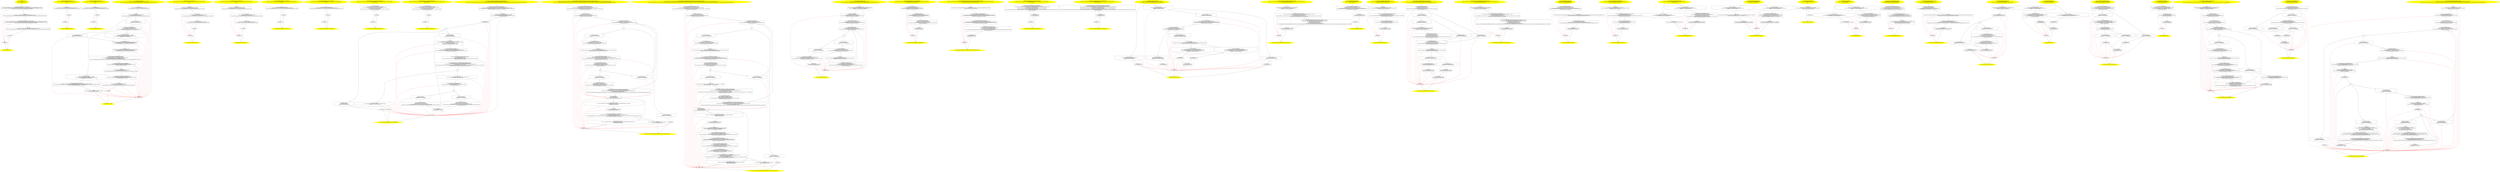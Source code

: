 /* @generated */
digraph cfg {
"org.junit.runners.model.TestClass.<clinit>():void.87e03ca703c59a4a281193c6207b4c9e_1" [label="1: Start void TestClass.<clinit>()\nFormals: \nLocals:  $irvar1:void $irvar0:void \n  " color=yellow style=filled]
	

	 "org.junit.runners.model.TestClass.<clinit>():void.87e03ca703c59a4a281193c6207b4c9e_1" -> "org.junit.runners.model.TestClass.<clinit>():void.87e03ca703c59a4a281193c6207b4c9e_4" ;
"org.junit.runners.model.TestClass.<clinit>():void.87e03ca703c59a4a281193c6207b4c9e_2" [label="2: Exit void TestClass.<clinit>() \n  " color=yellow style=filled]
	

"org.junit.runners.model.TestClass.<clinit>():void.87e03ca703c59a4a281193c6207b4c9e_3" [label="3:  exceptions sink \n  " shape="box"]
	

	 "org.junit.runners.model.TestClass.<clinit>():void.87e03ca703c59a4a281193c6207b4c9e_3" -> "org.junit.runners.model.TestClass.<clinit>():void.87e03ca703c59a4a281193c6207b4c9e_2" ;
"org.junit.runners.model.TestClass.<clinit>():void.87e03ca703c59a4a281193c6207b4c9e_4" [label="4:  Call TestClass$FieldComparator.<init>(TestClass$1) \n   n$0=_fun___new(sizeof(t=org.junit.runners.model.TestClass$FieldComparator):org.junit.runners.model.TestClass$FieldComparator*) [line 32]\n  n$1=_fun_TestClass$FieldComparator.<init>(TestClass$1)(n$0:org.junit.runners.model.TestClass$FieldComparator*,null:java.lang.Object*) [line 32]\n  *&$irvar0:org.junit.runners.model.TestClass$FieldComparator*=n$0 [line 32]\n " shape="box"]
	

	 "org.junit.runners.model.TestClass.<clinit>():void.87e03ca703c59a4a281193c6207b4c9e_4" -> "org.junit.runners.model.TestClass.<clinit>():void.87e03ca703c59a4a281193c6207b4c9e_5" ;
	 "org.junit.runners.model.TestClass.<clinit>():void.87e03ca703c59a4a281193c6207b4c9e_4" -> "org.junit.runners.model.TestClass.<clinit>():void.87e03ca703c59a4a281193c6207b4c9e_3" [color="red" ];
"org.junit.runners.model.TestClass.<clinit>():void.87e03ca703c59a4a281193c6207b4c9e_5" [label="5:  method_body \n   n$2=*&$irvar0:org.junit.runners.model.TestClass$FieldComparator* [line 32]\n  *&#GB<>$org.junit.runners.model.TestClass.FIELD_COMPARATOR:org.junit.runners.model.TestClass(root org.junit.runners.model.TestClass)=n$2 [line 32]\n " shape="box"]
	

	 "org.junit.runners.model.TestClass.<clinit>():void.87e03ca703c59a4a281193c6207b4c9e_5" -> "org.junit.runners.model.TestClass.<clinit>():void.87e03ca703c59a4a281193c6207b4c9e_6" ;
	 "org.junit.runners.model.TestClass.<clinit>():void.87e03ca703c59a4a281193c6207b4c9e_5" -> "org.junit.runners.model.TestClass.<clinit>():void.87e03ca703c59a4a281193c6207b4c9e_3" [color="red" ];
"org.junit.runners.model.TestClass.<clinit>():void.87e03ca703c59a4a281193c6207b4c9e_6" [label="6:  Call TestClass$MethodComparator.<init>(TestClass$1) \n   n$3=_fun___new(sizeof(t=org.junit.runners.model.TestClass$MethodComparator):org.junit.runners.model.TestClass$MethodComparator*) [line 33]\n  n$4=_fun_TestClass$MethodComparator.<init>(TestClass$1)(n$3:org.junit.runners.model.TestClass$MethodComparator*,null:java.lang.Object*) [line 33]\n  *&$irvar1:org.junit.runners.model.TestClass$MethodComparator*=n$3 [line 33]\n " shape="box"]
	

	 "org.junit.runners.model.TestClass.<clinit>():void.87e03ca703c59a4a281193c6207b4c9e_6" -> "org.junit.runners.model.TestClass.<clinit>():void.87e03ca703c59a4a281193c6207b4c9e_7" ;
	 "org.junit.runners.model.TestClass.<clinit>():void.87e03ca703c59a4a281193c6207b4c9e_6" -> "org.junit.runners.model.TestClass.<clinit>():void.87e03ca703c59a4a281193c6207b4c9e_3" [color="red" ];
"org.junit.runners.model.TestClass.<clinit>():void.87e03ca703c59a4a281193c6207b4c9e_7" [label="7:  method_body \n   n$5=*&$irvar1:org.junit.runners.model.TestClass$MethodComparator* [line 33]\n  *&#GB<>$org.junit.runners.model.TestClass.METHOD_COMPARATOR:org.junit.runners.model.TestClass(root org.junit.runners.model.TestClass)=n$5 [line 33]\n " shape="box"]
	

	 "org.junit.runners.model.TestClass.<clinit>():void.87e03ca703c59a4a281193c6207b4c9e_7" -> "org.junit.runners.model.TestClass.<clinit>():void.87e03ca703c59a4a281193c6207b4c9e_8" ;
	 "org.junit.runners.model.TestClass.<clinit>():void.87e03ca703c59a4a281193c6207b4c9e_7" -> "org.junit.runners.model.TestClass.<clinit>():void.87e03ca703c59a4a281193c6207b4c9e_3" [color="red" ];
"org.junit.runners.model.TestClass.<clinit>():void.87e03ca703c59a4a281193c6207b4c9e_8" [label="8:  method_body \n  " shape="box"]
	

	 "org.junit.runners.model.TestClass.<clinit>():void.87e03ca703c59a4a281193c6207b4c9e_8" -> "org.junit.runners.model.TestClass.<clinit>():void.87e03ca703c59a4a281193c6207b4c9e_2" ;
	 "org.junit.runners.model.TestClass.<clinit>():void.87e03ca703c59a4a281193c6207b4c9e_8" -> "org.junit.runners.model.TestClass.<clinit>():void.87e03ca703c59a4a281193c6207b4c9e_3" [color="red" ];
"org.junit.runners.model.TestClass$FieldComparator.<init>().b002ce326c10f9996cf630e5ee770d01_1" [label="1: Start TestClass$FieldComparator.<init>()\nFormals:  this:org.junit.runners.model.TestClass$FieldComparator*\nLocals:  \n  " color=yellow style=filled]
	

	 "org.junit.runners.model.TestClass$FieldComparator.<init>().b002ce326c10f9996cf630e5ee770d01_1" -> "org.junit.runners.model.TestClass$FieldComparator.<init>().b002ce326c10f9996cf630e5ee770d01_4" ;
"org.junit.runners.model.TestClass$FieldComparator.<init>().b002ce326c10f9996cf630e5ee770d01_2" [label="2: Exit TestClass$FieldComparator.<init>() \n  " color=yellow style=filled]
	

"org.junit.runners.model.TestClass$FieldComparator.<init>().b002ce326c10f9996cf630e5ee770d01_3" [label="3:  exceptions sink \n  " shape="box"]
	

	 "org.junit.runners.model.TestClass$FieldComparator.<init>().b002ce326c10f9996cf630e5ee770d01_3" -> "org.junit.runners.model.TestClass$FieldComparator.<init>().b002ce326c10f9996cf630e5ee770d01_2" ;
"org.junit.runners.model.TestClass$FieldComparator.<init>().b002ce326c10f9996cf630e5ee770d01_4" [label="4:  Call Object.<init>() \n   n$0=*&this:org.junit.runners.model.TestClass$FieldComparator* [line 333]\n  n$1=_fun_Object.<init>()(n$0:org.junit.runners.model.TestClass$FieldComparator*) [line 333]\n " shape="box"]
	

	 "org.junit.runners.model.TestClass$FieldComparator.<init>().b002ce326c10f9996cf630e5ee770d01_4" -> "org.junit.runners.model.TestClass$FieldComparator.<init>().b002ce326c10f9996cf630e5ee770d01_5" ;
	 "org.junit.runners.model.TestClass$FieldComparator.<init>().b002ce326c10f9996cf630e5ee770d01_4" -> "org.junit.runners.model.TestClass$FieldComparator.<init>().b002ce326c10f9996cf630e5ee770d01_3" [color="red" ];
"org.junit.runners.model.TestClass$FieldComparator.<init>().b002ce326c10f9996cf630e5ee770d01_5" [label="5:  method_body \n  " shape="box"]
	

	 "org.junit.runners.model.TestClass$FieldComparator.<init>().b002ce326c10f9996cf630e5ee770d01_5" -> "org.junit.runners.model.TestClass$FieldComparator.<init>().b002ce326c10f9996cf630e5ee770d01_2" ;
	 "org.junit.runners.model.TestClass$FieldComparator.<init>().b002ce326c10f9996cf630e5ee770d01_5" -> "org.junit.runners.model.TestClass$FieldComparator.<init>().b002ce326c10f9996cf630e5ee770d01_3" [color="red" ];
"org.junit.runners.model.TestClass$MethodComparator.<init>().b0506c6314290bc1c54af15f5b9ed2c3_1" [label="1: Start TestClass$MethodComparator.<init>()\nFormals:  this:org.junit.runners.model.TestClass$MethodComparator*\nLocals:  \n  " color=yellow style=filled]
	

	 "org.junit.runners.model.TestClass$MethodComparator.<init>().b0506c6314290bc1c54af15f5b9ed2c3_1" -> "org.junit.runners.model.TestClass$MethodComparator.<init>().b0506c6314290bc1c54af15f5b9ed2c3_4" ;
"org.junit.runners.model.TestClass$MethodComparator.<init>().b0506c6314290bc1c54af15f5b9ed2c3_2" [label="2: Exit TestClass$MethodComparator.<init>() \n  " color=yellow style=filled]
	

"org.junit.runners.model.TestClass$MethodComparator.<init>().b0506c6314290bc1c54af15f5b9ed2c3_3" [label="3:  exceptions sink \n  " shape="box"]
	

	 "org.junit.runners.model.TestClass$MethodComparator.<init>().b0506c6314290bc1c54af15f5b9ed2c3_3" -> "org.junit.runners.model.TestClass$MethodComparator.<init>().b0506c6314290bc1c54af15f5b9ed2c3_2" ;
"org.junit.runners.model.TestClass$MethodComparator.<init>().b0506c6314290bc1c54af15f5b9ed2c3_4" [label="4:  Call Object.<init>() \n   n$0=*&this:org.junit.runners.model.TestClass$MethodComparator* [line 342]\n  n$1=_fun_Object.<init>()(n$0:org.junit.runners.model.TestClass$MethodComparator*) [line 342]\n " shape="box"]
	

	 "org.junit.runners.model.TestClass$MethodComparator.<init>().b0506c6314290bc1c54af15f5b9ed2c3_4" -> "org.junit.runners.model.TestClass$MethodComparator.<init>().b0506c6314290bc1c54af15f5b9ed2c3_5" ;
	 "org.junit.runners.model.TestClass$MethodComparator.<init>().b0506c6314290bc1c54af15f5b9ed2c3_4" -> "org.junit.runners.model.TestClass$MethodComparator.<init>().b0506c6314290bc1c54af15f5b9ed2c3_3" [color="red" ];
"org.junit.runners.model.TestClass$MethodComparator.<init>().b0506c6314290bc1c54af15f5b9ed2c3_5" [label="5:  method_body \n  " shape="box"]
	

	 "org.junit.runners.model.TestClass$MethodComparator.<init>().b0506c6314290bc1c54af15f5b9ed2c3_5" -> "org.junit.runners.model.TestClass$MethodComparator.<init>().b0506c6314290bc1c54af15f5b9ed2c3_2" ;
	 "org.junit.runners.model.TestClass$MethodComparator.<init>().b0506c6314290bc1c54af15f5b9ed2c3_5" -> "org.junit.runners.model.TestClass$MethodComparator.<init>().b0506c6314290bc1c54af15f5b9ed2c3_3" [color="red" ];
"org.junit.runners.model.TestClass.<init>(java.lang.Class).31078a38155aee501a1a40697bbd49b7_1" [label="1: Start TestClass.<init>(Class)\nFormals:  this:org.junit.runners.model.TestClass* clazz:java.lang.Class*\nLocals:  $irvar3:void $irvar2:void $irvar1:void $irvar0:void fieldsForAnnotations:java.util.Map* methodsForAnnotations:java.util.Map* \n  " color=yellow style=filled]
	

	 "org.junit.runners.model.TestClass.<init>(java.lang.Class).31078a38155aee501a1a40697bbd49b7_1" -> "org.junit.runners.model.TestClass.<init>(java.lang.Class).31078a38155aee501a1a40697bbd49b7_4" ;
"org.junit.runners.model.TestClass.<init>(java.lang.Class).31078a38155aee501a1a40697bbd49b7_2" [label="2: Exit TestClass.<init>(Class) \n  " color=yellow style=filled]
	

"org.junit.runners.model.TestClass.<init>(java.lang.Class).31078a38155aee501a1a40697bbd49b7_3" [label="3:  exceptions sink \n  " shape="box"]
	

	 "org.junit.runners.model.TestClass.<init>(java.lang.Class).31078a38155aee501a1a40697bbd49b7_3" -> "org.junit.runners.model.TestClass.<init>(java.lang.Class).31078a38155aee501a1a40697bbd49b7_2" ;
"org.junit.runners.model.TestClass.<init>(java.lang.Class).31078a38155aee501a1a40697bbd49b7_4" [label="4:  Call Object.<init>() \n   n$0=*&this:org.junit.runners.model.TestClass* [line 45]\n  n$1=_fun_Object.<init>()(n$0:org.junit.runners.model.TestClass*) [line 45]\n " shape="box"]
	

	 "org.junit.runners.model.TestClass.<init>(java.lang.Class).31078a38155aee501a1a40697bbd49b7_4" -> "org.junit.runners.model.TestClass.<init>(java.lang.Class).31078a38155aee501a1a40697bbd49b7_5" ;
	 "org.junit.runners.model.TestClass.<init>(java.lang.Class).31078a38155aee501a1a40697bbd49b7_4" -> "org.junit.runners.model.TestClass.<init>(java.lang.Class).31078a38155aee501a1a40697bbd49b7_3" [color="red" ];
"org.junit.runners.model.TestClass.<init>(java.lang.Class).31078a38155aee501a1a40697bbd49b7_5" [label="5:  method_body \n   n$2=*&this:org.junit.runners.model.TestClass* [line 46]\n  n$3=*&clazz:java.lang.Class* [line 46]\n  *n$2.clazz:org.junit.runners.model.TestClass(root org.junit.runners.model.TestClass)=n$3 [line 46]\n " shape="box"]
	

	 "org.junit.runners.model.TestClass.<init>(java.lang.Class).31078a38155aee501a1a40697bbd49b7_5" -> "org.junit.runners.model.TestClass.<init>(java.lang.Class).31078a38155aee501a1a40697bbd49b7_6" ;
	 "org.junit.runners.model.TestClass.<init>(java.lang.Class).31078a38155aee501a1a40697bbd49b7_5" -> "org.junit.runners.model.TestClass.<init>(java.lang.Class).31078a38155aee501a1a40697bbd49b7_7" ;
	 "org.junit.runners.model.TestClass.<init>(java.lang.Class).31078a38155aee501a1a40697bbd49b7_5" -> "org.junit.runners.model.TestClass.<init>(java.lang.Class).31078a38155aee501a1a40697bbd49b7_3" [color="red" ];
"org.junit.runners.model.TestClass.<init>(java.lang.Class).31078a38155aee501a1a40697bbd49b7_6" [label="6: Prune (true branch, if) \n   n$4=*&clazz:java.lang.Class* [line 47]\n  PRUNE(!(n$4 == null), true); [line 47]\n " shape="invhouse"]
	

	 "org.junit.runners.model.TestClass.<init>(java.lang.Class).31078a38155aee501a1a40697bbd49b7_6" -> "org.junit.runners.model.TestClass.<init>(java.lang.Class).31078a38155aee501a1a40697bbd49b7_8" ;
	 "org.junit.runners.model.TestClass.<init>(java.lang.Class).31078a38155aee501a1a40697bbd49b7_6" -> "org.junit.runners.model.TestClass.<init>(java.lang.Class).31078a38155aee501a1a40697bbd49b7_3" [color="red" ];
"org.junit.runners.model.TestClass.<init>(java.lang.Class).31078a38155aee501a1a40697bbd49b7_7" [label="7: Prune (false branch, if) \n   n$4=*&clazz:java.lang.Class* [line 47]\n  PRUNE((n$4 == null), false); [line 47]\n " shape="invhouse"]
	

	 "org.junit.runners.model.TestClass.<init>(java.lang.Class).31078a38155aee501a1a40697bbd49b7_7" -> "org.junit.runners.model.TestClass.<init>(java.lang.Class).31078a38155aee501a1a40697bbd49b7_13" ;
	 "org.junit.runners.model.TestClass.<init>(java.lang.Class).31078a38155aee501a1a40697bbd49b7_7" -> "org.junit.runners.model.TestClass.<init>(java.lang.Class).31078a38155aee501a1a40697bbd49b7_3" [color="red" ];
"org.junit.runners.model.TestClass.<init>(java.lang.Class).31078a38155aee501a1a40697bbd49b7_8" [label="8:  Call Constructor[] Class.getConstructors() \n   n$5=*&clazz:java.lang.Class* [line 47]\n  _=*n$5:java.lang.Class*(root java.lang.Class) [line 47]\n  n$7=_fun_Constructor[] Class.getConstructors()(n$5:java.lang.Class*) virtual [line 47]\n  *&$irvar0:java.lang.reflect.Constructor*[_*_](*)=n$7 [line 47]\n " shape="box"]
	

	 "org.junit.runners.model.TestClass.<init>(java.lang.Class).31078a38155aee501a1a40697bbd49b7_8" -> "org.junit.runners.model.TestClass.<init>(java.lang.Class).31078a38155aee501a1a40697bbd49b7_9" ;
	 "org.junit.runners.model.TestClass.<init>(java.lang.Class).31078a38155aee501a1a40697bbd49b7_8" -> "org.junit.runners.model.TestClass.<init>(java.lang.Class).31078a38155aee501a1a40697bbd49b7_10" ;
	 "org.junit.runners.model.TestClass.<init>(java.lang.Class).31078a38155aee501a1a40697bbd49b7_8" -> "org.junit.runners.model.TestClass.<init>(java.lang.Class).31078a38155aee501a1a40697bbd49b7_3" [color="red" ];
"org.junit.runners.model.TestClass.<init>(java.lang.Class).31078a38155aee501a1a40697bbd49b7_9" [label="9: Prune (true branch, if) \n   n$8=*&$irvar0:java.lang.reflect.Constructor*[_*_](*) [line 47]\n  _=*n$8:int(root java.lang.reflect.Constructor*[_*_]) [line 47]\n  n$10=_fun___get_array_length(n$8:java.lang.reflect.Constructor*[_*_](*)) [line 47]\n  PRUNE(!(n$10 <= 1), true); [line 47]\n " shape="invhouse"]
	

	 "org.junit.runners.model.TestClass.<init>(java.lang.Class).31078a38155aee501a1a40697bbd49b7_9" -> "org.junit.runners.model.TestClass.<init>(java.lang.Class).31078a38155aee501a1a40697bbd49b7_11" ;
	 "org.junit.runners.model.TestClass.<init>(java.lang.Class).31078a38155aee501a1a40697bbd49b7_9" -> "org.junit.runners.model.TestClass.<init>(java.lang.Class).31078a38155aee501a1a40697bbd49b7_3" [color="red" ];
"org.junit.runners.model.TestClass.<init>(java.lang.Class).31078a38155aee501a1a40697bbd49b7_10" [label="10: Prune (false branch, if) \n   n$8=*&$irvar0:java.lang.reflect.Constructor*[_*_](*) [line 47]\n  _=*n$8:int(root java.lang.reflect.Constructor*[_*_]) [line 47]\n  n$10=_fun___get_array_length(n$8:java.lang.reflect.Constructor*[_*_](*)) [line 47]\n  PRUNE((n$10 <= 1), false); [line 47]\n " shape="invhouse"]
	

	 "org.junit.runners.model.TestClass.<init>(java.lang.Class).31078a38155aee501a1a40697bbd49b7_10" -> "org.junit.runners.model.TestClass.<init>(java.lang.Class).31078a38155aee501a1a40697bbd49b7_13" ;
	 "org.junit.runners.model.TestClass.<init>(java.lang.Class).31078a38155aee501a1a40697bbd49b7_10" -> "org.junit.runners.model.TestClass.<init>(java.lang.Class).31078a38155aee501a1a40697bbd49b7_3" [color="red" ];
"org.junit.runners.model.TestClass.<init>(java.lang.Class).31078a38155aee501a1a40697bbd49b7_11" [label="11:  Call IllegalArgumentException.<init>(String) \n   n$11=_fun___new(sizeof(t=java.lang.IllegalArgumentException):java.lang.IllegalArgumentException*) [line 48]\n  n$12=_fun_IllegalArgumentException.<init>(String)(n$11:java.lang.IllegalArgumentException*,\"Test class can only have one constructor\":java.lang.Object*) [line 48]\n  *&$irvar1:java.lang.IllegalArgumentException*=n$11 [line 48]\n " shape="box"]
	

	 "org.junit.runners.model.TestClass.<init>(java.lang.Class).31078a38155aee501a1a40697bbd49b7_11" -> "org.junit.runners.model.TestClass.<init>(java.lang.Class).31078a38155aee501a1a40697bbd49b7_12" ;
	 "org.junit.runners.model.TestClass.<init>(java.lang.Class).31078a38155aee501a1a40697bbd49b7_11" -> "org.junit.runners.model.TestClass.<init>(java.lang.Class).31078a38155aee501a1a40697bbd49b7_3" [color="red" ];
"org.junit.runners.model.TestClass.<init>(java.lang.Class).31078a38155aee501a1a40697bbd49b7_12" [label="12:  throw \n   n$13=*&$irvar1:java.lang.IllegalArgumentException* [line 48]\n  *&return:void=EXN n$13 [line 48]\n " shape="box"]
	

	 "org.junit.runners.model.TestClass.<init>(java.lang.Class).31078a38155aee501a1a40697bbd49b7_12" -> "org.junit.runners.model.TestClass.<init>(java.lang.Class).31078a38155aee501a1a40697bbd49b7_2" ;
	 "org.junit.runners.model.TestClass.<init>(java.lang.Class).31078a38155aee501a1a40697bbd49b7_12" -> "org.junit.runners.model.TestClass.<init>(java.lang.Class).31078a38155aee501a1a40697bbd49b7_3" [color="red" ];
"org.junit.runners.model.TestClass.<init>(java.lang.Class).31078a38155aee501a1a40697bbd49b7_13" [label="13:  Call LinkedHashMap.<init>() \n   n$14=_fun___new(sizeof(t=java.util.LinkedHashMap):java.util.LinkedHashMap*) [line 52]\n  n$15=_fun_LinkedHashMap.<init>()(n$14:java.util.LinkedHashMap*) [line 52]\n  *&methodsForAnnotations:java.util.LinkedHashMap*=n$14 [line 52]\n " shape="box"]
	

	 "org.junit.runners.model.TestClass.<init>(java.lang.Class).31078a38155aee501a1a40697bbd49b7_13" -> "org.junit.runners.model.TestClass.<init>(java.lang.Class).31078a38155aee501a1a40697bbd49b7_14" ;
	 "org.junit.runners.model.TestClass.<init>(java.lang.Class).31078a38155aee501a1a40697bbd49b7_13" -> "org.junit.runners.model.TestClass.<init>(java.lang.Class).31078a38155aee501a1a40697bbd49b7_3" [color="red" ];
"org.junit.runners.model.TestClass.<init>(java.lang.Class).31078a38155aee501a1a40697bbd49b7_14" [label="14:  Call LinkedHashMap.<init>() \n   n$16=_fun___new(sizeof(t=java.util.LinkedHashMap):java.util.LinkedHashMap*) [line 54]\n  n$17=_fun_LinkedHashMap.<init>()(n$16:java.util.LinkedHashMap*) [line 54]\n  *&fieldsForAnnotations:java.util.LinkedHashMap*=n$16 [line 54]\n " shape="box"]
	

	 "org.junit.runners.model.TestClass.<init>(java.lang.Class).31078a38155aee501a1a40697bbd49b7_14" -> "org.junit.runners.model.TestClass.<init>(java.lang.Class).31078a38155aee501a1a40697bbd49b7_15" ;
	 "org.junit.runners.model.TestClass.<init>(java.lang.Class).31078a38155aee501a1a40697bbd49b7_14" -> "org.junit.runners.model.TestClass.<init>(java.lang.Class).31078a38155aee501a1a40697bbd49b7_3" [color="red" ];
"org.junit.runners.model.TestClass.<init>(java.lang.Class).31078a38155aee501a1a40697bbd49b7_15" [label="15:  Call void TestClass.scanAnnotatedMembers(Map,Map) \n   n$18=*&this:org.junit.runners.model.TestClass* [line 57]\n  _=*n$18:org.junit.runners.model.TestClass*(root org.junit.runners.model.TestClass) [line 57]\n  n$20=*&methodsForAnnotations:java.util.LinkedHashMap* [line 57]\n  n$21=*&fieldsForAnnotations:java.util.LinkedHashMap* [line 57]\n  n$22=_fun_void TestClass.scanAnnotatedMembers(Map,Map)(n$18:org.junit.runners.model.TestClass*,n$20:java.util.LinkedHashMap*,n$21:java.util.LinkedHashMap*) virtual [line 57]\n " shape="box"]
	

	 "org.junit.runners.model.TestClass.<init>(java.lang.Class).31078a38155aee501a1a40697bbd49b7_15" -> "org.junit.runners.model.TestClass.<init>(java.lang.Class).31078a38155aee501a1a40697bbd49b7_16" ;
	 "org.junit.runners.model.TestClass.<init>(java.lang.Class).31078a38155aee501a1a40697bbd49b7_15" -> "org.junit.runners.model.TestClass.<init>(java.lang.Class).31078a38155aee501a1a40697bbd49b7_3" [color="red" ];
"org.junit.runners.model.TestClass.<init>(java.lang.Class).31078a38155aee501a1a40697bbd49b7_16" [label="16:  Call Map TestClass.makeDeeplyUnmodifiable(Map) \n   n$23=*&methodsForAnnotations:java.util.LinkedHashMap* [line 59]\n  n$24=_fun_Map TestClass.makeDeeplyUnmodifiable(Map)(n$23:java.util.LinkedHashMap*) [line 59]\n  *&$irvar2:java.util.Map*=n$24 [line 59]\n " shape="box"]
	

	 "org.junit.runners.model.TestClass.<init>(java.lang.Class).31078a38155aee501a1a40697bbd49b7_16" -> "org.junit.runners.model.TestClass.<init>(java.lang.Class).31078a38155aee501a1a40697bbd49b7_17" ;
	 "org.junit.runners.model.TestClass.<init>(java.lang.Class).31078a38155aee501a1a40697bbd49b7_16" -> "org.junit.runners.model.TestClass.<init>(java.lang.Class).31078a38155aee501a1a40697bbd49b7_3" [color="red" ];
"org.junit.runners.model.TestClass.<init>(java.lang.Class).31078a38155aee501a1a40697bbd49b7_17" [label="17:  method_body \n   n$25=*&this:org.junit.runners.model.TestClass* [line 59]\n  n$26=*&$irvar2:java.util.Map* [line 59]\n  *n$25.methodsForAnnotations:org.junit.runners.model.TestClass(root org.junit.runners.model.TestClass)=n$26 [line 59]\n " shape="box"]
	

	 "org.junit.runners.model.TestClass.<init>(java.lang.Class).31078a38155aee501a1a40697bbd49b7_17" -> "org.junit.runners.model.TestClass.<init>(java.lang.Class).31078a38155aee501a1a40697bbd49b7_18" ;
	 "org.junit.runners.model.TestClass.<init>(java.lang.Class).31078a38155aee501a1a40697bbd49b7_17" -> "org.junit.runners.model.TestClass.<init>(java.lang.Class).31078a38155aee501a1a40697bbd49b7_3" [color="red" ];
"org.junit.runners.model.TestClass.<init>(java.lang.Class).31078a38155aee501a1a40697bbd49b7_18" [label="18:  Call Map TestClass.makeDeeplyUnmodifiable(Map) \n   n$27=*&fieldsForAnnotations:java.util.LinkedHashMap* [line 60]\n  n$28=_fun_Map TestClass.makeDeeplyUnmodifiable(Map)(n$27:java.util.LinkedHashMap*) [line 60]\n  *&$irvar3:java.util.Map*=n$28 [line 60]\n " shape="box"]
	

	 "org.junit.runners.model.TestClass.<init>(java.lang.Class).31078a38155aee501a1a40697bbd49b7_18" -> "org.junit.runners.model.TestClass.<init>(java.lang.Class).31078a38155aee501a1a40697bbd49b7_19" ;
	 "org.junit.runners.model.TestClass.<init>(java.lang.Class).31078a38155aee501a1a40697bbd49b7_18" -> "org.junit.runners.model.TestClass.<init>(java.lang.Class).31078a38155aee501a1a40697bbd49b7_3" [color="red" ];
"org.junit.runners.model.TestClass.<init>(java.lang.Class).31078a38155aee501a1a40697bbd49b7_19" [label="19:  method_body \n   n$29=*&this:org.junit.runners.model.TestClass* [line 60]\n  n$30=*&$irvar3:java.util.Map* [line 60]\n  *n$29.fieldsForAnnotations:org.junit.runners.model.TestClass(root org.junit.runners.model.TestClass)=n$30 [line 60]\n " shape="box"]
	

	 "org.junit.runners.model.TestClass.<init>(java.lang.Class).31078a38155aee501a1a40697bbd49b7_19" -> "org.junit.runners.model.TestClass.<init>(java.lang.Class).31078a38155aee501a1a40697bbd49b7_20" ;
	 "org.junit.runners.model.TestClass.<init>(java.lang.Class).31078a38155aee501a1a40697bbd49b7_19" -> "org.junit.runners.model.TestClass.<init>(java.lang.Class).31078a38155aee501a1a40697bbd49b7_3" [color="red" ];
"org.junit.runners.model.TestClass.<init>(java.lang.Class).31078a38155aee501a1a40697bbd49b7_20" [label="20:  method_body \n  " shape="box"]
	

	 "org.junit.runners.model.TestClass.<init>(java.lang.Class).31078a38155aee501a1a40697bbd49b7_20" -> "org.junit.runners.model.TestClass.<init>(java.lang.Class).31078a38155aee501a1a40697bbd49b7_2" ;
	 "org.junit.runners.model.TestClass.<init>(java.lang.Class).31078a38155aee501a1a40697bbd49b7_20" -> "org.junit.runners.model.TestClass.<init>(java.lang.Class).31078a38155aee501a1a40697bbd49b7_3" [color="red" ];
"org.junit.runners.model.TestClass$1.<init>(org.junit.runners.model.TestClass,java.util.List).7a3651a87dee7458fa862814a475d40a_1" [label="1: Start TestClass$1.<init>(TestClass,List)\nFormals:  this:org.junit.runners.model.TestClass$1* this$0:org.junit.runners.model.TestClass* $bcvar2:java.util.List*\nLocals:  \n  " color=yellow style=filled]
	

	 "org.junit.runners.model.TestClass$1.<init>(org.junit.runners.model.TestClass,java.util.List).7a3651a87dee7458fa862814a475d40a_1" -> "org.junit.runners.model.TestClass$1.<init>(org.junit.runners.model.TestClass,java.util.List).7a3651a87dee7458fa862814a475d40a_4" ;
"org.junit.runners.model.TestClass$1.<init>(org.junit.runners.model.TestClass,java.util.List).7a3651a87dee7458fa862814a475d40a_2" [label="2: Exit TestClass$1.<init>(TestClass,List) \n  " color=yellow style=filled]
	

"org.junit.runners.model.TestClass$1.<init>(org.junit.runners.model.TestClass,java.util.List).7a3651a87dee7458fa862814a475d40a_3" [label="3:  exceptions sink \n  " shape="box"]
	

	 "org.junit.runners.model.TestClass$1.<init>(org.junit.runners.model.TestClass,java.util.List).7a3651a87dee7458fa862814a475d40a_3" -> "org.junit.runners.model.TestClass$1.<init>(org.junit.runners.model.TestClass,java.util.List).7a3651a87dee7458fa862814a475d40a_2" ;
"org.junit.runners.model.TestClass$1.<init>(org.junit.runners.model.TestClass,java.util.List).7a3651a87dee7458fa862814a475d40a_4" [label="4:  method_body \n   n$0=*&this:org.junit.runners.model.TestClass$1* [line 230]\n  n$1=*&this$0:org.junit.runners.model.TestClass* [line 230]\n  *n$0.this$0:org.junit.runners.model.TestClass$1(root org.junit.runners.model.TestClass$1)=n$1 [line 230]\n " shape="box"]
	

	 "org.junit.runners.model.TestClass$1.<init>(org.junit.runners.model.TestClass,java.util.List).7a3651a87dee7458fa862814a475d40a_4" -> "org.junit.runners.model.TestClass$1.<init>(org.junit.runners.model.TestClass,java.util.List).7a3651a87dee7458fa862814a475d40a_5" ;
	 "org.junit.runners.model.TestClass$1.<init>(org.junit.runners.model.TestClass,java.util.List).7a3651a87dee7458fa862814a475d40a_4" -> "org.junit.runners.model.TestClass$1.<init>(org.junit.runners.model.TestClass,java.util.List).7a3651a87dee7458fa862814a475d40a_3" [color="red" ];
"org.junit.runners.model.TestClass$1.<init>(org.junit.runners.model.TestClass,java.util.List).7a3651a87dee7458fa862814a475d40a_5" [label="5:  method_body \n   n$2=*&this:org.junit.runners.model.TestClass$1* [line 230]\n  n$3=*&$bcvar2:java.util.List* [line 230]\n  *n$2.val$results:org.junit.runners.model.TestClass$1(root org.junit.runners.model.TestClass$1)=n$3 [line 230]\n " shape="box"]
	

	 "org.junit.runners.model.TestClass$1.<init>(org.junit.runners.model.TestClass,java.util.List).7a3651a87dee7458fa862814a475d40a_5" -> "org.junit.runners.model.TestClass$1.<init>(org.junit.runners.model.TestClass,java.util.List).7a3651a87dee7458fa862814a475d40a_6" ;
	 "org.junit.runners.model.TestClass$1.<init>(org.junit.runners.model.TestClass,java.util.List).7a3651a87dee7458fa862814a475d40a_5" -> "org.junit.runners.model.TestClass$1.<init>(org.junit.runners.model.TestClass,java.util.List).7a3651a87dee7458fa862814a475d40a_3" [color="red" ];
"org.junit.runners.model.TestClass$1.<init>(org.junit.runners.model.TestClass,java.util.List).7a3651a87dee7458fa862814a475d40a_6" [label="6:  Call Object.<init>() \n   n$4=*&this:org.junit.runners.model.TestClass$1* [line 230]\n  n$5=_fun_Object.<init>()(n$4:org.junit.runners.model.TestClass$1*) [line 230]\n " shape="box"]
	

	 "org.junit.runners.model.TestClass$1.<init>(org.junit.runners.model.TestClass,java.util.List).7a3651a87dee7458fa862814a475d40a_6" -> "org.junit.runners.model.TestClass$1.<init>(org.junit.runners.model.TestClass,java.util.List).7a3651a87dee7458fa862814a475d40a_7" ;
	 "org.junit.runners.model.TestClass$1.<init>(org.junit.runners.model.TestClass,java.util.List).7a3651a87dee7458fa862814a475d40a_6" -> "org.junit.runners.model.TestClass$1.<init>(org.junit.runners.model.TestClass,java.util.List).7a3651a87dee7458fa862814a475d40a_3" [color="red" ];
"org.junit.runners.model.TestClass$1.<init>(org.junit.runners.model.TestClass,java.util.List).7a3651a87dee7458fa862814a475d40a_7" [label="7:  method_body \n  " shape="box"]
	

	 "org.junit.runners.model.TestClass$1.<init>(org.junit.runners.model.TestClass,java.util.List).7a3651a87dee7458fa862814a475d40a_7" -> "org.junit.runners.model.TestClass$1.<init>(org.junit.runners.model.TestClass,java.util.List).7a3651a87dee7458fa862814a475d40a_2" ;
	 "org.junit.runners.model.TestClass$1.<init>(org.junit.runners.model.TestClass,java.util.List).7a3651a87dee7458fa862814a475d40a_7" -> "org.junit.runners.model.TestClass$1.<init>(org.junit.runners.model.TestClass,java.util.List).7a3651a87dee7458fa862814a475d40a_3" [color="red" ];
"org.junit.runners.model.TestClass$2.<init>(org.junit.runners.model.TestClass,java.util.List).355d1784d7b18eb4afa0368103e732bd_1" [label="1: Start TestClass$2.<init>(TestClass,List)\nFormals:  this:org.junit.runners.model.TestClass$2* this$0:org.junit.runners.model.TestClass* $bcvar2:java.util.List*\nLocals:  \n  " color=yellow style=filled]
	

	 "org.junit.runners.model.TestClass$2.<init>(org.junit.runners.model.TestClass,java.util.List).355d1784d7b18eb4afa0368103e732bd_1" -> "org.junit.runners.model.TestClass$2.<init>(org.junit.runners.model.TestClass,java.util.List).355d1784d7b18eb4afa0368103e732bd_4" ;
"org.junit.runners.model.TestClass$2.<init>(org.junit.runners.model.TestClass,java.util.List).355d1784d7b18eb4afa0368103e732bd_2" [label="2: Exit TestClass$2.<init>(TestClass,List) \n  " color=yellow style=filled]
	

"org.junit.runners.model.TestClass$2.<init>(org.junit.runners.model.TestClass,java.util.List).355d1784d7b18eb4afa0368103e732bd_3" [label="3:  exceptions sink \n  " shape="box"]
	

	 "org.junit.runners.model.TestClass$2.<init>(org.junit.runners.model.TestClass,java.util.List).355d1784d7b18eb4afa0368103e732bd_3" -> "org.junit.runners.model.TestClass$2.<init>(org.junit.runners.model.TestClass,java.util.List).355d1784d7b18eb4afa0368103e732bd_2" ;
"org.junit.runners.model.TestClass$2.<init>(org.junit.runners.model.TestClass,java.util.List).355d1784d7b18eb4afa0368103e732bd_4" [label="4:  method_body \n   n$0=*&this:org.junit.runners.model.TestClass$2* [line 264]\n  n$1=*&this$0:org.junit.runners.model.TestClass* [line 264]\n  *n$0.this$0:org.junit.runners.model.TestClass$2(root org.junit.runners.model.TestClass$2)=n$1 [line 264]\n " shape="box"]
	

	 "org.junit.runners.model.TestClass$2.<init>(org.junit.runners.model.TestClass,java.util.List).355d1784d7b18eb4afa0368103e732bd_4" -> "org.junit.runners.model.TestClass$2.<init>(org.junit.runners.model.TestClass,java.util.List).355d1784d7b18eb4afa0368103e732bd_5" ;
	 "org.junit.runners.model.TestClass$2.<init>(org.junit.runners.model.TestClass,java.util.List).355d1784d7b18eb4afa0368103e732bd_4" -> "org.junit.runners.model.TestClass$2.<init>(org.junit.runners.model.TestClass,java.util.List).355d1784d7b18eb4afa0368103e732bd_3" [color="red" ];
"org.junit.runners.model.TestClass$2.<init>(org.junit.runners.model.TestClass,java.util.List).355d1784d7b18eb4afa0368103e732bd_5" [label="5:  method_body \n   n$2=*&this:org.junit.runners.model.TestClass$2* [line 264]\n  n$3=*&$bcvar2:java.util.List* [line 264]\n  *n$2.val$results:org.junit.runners.model.TestClass$2(root org.junit.runners.model.TestClass$2)=n$3 [line 264]\n " shape="box"]
	

	 "org.junit.runners.model.TestClass$2.<init>(org.junit.runners.model.TestClass,java.util.List).355d1784d7b18eb4afa0368103e732bd_5" -> "org.junit.runners.model.TestClass$2.<init>(org.junit.runners.model.TestClass,java.util.List).355d1784d7b18eb4afa0368103e732bd_6" ;
	 "org.junit.runners.model.TestClass$2.<init>(org.junit.runners.model.TestClass,java.util.List).355d1784d7b18eb4afa0368103e732bd_5" -> "org.junit.runners.model.TestClass$2.<init>(org.junit.runners.model.TestClass,java.util.List).355d1784d7b18eb4afa0368103e732bd_3" [color="red" ];
"org.junit.runners.model.TestClass$2.<init>(org.junit.runners.model.TestClass,java.util.List).355d1784d7b18eb4afa0368103e732bd_6" [label="6:  Call Object.<init>() \n   n$4=*&this:org.junit.runners.model.TestClass$2* [line 264]\n  n$5=_fun_Object.<init>()(n$4:org.junit.runners.model.TestClass$2*) [line 264]\n " shape="box"]
	

	 "org.junit.runners.model.TestClass$2.<init>(org.junit.runners.model.TestClass,java.util.List).355d1784d7b18eb4afa0368103e732bd_6" -> "org.junit.runners.model.TestClass$2.<init>(org.junit.runners.model.TestClass,java.util.List).355d1784d7b18eb4afa0368103e732bd_7" ;
	 "org.junit.runners.model.TestClass$2.<init>(org.junit.runners.model.TestClass,java.util.List).355d1784d7b18eb4afa0368103e732bd_6" -> "org.junit.runners.model.TestClass$2.<init>(org.junit.runners.model.TestClass,java.util.List).355d1784d7b18eb4afa0368103e732bd_3" [color="red" ];
"org.junit.runners.model.TestClass$2.<init>(org.junit.runners.model.TestClass,java.util.List).355d1784d7b18eb4afa0368103e732bd_7" [label="7:  method_body \n  " shape="box"]
	

	 "org.junit.runners.model.TestClass$2.<init>(org.junit.runners.model.TestClass,java.util.List).355d1784d7b18eb4afa0368103e732bd_7" -> "org.junit.runners.model.TestClass$2.<init>(org.junit.runners.model.TestClass,java.util.List).355d1784d7b18eb4afa0368103e732bd_2" ;
	 "org.junit.runners.model.TestClass$2.<init>(org.junit.runners.model.TestClass,java.util.List).355d1784d7b18eb4afa0368103e732bd_7" -> "org.junit.runners.model.TestClass$2.<init>(org.junit.runners.model.TestClass,java.util.List).355d1784d7b18eb4afa0368103e732bd_3" [color="red" ];
"org.junit.runners.model.TestClass$FieldComparator.<init>(org.junit.runners.model.TestClass$1).8a4e14f36e7cfda20640d72a0ac8d3e2_1" [label="1: Start TestClass$FieldComparator.<init>(TestClass$1)\nFormals:  this:org.junit.runners.model.TestClass$FieldComparator* x0:org.junit.runners.model.TestClass$1*\nLocals:  \n  " color=yellow style=filled]
	

	 "org.junit.runners.model.TestClass$FieldComparator.<init>(org.junit.runners.model.TestClass$1).8a4e14f36e7cfda20640d72a0ac8d3e2_1" -> "org.junit.runners.model.TestClass$FieldComparator.<init>(org.junit.runners.model.TestClass$1).8a4e14f36e7cfda20640d72a0ac8d3e2_4" ;
"org.junit.runners.model.TestClass$FieldComparator.<init>(org.junit.runners.model.TestClass$1).8a4e14f36e7cfda20640d72a0ac8d3e2_2" [label="2: Exit TestClass$FieldComparator.<init>(TestClass$1) \n  " color=yellow style=filled]
	

"org.junit.runners.model.TestClass$FieldComparator.<init>(org.junit.runners.model.TestClass$1).8a4e14f36e7cfda20640d72a0ac8d3e2_3" [label="3:  exceptions sink \n  " shape="box"]
	

	 "org.junit.runners.model.TestClass$FieldComparator.<init>(org.junit.runners.model.TestClass$1).8a4e14f36e7cfda20640d72a0ac8d3e2_3" -> "org.junit.runners.model.TestClass$FieldComparator.<init>(org.junit.runners.model.TestClass$1).8a4e14f36e7cfda20640d72a0ac8d3e2_2" ;
"org.junit.runners.model.TestClass$FieldComparator.<init>(org.junit.runners.model.TestClass$1).8a4e14f36e7cfda20640d72a0ac8d3e2_4" [label="4:  Call TestClass$FieldComparator.<init>() \n   n$0=*&this:org.junit.runners.model.TestClass$FieldComparator* [line 333]\n  n$1=_fun_TestClass$FieldComparator.<init>()(n$0:org.junit.runners.model.TestClass$FieldComparator*) [line 333]\n " shape="box"]
	

	 "org.junit.runners.model.TestClass$FieldComparator.<init>(org.junit.runners.model.TestClass$1).8a4e14f36e7cfda20640d72a0ac8d3e2_4" -> "org.junit.runners.model.TestClass$FieldComparator.<init>(org.junit.runners.model.TestClass$1).8a4e14f36e7cfda20640d72a0ac8d3e2_5" ;
	 "org.junit.runners.model.TestClass$FieldComparator.<init>(org.junit.runners.model.TestClass$1).8a4e14f36e7cfda20640d72a0ac8d3e2_4" -> "org.junit.runners.model.TestClass$FieldComparator.<init>(org.junit.runners.model.TestClass$1).8a4e14f36e7cfda20640d72a0ac8d3e2_3" [color="red" ];
"org.junit.runners.model.TestClass$FieldComparator.<init>(org.junit.runners.model.TestClass$1).8a4e14f36e7cfda20640d72a0ac8d3e2_5" [label="5:  method_body \n  " shape="box"]
	

	 "org.junit.runners.model.TestClass$FieldComparator.<init>(org.junit.runners.model.TestClass$1).8a4e14f36e7cfda20640d72a0ac8d3e2_5" -> "org.junit.runners.model.TestClass$FieldComparator.<init>(org.junit.runners.model.TestClass$1).8a4e14f36e7cfda20640d72a0ac8d3e2_2" ;
	 "org.junit.runners.model.TestClass$FieldComparator.<init>(org.junit.runners.model.TestClass$1).8a4e14f36e7cfda20640d72a0ac8d3e2_5" -> "org.junit.runners.model.TestClass$FieldComparator.<init>(org.junit.runners.model.TestClass$1).8a4e14f36e7cfda20640d72a0ac8d3e2_3" [color="red" ];
"org.junit.runners.model.TestClass$MethodComparator.<init>(org.junit.runners.model.TestClass$1).f9a2ea93f8299d1de41b24dccba2617d_1" [label="1: Start TestClass$MethodComparator.<init>(TestClass$1)\nFormals:  this:org.junit.runners.model.TestClass$MethodComparator* x0:org.junit.runners.model.TestClass$1*\nLocals:  \n  " color=yellow style=filled]
	

	 "org.junit.runners.model.TestClass$MethodComparator.<init>(org.junit.runners.model.TestClass$1).f9a2ea93f8299d1de41b24dccba2617d_1" -> "org.junit.runners.model.TestClass$MethodComparator.<init>(org.junit.runners.model.TestClass$1).f9a2ea93f8299d1de41b24dccba2617d_4" ;
"org.junit.runners.model.TestClass$MethodComparator.<init>(org.junit.runners.model.TestClass$1).f9a2ea93f8299d1de41b24dccba2617d_2" [label="2: Exit TestClass$MethodComparator.<init>(TestClass$1) \n  " color=yellow style=filled]
	

"org.junit.runners.model.TestClass$MethodComparator.<init>(org.junit.runners.model.TestClass$1).f9a2ea93f8299d1de41b24dccba2617d_3" [label="3:  exceptions sink \n  " shape="box"]
	

	 "org.junit.runners.model.TestClass$MethodComparator.<init>(org.junit.runners.model.TestClass$1).f9a2ea93f8299d1de41b24dccba2617d_3" -> "org.junit.runners.model.TestClass$MethodComparator.<init>(org.junit.runners.model.TestClass$1).f9a2ea93f8299d1de41b24dccba2617d_2" ;
"org.junit.runners.model.TestClass$MethodComparator.<init>(org.junit.runners.model.TestClass$1).f9a2ea93f8299d1de41b24dccba2617d_4" [label="4:  Call TestClass$MethodComparator.<init>() \n   n$0=*&this:org.junit.runners.model.TestClass$MethodComparator* [line 342]\n  n$1=_fun_TestClass$MethodComparator.<init>()(n$0:org.junit.runners.model.TestClass$MethodComparator*) [line 342]\n " shape="box"]
	

	 "org.junit.runners.model.TestClass$MethodComparator.<init>(org.junit.runners.model.TestClass$1).f9a2ea93f8299d1de41b24dccba2617d_4" -> "org.junit.runners.model.TestClass$MethodComparator.<init>(org.junit.runners.model.TestClass$1).f9a2ea93f8299d1de41b24dccba2617d_5" ;
	 "org.junit.runners.model.TestClass$MethodComparator.<init>(org.junit.runners.model.TestClass$1).f9a2ea93f8299d1de41b24dccba2617d_4" -> "org.junit.runners.model.TestClass$MethodComparator.<init>(org.junit.runners.model.TestClass$1).f9a2ea93f8299d1de41b24dccba2617d_3" [color="red" ];
"org.junit.runners.model.TestClass$MethodComparator.<init>(org.junit.runners.model.TestClass$1).f9a2ea93f8299d1de41b24dccba2617d_5" [label="5:  method_body \n  " shape="box"]
	

	 "org.junit.runners.model.TestClass$MethodComparator.<init>(org.junit.runners.model.TestClass$1).f9a2ea93f8299d1de41b24dccba2617d_5" -> "org.junit.runners.model.TestClass$MethodComparator.<init>(org.junit.runners.model.TestClass$1).f9a2ea93f8299d1de41b24dccba2617d_2" ;
	 "org.junit.runners.model.TestClass$MethodComparator.<init>(org.junit.runners.model.TestClass$1).f9a2ea93f8299d1de41b24dccba2617d_5" -> "org.junit.runners.model.TestClass$MethodComparator.<init>(org.junit.runners.model.TestClass$1).f9a2ea93f8299d1de41b24dccba2617d_3" [color="red" ];
"org.junit.runners.model.TestClass$1.accept(org.junit.runners.model.FrameworkMember,java.lang.Object).479d6d086585c3327c3c763255b14c86_1" [label="1: Start void TestClass$1.accept(FrameworkMember,Object)\nFormals:  this:org.junit.runners.model.TestClass$1* member:org.junit.runners.model.FrameworkMember* value:java.lang.Object*\nLocals:  $irvar0:void \n  " color=yellow style=filled]
	

	 "org.junit.runners.model.TestClass$1.accept(org.junit.runners.model.FrameworkMember,java.lang.Object).479d6d086585c3327c3c763255b14c86_1" -> "org.junit.runners.model.TestClass$1.accept(org.junit.runners.model.FrameworkMember,java.lang.Object).479d6d086585c3327c3c763255b14c86_4" ;
"org.junit.runners.model.TestClass$1.accept(org.junit.runners.model.FrameworkMember,java.lang.Object).479d6d086585c3327c3c763255b14c86_2" [label="2: Exit void TestClass$1.accept(FrameworkMember,Object) \n  " color=yellow style=filled]
	

"org.junit.runners.model.TestClass$1.accept(org.junit.runners.model.FrameworkMember,java.lang.Object).479d6d086585c3327c3c763255b14c86_3" [label="3:  exceptions sink \n  " shape="box"]
	

	 "org.junit.runners.model.TestClass$1.accept(org.junit.runners.model.FrameworkMember,java.lang.Object).479d6d086585c3327c3c763255b14c86_3" -> "org.junit.runners.model.TestClass$1.accept(org.junit.runners.model.FrameworkMember,java.lang.Object).479d6d086585c3327c3c763255b14c86_2" ;
"org.junit.runners.model.TestClass$1.accept(org.junit.runners.model.FrameworkMember,java.lang.Object).479d6d086585c3327c3c763255b14c86_4" [label="4:  Call boolean List.add(Object) \n   n$0=*&this:org.junit.runners.model.TestClass$1* [line 232]\n  n$1=*n$0.val$results:java.util.List*(root org.junit.runners.model.TestClass$1) [line 232]\n  _=*n$1:java.util.List*(root java.util.List) [line 232]\n  n$3=*&value:java.lang.Object* [line 232]\n  n$4=_fun_boolean List.add(Object)(n$1:java.util.List*,n$3:java.lang.Object*) interface virtual [line 232]\n  *&$irvar0:_Bool=n$4 [line 232]\n " shape="box"]
	

	 "org.junit.runners.model.TestClass$1.accept(org.junit.runners.model.FrameworkMember,java.lang.Object).479d6d086585c3327c3c763255b14c86_4" -> "org.junit.runners.model.TestClass$1.accept(org.junit.runners.model.FrameworkMember,java.lang.Object).479d6d086585c3327c3c763255b14c86_5" ;
	 "org.junit.runners.model.TestClass$1.accept(org.junit.runners.model.FrameworkMember,java.lang.Object).479d6d086585c3327c3c763255b14c86_4" -> "org.junit.runners.model.TestClass$1.accept(org.junit.runners.model.FrameworkMember,java.lang.Object).479d6d086585c3327c3c763255b14c86_3" [color="red" ];
"org.junit.runners.model.TestClass$1.accept(org.junit.runners.model.FrameworkMember,java.lang.Object).479d6d086585c3327c3c763255b14c86_5" [label="5:  method_body \n  " shape="box"]
	

	 "org.junit.runners.model.TestClass$1.accept(org.junit.runners.model.FrameworkMember,java.lang.Object).479d6d086585c3327c3c763255b14c86_5" -> "org.junit.runners.model.TestClass$1.accept(org.junit.runners.model.FrameworkMember,java.lang.Object).479d6d086585c3327c3c763255b14c86_2" ;
	 "org.junit.runners.model.TestClass$1.accept(org.junit.runners.model.FrameworkMember,java.lang.Object).479d6d086585c3327c3c763255b14c86_5" -> "org.junit.runners.model.TestClass$1.accept(org.junit.runners.model.FrameworkMember,java.lang.Object).479d6d086585c3327c3c763255b14c86_3" [color="red" ];
"org.junit.runners.model.TestClass$2.accept(org.junit.runners.model.FrameworkMember,java.lang.Object).5dbcb3326e41dbb404b3df776fdab31a_1" [label="1: Start void TestClass$2.accept(FrameworkMember,Object)\nFormals:  this:org.junit.runners.model.TestClass$2* member:org.junit.runners.model.FrameworkMember* value:java.lang.Object*\nLocals:  $irvar0:void \n  " color=yellow style=filled]
	

	 "org.junit.runners.model.TestClass$2.accept(org.junit.runners.model.FrameworkMember,java.lang.Object).5dbcb3326e41dbb404b3df776fdab31a_1" -> "org.junit.runners.model.TestClass$2.accept(org.junit.runners.model.FrameworkMember,java.lang.Object).5dbcb3326e41dbb404b3df776fdab31a_4" ;
"org.junit.runners.model.TestClass$2.accept(org.junit.runners.model.FrameworkMember,java.lang.Object).5dbcb3326e41dbb404b3df776fdab31a_2" [label="2: Exit void TestClass$2.accept(FrameworkMember,Object) \n  " color=yellow style=filled]
	

"org.junit.runners.model.TestClass$2.accept(org.junit.runners.model.FrameworkMember,java.lang.Object).5dbcb3326e41dbb404b3df776fdab31a_3" [label="3:  exceptions sink \n  " shape="box"]
	

	 "org.junit.runners.model.TestClass$2.accept(org.junit.runners.model.FrameworkMember,java.lang.Object).5dbcb3326e41dbb404b3df776fdab31a_3" -> "org.junit.runners.model.TestClass$2.accept(org.junit.runners.model.FrameworkMember,java.lang.Object).5dbcb3326e41dbb404b3df776fdab31a_2" ;
"org.junit.runners.model.TestClass$2.accept(org.junit.runners.model.FrameworkMember,java.lang.Object).5dbcb3326e41dbb404b3df776fdab31a_4" [label="4:  Call boolean List.add(Object) \n   n$0=*&this:org.junit.runners.model.TestClass$2* [line 266]\n  n$1=*n$0.val$results:java.util.List*(root org.junit.runners.model.TestClass$2) [line 266]\n  _=*n$1:java.util.List*(root java.util.List) [line 266]\n  n$3=*&value:java.lang.Object* [line 266]\n  n$4=_fun_boolean List.add(Object)(n$1:java.util.List*,n$3:java.lang.Object*) interface virtual [line 266]\n  *&$irvar0:_Bool=n$4 [line 266]\n " shape="box"]
	

	 "org.junit.runners.model.TestClass$2.accept(org.junit.runners.model.FrameworkMember,java.lang.Object).5dbcb3326e41dbb404b3df776fdab31a_4" -> "org.junit.runners.model.TestClass$2.accept(org.junit.runners.model.FrameworkMember,java.lang.Object).5dbcb3326e41dbb404b3df776fdab31a_5" ;
	 "org.junit.runners.model.TestClass$2.accept(org.junit.runners.model.FrameworkMember,java.lang.Object).5dbcb3326e41dbb404b3df776fdab31a_4" -> "org.junit.runners.model.TestClass$2.accept(org.junit.runners.model.FrameworkMember,java.lang.Object).5dbcb3326e41dbb404b3df776fdab31a_3" [color="red" ];
"org.junit.runners.model.TestClass$2.accept(org.junit.runners.model.FrameworkMember,java.lang.Object).5dbcb3326e41dbb404b3df776fdab31a_5" [label="5:  method_body \n  " shape="box"]
	

	 "org.junit.runners.model.TestClass$2.accept(org.junit.runners.model.FrameworkMember,java.lang.Object).5dbcb3326e41dbb404b3df776fdab31a_5" -> "org.junit.runners.model.TestClass$2.accept(org.junit.runners.model.FrameworkMember,java.lang.Object).5dbcb3326e41dbb404b3df776fdab31a_2" ;
	 "org.junit.runners.model.TestClass$2.accept(org.junit.runners.model.FrameworkMember,java.lang.Object).5dbcb3326e41dbb404b3df776fdab31a_5" -> "org.junit.runners.model.TestClass$2.accept(org.junit.runners.model.FrameworkMember,java.lang.Object).5dbcb3326e41dbb404b3df776fdab31a_3" [color="red" ];
"org.junit.runners.model.TestClass.addToAnnotationLists(org.junit.runners.model.FrameworkMember,java..515c5f296cd67eb13a9642d531c72113_1" [label="1: Start void TestClass.addToAnnotationLists(FrameworkMember,Map)\nFormals:  member:org.junit.runners.model.FrameworkMember* map:java.util.Map*\nLocals:  $irvar1:void $irvar0:void $bcvar4:void $bcvar3:void $bcvar2:void each:java.lang.annotation.Annotation* memberToAdd:org.junit.runners.model.FrameworkMember* members:java.util.List* type:java.lang.Class* \n  " color=yellow style=filled]
	

	 "org.junit.runners.model.TestClass.addToAnnotationLists(org.junit.runners.model.FrameworkMember,java..515c5f296cd67eb13a9642d531c72113_1" -> "org.junit.runners.model.TestClass.addToAnnotationLists(org.junit.runners.model.FrameworkMember,java..515c5f296cd67eb13a9642d531c72113_4" ;
"org.junit.runners.model.TestClass.addToAnnotationLists(org.junit.runners.model.FrameworkMember,java..515c5f296cd67eb13a9642d531c72113_2" [label="2: Exit void TestClass.addToAnnotationLists(FrameworkMember,Map) \n  " color=yellow style=filled]
	

"org.junit.runners.model.TestClass.addToAnnotationLists(org.junit.runners.model.FrameworkMember,java..515c5f296cd67eb13a9642d531c72113_3" [label="3:  exceptions sink \n  " shape="box"]
	

	 "org.junit.runners.model.TestClass.addToAnnotationLists(org.junit.runners.model.FrameworkMember,java..515c5f296cd67eb13a9642d531c72113_3" -> "org.junit.runners.model.TestClass.addToAnnotationLists(org.junit.runners.model.FrameworkMember,java..515c5f296cd67eb13a9642d531c72113_2" ;
"org.junit.runners.model.TestClass.addToAnnotationLists(org.junit.runners.model.FrameworkMember,java..515c5f296cd67eb13a9642d531c72113_4" [label="4:  Call Annotation[] FrameworkMember.getAnnotations() \n   n$0=*&member:org.junit.runners.model.FrameworkMember* [line 84]\n  _=*n$0:org.junit.runners.model.FrameworkMember*(root org.junit.runners.model.FrameworkMember) [line 84]\n  n$2=_fun_Annotation[] FrameworkMember.getAnnotations()(n$0:org.junit.runners.model.FrameworkMember*) virtual [line 84]\n  *&$bcvar2:java.lang.annotation.Annotation*[_*_](*)=n$2 [line 84]\n " shape="box"]
	

	 "org.junit.runners.model.TestClass.addToAnnotationLists(org.junit.runners.model.FrameworkMember,java..515c5f296cd67eb13a9642d531c72113_4" -> "org.junit.runners.model.TestClass.addToAnnotationLists(org.junit.runners.model.FrameworkMember,java..515c5f296cd67eb13a9642d531c72113_5" ;
	 "org.junit.runners.model.TestClass.addToAnnotationLists(org.junit.runners.model.FrameworkMember,java..515c5f296cd67eb13a9642d531c72113_4" -> "org.junit.runners.model.TestClass.addToAnnotationLists(org.junit.runners.model.FrameworkMember,java..515c5f296cd67eb13a9642d531c72113_3" [color="red" ];
"org.junit.runners.model.TestClass.addToAnnotationLists(org.junit.runners.model.FrameworkMember,java..515c5f296cd67eb13a9642d531c72113_5" [label="5:  method_body \n   n$3=*&$bcvar2:java.lang.annotation.Annotation*[_*_](*) [line 84]\n  _=*n$3:int(root java.lang.annotation.Annotation*[_*_]) [line 84]\n  n$5=_fun___get_array_length(n$3:java.lang.annotation.Annotation*[_*_](*)) [line 84]\n  *&$bcvar3:int=n$5 [line 84]\n " shape="box"]
	

	 "org.junit.runners.model.TestClass.addToAnnotationLists(org.junit.runners.model.FrameworkMember,java..515c5f296cd67eb13a9642d531c72113_5" -> "org.junit.runners.model.TestClass.addToAnnotationLists(org.junit.runners.model.FrameworkMember,java..515c5f296cd67eb13a9642d531c72113_6" ;
	 "org.junit.runners.model.TestClass.addToAnnotationLists(org.junit.runners.model.FrameworkMember,java..515c5f296cd67eb13a9642d531c72113_5" -> "org.junit.runners.model.TestClass.addToAnnotationLists(org.junit.runners.model.FrameworkMember,java..515c5f296cd67eb13a9642d531c72113_3" [color="red" ];
"org.junit.runners.model.TestClass.addToAnnotationLists(org.junit.runners.model.FrameworkMember,java..515c5f296cd67eb13a9642d531c72113_6" [label="6:  method_body \n   *&$bcvar4:int=0 [line 84]\n " shape="box"]
	

	 "org.junit.runners.model.TestClass.addToAnnotationLists(org.junit.runners.model.FrameworkMember,java..515c5f296cd67eb13a9642d531c72113_6" -> "org.junit.runners.model.TestClass.addToAnnotationLists(org.junit.runners.model.FrameworkMember,java..515c5f296cd67eb13a9642d531c72113_9" ;
	 "org.junit.runners.model.TestClass.addToAnnotationLists(org.junit.runners.model.FrameworkMember,java..515c5f296cd67eb13a9642d531c72113_6" -> "org.junit.runners.model.TestClass.addToAnnotationLists(org.junit.runners.model.FrameworkMember,java..515c5f296cd67eb13a9642d531c72113_3" [color="red" ];
"org.junit.runners.model.TestClass.addToAnnotationLists(org.junit.runners.model.FrameworkMember,java..515c5f296cd67eb13a9642d531c72113_7" [label="7: Prune (true branch, if) \n   n$6=*&$bcvar4:int [line 84]\n  n$7=*&$bcvar3:int [line 84]\n  PRUNE(!(n$6 >= n$7), true); [line 84]\n " shape="invhouse"]
	

	 "org.junit.runners.model.TestClass.addToAnnotationLists(org.junit.runners.model.FrameworkMember,java..515c5f296cd67eb13a9642d531c72113_7" -> "org.junit.runners.model.TestClass.addToAnnotationLists(org.junit.runners.model.FrameworkMember,java..515c5f296cd67eb13a9642d531c72113_10" ;
	 "org.junit.runners.model.TestClass.addToAnnotationLists(org.junit.runners.model.FrameworkMember,java..515c5f296cd67eb13a9642d531c72113_7" -> "org.junit.runners.model.TestClass.addToAnnotationLists(org.junit.runners.model.FrameworkMember,java..515c5f296cd67eb13a9642d531c72113_3" [color="red" ];
"org.junit.runners.model.TestClass.addToAnnotationLists(org.junit.runners.model.FrameworkMember,java..515c5f296cd67eb13a9642d531c72113_8" [label="8: Prune (false branch, if) \n   n$6=*&$bcvar4:int [line 84]\n  n$7=*&$bcvar3:int [line 84]\n  PRUNE((n$6 >= n$7), false); [line 84]\n " shape="invhouse"]
	

	 "org.junit.runners.model.TestClass.addToAnnotationLists(org.junit.runners.model.FrameworkMember,java..515c5f296cd67eb13a9642d531c72113_8" -> "org.junit.runners.model.TestClass.addToAnnotationLists(org.junit.runners.model.FrameworkMember,java..515c5f296cd67eb13a9642d531c72113_25" ;
	 "org.junit.runners.model.TestClass.addToAnnotationLists(org.junit.runners.model.FrameworkMember,java..515c5f296cd67eb13a9642d531c72113_8" -> "org.junit.runners.model.TestClass.addToAnnotationLists(org.junit.runners.model.FrameworkMember,java..515c5f296cd67eb13a9642d531c72113_3" [color="red" ];
"org.junit.runners.model.TestClass.addToAnnotationLists(org.junit.runners.model.FrameworkMember,java..515c5f296cd67eb13a9642d531c72113_9" [label="9: + \n  " ]
	

	 "org.junit.runners.model.TestClass.addToAnnotationLists(org.junit.runners.model.FrameworkMember,java..515c5f296cd67eb13a9642d531c72113_9" -> "org.junit.runners.model.TestClass.addToAnnotationLists(org.junit.runners.model.FrameworkMember,java..515c5f296cd67eb13a9642d531c72113_7" ;
	 "org.junit.runners.model.TestClass.addToAnnotationLists(org.junit.runners.model.FrameworkMember,java..515c5f296cd67eb13a9642d531c72113_9" -> "org.junit.runners.model.TestClass.addToAnnotationLists(org.junit.runners.model.FrameworkMember,java..515c5f296cd67eb13a9642d531c72113_8" ;
"org.junit.runners.model.TestClass.addToAnnotationLists(org.junit.runners.model.FrameworkMember,java..515c5f296cd67eb13a9642d531c72113_10" [label="10:  method_body \n   n$8=*&$bcvar2:java.lang.annotation.Annotation*[_*_](*) [line 84]\n  _=*n$8:java.lang.annotation.Annotation*(root java.lang.annotation.Annotation*[_*_]) [line 84]\n  n$9=*&$bcvar4:int [line 84]\n  n$11=*n$8[n$9]:java.lang.annotation.Annotation* [line 84]\n  *&each:java.lang.annotation.Annotation*=n$11 [line 84]\n " shape="box"]
	

	 "org.junit.runners.model.TestClass.addToAnnotationLists(org.junit.runners.model.FrameworkMember,java..515c5f296cd67eb13a9642d531c72113_10" -> "org.junit.runners.model.TestClass.addToAnnotationLists(org.junit.runners.model.FrameworkMember,java..515c5f296cd67eb13a9642d531c72113_11" ;
	 "org.junit.runners.model.TestClass.addToAnnotationLists(org.junit.runners.model.FrameworkMember,java..515c5f296cd67eb13a9642d531c72113_10" -> "org.junit.runners.model.TestClass.addToAnnotationLists(org.junit.runners.model.FrameworkMember,java..515c5f296cd67eb13a9642d531c72113_3" [color="red" ];
"org.junit.runners.model.TestClass.addToAnnotationLists(org.junit.runners.model.FrameworkMember,java..515c5f296cd67eb13a9642d531c72113_11" [label="11:  Call Class Annotation.annotationType() \n   n$12=*&each:java.lang.annotation.Annotation* [line 85]\n  _=*n$12:java.lang.annotation.Annotation*(root java.lang.annotation.Annotation) [line 85]\n  n$14=_fun_Class Annotation.annotationType()(n$12:java.lang.annotation.Annotation*) interface virtual [line 85]\n  *&type:java.lang.Class*=n$14 [line 85]\n " shape="box"]
	

	 "org.junit.runners.model.TestClass.addToAnnotationLists(org.junit.runners.model.FrameworkMember,java..515c5f296cd67eb13a9642d531c72113_11" -> "org.junit.runners.model.TestClass.addToAnnotationLists(org.junit.runners.model.FrameworkMember,java..515c5f296cd67eb13a9642d531c72113_12" ;
	 "org.junit.runners.model.TestClass.addToAnnotationLists(org.junit.runners.model.FrameworkMember,java..515c5f296cd67eb13a9642d531c72113_11" -> "org.junit.runners.model.TestClass.addToAnnotationLists(org.junit.runners.model.FrameworkMember,java..515c5f296cd67eb13a9642d531c72113_3" [color="red" ];
"org.junit.runners.model.TestClass.addToAnnotationLists(org.junit.runners.model.FrameworkMember,java..515c5f296cd67eb13a9642d531c72113_12" [label="12:  Call List TestClass.getAnnotatedMembers(Map,Class,boolean) \n   n$15=*&map:java.util.Map* [line 86]\n  n$16=*&type:java.lang.Class* [line 86]\n  n$17=_fun_List TestClass.getAnnotatedMembers(Map,Class,boolean)(n$15:java.util.Map*,n$16:java.lang.Class*,1:int) [line 86]\n  *&members:java.util.List*=n$17 [line 86]\n " shape="box"]
	

	 "org.junit.runners.model.TestClass.addToAnnotationLists(org.junit.runners.model.FrameworkMember,java..515c5f296cd67eb13a9642d531c72113_12" -> "org.junit.runners.model.TestClass.addToAnnotationLists(org.junit.runners.model.FrameworkMember,java..515c5f296cd67eb13a9642d531c72113_13" ;
	 "org.junit.runners.model.TestClass.addToAnnotationLists(org.junit.runners.model.FrameworkMember,java..515c5f296cd67eb13a9642d531c72113_12" -> "org.junit.runners.model.TestClass.addToAnnotationLists(org.junit.runners.model.FrameworkMember,java..515c5f296cd67eb13a9642d531c72113_3" [color="red" ];
"org.junit.runners.model.TestClass.addToAnnotationLists(org.junit.runners.model.FrameworkMember,java..515c5f296cd67eb13a9642d531c72113_13" [label="13:  Call FrameworkMember FrameworkMember.handlePossibleBridgeMethod(List) \n   n$18=*&member:org.junit.runners.model.FrameworkMember* [line 87]\n  _=*n$18:org.junit.runners.model.FrameworkMember*(root org.junit.runners.model.FrameworkMember) [line 87]\n  n$20=*&members:java.util.List* [line 87]\n  n$21=_fun_FrameworkMember FrameworkMember.handlePossibleBridgeMethod(List)(n$18:org.junit.runners.model.FrameworkMember*,n$20:java.util.List*) virtual [line 87]\n  *&memberToAdd:org.junit.runners.model.FrameworkMember*=n$21 [line 87]\n " shape="box"]
	

	 "org.junit.runners.model.TestClass.addToAnnotationLists(org.junit.runners.model.FrameworkMember,java..515c5f296cd67eb13a9642d531c72113_13" -> "org.junit.runners.model.TestClass.addToAnnotationLists(org.junit.runners.model.FrameworkMember,java..515c5f296cd67eb13a9642d531c72113_16" ;
	 "org.junit.runners.model.TestClass.addToAnnotationLists(org.junit.runners.model.FrameworkMember,java..515c5f296cd67eb13a9642d531c72113_13" -> "org.junit.runners.model.TestClass.addToAnnotationLists(org.junit.runners.model.FrameworkMember,java..515c5f296cd67eb13a9642d531c72113_3" [color="red" ];
"org.junit.runners.model.TestClass.addToAnnotationLists(org.junit.runners.model.FrameworkMember,java..515c5f296cd67eb13a9642d531c72113_14" [label="14: Prune (true branch, if) \n   n$22=*&memberToAdd:org.junit.runners.model.FrameworkMember* [line 88]\n  PRUNE(!(n$22 != null), true); [line 88]\n " shape="invhouse"]
	

	 "org.junit.runners.model.TestClass.addToAnnotationLists(org.junit.runners.model.FrameworkMember,java..515c5f296cd67eb13a9642d531c72113_14" -> "org.junit.runners.model.TestClass.addToAnnotationLists(org.junit.runners.model.FrameworkMember,java..515c5f296cd67eb13a9642d531c72113_17" ;
	 "org.junit.runners.model.TestClass.addToAnnotationLists(org.junit.runners.model.FrameworkMember,java..515c5f296cd67eb13a9642d531c72113_14" -> "org.junit.runners.model.TestClass.addToAnnotationLists(org.junit.runners.model.FrameworkMember,java..515c5f296cd67eb13a9642d531c72113_3" [color="red" ];
"org.junit.runners.model.TestClass.addToAnnotationLists(org.junit.runners.model.FrameworkMember,java..515c5f296cd67eb13a9642d531c72113_15" [label="15: Prune (false branch, if) \n   n$22=*&memberToAdd:org.junit.runners.model.FrameworkMember* [line 88]\n  PRUNE((n$22 != null), false); [line 88]\n " shape="invhouse"]
	

	 "org.junit.runners.model.TestClass.addToAnnotationLists(org.junit.runners.model.FrameworkMember,java..515c5f296cd67eb13a9642d531c72113_15" -> "org.junit.runners.model.TestClass.addToAnnotationLists(org.junit.runners.model.FrameworkMember,java..515c5f296cd67eb13a9642d531c72113_18" ;
	 "org.junit.runners.model.TestClass.addToAnnotationLists(org.junit.runners.model.FrameworkMember,java..515c5f296cd67eb13a9642d531c72113_15" -> "org.junit.runners.model.TestClass.addToAnnotationLists(org.junit.runners.model.FrameworkMember,java..515c5f296cd67eb13a9642d531c72113_3" [color="red" ];
"org.junit.runners.model.TestClass.addToAnnotationLists(org.junit.runners.model.FrameworkMember,java..515c5f296cd67eb13a9642d531c72113_16" [label="16: + \n  " ]
	

	 "org.junit.runners.model.TestClass.addToAnnotationLists(org.junit.runners.model.FrameworkMember,java..515c5f296cd67eb13a9642d531c72113_16" -> "org.junit.runners.model.TestClass.addToAnnotationLists(org.junit.runners.model.FrameworkMember,java..515c5f296cd67eb13a9642d531c72113_14" ;
	 "org.junit.runners.model.TestClass.addToAnnotationLists(org.junit.runners.model.FrameworkMember,java..515c5f296cd67eb13a9642d531c72113_16" -> "org.junit.runners.model.TestClass.addToAnnotationLists(org.junit.runners.model.FrameworkMember,java..515c5f296cd67eb13a9642d531c72113_15" ;
"org.junit.runners.model.TestClass.addToAnnotationLists(org.junit.runners.model.FrameworkMember,java..515c5f296cd67eb13a9642d531c72113_17" [label="17:  method_body \n  " shape="box"]
	

	 "org.junit.runners.model.TestClass.addToAnnotationLists(org.junit.runners.model.FrameworkMember,java..515c5f296cd67eb13a9642d531c72113_17" -> "org.junit.runners.model.TestClass.addToAnnotationLists(org.junit.runners.model.FrameworkMember,java..515c5f296cd67eb13a9642d531c72113_2" ;
	 "org.junit.runners.model.TestClass.addToAnnotationLists(org.junit.runners.model.FrameworkMember,java..515c5f296cd67eb13a9642d531c72113_17" -> "org.junit.runners.model.TestClass.addToAnnotationLists(org.junit.runners.model.FrameworkMember,java..515c5f296cd67eb13a9642d531c72113_3" [color="red" ];
"org.junit.runners.model.TestClass.addToAnnotationLists(org.junit.runners.model.FrameworkMember,java..515c5f296cd67eb13a9642d531c72113_18" [label="18:  Call boolean TestClass.runsTopToBottom(Class) \n   n$23=*&type:java.lang.Class* [line 91]\n  n$24=_fun_boolean TestClass.runsTopToBottom(Class)(n$23:java.lang.Class*) [line 91]\n  *&$irvar0:_Bool=n$24 [line 91]\n " shape="box"]
	

	 "org.junit.runners.model.TestClass.addToAnnotationLists(org.junit.runners.model.FrameworkMember,java..515c5f296cd67eb13a9642d531c72113_18" -> "org.junit.runners.model.TestClass.addToAnnotationLists(org.junit.runners.model.FrameworkMember,java..515c5f296cd67eb13a9642d531c72113_21" ;
	 "org.junit.runners.model.TestClass.addToAnnotationLists(org.junit.runners.model.FrameworkMember,java..515c5f296cd67eb13a9642d531c72113_18" -> "org.junit.runners.model.TestClass.addToAnnotationLists(org.junit.runners.model.FrameworkMember,java..515c5f296cd67eb13a9642d531c72113_3" [color="red" ];
"org.junit.runners.model.TestClass.addToAnnotationLists(org.junit.runners.model.FrameworkMember,java..515c5f296cd67eb13a9642d531c72113_19" [label="19: Prune (true branch, if) \n   n$25=*&$irvar0:_Bool [line 91]\n  PRUNE(!(n$25 == 0), true); [line 91]\n " shape="invhouse"]
	

	 "org.junit.runners.model.TestClass.addToAnnotationLists(org.junit.runners.model.FrameworkMember,java..515c5f296cd67eb13a9642d531c72113_19" -> "org.junit.runners.model.TestClass.addToAnnotationLists(org.junit.runners.model.FrameworkMember,java..515c5f296cd67eb13a9642d531c72113_22" ;
	 "org.junit.runners.model.TestClass.addToAnnotationLists(org.junit.runners.model.FrameworkMember,java..515c5f296cd67eb13a9642d531c72113_19" -> "org.junit.runners.model.TestClass.addToAnnotationLists(org.junit.runners.model.FrameworkMember,java..515c5f296cd67eb13a9642d531c72113_3" [color="red" ];
"org.junit.runners.model.TestClass.addToAnnotationLists(org.junit.runners.model.FrameworkMember,java..515c5f296cd67eb13a9642d531c72113_20" [label="20: Prune (false branch, if) \n   n$25=*&$irvar0:_Bool [line 91]\n  PRUNE((n$25 == 0), false); [line 91]\n " shape="invhouse"]
	

	 "org.junit.runners.model.TestClass.addToAnnotationLists(org.junit.runners.model.FrameworkMember,java..515c5f296cd67eb13a9642d531c72113_20" -> "org.junit.runners.model.TestClass.addToAnnotationLists(org.junit.runners.model.FrameworkMember,java..515c5f296cd67eb13a9642d531c72113_23" ;
	 "org.junit.runners.model.TestClass.addToAnnotationLists(org.junit.runners.model.FrameworkMember,java..515c5f296cd67eb13a9642d531c72113_20" -> "org.junit.runners.model.TestClass.addToAnnotationLists(org.junit.runners.model.FrameworkMember,java..515c5f296cd67eb13a9642d531c72113_3" [color="red" ];
"org.junit.runners.model.TestClass.addToAnnotationLists(org.junit.runners.model.FrameworkMember,java..515c5f296cd67eb13a9642d531c72113_21" [label="21: + \n  " ]
	

	 "org.junit.runners.model.TestClass.addToAnnotationLists(org.junit.runners.model.FrameworkMember,java..515c5f296cd67eb13a9642d531c72113_21" -> "org.junit.runners.model.TestClass.addToAnnotationLists(org.junit.runners.model.FrameworkMember,java..515c5f296cd67eb13a9642d531c72113_19" ;
	 "org.junit.runners.model.TestClass.addToAnnotationLists(org.junit.runners.model.FrameworkMember,java..515c5f296cd67eb13a9642d531c72113_21" -> "org.junit.runners.model.TestClass.addToAnnotationLists(org.junit.runners.model.FrameworkMember,java..515c5f296cd67eb13a9642d531c72113_20" ;
"org.junit.runners.model.TestClass.addToAnnotationLists(org.junit.runners.model.FrameworkMember,java..515c5f296cd67eb13a9642d531c72113_22" [label="22:  Call void List.add(int,Object) \n   n$26=*&members:java.util.List* [line 92]\n  _=*n$26:java.util.List*(root java.util.List) [line 92]\n  n$28=*&memberToAdd:org.junit.runners.model.FrameworkMember* [line 92]\n  n$29=_fun_void List.add(int,Object)(n$26:java.util.List*,0:int,n$28:org.junit.runners.model.FrameworkMember*) interface virtual [line 92]\n " shape="box"]
	

	 "org.junit.runners.model.TestClass.addToAnnotationLists(org.junit.runners.model.FrameworkMember,java..515c5f296cd67eb13a9642d531c72113_22" -> "org.junit.runners.model.TestClass.addToAnnotationLists(org.junit.runners.model.FrameworkMember,java..515c5f296cd67eb13a9642d531c72113_24" ;
	 "org.junit.runners.model.TestClass.addToAnnotationLists(org.junit.runners.model.FrameworkMember,java..515c5f296cd67eb13a9642d531c72113_22" -> "org.junit.runners.model.TestClass.addToAnnotationLists(org.junit.runners.model.FrameworkMember,java..515c5f296cd67eb13a9642d531c72113_3" [color="red" ];
"org.junit.runners.model.TestClass.addToAnnotationLists(org.junit.runners.model.FrameworkMember,java..515c5f296cd67eb13a9642d531c72113_23" [label="23:  Call boolean List.add(Object) \n   n$30=*&members:java.util.List* [line 94]\n  _=*n$30:java.util.List*(root java.util.List) [line 94]\n  n$32=*&memberToAdd:org.junit.runners.model.FrameworkMember* [line 94]\n  n$33=_fun_boolean List.add(Object)(n$30:java.util.List*,n$32:org.junit.runners.model.FrameworkMember*) interface virtual [line 94]\n  *&$irvar1:_Bool=n$33 [line 94]\n " shape="box"]
	

	 "org.junit.runners.model.TestClass.addToAnnotationLists(org.junit.runners.model.FrameworkMember,java..515c5f296cd67eb13a9642d531c72113_23" -> "org.junit.runners.model.TestClass.addToAnnotationLists(org.junit.runners.model.FrameworkMember,java..515c5f296cd67eb13a9642d531c72113_24" ;
	 "org.junit.runners.model.TestClass.addToAnnotationLists(org.junit.runners.model.FrameworkMember,java..515c5f296cd67eb13a9642d531c72113_23" -> "org.junit.runners.model.TestClass.addToAnnotationLists(org.junit.runners.model.FrameworkMember,java..515c5f296cd67eb13a9642d531c72113_3" [color="red" ];
"org.junit.runners.model.TestClass.addToAnnotationLists(org.junit.runners.model.FrameworkMember,java..515c5f296cd67eb13a9642d531c72113_24" [label="24:  method_body \n   n$34=*&$bcvar4:int [line 84]\n  *&$bcvar4:int=(n$34 + 1) [line 84]\n " shape="box"]
	

	 "org.junit.runners.model.TestClass.addToAnnotationLists(org.junit.runners.model.FrameworkMember,java..515c5f296cd67eb13a9642d531c72113_24" -> "org.junit.runners.model.TestClass.addToAnnotationLists(org.junit.runners.model.FrameworkMember,java..515c5f296cd67eb13a9642d531c72113_9" ;
	 "org.junit.runners.model.TestClass.addToAnnotationLists(org.junit.runners.model.FrameworkMember,java..515c5f296cd67eb13a9642d531c72113_24" -> "org.junit.runners.model.TestClass.addToAnnotationLists(org.junit.runners.model.FrameworkMember,java..515c5f296cd67eb13a9642d531c72113_3" [color="red" ];
"org.junit.runners.model.TestClass.addToAnnotationLists(org.junit.runners.model.FrameworkMember,java..515c5f296cd67eb13a9642d531c72113_25" [label="25:  method_body \n  " shape="box"]
	

	 "org.junit.runners.model.TestClass.addToAnnotationLists(org.junit.runners.model.FrameworkMember,java..515c5f296cd67eb13a9642d531c72113_25" -> "org.junit.runners.model.TestClass.addToAnnotationLists(org.junit.runners.model.FrameworkMember,java..515c5f296cd67eb13a9642d531c72113_2" ;
	 "org.junit.runners.model.TestClass.addToAnnotationLists(org.junit.runners.model.FrameworkMember,java..515c5f296cd67eb13a9642d531c72113_25" -> "org.junit.runners.model.TestClass.addToAnnotationLists(org.junit.runners.model.FrameworkMember,java..515c5f296cd67eb13a9642d531c72113_3" [color="red" ];
"org.junit.runners.model.TestClass.collectAnnotatedFieldValues(java.lang.Object,java.lang.Class,java..2ceb224e5d98e451b7106a33972eefe9_1" [label="1: Start void TestClass.collectAnnotatedFieldValues(Object,Class,Class,MemberValueConsumer)\nFormals:  this:org.junit.runners.model.TestClass* test:java.lang.Object* annotationClass:java.lang.Class* valueClass:java.lang.Class* consumer:org.junit.runners.model.MemberValueConsumer*\nLocals:  $irvar5:void CatchVar69:void $irvar4:void $irvar3:void $irvar2:void $irvar1:void $bcvar5:void $irvar0:void each:org.junit.runners.model.FrameworkField* e:java.lang.IllegalAccessException* fieldValue:java.lang.Object* \n  " color=yellow style=filled]
	

	 "org.junit.runners.model.TestClass.collectAnnotatedFieldValues(java.lang.Object,java.lang.Class,java..2ceb224e5d98e451b7106a33972eefe9_1" -> "org.junit.runners.model.TestClass.collectAnnotatedFieldValues(java.lang.Object,java.lang.Class,java..2ceb224e5d98e451b7106a33972eefe9_4" ;
"org.junit.runners.model.TestClass.collectAnnotatedFieldValues(java.lang.Object,java.lang.Class,java..2ceb224e5d98e451b7106a33972eefe9_2" [label="2: Exit void TestClass.collectAnnotatedFieldValues(Object,Class,Class,MemberValueConsumer) \n  " color=yellow style=filled]
	

"org.junit.runners.model.TestClass.collectAnnotatedFieldValues(java.lang.Object,java.lang.Class,java..2ceb224e5d98e451b7106a33972eefe9_3" [label="3:  exceptions sink \n  " shape="box"]
	

	 "org.junit.runners.model.TestClass.collectAnnotatedFieldValues(java.lang.Object,java.lang.Class,java..2ceb224e5d98e451b7106a33972eefe9_3" -> "org.junit.runners.model.TestClass.collectAnnotatedFieldValues(java.lang.Object,java.lang.Class,java..2ceb224e5d98e451b7106a33972eefe9_2" ;
"org.junit.runners.model.TestClass.collectAnnotatedFieldValues(java.lang.Object,java.lang.Class,java..2ceb224e5d98e451b7106a33972eefe9_4" [label="4:  Call List TestClass.getAnnotatedFields(Class) \n   n$0=*&this:org.junit.runners.model.TestClass* [line 247]\n  _=*n$0:org.junit.runners.model.TestClass*(root org.junit.runners.model.TestClass) [line 247]\n  n$2=*&annotationClass:java.lang.Class* [line 247]\n  n$3=_fun_List TestClass.getAnnotatedFields(Class)(n$0:org.junit.runners.model.TestClass*,n$2:java.lang.Class*) virtual [line 247]\n  *&$irvar0:java.util.List*=n$3 [line 247]\n " shape="box"]
	

	 "org.junit.runners.model.TestClass.collectAnnotatedFieldValues(java.lang.Object,java.lang.Class,java..2ceb224e5d98e451b7106a33972eefe9_4" -> "org.junit.runners.model.TestClass.collectAnnotatedFieldValues(java.lang.Object,java.lang.Class,java..2ceb224e5d98e451b7106a33972eefe9_5" ;
	 "org.junit.runners.model.TestClass.collectAnnotatedFieldValues(java.lang.Object,java.lang.Class,java..2ceb224e5d98e451b7106a33972eefe9_4" -> "org.junit.runners.model.TestClass.collectAnnotatedFieldValues(java.lang.Object,java.lang.Class,java..2ceb224e5d98e451b7106a33972eefe9_3" [color="red" ];
"org.junit.runners.model.TestClass.collectAnnotatedFieldValues(java.lang.Object,java.lang.Class,java..2ceb224e5d98e451b7106a33972eefe9_5" [label="5:  Call Iterator List.iterator() \n   n$4=*&$irvar0:java.util.List* [line 247]\n  _=*n$4:java.util.List*(root java.util.List) [line 247]\n  n$6=_fun_Iterator List.iterator()(n$4:java.util.List*) interface virtual [line 247]\n  *&$bcvar5:java.util.Iterator*=n$6 [line 247]\n " shape="box"]
	

	 "org.junit.runners.model.TestClass.collectAnnotatedFieldValues(java.lang.Object,java.lang.Class,java..2ceb224e5d98e451b7106a33972eefe9_5" -> "org.junit.runners.model.TestClass.collectAnnotatedFieldValues(java.lang.Object,java.lang.Class,java..2ceb224e5d98e451b7106a33972eefe9_6" ;
	 "org.junit.runners.model.TestClass.collectAnnotatedFieldValues(java.lang.Object,java.lang.Class,java..2ceb224e5d98e451b7106a33972eefe9_5" -> "org.junit.runners.model.TestClass.collectAnnotatedFieldValues(java.lang.Object,java.lang.Class,java..2ceb224e5d98e451b7106a33972eefe9_3" [color="red" ];
"org.junit.runners.model.TestClass.collectAnnotatedFieldValues(java.lang.Object,java.lang.Class,java..2ceb224e5d98e451b7106a33972eefe9_6" [label="6:  Call boolean Iterator.hasNext() \n   n$7=*&$bcvar5:java.util.Iterator* [line 247]\n  _=*n$7:java.util.Iterator*(root java.util.Iterator) [line 247]\n  n$9=_fun_boolean Iterator.hasNext()(n$7:java.util.Iterator*) interface virtual [line 247]\n  *&$irvar1:_Bool=n$9 [line 247]\n " shape="box"]
	

	 "org.junit.runners.model.TestClass.collectAnnotatedFieldValues(java.lang.Object,java.lang.Class,java..2ceb224e5d98e451b7106a33972eefe9_6" -> "org.junit.runners.model.TestClass.collectAnnotatedFieldValues(java.lang.Object,java.lang.Class,java..2ceb224e5d98e451b7106a33972eefe9_9" ;
	 "org.junit.runners.model.TestClass.collectAnnotatedFieldValues(java.lang.Object,java.lang.Class,java..2ceb224e5d98e451b7106a33972eefe9_6" -> "org.junit.runners.model.TestClass.collectAnnotatedFieldValues(java.lang.Object,java.lang.Class,java..2ceb224e5d98e451b7106a33972eefe9_3" [color="red" ];
"org.junit.runners.model.TestClass.collectAnnotatedFieldValues(java.lang.Object,java.lang.Class,java..2ceb224e5d98e451b7106a33972eefe9_7" [label="7: Prune (true branch, if) \n   n$10=*&$irvar1:_Bool [line 247]\n  PRUNE(!(n$10 == 0), true); [line 247]\n " shape="invhouse"]
	

	 "org.junit.runners.model.TestClass.collectAnnotatedFieldValues(java.lang.Object,java.lang.Class,java..2ceb224e5d98e451b7106a33972eefe9_7" -> "org.junit.runners.model.TestClass.collectAnnotatedFieldValues(java.lang.Object,java.lang.Class,java..2ceb224e5d98e451b7106a33972eefe9_10" ;
	 "org.junit.runners.model.TestClass.collectAnnotatedFieldValues(java.lang.Object,java.lang.Class,java..2ceb224e5d98e451b7106a33972eefe9_7" -> "org.junit.runners.model.TestClass.collectAnnotatedFieldValues(java.lang.Object,java.lang.Class,java..2ceb224e5d98e451b7106a33972eefe9_3" [color="red" ];
"org.junit.runners.model.TestClass.collectAnnotatedFieldValues(java.lang.Object,java.lang.Class,java..2ceb224e5d98e451b7106a33972eefe9_8" [label="8: Prune (false branch, if) \n   n$10=*&$irvar1:_Bool [line 247]\n  PRUNE((n$10 == 0), false); [line 247]\n " shape="invhouse"]
	

	 "org.junit.runners.model.TestClass.collectAnnotatedFieldValues(java.lang.Object,java.lang.Class,java..2ceb224e5d98e451b7106a33972eefe9_8" -> "org.junit.runners.model.TestClass.collectAnnotatedFieldValues(java.lang.Object,java.lang.Class,java..2ceb224e5d98e451b7106a33972eefe9_22" ;
	 "org.junit.runners.model.TestClass.collectAnnotatedFieldValues(java.lang.Object,java.lang.Class,java..2ceb224e5d98e451b7106a33972eefe9_8" -> "org.junit.runners.model.TestClass.collectAnnotatedFieldValues(java.lang.Object,java.lang.Class,java..2ceb224e5d98e451b7106a33972eefe9_3" [color="red" ];
"org.junit.runners.model.TestClass.collectAnnotatedFieldValues(java.lang.Object,java.lang.Class,java..2ceb224e5d98e451b7106a33972eefe9_9" [label="9: + \n  " ]
	

	 "org.junit.runners.model.TestClass.collectAnnotatedFieldValues(java.lang.Object,java.lang.Class,java..2ceb224e5d98e451b7106a33972eefe9_9" -> "org.junit.runners.model.TestClass.collectAnnotatedFieldValues(java.lang.Object,java.lang.Class,java..2ceb224e5d98e451b7106a33972eefe9_7" ;
	 "org.junit.runners.model.TestClass.collectAnnotatedFieldValues(java.lang.Object,java.lang.Class,java..2ceb224e5d98e451b7106a33972eefe9_9" -> "org.junit.runners.model.TestClass.collectAnnotatedFieldValues(java.lang.Object,java.lang.Class,java..2ceb224e5d98e451b7106a33972eefe9_8" ;
"org.junit.runners.model.TestClass.collectAnnotatedFieldValues(java.lang.Object,java.lang.Class,java..2ceb224e5d98e451b7106a33972eefe9_10" [label="10:  Call Object Iterator.next() \n   n$11=*&$bcvar5:java.util.Iterator* [line 247]\n  _=*n$11:java.util.Iterator*(root java.util.Iterator) [line 247]\n  n$13=_fun_Object Iterator.next()(n$11:java.util.Iterator*) interface virtual [line 247]\n  *&$irvar2:java.lang.Object*=n$13 [line 247]\n " shape="box"]
	

	 "org.junit.runners.model.TestClass.collectAnnotatedFieldValues(java.lang.Object,java.lang.Class,java..2ceb224e5d98e451b7106a33972eefe9_10" -> "org.junit.runners.model.TestClass.collectAnnotatedFieldValues(java.lang.Object,java.lang.Class,java..2ceb224e5d98e451b7106a33972eefe9_11" ;
	 "org.junit.runners.model.TestClass.collectAnnotatedFieldValues(java.lang.Object,java.lang.Class,java..2ceb224e5d98e451b7106a33972eefe9_10" -> "org.junit.runners.model.TestClass.collectAnnotatedFieldValues(java.lang.Object,java.lang.Class,java..2ceb224e5d98e451b7106a33972eefe9_3" [color="red" ];
"org.junit.runners.model.TestClass.collectAnnotatedFieldValues(java.lang.Object,java.lang.Class,java..2ceb224e5d98e451b7106a33972eefe9_11" [label="11:  method_body \n   n$14=*&$irvar2:java.lang.Object* [line 247]\n  n$15=_fun___cast(n$14:java.lang.Object*,sizeof(t=org.junit.runners.model.FrameworkField;sub_t=( sub )(cast)):void) [line 247]\n  *&each:org.junit.runners.model.FrameworkField*=n$15 [line 247]\n " shape="box"]
	

	 "org.junit.runners.model.TestClass.collectAnnotatedFieldValues(java.lang.Object,java.lang.Class,java..2ceb224e5d98e451b7106a33972eefe9_11" -> "org.junit.runners.model.TestClass.collectAnnotatedFieldValues(java.lang.Object,java.lang.Class,java..2ceb224e5d98e451b7106a33972eefe9_12" ;
	 "org.junit.runners.model.TestClass.collectAnnotatedFieldValues(java.lang.Object,java.lang.Class,java..2ceb224e5d98e451b7106a33972eefe9_11" -> "org.junit.runners.model.TestClass.collectAnnotatedFieldValues(java.lang.Object,java.lang.Class,java..2ceb224e5d98e451b7106a33972eefe9_3" [color="red" ];
"org.junit.runners.model.TestClass.collectAnnotatedFieldValues(java.lang.Object,java.lang.Class,java..2ceb224e5d98e451b7106a33972eefe9_12" [label="12:  Call Object FrameworkField.get(Object) \n   n$16=*&each:org.junit.runners.model.FrameworkField* [line 249]\n  _=*n$16:org.junit.runners.model.FrameworkField*(root org.junit.runners.model.FrameworkField) [line 249]\n  n$18=*&test:java.lang.Object* [line 249]\n  n$19=_fun_Object FrameworkField.get(Object)(n$16:org.junit.runners.model.FrameworkField*,n$18:java.lang.Object*) virtual [line 249]\n  *&fieldValue:java.lang.Object*=n$19 [line 249]\n " shape="box"]
	

	 "org.junit.runners.model.TestClass.collectAnnotatedFieldValues(java.lang.Object,java.lang.Class,java..2ceb224e5d98e451b7106a33972eefe9_12" -> "org.junit.runners.model.TestClass.collectAnnotatedFieldValues(java.lang.Object,java.lang.Class,java..2ceb224e5d98e451b7106a33972eefe9_13" ;
	 "org.junit.runners.model.TestClass.collectAnnotatedFieldValues(java.lang.Object,java.lang.Class,java..2ceb224e5d98e451b7106a33972eefe9_12" -> "org.junit.runners.model.TestClass.collectAnnotatedFieldValues(java.lang.Object,java.lang.Class,java..2ceb224e5d98e451b7106a33972eefe9_25" [color="red" ];
"org.junit.runners.model.TestClass.collectAnnotatedFieldValues(java.lang.Object,java.lang.Class,java..2ceb224e5d98e451b7106a33972eefe9_13" [label="13:  Call boolean Class.isInstance(Object) \n   n$20=*&valueClass:java.lang.Class* [line 250]\n  _=*n$20:java.lang.Class*(root java.lang.Class) [line 250]\n  n$22=*&fieldValue:java.lang.Object* [line 250]\n  n$23=_fun_boolean Class.isInstance(Object)(n$20:java.lang.Class*,n$22:java.lang.Object*) virtual [line 250]\n  *&$irvar3:_Bool=n$23 [line 250]\n " shape="box"]
	

	 "org.junit.runners.model.TestClass.collectAnnotatedFieldValues(java.lang.Object,java.lang.Class,java..2ceb224e5d98e451b7106a33972eefe9_13" -> "org.junit.runners.model.TestClass.collectAnnotatedFieldValues(java.lang.Object,java.lang.Class,java..2ceb224e5d98e451b7106a33972eefe9_16" ;
	 "org.junit.runners.model.TestClass.collectAnnotatedFieldValues(java.lang.Object,java.lang.Class,java..2ceb224e5d98e451b7106a33972eefe9_13" -> "org.junit.runners.model.TestClass.collectAnnotatedFieldValues(java.lang.Object,java.lang.Class,java..2ceb224e5d98e451b7106a33972eefe9_25" [color="red" ];
"org.junit.runners.model.TestClass.collectAnnotatedFieldValues(java.lang.Object,java.lang.Class,java..2ceb224e5d98e451b7106a33972eefe9_14" [label="14: Prune (true branch, if) \n   n$24=*&$irvar3:_Bool [line 250]\n  PRUNE(!(n$24 == 0), true); [line 250]\n " shape="invhouse"]
	

	 "org.junit.runners.model.TestClass.collectAnnotatedFieldValues(java.lang.Object,java.lang.Class,java..2ceb224e5d98e451b7106a33972eefe9_14" -> "org.junit.runners.model.TestClass.collectAnnotatedFieldValues(java.lang.Object,java.lang.Class,java..2ceb224e5d98e451b7106a33972eefe9_17" ;
	 "org.junit.runners.model.TestClass.collectAnnotatedFieldValues(java.lang.Object,java.lang.Class,java..2ceb224e5d98e451b7106a33972eefe9_14" -> "org.junit.runners.model.TestClass.collectAnnotatedFieldValues(java.lang.Object,java.lang.Class,java..2ceb224e5d98e451b7106a33972eefe9_25" [color="red" ];
"org.junit.runners.model.TestClass.collectAnnotatedFieldValues(java.lang.Object,java.lang.Class,java..2ceb224e5d98e451b7106a33972eefe9_15" [label="15: Prune (false branch, if) \n   n$24=*&$irvar3:_Bool [line 250]\n  PRUNE((n$24 == 0), false); [line 250]\n " shape="invhouse"]
	

	 "org.junit.runners.model.TestClass.collectAnnotatedFieldValues(java.lang.Object,java.lang.Class,java..2ceb224e5d98e451b7106a33972eefe9_15" -> "org.junit.runners.model.TestClass.collectAnnotatedFieldValues(java.lang.Object,java.lang.Class,java..2ceb224e5d98e451b7106a33972eefe9_6" ;
	 "org.junit.runners.model.TestClass.collectAnnotatedFieldValues(java.lang.Object,java.lang.Class,java..2ceb224e5d98e451b7106a33972eefe9_15" -> "org.junit.runners.model.TestClass.collectAnnotatedFieldValues(java.lang.Object,java.lang.Class,java..2ceb224e5d98e451b7106a33972eefe9_25" [color="red" ];
"org.junit.runners.model.TestClass.collectAnnotatedFieldValues(java.lang.Object,java.lang.Class,java..2ceb224e5d98e451b7106a33972eefe9_16" [label="16: + \n  " ]
	

	 "org.junit.runners.model.TestClass.collectAnnotatedFieldValues(java.lang.Object,java.lang.Class,java..2ceb224e5d98e451b7106a33972eefe9_16" -> "org.junit.runners.model.TestClass.collectAnnotatedFieldValues(java.lang.Object,java.lang.Class,java..2ceb224e5d98e451b7106a33972eefe9_14" ;
	 "org.junit.runners.model.TestClass.collectAnnotatedFieldValues(java.lang.Object,java.lang.Class,java..2ceb224e5d98e451b7106a33972eefe9_16" -> "org.junit.runners.model.TestClass.collectAnnotatedFieldValues(java.lang.Object,java.lang.Class,java..2ceb224e5d98e451b7106a33972eefe9_15" ;
"org.junit.runners.model.TestClass.collectAnnotatedFieldValues(java.lang.Object,java.lang.Class,java..2ceb224e5d98e451b7106a33972eefe9_17" [label="17:  Call Object Class.cast(Object) \n   n$25=*&valueClass:java.lang.Class* [line 251]\n  _=*n$25:java.lang.Class*(root java.lang.Class) [line 251]\n  n$27=*&fieldValue:java.lang.Object* [line 251]\n  n$28=_fun_Object Class.cast(Object)(n$25:java.lang.Class*,n$27:java.lang.Object*) virtual [line 251]\n  *&$irvar4:java.lang.Object*=n$28 [line 251]\n " shape="box"]
	

	 "org.junit.runners.model.TestClass.collectAnnotatedFieldValues(java.lang.Object,java.lang.Class,java..2ceb224e5d98e451b7106a33972eefe9_17" -> "org.junit.runners.model.TestClass.collectAnnotatedFieldValues(java.lang.Object,java.lang.Class,java..2ceb224e5d98e451b7106a33972eefe9_18" ;
	 "org.junit.runners.model.TestClass.collectAnnotatedFieldValues(java.lang.Object,java.lang.Class,java..2ceb224e5d98e451b7106a33972eefe9_17" -> "org.junit.runners.model.TestClass.collectAnnotatedFieldValues(java.lang.Object,java.lang.Class,java..2ceb224e5d98e451b7106a33972eefe9_25" [color="red" ];
"org.junit.runners.model.TestClass.collectAnnotatedFieldValues(java.lang.Object,java.lang.Class,java..2ceb224e5d98e451b7106a33972eefe9_18" [label="18:  Call void MemberValueConsumer.accept(FrameworkMember,Object) \n   n$29=*&consumer:org.junit.runners.model.MemberValueConsumer* [line 251]\n  _=*n$29:org.junit.runners.model.MemberValueConsumer*(root org.junit.runners.model.MemberValueConsumer) [line 251]\n  n$31=*&each:org.junit.runners.model.FrameworkField* [line 251]\n  n$32=*&$irvar4:java.lang.Object* [line 251]\n  n$33=_fun_void MemberValueConsumer.accept(FrameworkMember,Object)(n$29:org.junit.runners.model.MemberValueConsumer*,n$31:org.junit.runners.model.FrameworkField*,n$32:java.lang.Object*) interface virtual [line 251]\n " shape="box"]
	

	 "org.junit.runners.model.TestClass.collectAnnotatedFieldValues(java.lang.Object,java.lang.Class,java..2ceb224e5d98e451b7106a33972eefe9_18" -> "org.junit.runners.model.TestClass.collectAnnotatedFieldValues(java.lang.Object,java.lang.Class,java..2ceb224e5d98e451b7106a33972eefe9_6" ;
	 "org.junit.runners.model.TestClass.collectAnnotatedFieldValues(java.lang.Object,java.lang.Class,java..2ceb224e5d98e451b7106a33972eefe9_18" -> "org.junit.runners.model.TestClass.collectAnnotatedFieldValues(java.lang.Object,java.lang.Class,java..2ceb224e5d98e451b7106a33972eefe9_25" [color="red" ];
"org.junit.runners.model.TestClass.collectAnnotatedFieldValues(java.lang.Object,java.lang.Class,java..2ceb224e5d98e451b7106a33972eefe9_19" [label="19:  method_body \n   n$34=*&CatchVar69:java.lang.Object* [line 253]\n  *&e:java.lang.Object*=n$34 [line 253]\n " shape="box"]
	

	 "org.junit.runners.model.TestClass.collectAnnotatedFieldValues(java.lang.Object,java.lang.Class,java..2ceb224e5d98e451b7106a33972eefe9_19" -> "org.junit.runners.model.TestClass.collectAnnotatedFieldValues(java.lang.Object,java.lang.Class,java..2ceb224e5d98e451b7106a33972eefe9_20" ;
	 "org.junit.runners.model.TestClass.collectAnnotatedFieldValues(java.lang.Object,java.lang.Class,java..2ceb224e5d98e451b7106a33972eefe9_19" -> "org.junit.runners.model.TestClass.collectAnnotatedFieldValues(java.lang.Object,java.lang.Class,java..2ceb224e5d98e451b7106a33972eefe9_3" [color="red" ];
"org.junit.runners.model.TestClass.collectAnnotatedFieldValues(java.lang.Object,java.lang.Class,java..2ceb224e5d98e451b7106a33972eefe9_20" [label="20:  Call RuntimeException.<init>(String,Throwable) \n   n$35=_fun___new(sizeof(t=java.lang.RuntimeException):java.lang.RuntimeException*) [line 254]\n  n$36=*&e:java.lang.Object* [line 254]\n  n$37=_fun_RuntimeException.<init>(String,Throwable)(n$35:java.lang.RuntimeException*,\"How did getFields return a field we couldn't access?\":java.lang.Object*,n$36:java.lang.Object*) [line 254]\n  *&$irvar5:java.lang.RuntimeException*=n$35 [line 254]\n " shape="box"]
	

	 "org.junit.runners.model.TestClass.collectAnnotatedFieldValues(java.lang.Object,java.lang.Class,java..2ceb224e5d98e451b7106a33972eefe9_20" -> "org.junit.runners.model.TestClass.collectAnnotatedFieldValues(java.lang.Object,java.lang.Class,java..2ceb224e5d98e451b7106a33972eefe9_21" ;
	 "org.junit.runners.model.TestClass.collectAnnotatedFieldValues(java.lang.Object,java.lang.Class,java..2ceb224e5d98e451b7106a33972eefe9_20" -> "org.junit.runners.model.TestClass.collectAnnotatedFieldValues(java.lang.Object,java.lang.Class,java..2ceb224e5d98e451b7106a33972eefe9_3" [color="red" ];
"org.junit.runners.model.TestClass.collectAnnotatedFieldValues(java.lang.Object,java.lang.Class,java..2ceb224e5d98e451b7106a33972eefe9_21" [label="21:  throw \n   n$38=*&$irvar5:java.lang.RuntimeException* [line 254]\n  *&return:void=EXN n$38 [line 254]\n " shape="box"]
	

	 "org.junit.runners.model.TestClass.collectAnnotatedFieldValues(java.lang.Object,java.lang.Class,java..2ceb224e5d98e451b7106a33972eefe9_21" -> "org.junit.runners.model.TestClass.collectAnnotatedFieldValues(java.lang.Object,java.lang.Class,java..2ceb224e5d98e451b7106a33972eefe9_2" ;
	 "org.junit.runners.model.TestClass.collectAnnotatedFieldValues(java.lang.Object,java.lang.Class,java..2ceb224e5d98e451b7106a33972eefe9_21" -> "org.junit.runners.model.TestClass.collectAnnotatedFieldValues(java.lang.Object,java.lang.Class,java..2ceb224e5d98e451b7106a33972eefe9_3" [color="red" ];
"org.junit.runners.model.TestClass.collectAnnotatedFieldValues(java.lang.Object,java.lang.Class,java..2ceb224e5d98e451b7106a33972eefe9_22" [label="22:  method_body \n  " shape="box"]
	

	 "org.junit.runners.model.TestClass.collectAnnotatedFieldValues(java.lang.Object,java.lang.Class,java..2ceb224e5d98e451b7106a33972eefe9_22" -> "org.junit.runners.model.TestClass.collectAnnotatedFieldValues(java.lang.Object,java.lang.Class,java..2ceb224e5d98e451b7106a33972eefe9_2" ;
	 "org.junit.runners.model.TestClass.collectAnnotatedFieldValues(java.lang.Object,java.lang.Class,java..2ceb224e5d98e451b7106a33972eefe9_22" -> "org.junit.runners.model.TestClass.collectAnnotatedFieldValues(java.lang.Object,java.lang.Class,java..2ceb224e5d98e451b7106a33972eefe9_3" [color="red" ];
"org.junit.runners.model.TestClass.collectAnnotatedFieldValues(java.lang.Object,java.lang.Class,java..2ceb224e5d98e451b7106a33972eefe9_23" [label="23: Prune (true branch, switch) \n   n$41=_fun___instanceof(n$40:java.lang.IllegalAccessException*,sizeof(t=java.lang.IllegalAccessException):void) [line 253]\n  PRUNE(n$41, true); [line 253]\n  *&CatchVar69:void=n$40 [line 253]\n " shape="invhouse"]
	

	 "org.junit.runners.model.TestClass.collectAnnotatedFieldValues(java.lang.Object,java.lang.Class,java..2ceb224e5d98e451b7106a33972eefe9_23" -> "org.junit.runners.model.TestClass.collectAnnotatedFieldValues(java.lang.Object,java.lang.Class,java..2ceb224e5d98e451b7106a33972eefe9_19" ;
	 "org.junit.runners.model.TestClass.collectAnnotatedFieldValues(java.lang.Object,java.lang.Class,java..2ceb224e5d98e451b7106a33972eefe9_23" -> "org.junit.runners.model.TestClass.collectAnnotatedFieldValues(java.lang.Object,java.lang.Class,java..2ceb224e5d98e451b7106a33972eefe9_3" [color="red" ];
"org.junit.runners.model.TestClass.collectAnnotatedFieldValues(java.lang.Object,java.lang.Class,java..2ceb224e5d98e451b7106a33972eefe9_24" [label="24: Prune (false branch, switch) \n   n$41=_fun___instanceof(n$40:java.lang.IllegalAccessException*,sizeof(t=java.lang.IllegalAccessException):void) [line 253]\n  PRUNE(!n$41, false); [line 253]\n  *&return:void=EXN n$40 [line 253]\n " shape="invhouse"]
	

	 "org.junit.runners.model.TestClass.collectAnnotatedFieldValues(java.lang.Object,java.lang.Class,java..2ceb224e5d98e451b7106a33972eefe9_24" -> "org.junit.runners.model.TestClass.collectAnnotatedFieldValues(java.lang.Object,java.lang.Class,java..2ceb224e5d98e451b7106a33972eefe9_3" ;
	 "org.junit.runners.model.TestClass.collectAnnotatedFieldValues(java.lang.Object,java.lang.Class,java..2ceb224e5d98e451b7106a33972eefe9_24" -> "org.junit.runners.model.TestClass.collectAnnotatedFieldValues(java.lang.Object,java.lang.Class,java..2ceb224e5d98e451b7106a33972eefe9_3" [color="red" ];
"org.junit.runners.model.TestClass.collectAnnotatedFieldValues(java.lang.Object,java.lang.Class,java..2ceb224e5d98e451b7106a33972eefe9_25" [label="25:  exception handler \n   n$39=*&return:void [line 253]\n  *&return:void=null [line 253]\n  n$40=_fun___unwrap_exception(n$39:void) [line 253]\n " shape="box"]
	

	 "org.junit.runners.model.TestClass.collectAnnotatedFieldValues(java.lang.Object,java.lang.Class,java..2ceb224e5d98e451b7106a33972eefe9_25" -> "org.junit.runners.model.TestClass.collectAnnotatedFieldValues(java.lang.Object,java.lang.Class,java..2ceb224e5d98e451b7106a33972eefe9_23" ;
	 "org.junit.runners.model.TestClass.collectAnnotatedFieldValues(java.lang.Object,java.lang.Class,java..2ceb224e5d98e451b7106a33972eefe9_25" -> "org.junit.runners.model.TestClass.collectAnnotatedFieldValues(java.lang.Object,java.lang.Class,java..2ceb224e5d98e451b7106a33972eefe9_24" ;
	 "org.junit.runners.model.TestClass.collectAnnotatedFieldValues(java.lang.Object,java.lang.Class,java..2ceb224e5d98e451b7106a33972eefe9_25" -> "org.junit.runners.model.TestClass.collectAnnotatedFieldValues(java.lang.Object,java.lang.Class,java..2ceb224e5d98e451b7106a33972eefe9_3" [color="red" ];
"org.junit.runners.model.TestClass.collectAnnotatedMethodValues(java.lang.Object,java.lang.Class,java.0ce8febf5a2166ec2ce0456c027c6286_1" [label="1: Start void TestClass.collectAnnotatedMethodValues(Object,Class,Class,MemberValueConsumer)\nFormals:  this:org.junit.runners.model.TestClass* test:java.lang.Object* annotationClass:java.lang.Class* valueClass:java.lang.Class* consumer:org.junit.runners.model.MemberValueConsumer*\nLocals:  $irvar12:void $irvar11:void $irvar10:void $irvar9:void $irvar8:void $irvar7:void CatchVar76:void $irvar6:void $irvar5:void $irvar4:void $irvar3:void $irvar2:void $irvar1:void $bcvar5:void $irvar0:void each:org.junit.runners.model.FrameworkMethod* e:java.lang.Throwable* fieldValue:java.lang.Object* \n  " color=yellow style=filled]
	

	 "org.junit.runners.model.TestClass.collectAnnotatedMethodValues(java.lang.Object,java.lang.Class,java.0ce8febf5a2166ec2ce0456c027c6286_1" -> "org.junit.runners.model.TestClass.collectAnnotatedMethodValues(java.lang.Object,java.lang.Class,java.0ce8febf5a2166ec2ce0456c027c6286_4" ;
"org.junit.runners.model.TestClass.collectAnnotatedMethodValues(java.lang.Object,java.lang.Class,java.0ce8febf5a2166ec2ce0456c027c6286_2" [label="2: Exit void TestClass.collectAnnotatedMethodValues(Object,Class,Class,MemberValueConsumer) \n  " color=yellow style=filled]
	

"org.junit.runners.model.TestClass.collectAnnotatedMethodValues(java.lang.Object,java.lang.Class,java.0ce8febf5a2166ec2ce0456c027c6286_3" [label="3:  exceptions sink \n  " shape="box"]
	

	 "org.junit.runners.model.TestClass.collectAnnotatedMethodValues(java.lang.Object,java.lang.Class,java.0ce8febf5a2166ec2ce0456c027c6286_3" -> "org.junit.runners.model.TestClass.collectAnnotatedMethodValues(java.lang.Object,java.lang.Class,java.0ce8febf5a2166ec2ce0456c027c6286_2" ;
"org.junit.runners.model.TestClass.collectAnnotatedMethodValues(java.lang.Object,java.lang.Class,java.0ce8febf5a2166ec2ce0456c027c6286_4" [label="4:  Call List TestClass.getAnnotatedMethods(Class) \n   n$0=*&this:org.junit.runners.model.TestClass* [line 281]\n  _=*n$0:org.junit.runners.model.TestClass*(root org.junit.runners.model.TestClass) [line 281]\n  n$2=*&annotationClass:java.lang.Class* [line 281]\n  n$3=_fun_List TestClass.getAnnotatedMethods(Class)(n$0:org.junit.runners.model.TestClass*,n$2:java.lang.Class*) virtual [line 281]\n  *&$irvar0:java.util.List*=n$3 [line 281]\n " shape="box"]
	

	 "org.junit.runners.model.TestClass.collectAnnotatedMethodValues(java.lang.Object,java.lang.Class,java.0ce8febf5a2166ec2ce0456c027c6286_4" -> "org.junit.runners.model.TestClass.collectAnnotatedMethodValues(java.lang.Object,java.lang.Class,java.0ce8febf5a2166ec2ce0456c027c6286_5" ;
	 "org.junit.runners.model.TestClass.collectAnnotatedMethodValues(java.lang.Object,java.lang.Class,java.0ce8febf5a2166ec2ce0456c027c6286_4" -> "org.junit.runners.model.TestClass.collectAnnotatedMethodValues(java.lang.Object,java.lang.Class,java.0ce8febf5a2166ec2ce0456c027c6286_3" [color="red" ];
"org.junit.runners.model.TestClass.collectAnnotatedMethodValues(java.lang.Object,java.lang.Class,java.0ce8febf5a2166ec2ce0456c027c6286_5" [label="5:  Call Iterator List.iterator() \n   n$4=*&$irvar0:java.util.List* [line 281]\n  _=*n$4:java.util.List*(root java.util.List) [line 281]\n  n$6=_fun_Iterator List.iterator()(n$4:java.util.List*) interface virtual [line 281]\n  *&$bcvar5:java.util.Iterator*=n$6 [line 281]\n " shape="box"]
	

	 "org.junit.runners.model.TestClass.collectAnnotatedMethodValues(java.lang.Object,java.lang.Class,java.0ce8febf5a2166ec2ce0456c027c6286_5" -> "org.junit.runners.model.TestClass.collectAnnotatedMethodValues(java.lang.Object,java.lang.Class,java.0ce8febf5a2166ec2ce0456c027c6286_6" ;
	 "org.junit.runners.model.TestClass.collectAnnotatedMethodValues(java.lang.Object,java.lang.Class,java.0ce8febf5a2166ec2ce0456c027c6286_5" -> "org.junit.runners.model.TestClass.collectAnnotatedMethodValues(java.lang.Object,java.lang.Class,java.0ce8febf5a2166ec2ce0456c027c6286_3" [color="red" ];
"org.junit.runners.model.TestClass.collectAnnotatedMethodValues(java.lang.Object,java.lang.Class,java.0ce8febf5a2166ec2ce0456c027c6286_6" [label="6:  Call boolean Iterator.hasNext() \n   n$7=*&$bcvar5:java.util.Iterator* [line 281]\n  _=*n$7:java.util.Iterator*(root java.util.Iterator) [line 281]\n  n$9=_fun_boolean Iterator.hasNext()(n$7:java.util.Iterator*) interface virtual [line 281]\n  *&$irvar1:_Bool=n$9 [line 281]\n " shape="box"]
	

	 "org.junit.runners.model.TestClass.collectAnnotatedMethodValues(java.lang.Object,java.lang.Class,java.0ce8febf5a2166ec2ce0456c027c6286_6" -> "org.junit.runners.model.TestClass.collectAnnotatedMethodValues(java.lang.Object,java.lang.Class,java.0ce8febf5a2166ec2ce0456c027c6286_9" ;
	 "org.junit.runners.model.TestClass.collectAnnotatedMethodValues(java.lang.Object,java.lang.Class,java.0ce8febf5a2166ec2ce0456c027c6286_6" -> "org.junit.runners.model.TestClass.collectAnnotatedMethodValues(java.lang.Object,java.lang.Class,java.0ce8febf5a2166ec2ce0456c027c6286_3" [color="red" ];
"org.junit.runners.model.TestClass.collectAnnotatedMethodValues(java.lang.Object,java.lang.Class,java.0ce8febf5a2166ec2ce0456c027c6286_7" [label="7: Prune (true branch, if) \n   n$10=*&$irvar1:_Bool [line 281]\n  PRUNE(!(n$10 == 0), true); [line 281]\n " shape="invhouse"]
	

	 "org.junit.runners.model.TestClass.collectAnnotatedMethodValues(java.lang.Object,java.lang.Class,java.0ce8febf5a2166ec2ce0456c027c6286_7" -> "org.junit.runners.model.TestClass.collectAnnotatedMethodValues(java.lang.Object,java.lang.Class,java.0ce8febf5a2166ec2ce0456c027c6286_10" ;
	 "org.junit.runners.model.TestClass.collectAnnotatedMethodValues(java.lang.Object,java.lang.Class,java.0ce8febf5a2166ec2ce0456c027c6286_7" -> "org.junit.runners.model.TestClass.collectAnnotatedMethodValues(java.lang.Object,java.lang.Class,java.0ce8febf5a2166ec2ce0456c027c6286_3" [color="red" ];
"org.junit.runners.model.TestClass.collectAnnotatedMethodValues(java.lang.Object,java.lang.Class,java.0ce8febf5a2166ec2ce0456c027c6286_8" [label="8: Prune (false branch, if) \n   n$10=*&$irvar1:_Bool [line 281]\n  PRUNE((n$10 == 0), false); [line 281]\n " shape="invhouse"]
	

	 "org.junit.runners.model.TestClass.collectAnnotatedMethodValues(java.lang.Object,java.lang.Class,java.0ce8febf5a2166ec2ce0456c027c6286_8" -> "org.junit.runners.model.TestClass.collectAnnotatedMethodValues(java.lang.Object,java.lang.Class,java.0ce8febf5a2166ec2ce0456c027c6286_29" ;
	 "org.junit.runners.model.TestClass.collectAnnotatedMethodValues(java.lang.Object,java.lang.Class,java.0ce8febf5a2166ec2ce0456c027c6286_8" -> "org.junit.runners.model.TestClass.collectAnnotatedMethodValues(java.lang.Object,java.lang.Class,java.0ce8febf5a2166ec2ce0456c027c6286_3" [color="red" ];
"org.junit.runners.model.TestClass.collectAnnotatedMethodValues(java.lang.Object,java.lang.Class,java.0ce8febf5a2166ec2ce0456c027c6286_9" [label="9: + \n  " ]
	

	 "org.junit.runners.model.TestClass.collectAnnotatedMethodValues(java.lang.Object,java.lang.Class,java.0ce8febf5a2166ec2ce0456c027c6286_9" -> "org.junit.runners.model.TestClass.collectAnnotatedMethodValues(java.lang.Object,java.lang.Class,java.0ce8febf5a2166ec2ce0456c027c6286_7" ;
	 "org.junit.runners.model.TestClass.collectAnnotatedMethodValues(java.lang.Object,java.lang.Class,java.0ce8febf5a2166ec2ce0456c027c6286_9" -> "org.junit.runners.model.TestClass.collectAnnotatedMethodValues(java.lang.Object,java.lang.Class,java.0ce8febf5a2166ec2ce0456c027c6286_8" ;
"org.junit.runners.model.TestClass.collectAnnotatedMethodValues(java.lang.Object,java.lang.Class,java.0ce8febf5a2166ec2ce0456c027c6286_10" [label="10:  Call Object Iterator.next() \n   n$11=*&$bcvar5:java.util.Iterator* [line 281]\n  _=*n$11:java.util.Iterator*(root java.util.Iterator) [line 281]\n  n$13=_fun_Object Iterator.next()(n$11:java.util.Iterator*) interface virtual [line 281]\n  *&$irvar2:java.lang.Object*=n$13 [line 281]\n " shape="box"]
	

	 "org.junit.runners.model.TestClass.collectAnnotatedMethodValues(java.lang.Object,java.lang.Class,java.0ce8febf5a2166ec2ce0456c027c6286_10" -> "org.junit.runners.model.TestClass.collectAnnotatedMethodValues(java.lang.Object,java.lang.Class,java.0ce8febf5a2166ec2ce0456c027c6286_11" ;
	 "org.junit.runners.model.TestClass.collectAnnotatedMethodValues(java.lang.Object,java.lang.Class,java.0ce8febf5a2166ec2ce0456c027c6286_10" -> "org.junit.runners.model.TestClass.collectAnnotatedMethodValues(java.lang.Object,java.lang.Class,java.0ce8febf5a2166ec2ce0456c027c6286_3" [color="red" ];
"org.junit.runners.model.TestClass.collectAnnotatedMethodValues(java.lang.Object,java.lang.Class,java.0ce8febf5a2166ec2ce0456c027c6286_11" [label="11:  method_body \n   n$14=*&$irvar2:java.lang.Object* [line 281]\n  n$15=_fun___cast(n$14:java.lang.Object*,sizeof(t=org.junit.runners.model.FrameworkMethod;sub_t=( sub )(cast)):void) [line 281]\n  *&each:org.junit.runners.model.FrameworkMethod*=n$15 [line 281]\n " shape="box"]
	

	 "org.junit.runners.model.TestClass.collectAnnotatedMethodValues(java.lang.Object,java.lang.Class,java.0ce8febf5a2166ec2ce0456c027c6286_11" -> "org.junit.runners.model.TestClass.collectAnnotatedMethodValues(java.lang.Object,java.lang.Class,java.0ce8febf5a2166ec2ce0456c027c6286_12" ;
	 "org.junit.runners.model.TestClass.collectAnnotatedMethodValues(java.lang.Object,java.lang.Class,java.0ce8febf5a2166ec2ce0456c027c6286_11" -> "org.junit.runners.model.TestClass.collectAnnotatedMethodValues(java.lang.Object,java.lang.Class,java.0ce8febf5a2166ec2ce0456c027c6286_3" [color="red" ];
"org.junit.runners.model.TestClass.collectAnnotatedMethodValues(java.lang.Object,java.lang.Class,java.0ce8febf5a2166ec2ce0456c027c6286_12" [label="12:  Call Class FrameworkMethod.getReturnType() \n   n$16=*&each:org.junit.runners.model.FrameworkMethod* [line 291]\n  _=*n$16:org.junit.runners.model.FrameworkMethod*(root org.junit.runners.model.FrameworkMethod) [line 291]\n  n$18=_fun_Class FrameworkMethod.getReturnType()(n$16:org.junit.runners.model.FrameworkMethod*) virtual [line 291]\n  *&$irvar3:java.lang.Class*=n$18 [line 291]\n " shape="box"]
	

	 "org.junit.runners.model.TestClass.collectAnnotatedMethodValues(java.lang.Object,java.lang.Class,java.0ce8febf5a2166ec2ce0456c027c6286_12" -> "org.junit.runners.model.TestClass.collectAnnotatedMethodValues(java.lang.Object,java.lang.Class,java.0ce8febf5a2166ec2ce0456c027c6286_13" ;
	 "org.junit.runners.model.TestClass.collectAnnotatedMethodValues(java.lang.Object,java.lang.Class,java.0ce8febf5a2166ec2ce0456c027c6286_12" -> "org.junit.runners.model.TestClass.collectAnnotatedMethodValues(java.lang.Object,java.lang.Class,java.0ce8febf5a2166ec2ce0456c027c6286_32" [color="red" ];
"org.junit.runners.model.TestClass.collectAnnotatedMethodValues(java.lang.Object,java.lang.Class,java.0ce8febf5a2166ec2ce0456c027c6286_13" [label="13:  Call boolean Class.isAssignableFrom(Class) \n   n$19=*&valueClass:java.lang.Class* [line 291]\n  _=*n$19:java.lang.Class*(root java.lang.Class) [line 291]\n  n$21=*&$irvar3:java.lang.Class* [line 291]\n  n$22=_fun_boolean Class.isAssignableFrom(Class)(n$19:java.lang.Class*,n$21:java.lang.Class*) virtual [line 291]\n  *&$irvar4:_Bool=n$22 [line 291]\n " shape="box"]
	

	 "org.junit.runners.model.TestClass.collectAnnotatedMethodValues(java.lang.Object,java.lang.Class,java.0ce8febf5a2166ec2ce0456c027c6286_13" -> "org.junit.runners.model.TestClass.collectAnnotatedMethodValues(java.lang.Object,java.lang.Class,java.0ce8febf5a2166ec2ce0456c027c6286_16" ;
	 "org.junit.runners.model.TestClass.collectAnnotatedMethodValues(java.lang.Object,java.lang.Class,java.0ce8febf5a2166ec2ce0456c027c6286_13" -> "org.junit.runners.model.TestClass.collectAnnotatedMethodValues(java.lang.Object,java.lang.Class,java.0ce8febf5a2166ec2ce0456c027c6286_32" [color="red" ];
"org.junit.runners.model.TestClass.collectAnnotatedMethodValues(java.lang.Object,java.lang.Class,java.0ce8febf5a2166ec2ce0456c027c6286_14" [label="14: Prune (true branch, if) \n   n$23=*&$irvar4:_Bool [line 291]\n  PRUNE(!(n$23 == 0), true); [line 291]\n " shape="invhouse"]
	

	 "org.junit.runners.model.TestClass.collectAnnotatedMethodValues(java.lang.Object,java.lang.Class,java.0ce8febf5a2166ec2ce0456c027c6286_14" -> "org.junit.runners.model.TestClass.collectAnnotatedMethodValues(java.lang.Object,java.lang.Class,java.0ce8febf5a2166ec2ce0456c027c6286_17" ;
	 "org.junit.runners.model.TestClass.collectAnnotatedMethodValues(java.lang.Object,java.lang.Class,java.0ce8febf5a2166ec2ce0456c027c6286_14" -> "org.junit.runners.model.TestClass.collectAnnotatedMethodValues(java.lang.Object,java.lang.Class,java.0ce8febf5a2166ec2ce0456c027c6286_32" [color="red" ];
"org.junit.runners.model.TestClass.collectAnnotatedMethodValues(java.lang.Object,java.lang.Class,java.0ce8febf5a2166ec2ce0456c027c6286_15" [label="15: Prune (false branch, if) \n   n$23=*&$irvar4:_Bool [line 291]\n  PRUNE((n$23 == 0), false); [line 291]\n " shape="invhouse"]
	

	 "org.junit.runners.model.TestClass.collectAnnotatedMethodValues(java.lang.Object,java.lang.Class,java.0ce8febf5a2166ec2ce0456c027c6286_15" -> "org.junit.runners.model.TestClass.collectAnnotatedMethodValues(java.lang.Object,java.lang.Class,java.0ce8febf5a2166ec2ce0456c027c6286_6" ;
	 "org.junit.runners.model.TestClass.collectAnnotatedMethodValues(java.lang.Object,java.lang.Class,java.0ce8febf5a2166ec2ce0456c027c6286_15" -> "org.junit.runners.model.TestClass.collectAnnotatedMethodValues(java.lang.Object,java.lang.Class,java.0ce8febf5a2166ec2ce0456c027c6286_32" [color="red" ];
"org.junit.runners.model.TestClass.collectAnnotatedMethodValues(java.lang.Object,java.lang.Class,java.0ce8febf5a2166ec2ce0456c027c6286_16" [label="16: + \n  " ]
	

	 "org.junit.runners.model.TestClass.collectAnnotatedMethodValues(java.lang.Object,java.lang.Class,java.0ce8febf5a2166ec2ce0456c027c6286_16" -> "org.junit.runners.model.TestClass.collectAnnotatedMethodValues(java.lang.Object,java.lang.Class,java.0ce8febf5a2166ec2ce0456c027c6286_14" ;
	 "org.junit.runners.model.TestClass.collectAnnotatedMethodValues(java.lang.Object,java.lang.Class,java.0ce8febf5a2166ec2ce0456c027c6286_16" -> "org.junit.runners.model.TestClass.collectAnnotatedMethodValues(java.lang.Object,java.lang.Class,java.0ce8febf5a2166ec2ce0456c027c6286_15" ;
"org.junit.runners.model.TestClass.collectAnnotatedMethodValues(java.lang.Object,java.lang.Class,java.0ce8febf5a2166ec2ce0456c027c6286_17" [label="17:  method_body \n   n$24=_fun___new_array(sizeof(t=java.lang.Object*[_*_];len=[0]):java.lang.Object*[_*_](*)) [line 292]\n  *&$irvar5:java.lang.Object*[_*_](*)=n$24 [line 292]\n " shape="box"]
	

	 "org.junit.runners.model.TestClass.collectAnnotatedMethodValues(java.lang.Object,java.lang.Class,java.0ce8febf5a2166ec2ce0456c027c6286_17" -> "org.junit.runners.model.TestClass.collectAnnotatedMethodValues(java.lang.Object,java.lang.Class,java.0ce8febf5a2166ec2ce0456c027c6286_18" ;
	 "org.junit.runners.model.TestClass.collectAnnotatedMethodValues(java.lang.Object,java.lang.Class,java.0ce8febf5a2166ec2ce0456c027c6286_17" -> "org.junit.runners.model.TestClass.collectAnnotatedMethodValues(java.lang.Object,java.lang.Class,java.0ce8febf5a2166ec2ce0456c027c6286_32" [color="red" ];
"org.junit.runners.model.TestClass.collectAnnotatedMethodValues(java.lang.Object,java.lang.Class,java.0ce8febf5a2166ec2ce0456c027c6286_18" [label="18:  Call Object FrameworkMethod.invokeExplosively(Object,Object[]) \n   n$25=*&each:org.junit.runners.model.FrameworkMethod* [line 292]\n  _=*n$25:org.junit.runners.model.FrameworkMethod*(root org.junit.runners.model.FrameworkMethod) [line 292]\n  n$27=*&test:java.lang.Object* [line 292]\n  n$28=*&$irvar5:java.lang.Object*[_*_](*) [line 292]\n  n$29=_fun_Object FrameworkMethod.invokeExplosively(Object,Object[])(n$25:org.junit.runners.model.FrameworkMethod*,n$27:java.lang.Object*,n$28:java.lang.Object*[_*_](*)) virtual [line 292]\n  *&fieldValue:java.lang.Object*=n$29 [line 292]\n " shape="box"]
	

	 "org.junit.runners.model.TestClass.collectAnnotatedMethodValues(java.lang.Object,java.lang.Class,java.0ce8febf5a2166ec2ce0456c027c6286_18" -> "org.junit.runners.model.TestClass.collectAnnotatedMethodValues(java.lang.Object,java.lang.Class,java.0ce8febf5a2166ec2ce0456c027c6286_19" ;
	 "org.junit.runners.model.TestClass.collectAnnotatedMethodValues(java.lang.Object,java.lang.Class,java.0ce8febf5a2166ec2ce0456c027c6286_18" -> "org.junit.runners.model.TestClass.collectAnnotatedMethodValues(java.lang.Object,java.lang.Class,java.0ce8febf5a2166ec2ce0456c027c6286_32" [color="red" ];
"org.junit.runners.model.TestClass.collectAnnotatedMethodValues(java.lang.Object,java.lang.Class,java.0ce8febf5a2166ec2ce0456c027c6286_19" [label="19:  Call Object Class.cast(Object) \n   n$30=*&valueClass:java.lang.Class* [line 293]\n  _=*n$30:java.lang.Class*(root java.lang.Class) [line 293]\n  n$32=*&fieldValue:java.lang.Object* [line 293]\n  n$33=_fun_Object Class.cast(Object)(n$30:java.lang.Class*,n$32:java.lang.Object*) virtual [line 293]\n  *&$irvar6:java.lang.Object*=n$33 [line 293]\n " shape="box"]
	

	 "org.junit.runners.model.TestClass.collectAnnotatedMethodValues(java.lang.Object,java.lang.Class,java.0ce8febf5a2166ec2ce0456c027c6286_19" -> "org.junit.runners.model.TestClass.collectAnnotatedMethodValues(java.lang.Object,java.lang.Class,java.0ce8febf5a2166ec2ce0456c027c6286_20" ;
	 "org.junit.runners.model.TestClass.collectAnnotatedMethodValues(java.lang.Object,java.lang.Class,java.0ce8febf5a2166ec2ce0456c027c6286_19" -> "org.junit.runners.model.TestClass.collectAnnotatedMethodValues(java.lang.Object,java.lang.Class,java.0ce8febf5a2166ec2ce0456c027c6286_32" [color="red" ];
"org.junit.runners.model.TestClass.collectAnnotatedMethodValues(java.lang.Object,java.lang.Class,java.0ce8febf5a2166ec2ce0456c027c6286_20" [label="20:  Call void MemberValueConsumer.accept(FrameworkMember,Object) \n   n$34=*&consumer:org.junit.runners.model.MemberValueConsumer* [line 293]\n  _=*n$34:org.junit.runners.model.MemberValueConsumer*(root org.junit.runners.model.MemberValueConsumer) [line 293]\n  n$36=*&each:org.junit.runners.model.FrameworkMethod* [line 293]\n  n$37=*&$irvar6:java.lang.Object* [line 293]\n  n$38=_fun_void MemberValueConsumer.accept(FrameworkMember,Object)(n$34:org.junit.runners.model.MemberValueConsumer*,n$36:org.junit.runners.model.FrameworkMethod*,n$37:java.lang.Object*) interface virtual [line 293]\n " shape="box"]
	

	 "org.junit.runners.model.TestClass.collectAnnotatedMethodValues(java.lang.Object,java.lang.Class,java.0ce8febf5a2166ec2ce0456c027c6286_20" -> "org.junit.runners.model.TestClass.collectAnnotatedMethodValues(java.lang.Object,java.lang.Class,java.0ce8febf5a2166ec2ce0456c027c6286_6" ;
	 "org.junit.runners.model.TestClass.collectAnnotatedMethodValues(java.lang.Object,java.lang.Class,java.0ce8febf5a2166ec2ce0456c027c6286_20" -> "org.junit.runners.model.TestClass.collectAnnotatedMethodValues(java.lang.Object,java.lang.Class,java.0ce8febf5a2166ec2ce0456c027c6286_32" [color="red" ];
"org.junit.runners.model.TestClass.collectAnnotatedMethodValues(java.lang.Object,java.lang.Class,java.0ce8febf5a2166ec2ce0456c027c6286_21" [label="21:  method_body \n   n$39=*&CatchVar76:java.lang.Object* [line 295]\n  *&e:java.lang.Object*=n$39 [line 295]\n " shape="box"]
	

	 "org.junit.runners.model.TestClass.collectAnnotatedMethodValues(java.lang.Object,java.lang.Class,java.0ce8febf5a2166ec2ce0456c027c6286_21" -> "org.junit.runners.model.TestClass.collectAnnotatedMethodValues(java.lang.Object,java.lang.Class,java.0ce8febf5a2166ec2ce0456c027c6286_22" ;
	 "org.junit.runners.model.TestClass.collectAnnotatedMethodValues(java.lang.Object,java.lang.Class,java.0ce8febf5a2166ec2ce0456c027c6286_21" -> "org.junit.runners.model.TestClass.collectAnnotatedMethodValues(java.lang.Object,java.lang.Class,java.0ce8febf5a2166ec2ce0456c027c6286_3" [color="red" ];
"org.junit.runners.model.TestClass.collectAnnotatedMethodValues(java.lang.Object,java.lang.Class,java.0ce8febf5a2166ec2ce0456c027c6286_22" [label="22:  Call StringBuilder.<init>() \n   n$40=_fun___new(sizeof(t=java.lang.StringBuilder):java.lang.StringBuilder*) [line 296]\n  n$41=_fun_StringBuilder.<init>()(n$40:java.lang.StringBuilder*) [line 296]\n  *&$irvar7:java.lang.StringBuilder*=n$40 [line 296]\n " shape="box"]
	

	 "org.junit.runners.model.TestClass.collectAnnotatedMethodValues(java.lang.Object,java.lang.Class,java.0ce8febf5a2166ec2ce0456c027c6286_22" -> "org.junit.runners.model.TestClass.collectAnnotatedMethodValues(java.lang.Object,java.lang.Class,java.0ce8febf5a2166ec2ce0456c027c6286_23" ;
	 "org.junit.runners.model.TestClass.collectAnnotatedMethodValues(java.lang.Object,java.lang.Class,java.0ce8febf5a2166ec2ce0456c027c6286_22" -> "org.junit.runners.model.TestClass.collectAnnotatedMethodValues(java.lang.Object,java.lang.Class,java.0ce8febf5a2166ec2ce0456c027c6286_3" [color="red" ];
"org.junit.runners.model.TestClass.collectAnnotatedMethodValues(java.lang.Object,java.lang.Class,java.0ce8febf5a2166ec2ce0456c027c6286_23" [label="23:  Call StringBuilder StringBuilder.append(String) \n   n$42=*&$irvar7:java.lang.StringBuilder* [line 296]\n  _=*n$42:java.lang.StringBuilder*(root java.lang.StringBuilder) [line 296]\n  n$44=_fun_StringBuilder StringBuilder.append(String)(n$42:java.lang.StringBuilder*,\"Exception in \":java.lang.Object*) virtual [line 296]\n  *&$irvar8:java.lang.StringBuilder*=n$44 [line 296]\n " shape="box"]
	

	 "org.junit.runners.model.TestClass.collectAnnotatedMethodValues(java.lang.Object,java.lang.Class,java.0ce8febf5a2166ec2ce0456c027c6286_23" -> "org.junit.runners.model.TestClass.collectAnnotatedMethodValues(java.lang.Object,java.lang.Class,java.0ce8febf5a2166ec2ce0456c027c6286_24" ;
	 "org.junit.runners.model.TestClass.collectAnnotatedMethodValues(java.lang.Object,java.lang.Class,java.0ce8febf5a2166ec2ce0456c027c6286_23" -> "org.junit.runners.model.TestClass.collectAnnotatedMethodValues(java.lang.Object,java.lang.Class,java.0ce8febf5a2166ec2ce0456c027c6286_3" [color="red" ];
"org.junit.runners.model.TestClass.collectAnnotatedMethodValues(java.lang.Object,java.lang.Class,java.0ce8febf5a2166ec2ce0456c027c6286_24" [label="24:  Call String FrameworkMethod.getName() \n   n$45=*&each:org.junit.runners.model.FrameworkMethod* [line 297]\n  _=*n$45:org.junit.runners.model.FrameworkMethod*(root org.junit.runners.model.FrameworkMethod) [line 297]\n  n$47=_fun_String FrameworkMethod.getName()(n$45:org.junit.runners.model.FrameworkMethod*) virtual [line 297]\n  *&$irvar9:java.lang.String*=n$47 [line 297]\n " shape="box"]
	

	 "org.junit.runners.model.TestClass.collectAnnotatedMethodValues(java.lang.Object,java.lang.Class,java.0ce8febf5a2166ec2ce0456c027c6286_24" -> "org.junit.runners.model.TestClass.collectAnnotatedMethodValues(java.lang.Object,java.lang.Class,java.0ce8febf5a2166ec2ce0456c027c6286_25" ;
	 "org.junit.runners.model.TestClass.collectAnnotatedMethodValues(java.lang.Object,java.lang.Class,java.0ce8febf5a2166ec2ce0456c027c6286_24" -> "org.junit.runners.model.TestClass.collectAnnotatedMethodValues(java.lang.Object,java.lang.Class,java.0ce8febf5a2166ec2ce0456c027c6286_3" [color="red" ];
"org.junit.runners.model.TestClass.collectAnnotatedMethodValues(java.lang.Object,java.lang.Class,java.0ce8febf5a2166ec2ce0456c027c6286_25" [label="25:  Call StringBuilder StringBuilder.append(String) \n   n$48=*&$irvar8:java.lang.StringBuilder* [line 297]\n  _=*n$48:java.lang.StringBuilder*(root java.lang.StringBuilder) [line 297]\n  n$50=*&$irvar9:java.lang.String* [line 297]\n  n$51=_fun_StringBuilder StringBuilder.append(String)(n$48:java.lang.StringBuilder*,n$50:java.lang.String*) virtual [line 297]\n  *&$irvar10:java.lang.StringBuilder*=n$51 [line 297]\n " shape="box"]
	

	 "org.junit.runners.model.TestClass.collectAnnotatedMethodValues(java.lang.Object,java.lang.Class,java.0ce8febf5a2166ec2ce0456c027c6286_25" -> "org.junit.runners.model.TestClass.collectAnnotatedMethodValues(java.lang.Object,java.lang.Class,java.0ce8febf5a2166ec2ce0456c027c6286_26" ;
	 "org.junit.runners.model.TestClass.collectAnnotatedMethodValues(java.lang.Object,java.lang.Class,java.0ce8febf5a2166ec2ce0456c027c6286_25" -> "org.junit.runners.model.TestClass.collectAnnotatedMethodValues(java.lang.Object,java.lang.Class,java.0ce8febf5a2166ec2ce0456c027c6286_3" [color="red" ];
"org.junit.runners.model.TestClass.collectAnnotatedMethodValues(java.lang.Object,java.lang.Class,java.0ce8febf5a2166ec2ce0456c027c6286_26" [label="26:  Call String StringBuilder.toString() \n   n$52=*&$irvar10:java.lang.StringBuilder* [line 297]\n  _=*n$52:java.lang.StringBuilder*(root java.lang.StringBuilder) [line 297]\n  n$54=_fun_String StringBuilder.toString()(n$52:java.lang.StringBuilder*) virtual [line 297]\n  *&$irvar11:java.lang.String*=n$54 [line 297]\n " shape="box"]
	

	 "org.junit.runners.model.TestClass.collectAnnotatedMethodValues(java.lang.Object,java.lang.Class,java.0ce8febf5a2166ec2ce0456c027c6286_26" -> "org.junit.runners.model.TestClass.collectAnnotatedMethodValues(java.lang.Object,java.lang.Class,java.0ce8febf5a2166ec2ce0456c027c6286_27" ;
	 "org.junit.runners.model.TestClass.collectAnnotatedMethodValues(java.lang.Object,java.lang.Class,java.0ce8febf5a2166ec2ce0456c027c6286_26" -> "org.junit.runners.model.TestClass.collectAnnotatedMethodValues(java.lang.Object,java.lang.Class,java.0ce8febf5a2166ec2ce0456c027c6286_3" [color="red" ];
"org.junit.runners.model.TestClass.collectAnnotatedMethodValues(java.lang.Object,java.lang.Class,java.0ce8febf5a2166ec2ce0456c027c6286_27" [label="27:  Call RuntimeException.<init>(String,Throwable) \n   n$55=_fun___new(sizeof(t=java.lang.RuntimeException):java.lang.RuntimeException*) [line 297]\n  n$56=*&$irvar11:java.lang.String* [line 297]\n  n$57=*&e:java.lang.Object* [line 297]\n  n$58=_fun_RuntimeException.<init>(String,Throwable)(n$55:java.lang.RuntimeException*,n$56:java.lang.String*,n$57:java.lang.Object*) [line 297]\n  *&$irvar12:java.lang.RuntimeException*=n$55 [line 297]\n " shape="box"]
	

	 "org.junit.runners.model.TestClass.collectAnnotatedMethodValues(java.lang.Object,java.lang.Class,java.0ce8febf5a2166ec2ce0456c027c6286_27" -> "org.junit.runners.model.TestClass.collectAnnotatedMethodValues(java.lang.Object,java.lang.Class,java.0ce8febf5a2166ec2ce0456c027c6286_28" ;
	 "org.junit.runners.model.TestClass.collectAnnotatedMethodValues(java.lang.Object,java.lang.Class,java.0ce8febf5a2166ec2ce0456c027c6286_27" -> "org.junit.runners.model.TestClass.collectAnnotatedMethodValues(java.lang.Object,java.lang.Class,java.0ce8febf5a2166ec2ce0456c027c6286_3" [color="red" ];
"org.junit.runners.model.TestClass.collectAnnotatedMethodValues(java.lang.Object,java.lang.Class,java.0ce8febf5a2166ec2ce0456c027c6286_28" [label="28:  throw \n   n$59=*&$irvar12:java.lang.RuntimeException* [line 297]\n  *&return:void=EXN n$59 [line 297]\n " shape="box"]
	

	 "org.junit.runners.model.TestClass.collectAnnotatedMethodValues(java.lang.Object,java.lang.Class,java.0ce8febf5a2166ec2ce0456c027c6286_28" -> "org.junit.runners.model.TestClass.collectAnnotatedMethodValues(java.lang.Object,java.lang.Class,java.0ce8febf5a2166ec2ce0456c027c6286_2" ;
	 "org.junit.runners.model.TestClass.collectAnnotatedMethodValues(java.lang.Object,java.lang.Class,java.0ce8febf5a2166ec2ce0456c027c6286_28" -> "org.junit.runners.model.TestClass.collectAnnotatedMethodValues(java.lang.Object,java.lang.Class,java.0ce8febf5a2166ec2ce0456c027c6286_3" [color="red" ];
"org.junit.runners.model.TestClass.collectAnnotatedMethodValues(java.lang.Object,java.lang.Class,java.0ce8febf5a2166ec2ce0456c027c6286_29" [label="29:  method_body \n  " shape="box"]
	

	 "org.junit.runners.model.TestClass.collectAnnotatedMethodValues(java.lang.Object,java.lang.Class,java.0ce8febf5a2166ec2ce0456c027c6286_29" -> "org.junit.runners.model.TestClass.collectAnnotatedMethodValues(java.lang.Object,java.lang.Class,java.0ce8febf5a2166ec2ce0456c027c6286_2" ;
	 "org.junit.runners.model.TestClass.collectAnnotatedMethodValues(java.lang.Object,java.lang.Class,java.0ce8febf5a2166ec2ce0456c027c6286_29" -> "org.junit.runners.model.TestClass.collectAnnotatedMethodValues(java.lang.Object,java.lang.Class,java.0ce8febf5a2166ec2ce0456c027c6286_3" [color="red" ];
"org.junit.runners.model.TestClass.collectAnnotatedMethodValues(java.lang.Object,java.lang.Class,java.0ce8febf5a2166ec2ce0456c027c6286_30" [label="30: Prune (true branch, switch) \n   n$62=_fun___instanceof(n$61:java.lang.Throwable*,sizeof(t=java.lang.Throwable):void) [line 295]\n  PRUNE(n$62, true); [line 295]\n  *&CatchVar76:void=n$61 [line 295]\n " shape="invhouse"]
	

	 "org.junit.runners.model.TestClass.collectAnnotatedMethodValues(java.lang.Object,java.lang.Class,java.0ce8febf5a2166ec2ce0456c027c6286_30" -> "org.junit.runners.model.TestClass.collectAnnotatedMethodValues(java.lang.Object,java.lang.Class,java.0ce8febf5a2166ec2ce0456c027c6286_21" ;
	 "org.junit.runners.model.TestClass.collectAnnotatedMethodValues(java.lang.Object,java.lang.Class,java.0ce8febf5a2166ec2ce0456c027c6286_30" -> "org.junit.runners.model.TestClass.collectAnnotatedMethodValues(java.lang.Object,java.lang.Class,java.0ce8febf5a2166ec2ce0456c027c6286_3" [color="red" ];
"org.junit.runners.model.TestClass.collectAnnotatedMethodValues(java.lang.Object,java.lang.Class,java.0ce8febf5a2166ec2ce0456c027c6286_31" [label="31: Prune (false branch, switch) \n   n$62=_fun___instanceof(n$61:java.lang.Throwable*,sizeof(t=java.lang.Throwable):void) [line 295]\n  PRUNE(!n$62, false); [line 295]\n  *&return:void=EXN n$61 [line 295]\n " shape="invhouse"]
	

	 "org.junit.runners.model.TestClass.collectAnnotatedMethodValues(java.lang.Object,java.lang.Class,java.0ce8febf5a2166ec2ce0456c027c6286_31" -> "org.junit.runners.model.TestClass.collectAnnotatedMethodValues(java.lang.Object,java.lang.Class,java.0ce8febf5a2166ec2ce0456c027c6286_3" ;
	 "org.junit.runners.model.TestClass.collectAnnotatedMethodValues(java.lang.Object,java.lang.Class,java.0ce8febf5a2166ec2ce0456c027c6286_31" -> "org.junit.runners.model.TestClass.collectAnnotatedMethodValues(java.lang.Object,java.lang.Class,java.0ce8febf5a2166ec2ce0456c027c6286_3" [color="red" ];
"org.junit.runners.model.TestClass.collectAnnotatedMethodValues(java.lang.Object,java.lang.Class,java.0ce8febf5a2166ec2ce0456c027c6286_32" [label="32:  exception handler \n   n$60=*&return:void [line 295]\n  *&return:void=null [line 295]\n  n$61=_fun___unwrap_exception(n$60:void) [line 295]\n " shape="box"]
	

	 "org.junit.runners.model.TestClass.collectAnnotatedMethodValues(java.lang.Object,java.lang.Class,java.0ce8febf5a2166ec2ce0456c027c6286_32" -> "org.junit.runners.model.TestClass.collectAnnotatedMethodValues(java.lang.Object,java.lang.Class,java.0ce8febf5a2166ec2ce0456c027c6286_30" ;
	 "org.junit.runners.model.TestClass.collectAnnotatedMethodValues(java.lang.Object,java.lang.Class,java.0ce8febf5a2166ec2ce0456c027c6286_32" -> "org.junit.runners.model.TestClass.collectAnnotatedMethodValues(java.lang.Object,java.lang.Class,java.0ce8febf5a2166ec2ce0456c027c6286_31" ;
	 "org.junit.runners.model.TestClass.collectAnnotatedMethodValues(java.lang.Object,java.lang.Class,java.0ce8febf5a2166ec2ce0456c027c6286_32" -> "org.junit.runners.model.TestClass.collectAnnotatedMethodValues(java.lang.Object,java.lang.Class,java.0ce8febf5a2166ec2ce0456c027c6286_3" [color="red" ];
"org.junit.runners.model.TestClass.collectValues(java.util.Map):java.util.List.c8838480b60c25d7c49db19bc19f1c45_1" [label="1: Start List TestClass.collectValues(Map)\nFormals:  this:org.junit.runners.model.TestClass* map:java.util.Map*\nLocals:  $irvar4:void $irvar3:void $irvar2:void $irvar1:void $bcvar3:void $irvar0:void values:java.util.Set* additionalValues:java.util.List* \n  " color=yellow style=filled]
	

	 "org.junit.runners.model.TestClass.collectValues(java.util.Map):java.util.List.c8838480b60c25d7c49db19bc19f1c45_1" -> "org.junit.runners.model.TestClass.collectValues(java.util.Map):java.util.List.c8838480b60c25d7c49db19bc19f1c45_4" ;
"org.junit.runners.model.TestClass.collectValues(java.util.Map):java.util.List.c8838480b60c25d7c49db19bc19f1c45_2" [label="2: Exit List TestClass.collectValues(Map) \n  " color=yellow style=filled]
	

"org.junit.runners.model.TestClass.collectValues(java.util.Map):java.util.List.c8838480b60c25d7c49db19bc19f1c45_3" [label="3:  exceptions sink \n  " shape="box"]
	

	 "org.junit.runners.model.TestClass.collectValues(java.util.Map):java.util.List.c8838480b60c25d7c49db19bc19f1c45_3" -> "org.junit.runners.model.TestClass.collectValues(java.util.Map):java.util.List.c8838480b60c25d7c49db19bc19f1c45_2" ;
"org.junit.runners.model.TestClass.collectValues(java.util.Map):java.util.List.c8838480b60c25d7c49db19bc19f1c45_4" [label="4:  Call LinkedHashSet.<init>() \n   n$0=_fun___new(sizeof(t=java.util.LinkedHashSet):java.util.LinkedHashSet*) [line 150]\n  n$1=_fun_LinkedHashSet.<init>()(n$0:java.util.LinkedHashSet*) [line 150]\n  *&values:java.util.LinkedHashSet*=n$0 [line 150]\n " shape="box"]
	

	 "org.junit.runners.model.TestClass.collectValues(java.util.Map):java.util.List.c8838480b60c25d7c49db19bc19f1c45_4" -> "org.junit.runners.model.TestClass.collectValues(java.util.Map):java.util.List.c8838480b60c25d7c49db19bc19f1c45_5" ;
	 "org.junit.runners.model.TestClass.collectValues(java.util.Map):java.util.List.c8838480b60c25d7c49db19bc19f1c45_4" -> "org.junit.runners.model.TestClass.collectValues(java.util.Map):java.util.List.c8838480b60c25d7c49db19bc19f1c45_3" [color="red" ];
"org.junit.runners.model.TestClass.collectValues(java.util.Map):java.util.List.c8838480b60c25d7c49db19bc19f1c45_5" [label="5:  Call Collection Map.values() \n   n$2=*&map:java.util.Map* [line 151]\n  _=*n$2:java.util.Map*(root java.util.Map) [line 151]\n  n$4=_fun_Collection Map.values()(n$2:java.util.Map*) interface virtual [line 151]\n  *&$irvar0:java.util.Collection*=n$4 [line 151]\n " shape="box"]
	

	 "org.junit.runners.model.TestClass.collectValues(java.util.Map):java.util.List.c8838480b60c25d7c49db19bc19f1c45_5" -> "org.junit.runners.model.TestClass.collectValues(java.util.Map):java.util.List.c8838480b60c25d7c49db19bc19f1c45_6" ;
	 "org.junit.runners.model.TestClass.collectValues(java.util.Map):java.util.List.c8838480b60c25d7c49db19bc19f1c45_5" -> "org.junit.runners.model.TestClass.collectValues(java.util.Map):java.util.List.c8838480b60c25d7c49db19bc19f1c45_3" [color="red" ];
"org.junit.runners.model.TestClass.collectValues(java.util.Map):java.util.List.c8838480b60c25d7c49db19bc19f1c45_6" [label="6:  Call Iterator Collection.iterator() \n   n$5=*&$irvar0:java.util.Collection* [line 151]\n  _=*n$5:java.util.Collection*(root java.util.Collection) [line 151]\n  n$7=_fun_Iterator Collection.iterator()(n$5:java.util.Collection*) interface virtual [line 151]\n  *&$bcvar3:java.util.Iterator*=n$7 [line 151]\n " shape="box"]
	

	 "org.junit.runners.model.TestClass.collectValues(java.util.Map):java.util.List.c8838480b60c25d7c49db19bc19f1c45_6" -> "org.junit.runners.model.TestClass.collectValues(java.util.Map):java.util.List.c8838480b60c25d7c49db19bc19f1c45_7" ;
	 "org.junit.runners.model.TestClass.collectValues(java.util.Map):java.util.List.c8838480b60c25d7c49db19bc19f1c45_6" -> "org.junit.runners.model.TestClass.collectValues(java.util.Map):java.util.List.c8838480b60c25d7c49db19bc19f1c45_3" [color="red" ];
"org.junit.runners.model.TestClass.collectValues(java.util.Map):java.util.List.c8838480b60c25d7c49db19bc19f1c45_7" [label="7:  Call boolean Iterator.hasNext() \n   n$8=*&$bcvar3:java.util.Iterator* [line 151]\n  _=*n$8:java.util.Iterator*(root java.util.Iterator) [line 151]\n  n$10=_fun_boolean Iterator.hasNext()(n$8:java.util.Iterator*) interface virtual [line 151]\n  *&$irvar1:_Bool=n$10 [line 151]\n " shape="box"]
	

	 "org.junit.runners.model.TestClass.collectValues(java.util.Map):java.util.List.c8838480b60c25d7c49db19bc19f1c45_7" -> "org.junit.runners.model.TestClass.collectValues(java.util.Map):java.util.List.c8838480b60c25d7c49db19bc19f1c45_10" ;
	 "org.junit.runners.model.TestClass.collectValues(java.util.Map):java.util.List.c8838480b60c25d7c49db19bc19f1c45_7" -> "org.junit.runners.model.TestClass.collectValues(java.util.Map):java.util.List.c8838480b60c25d7c49db19bc19f1c45_3" [color="red" ];
"org.junit.runners.model.TestClass.collectValues(java.util.Map):java.util.List.c8838480b60c25d7c49db19bc19f1c45_8" [label="8: Prune (true branch, if) \n   n$11=*&$irvar1:_Bool [line 151]\n  PRUNE(!(n$11 == 0), true); [line 151]\n " shape="invhouse"]
	

	 "org.junit.runners.model.TestClass.collectValues(java.util.Map):java.util.List.c8838480b60c25d7c49db19bc19f1c45_8" -> "org.junit.runners.model.TestClass.collectValues(java.util.Map):java.util.List.c8838480b60c25d7c49db19bc19f1c45_11" ;
	 "org.junit.runners.model.TestClass.collectValues(java.util.Map):java.util.List.c8838480b60c25d7c49db19bc19f1c45_8" -> "org.junit.runners.model.TestClass.collectValues(java.util.Map):java.util.List.c8838480b60c25d7c49db19bc19f1c45_3" [color="red" ];
"org.junit.runners.model.TestClass.collectValues(java.util.Map):java.util.List.c8838480b60c25d7c49db19bc19f1c45_9" [label="9: Prune (false branch, if) \n   n$11=*&$irvar1:_Bool [line 151]\n  PRUNE((n$11 == 0), false); [line 151]\n " shape="invhouse"]
	

	 "org.junit.runners.model.TestClass.collectValues(java.util.Map):java.util.List.c8838480b60c25d7c49db19bc19f1c45_9" -> "org.junit.runners.model.TestClass.collectValues(java.util.Map):java.util.List.c8838480b60c25d7c49db19bc19f1c45_14" ;
	 "org.junit.runners.model.TestClass.collectValues(java.util.Map):java.util.List.c8838480b60c25d7c49db19bc19f1c45_9" -> "org.junit.runners.model.TestClass.collectValues(java.util.Map):java.util.List.c8838480b60c25d7c49db19bc19f1c45_3" [color="red" ];
"org.junit.runners.model.TestClass.collectValues(java.util.Map):java.util.List.c8838480b60c25d7c49db19bc19f1c45_10" [label="10: + \n  " ]
	

	 "org.junit.runners.model.TestClass.collectValues(java.util.Map):java.util.List.c8838480b60c25d7c49db19bc19f1c45_10" -> "org.junit.runners.model.TestClass.collectValues(java.util.Map):java.util.List.c8838480b60c25d7c49db19bc19f1c45_8" ;
	 "org.junit.runners.model.TestClass.collectValues(java.util.Map):java.util.List.c8838480b60c25d7c49db19bc19f1c45_10" -> "org.junit.runners.model.TestClass.collectValues(java.util.Map):java.util.List.c8838480b60c25d7c49db19bc19f1c45_9" ;
"org.junit.runners.model.TestClass.collectValues(java.util.Map):java.util.List.c8838480b60c25d7c49db19bc19f1c45_11" [label="11:  Call Object Iterator.next() \n   n$12=*&$bcvar3:java.util.Iterator* [line 151]\n  _=*n$12:java.util.Iterator*(root java.util.Iterator) [line 151]\n  n$14=_fun_Object Iterator.next()(n$12:java.util.Iterator*) interface virtual [line 151]\n  *&$irvar2:java.lang.Object*=n$14 [line 151]\n " shape="box"]
	

	 "org.junit.runners.model.TestClass.collectValues(java.util.Map):java.util.List.c8838480b60c25d7c49db19bc19f1c45_11" -> "org.junit.runners.model.TestClass.collectValues(java.util.Map):java.util.List.c8838480b60c25d7c49db19bc19f1c45_12" ;
	 "org.junit.runners.model.TestClass.collectValues(java.util.Map):java.util.List.c8838480b60c25d7c49db19bc19f1c45_11" -> "org.junit.runners.model.TestClass.collectValues(java.util.Map):java.util.List.c8838480b60c25d7c49db19bc19f1c45_3" [color="red" ];
"org.junit.runners.model.TestClass.collectValues(java.util.Map):java.util.List.c8838480b60c25d7c49db19bc19f1c45_12" [label="12:  method_body \n   n$15=*&$irvar2:java.lang.Object* [line 151]\n  n$16=_fun___cast(n$15:java.lang.Object*,sizeof(t=java.util.List;sub_t=( sub )(cast)):void) [line 151]\n  *&additionalValues:java.util.List*=n$16 [line 151]\n " shape="box"]
	

	 "org.junit.runners.model.TestClass.collectValues(java.util.Map):java.util.List.c8838480b60c25d7c49db19bc19f1c45_12" -> "org.junit.runners.model.TestClass.collectValues(java.util.Map):java.util.List.c8838480b60c25d7c49db19bc19f1c45_13" ;
	 "org.junit.runners.model.TestClass.collectValues(java.util.Map):java.util.List.c8838480b60c25d7c49db19bc19f1c45_12" -> "org.junit.runners.model.TestClass.collectValues(java.util.Map):java.util.List.c8838480b60c25d7c49db19bc19f1c45_3" [color="red" ];
"org.junit.runners.model.TestClass.collectValues(java.util.Map):java.util.List.c8838480b60c25d7c49db19bc19f1c45_13" [label="13:  Call boolean Set.addAll(Collection) \n   n$17=*&values:java.util.LinkedHashSet* [line 152]\n  _=*n$17:java.util.LinkedHashSet*(root java.util.LinkedHashSet) [line 152]\n  n$19=*&additionalValues:java.util.List* [line 152]\n  n$20=_fun_boolean Set.addAll(Collection)(n$17:java.util.LinkedHashSet*,n$19:java.util.List*) interface virtual [line 152]\n  *&$irvar3:_Bool=n$20 [line 152]\n " shape="box"]
	

	 "org.junit.runners.model.TestClass.collectValues(java.util.Map):java.util.List.c8838480b60c25d7c49db19bc19f1c45_13" -> "org.junit.runners.model.TestClass.collectValues(java.util.Map):java.util.List.c8838480b60c25d7c49db19bc19f1c45_7" ;
	 "org.junit.runners.model.TestClass.collectValues(java.util.Map):java.util.List.c8838480b60c25d7c49db19bc19f1c45_13" -> "org.junit.runners.model.TestClass.collectValues(java.util.Map):java.util.List.c8838480b60c25d7c49db19bc19f1c45_3" [color="red" ];
"org.junit.runners.model.TestClass.collectValues(java.util.Map):java.util.List.c8838480b60c25d7c49db19bc19f1c45_14" [label="14:  Call ArrayList.<init>(Collection) \n   n$21=_fun___new(sizeof(t=java.util.ArrayList):java.util.ArrayList*) [line 154]\n  n$22=*&values:java.util.LinkedHashSet* [line 154]\n  n$23=_fun_ArrayList.<init>(Collection)(n$21:java.util.ArrayList*,n$22:java.util.LinkedHashSet*) [line 154]\n  *&$irvar4:java.util.ArrayList*=n$21 [line 154]\n " shape="box"]
	

	 "org.junit.runners.model.TestClass.collectValues(java.util.Map):java.util.List.c8838480b60c25d7c49db19bc19f1c45_14" -> "org.junit.runners.model.TestClass.collectValues(java.util.Map):java.util.List.c8838480b60c25d7c49db19bc19f1c45_15" ;
	 "org.junit.runners.model.TestClass.collectValues(java.util.Map):java.util.List.c8838480b60c25d7c49db19bc19f1c45_14" -> "org.junit.runners.model.TestClass.collectValues(java.util.Map):java.util.List.c8838480b60c25d7c49db19bc19f1c45_3" [color="red" ];
"org.junit.runners.model.TestClass.collectValues(java.util.Map):java.util.List.c8838480b60c25d7c49db19bc19f1c45_15" [label="15:  method_body \n   n$24=*&$irvar4:java.util.ArrayList* [line 154]\n  *&return:java.util.List*=n$24 [line 154]\n " shape="box"]
	

	 "org.junit.runners.model.TestClass.collectValues(java.util.Map):java.util.List.c8838480b60c25d7c49db19bc19f1c45_15" -> "org.junit.runners.model.TestClass.collectValues(java.util.Map):java.util.List.c8838480b60c25d7c49db19bc19f1c45_2" ;
	 "org.junit.runners.model.TestClass.collectValues(java.util.Map):java.util.List.c8838480b60c25d7c49db19bc19f1c45_15" -> "org.junit.runners.model.TestClass.collectValues(java.util.Map):java.util.List.c8838480b60c25d7c49db19bc19f1c45_3" [color="red" ];
"org.junit.runners.model.TestClass$FieldComparator.compare(java.lang.reflect.Field,java.lang.reflect..cc6d61e155dcfa48f5e8519f9ba4a263_1" [label="1: Start int TestClass$FieldComparator.compare(Field,Field)\nFormals:  this:org.junit.runners.model.TestClass$FieldComparator* left:java.lang.reflect.Field* right:java.lang.reflect.Field*\nLocals:  $irvar2:void $irvar1:void $irvar0:void \n  " color=yellow style=filled]
	

	 "org.junit.runners.model.TestClass$FieldComparator.compare(java.lang.reflect.Field,java.lang.reflect..cc6d61e155dcfa48f5e8519f9ba4a263_1" -> "org.junit.runners.model.TestClass$FieldComparator.compare(java.lang.reflect.Field,java.lang.reflect..cc6d61e155dcfa48f5e8519f9ba4a263_4" ;
"org.junit.runners.model.TestClass$FieldComparator.compare(java.lang.reflect.Field,java.lang.reflect..cc6d61e155dcfa48f5e8519f9ba4a263_2" [label="2: Exit int TestClass$FieldComparator.compare(Field,Field) \n  " color=yellow style=filled]
	

"org.junit.runners.model.TestClass$FieldComparator.compare(java.lang.reflect.Field,java.lang.reflect..cc6d61e155dcfa48f5e8519f9ba4a263_3" [label="3:  exceptions sink \n  " shape="box"]
	

	 "org.junit.runners.model.TestClass$FieldComparator.compare(java.lang.reflect.Field,java.lang.reflect..cc6d61e155dcfa48f5e8519f9ba4a263_3" -> "org.junit.runners.model.TestClass$FieldComparator.compare(java.lang.reflect.Field,java.lang.reflect..cc6d61e155dcfa48f5e8519f9ba4a263_2" ;
"org.junit.runners.model.TestClass$FieldComparator.compare(java.lang.reflect.Field,java.lang.reflect..cc6d61e155dcfa48f5e8519f9ba4a263_4" [label="4:  Call String Field.getName() \n   n$0=*&left:java.lang.reflect.Field* [line 335]\n  _=*n$0:java.lang.reflect.Field*(root java.lang.reflect.Field) [line 335]\n  n$2=_fun_String Field.getName()(n$0:java.lang.reflect.Field*) virtual [line 335]\n  *&$irvar0:java.lang.String*=n$2 [line 335]\n " shape="box"]
	

	 "org.junit.runners.model.TestClass$FieldComparator.compare(java.lang.reflect.Field,java.lang.reflect..cc6d61e155dcfa48f5e8519f9ba4a263_4" -> "org.junit.runners.model.TestClass$FieldComparator.compare(java.lang.reflect.Field,java.lang.reflect..cc6d61e155dcfa48f5e8519f9ba4a263_5" ;
	 "org.junit.runners.model.TestClass$FieldComparator.compare(java.lang.reflect.Field,java.lang.reflect..cc6d61e155dcfa48f5e8519f9ba4a263_4" -> "org.junit.runners.model.TestClass$FieldComparator.compare(java.lang.reflect.Field,java.lang.reflect..cc6d61e155dcfa48f5e8519f9ba4a263_3" [color="red" ];
"org.junit.runners.model.TestClass$FieldComparator.compare(java.lang.reflect.Field,java.lang.reflect..cc6d61e155dcfa48f5e8519f9ba4a263_5" [label="5:  Call String Field.getName() \n   n$3=*&right:java.lang.reflect.Field* [line 335]\n  _=*n$3:java.lang.reflect.Field*(root java.lang.reflect.Field) [line 335]\n  n$5=_fun_String Field.getName()(n$3:java.lang.reflect.Field*) virtual [line 335]\n  *&$irvar1:java.lang.String*=n$5 [line 335]\n " shape="box"]
	

	 "org.junit.runners.model.TestClass$FieldComparator.compare(java.lang.reflect.Field,java.lang.reflect..cc6d61e155dcfa48f5e8519f9ba4a263_5" -> "org.junit.runners.model.TestClass$FieldComparator.compare(java.lang.reflect.Field,java.lang.reflect..cc6d61e155dcfa48f5e8519f9ba4a263_6" ;
	 "org.junit.runners.model.TestClass$FieldComparator.compare(java.lang.reflect.Field,java.lang.reflect..cc6d61e155dcfa48f5e8519f9ba4a263_5" -> "org.junit.runners.model.TestClass$FieldComparator.compare(java.lang.reflect.Field,java.lang.reflect..cc6d61e155dcfa48f5e8519f9ba4a263_3" [color="red" ];
"org.junit.runners.model.TestClass$FieldComparator.compare(java.lang.reflect.Field,java.lang.reflect..cc6d61e155dcfa48f5e8519f9ba4a263_6" [label="6:  Call int String.compareTo(String) \n   n$6=*&$irvar0:java.lang.String* [line 335]\n  _=*n$6:java.lang.String*(root java.lang.String) [line 335]\n  n$8=*&$irvar1:java.lang.String* [line 335]\n  n$9=_fun_int String.compareTo(String)(n$6:java.lang.String*,n$8:java.lang.String*) virtual [line 335]\n  *&$irvar2:int=n$9 [line 335]\n " shape="box"]
	

	 "org.junit.runners.model.TestClass$FieldComparator.compare(java.lang.reflect.Field,java.lang.reflect..cc6d61e155dcfa48f5e8519f9ba4a263_6" -> "org.junit.runners.model.TestClass$FieldComparator.compare(java.lang.reflect.Field,java.lang.reflect..cc6d61e155dcfa48f5e8519f9ba4a263_7" ;
	 "org.junit.runners.model.TestClass$FieldComparator.compare(java.lang.reflect.Field,java.lang.reflect..cc6d61e155dcfa48f5e8519f9ba4a263_6" -> "org.junit.runners.model.TestClass$FieldComparator.compare(java.lang.reflect.Field,java.lang.reflect..cc6d61e155dcfa48f5e8519f9ba4a263_3" [color="red" ];
"org.junit.runners.model.TestClass$FieldComparator.compare(java.lang.reflect.Field,java.lang.reflect..cc6d61e155dcfa48f5e8519f9ba4a263_7" [label="7:  method_body \n   n$10=*&$irvar2:int [line 335]\n  *&return:int=n$10 [line 335]\n " shape="box"]
	

	 "org.junit.runners.model.TestClass$FieldComparator.compare(java.lang.reflect.Field,java.lang.reflect..cc6d61e155dcfa48f5e8519f9ba4a263_7" -> "org.junit.runners.model.TestClass$FieldComparator.compare(java.lang.reflect.Field,java.lang.reflect..cc6d61e155dcfa48f5e8519f9ba4a263_2" ;
	 "org.junit.runners.model.TestClass$FieldComparator.compare(java.lang.reflect.Field,java.lang.reflect..cc6d61e155dcfa48f5e8519f9ba4a263_7" -> "org.junit.runners.model.TestClass$FieldComparator.compare(java.lang.reflect.Field,java.lang.reflect..cc6d61e155dcfa48f5e8519f9ba4a263_3" [color="red" ];
"org.junit.runners.model.TestClass$MethodComparator.compare(org.junit.runners.model.FrameworkMethod,o.883deedae0a65ea0cbf497dfe38cd46d_1" [label="1: Start int TestClass$MethodComparator.compare(FrameworkMethod,FrameworkMethod)\nFormals:  this:org.junit.runners.model.TestClass$MethodComparator* left:org.junit.runners.model.FrameworkMethod* right:org.junit.runners.model.FrameworkMethod*\nLocals:  $irvar3:void $irvar2:void $irvar1:void $irvar0:void \n  " color=yellow style=filled]
	

	 "org.junit.runners.model.TestClass$MethodComparator.compare(org.junit.runners.model.FrameworkMethod,o.883deedae0a65ea0cbf497dfe38cd46d_1" -> "org.junit.runners.model.TestClass$MethodComparator.compare(org.junit.runners.model.FrameworkMethod,o.883deedae0a65ea0cbf497dfe38cd46d_4" ;
"org.junit.runners.model.TestClass$MethodComparator.compare(org.junit.runners.model.FrameworkMethod,o.883deedae0a65ea0cbf497dfe38cd46d_2" [label="2: Exit int TestClass$MethodComparator.compare(FrameworkMethod,FrameworkMethod) \n  " color=yellow style=filled]
	

"org.junit.runners.model.TestClass$MethodComparator.compare(org.junit.runners.model.FrameworkMethod,o.883deedae0a65ea0cbf497dfe38cd46d_3" [label="3:  exceptions sink \n  " shape="box"]
	

	 "org.junit.runners.model.TestClass$MethodComparator.compare(org.junit.runners.model.FrameworkMethod,o.883deedae0a65ea0cbf497dfe38cd46d_3" -> "org.junit.runners.model.TestClass$MethodComparator.compare(org.junit.runners.model.FrameworkMethod,o.883deedae0a65ea0cbf497dfe38cd46d_2" ;
"org.junit.runners.model.TestClass$MethodComparator.compare(org.junit.runners.model.FrameworkMethod,o.883deedae0a65ea0cbf497dfe38cd46d_4" [label="4:  method_body \n   n$0=*&#GB<>$org.junit.internal.MethodSorter.NAME_ASCENDING:java.util.Comparator*(root org.junit.internal.MethodSorter) [line 345]\n  *&$irvar1:java.util.Comparator*=n$0 [line 345]\n " shape="box"]
	

	 "org.junit.runners.model.TestClass$MethodComparator.compare(org.junit.runners.model.FrameworkMethod,o.883deedae0a65ea0cbf497dfe38cd46d_4" -> "org.junit.runners.model.TestClass$MethodComparator.compare(org.junit.runners.model.FrameworkMethod,o.883deedae0a65ea0cbf497dfe38cd46d_5" ;
	 "org.junit.runners.model.TestClass$MethodComparator.compare(org.junit.runners.model.FrameworkMethod,o.883deedae0a65ea0cbf497dfe38cd46d_4" -> "org.junit.runners.model.TestClass$MethodComparator.compare(org.junit.runners.model.FrameworkMethod,o.883deedae0a65ea0cbf497dfe38cd46d_3" [color="red" ];
"org.junit.runners.model.TestClass$MethodComparator.compare(org.junit.runners.model.FrameworkMethod,o.883deedae0a65ea0cbf497dfe38cd46d_5" [label="5:  Call Method FrameworkMethod.getMethod() \n   n$1=*&left:org.junit.runners.model.FrameworkMethod* [line 345]\n  _=*n$1:org.junit.runners.model.FrameworkMethod*(root org.junit.runners.model.FrameworkMethod) [line 345]\n  n$3=_fun_Method FrameworkMethod.getMethod()(n$1:org.junit.runners.model.FrameworkMethod*) virtual [line 345]\n  *&$irvar0:java.lang.reflect.Method*=n$3 [line 345]\n " shape="box"]
	

	 "org.junit.runners.model.TestClass$MethodComparator.compare(org.junit.runners.model.FrameworkMethod,o.883deedae0a65ea0cbf497dfe38cd46d_5" -> "org.junit.runners.model.TestClass$MethodComparator.compare(org.junit.runners.model.FrameworkMethod,o.883deedae0a65ea0cbf497dfe38cd46d_6" ;
	 "org.junit.runners.model.TestClass$MethodComparator.compare(org.junit.runners.model.FrameworkMethod,o.883deedae0a65ea0cbf497dfe38cd46d_5" -> "org.junit.runners.model.TestClass$MethodComparator.compare(org.junit.runners.model.FrameworkMethod,o.883deedae0a65ea0cbf497dfe38cd46d_3" [color="red" ];
"org.junit.runners.model.TestClass$MethodComparator.compare(org.junit.runners.model.FrameworkMethod,o.883deedae0a65ea0cbf497dfe38cd46d_6" [label="6:  Call Method FrameworkMethod.getMethod() \n   n$4=*&right:org.junit.runners.model.FrameworkMethod* [line 345]\n  _=*n$4:org.junit.runners.model.FrameworkMethod*(root org.junit.runners.model.FrameworkMethod) [line 345]\n  n$6=_fun_Method FrameworkMethod.getMethod()(n$4:org.junit.runners.model.FrameworkMethod*) virtual [line 345]\n  *&$irvar2:java.lang.reflect.Method*=n$6 [line 345]\n " shape="box"]
	

	 "org.junit.runners.model.TestClass$MethodComparator.compare(org.junit.runners.model.FrameworkMethod,o.883deedae0a65ea0cbf497dfe38cd46d_6" -> "org.junit.runners.model.TestClass$MethodComparator.compare(org.junit.runners.model.FrameworkMethod,o.883deedae0a65ea0cbf497dfe38cd46d_7" ;
	 "org.junit.runners.model.TestClass$MethodComparator.compare(org.junit.runners.model.FrameworkMethod,o.883deedae0a65ea0cbf497dfe38cd46d_6" -> "org.junit.runners.model.TestClass$MethodComparator.compare(org.junit.runners.model.FrameworkMethod,o.883deedae0a65ea0cbf497dfe38cd46d_3" [color="red" ];
"org.junit.runners.model.TestClass$MethodComparator.compare(org.junit.runners.model.FrameworkMethod,o.883deedae0a65ea0cbf497dfe38cd46d_7" [label="7:  Call int Comparator.compare(Object,Object) \n   n$7=*&$irvar1:java.util.Comparator* [line 345]\n  _=*n$7:java.util.Comparator*(root java.util.Comparator) [line 345]\n  n$9=*&$irvar0:java.lang.reflect.Method* [line 345]\n  n$10=*&$irvar2:java.lang.reflect.Method* [line 345]\n  n$11=_fun_int Comparator.compare(Object,Object)(n$7:java.util.Comparator*,n$9:java.lang.reflect.Method*,n$10:java.lang.reflect.Method*) interface virtual [line 345]\n  *&$irvar3:int=n$11 [line 345]\n " shape="box"]
	

	 "org.junit.runners.model.TestClass$MethodComparator.compare(org.junit.runners.model.FrameworkMethod,o.883deedae0a65ea0cbf497dfe38cd46d_7" -> "org.junit.runners.model.TestClass$MethodComparator.compare(org.junit.runners.model.FrameworkMethod,o.883deedae0a65ea0cbf497dfe38cd46d_8" ;
	 "org.junit.runners.model.TestClass$MethodComparator.compare(org.junit.runners.model.FrameworkMethod,o.883deedae0a65ea0cbf497dfe38cd46d_7" -> "org.junit.runners.model.TestClass$MethodComparator.compare(org.junit.runners.model.FrameworkMethod,o.883deedae0a65ea0cbf497dfe38cd46d_3" [color="red" ];
"org.junit.runners.model.TestClass$MethodComparator.compare(org.junit.runners.model.FrameworkMethod,o.883deedae0a65ea0cbf497dfe38cd46d_8" [label="8:  method_body \n   n$12=*&$irvar3:int [line 345]\n  *&return:int=n$12 [line 345]\n " shape="box"]
	

	 "org.junit.runners.model.TestClass$MethodComparator.compare(org.junit.runners.model.FrameworkMethod,o.883deedae0a65ea0cbf497dfe38cd46d_8" -> "org.junit.runners.model.TestClass$MethodComparator.compare(org.junit.runners.model.FrameworkMethod,o.883deedae0a65ea0cbf497dfe38cd46d_2" ;
	 "org.junit.runners.model.TestClass$MethodComparator.compare(org.junit.runners.model.FrameworkMethod,o.883deedae0a65ea0cbf497dfe38cd46d_8" -> "org.junit.runners.model.TestClass$MethodComparator.compare(org.junit.runners.model.FrameworkMethod,o.883deedae0a65ea0cbf497dfe38cd46d_3" [color="red" ];
"org.junit.runners.model.TestClass$FieldComparator.compare(java.lang.Object,java.lang.Object):int.bc7b9cc30206d6f36f8a11f85b5dc8b4_1" [label="1: Start int TestClass$FieldComparator.compare(Object,Object)\nFormals:  this:org.junit.runners.model.TestClass$FieldComparator* $bcvar1:java.lang.Object* $bcvar2:java.lang.Object*\nLocals:  $irvar0:void \n  " color=yellow style=filled]
	

	 "org.junit.runners.model.TestClass$FieldComparator.compare(java.lang.Object,java.lang.Object):int.bc7b9cc30206d6f36f8a11f85b5dc8b4_1" -> "org.junit.runners.model.TestClass$FieldComparator.compare(java.lang.Object,java.lang.Object):int.bc7b9cc30206d6f36f8a11f85b5dc8b4_4" ;
"org.junit.runners.model.TestClass$FieldComparator.compare(java.lang.Object,java.lang.Object):int.bc7b9cc30206d6f36f8a11f85b5dc8b4_2" [label="2: Exit int TestClass$FieldComparator.compare(Object,Object) \n  " color=yellow style=filled]
	

"org.junit.runners.model.TestClass$FieldComparator.compare(java.lang.Object,java.lang.Object):int.bc7b9cc30206d6f36f8a11f85b5dc8b4_3" [label="3:  exceptions sink \n  " shape="box"]
	

	 "org.junit.runners.model.TestClass$FieldComparator.compare(java.lang.Object,java.lang.Object):int.bc7b9cc30206d6f36f8a11f85b5dc8b4_3" -> "org.junit.runners.model.TestClass$FieldComparator.compare(java.lang.Object,java.lang.Object):int.bc7b9cc30206d6f36f8a11f85b5dc8b4_2" ;
"org.junit.runners.model.TestClass$FieldComparator.compare(java.lang.Object,java.lang.Object):int.bc7b9cc30206d6f36f8a11f85b5dc8b4_4" [label="4:  Call int TestClass$FieldComparator.compare(Field,Field) \n   n$0=*&this:org.junit.runners.model.TestClass$FieldComparator* [line 333]\n  _=*n$0:org.junit.runners.model.TestClass$FieldComparator*(root org.junit.runners.model.TestClass$FieldComparator) [line 333]\n  n$2=*&$bcvar1:java.lang.Object* [line 333]\n  n$3=_fun___cast(n$2:java.lang.Object*,sizeof(t=java.lang.reflect.Field;sub_t=( sub )(cast)):void) [line 333]\n  n$4=*&$bcvar2:java.lang.Object* [line 333]\n  n$5=_fun___cast(n$4:java.lang.Object*,sizeof(t=java.lang.reflect.Field;sub_t=( sub )(cast)):void) [line 333]\n  n$6=_fun_int TestClass$FieldComparator.compare(Field,Field)(n$0:org.junit.runners.model.TestClass$FieldComparator*,n$3:java.lang.reflect.Field*,n$5:java.lang.reflect.Field*) virtual [line 333]\n  *&$irvar0:int=n$6 [line 333]\n " shape="box"]
	

	 "org.junit.runners.model.TestClass$FieldComparator.compare(java.lang.Object,java.lang.Object):int.bc7b9cc30206d6f36f8a11f85b5dc8b4_4" -> "org.junit.runners.model.TestClass$FieldComparator.compare(java.lang.Object,java.lang.Object):int.bc7b9cc30206d6f36f8a11f85b5dc8b4_5" ;
	 "org.junit.runners.model.TestClass$FieldComparator.compare(java.lang.Object,java.lang.Object):int.bc7b9cc30206d6f36f8a11f85b5dc8b4_4" -> "org.junit.runners.model.TestClass$FieldComparator.compare(java.lang.Object,java.lang.Object):int.bc7b9cc30206d6f36f8a11f85b5dc8b4_3" [color="red" ];
"org.junit.runners.model.TestClass$FieldComparator.compare(java.lang.Object,java.lang.Object):int.bc7b9cc30206d6f36f8a11f85b5dc8b4_5" [label="5:  method_body \n   n$7=*&$irvar0:int [line 333]\n  *&return:int=n$7 [line 333]\n " shape="box"]
	

	 "org.junit.runners.model.TestClass$FieldComparator.compare(java.lang.Object,java.lang.Object):int.bc7b9cc30206d6f36f8a11f85b5dc8b4_5" -> "org.junit.runners.model.TestClass$FieldComparator.compare(java.lang.Object,java.lang.Object):int.bc7b9cc30206d6f36f8a11f85b5dc8b4_2" ;
	 "org.junit.runners.model.TestClass$FieldComparator.compare(java.lang.Object,java.lang.Object):int.bc7b9cc30206d6f36f8a11f85b5dc8b4_5" -> "org.junit.runners.model.TestClass$FieldComparator.compare(java.lang.Object,java.lang.Object):int.bc7b9cc30206d6f36f8a11f85b5dc8b4_3" [color="red" ];
"org.junit.runners.model.TestClass$MethodComparator.compare(java.lang.Object,java.lang.Object):int.319be022c3341083805d3b906f111476_1" [label="1: Start int TestClass$MethodComparator.compare(Object,Object)\nFormals:  this:org.junit.runners.model.TestClass$MethodComparator* $bcvar1:java.lang.Object* $bcvar2:java.lang.Object*\nLocals:  $irvar0:void \n  " color=yellow style=filled]
	

	 "org.junit.runners.model.TestClass$MethodComparator.compare(java.lang.Object,java.lang.Object):int.319be022c3341083805d3b906f111476_1" -> "org.junit.runners.model.TestClass$MethodComparator.compare(java.lang.Object,java.lang.Object):int.319be022c3341083805d3b906f111476_4" ;
"org.junit.runners.model.TestClass$MethodComparator.compare(java.lang.Object,java.lang.Object):int.319be022c3341083805d3b906f111476_2" [label="2: Exit int TestClass$MethodComparator.compare(Object,Object) \n  " color=yellow style=filled]
	

"org.junit.runners.model.TestClass$MethodComparator.compare(java.lang.Object,java.lang.Object):int.319be022c3341083805d3b906f111476_3" [label="3:  exceptions sink \n  " shape="box"]
	

	 "org.junit.runners.model.TestClass$MethodComparator.compare(java.lang.Object,java.lang.Object):int.319be022c3341083805d3b906f111476_3" -> "org.junit.runners.model.TestClass$MethodComparator.compare(java.lang.Object,java.lang.Object):int.319be022c3341083805d3b906f111476_2" ;
"org.junit.runners.model.TestClass$MethodComparator.compare(java.lang.Object,java.lang.Object):int.319be022c3341083805d3b906f111476_4" [label="4:  Call int TestClass$MethodComparator.compare(FrameworkMethod,FrameworkMethod) \n   n$0=*&this:org.junit.runners.model.TestClass$MethodComparator* [line 342]\n  _=*n$0:org.junit.runners.model.TestClass$MethodComparator*(root org.junit.runners.model.TestClass$MethodComparator) [line 342]\n  n$2=*&$bcvar1:java.lang.Object* [line 342]\n  n$3=_fun___cast(n$2:java.lang.Object*,sizeof(t=org.junit.runners.model.FrameworkMethod;sub_t=( sub )(cast)):void) [line 342]\n  n$4=*&$bcvar2:java.lang.Object* [line 342]\n  n$5=_fun___cast(n$4:java.lang.Object*,sizeof(t=org.junit.runners.model.FrameworkMethod;sub_t=( sub )(cast)):void) [line 342]\n  n$6=_fun_int TestClass$MethodComparator.compare(FrameworkMethod,FrameworkMethod)(n$0:org.junit.runners.model.TestClass$MethodComparator*,n$3:org.junit.runners.model.FrameworkMethod*,n$5:org.junit.runners.model.FrameworkMethod*) virtual [line 342]\n  *&$irvar0:int=n$6 [line 342]\n " shape="box"]
	

	 "org.junit.runners.model.TestClass$MethodComparator.compare(java.lang.Object,java.lang.Object):int.319be022c3341083805d3b906f111476_4" -> "org.junit.runners.model.TestClass$MethodComparator.compare(java.lang.Object,java.lang.Object):int.319be022c3341083805d3b906f111476_5" ;
	 "org.junit.runners.model.TestClass$MethodComparator.compare(java.lang.Object,java.lang.Object):int.319be022c3341083805d3b906f111476_4" -> "org.junit.runners.model.TestClass$MethodComparator.compare(java.lang.Object,java.lang.Object):int.319be022c3341083805d3b906f111476_3" [color="red" ];
"org.junit.runners.model.TestClass$MethodComparator.compare(java.lang.Object,java.lang.Object):int.319be022c3341083805d3b906f111476_5" [label="5:  method_body \n   n$7=*&$irvar0:int [line 342]\n  *&return:int=n$7 [line 342]\n " shape="box"]
	

	 "org.junit.runners.model.TestClass$MethodComparator.compare(java.lang.Object,java.lang.Object):int.319be022c3341083805d3b906f111476_5" -> "org.junit.runners.model.TestClass$MethodComparator.compare(java.lang.Object,java.lang.Object):int.319be022c3341083805d3b906f111476_2" ;
	 "org.junit.runners.model.TestClass$MethodComparator.compare(java.lang.Object,java.lang.Object):int.319be022c3341083805d3b906f111476_5" -> "org.junit.runners.model.TestClass$MethodComparator.compare(java.lang.Object,java.lang.Object):int.319be022c3341083805d3b906f111476_3" [color="red" ];
"org.junit.runners.model.TestClass.equals(java.lang.Object):boolean.7820704c130a643bcaae64f0dacac53c_1" [label="1: Start boolean TestClass.equals(Object)\nFormals:  this:org.junit.runners.model.TestClass* obj:java.lang.Object*\nLocals:  $T0_47:void $irvar1:void $irvar0:void other:org.junit.runners.model.TestClass* \n  " color=yellow style=filled]
	

	 "org.junit.runners.model.TestClass.equals(java.lang.Object):boolean.7820704c130a643bcaae64f0dacac53c_1" -> "org.junit.runners.model.TestClass.equals(java.lang.Object):boolean.7820704c130a643bcaae64f0dacac53c_4" ;
	 "org.junit.runners.model.TestClass.equals(java.lang.Object):boolean.7820704c130a643bcaae64f0dacac53c_1" -> "org.junit.runners.model.TestClass.equals(java.lang.Object):boolean.7820704c130a643bcaae64f0dacac53c_5" ;
"org.junit.runners.model.TestClass.equals(java.lang.Object):boolean.7820704c130a643bcaae64f0dacac53c_2" [label="2: Exit boolean TestClass.equals(Object) \n  " color=yellow style=filled]
	

"org.junit.runners.model.TestClass.equals(java.lang.Object):boolean.7820704c130a643bcaae64f0dacac53c_3" [label="3:  exceptions sink \n  " shape="box"]
	

	 "org.junit.runners.model.TestClass.equals(java.lang.Object):boolean.7820704c130a643bcaae64f0dacac53c_3" -> "org.junit.runners.model.TestClass.equals(java.lang.Object):boolean.7820704c130a643bcaae64f0dacac53c_2" ;
"org.junit.runners.model.TestClass.equals(java.lang.Object):boolean.7820704c130a643bcaae64f0dacac53c_4" [label="4: Prune (true branch, if) \n   n$0=*&this:org.junit.runners.model.TestClass* [line 317]\n  n$1=*&obj:java.lang.Object* [line 317]\n  PRUNE(!(n$0 != n$1), true); [line 317]\n " shape="invhouse"]
	

	 "org.junit.runners.model.TestClass.equals(java.lang.Object):boolean.7820704c130a643bcaae64f0dacac53c_4" -> "org.junit.runners.model.TestClass.equals(java.lang.Object):boolean.7820704c130a643bcaae64f0dacac53c_6" ;
	 "org.junit.runners.model.TestClass.equals(java.lang.Object):boolean.7820704c130a643bcaae64f0dacac53c_4" -> "org.junit.runners.model.TestClass.equals(java.lang.Object):boolean.7820704c130a643bcaae64f0dacac53c_3" [color="red" ];
"org.junit.runners.model.TestClass.equals(java.lang.Object):boolean.7820704c130a643bcaae64f0dacac53c_5" [label="5: Prune (false branch, if) \n   n$0=*&this:org.junit.runners.model.TestClass* [line 317]\n  n$1=*&obj:java.lang.Object* [line 317]\n  PRUNE((n$0 != n$1), false); [line 317]\n " shape="invhouse"]
	

	 "org.junit.runners.model.TestClass.equals(java.lang.Object):boolean.7820704c130a643bcaae64f0dacac53c_5" -> "org.junit.runners.model.TestClass.equals(java.lang.Object):boolean.7820704c130a643bcaae64f0dacac53c_7" ;
	 "org.junit.runners.model.TestClass.equals(java.lang.Object):boolean.7820704c130a643bcaae64f0dacac53c_5" -> "org.junit.runners.model.TestClass.equals(java.lang.Object):boolean.7820704c130a643bcaae64f0dacac53c_8" ;
	 "org.junit.runners.model.TestClass.equals(java.lang.Object):boolean.7820704c130a643bcaae64f0dacac53c_5" -> "org.junit.runners.model.TestClass.equals(java.lang.Object):boolean.7820704c130a643bcaae64f0dacac53c_3" [color="red" ];
"org.junit.runners.model.TestClass.equals(java.lang.Object):boolean.7820704c130a643bcaae64f0dacac53c_6" [label="6:  method_body \n   *&return:_Bool=1 [line 318]\n " shape="box"]
	

	 "org.junit.runners.model.TestClass.equals(java.lang.Object):boolean.7820704c130a643bcaae64f0dacac53c_6" -> "org.junit.runners.model.TestClass.equals(java.lang.Object):boolean.7820704c130a643bcaae64f0dacac53c_2" ;
	 "org.junit.runners.model.TestClass.equals(java.lang.Object):boolean.7820704c130a643bcaae64f0dacac53c_6" -> "org.junit.runners.model.TestClass.equals(java.lang.Object):boolean.7820704c130a643bcaae64f0dacac53c_3" [color="red" ];
"org.junit.runners.model.TestClass.equals(java.lang.Object):boolean.7820704c130a643bcaae64f0dacac53c_7" [label="7: Prune (true branch, if) \n   n$2=*&obj:java.lang.Object* [line 320]\n  PRUNE(!(n$2 != null), true); [line 320]\n " shape="invhouse"]
	

	 "org.junit.runners.model.TestClass.equals(java.lang.Object):boolean.7820704c130a643bcaae64f0dacac53c_7" -> "org.junit.runners.model.TestClass.equals(java.lang.Object):boolean.7820704c130a643bcaae64f0dacac53c_9" ;
	 "org.junit.runners.model.TestClass.equals(java.lang.Object):boolean.7820704c130a643bcaae64f0dacac53c_7" -> "org.junit.runners.model.TestClass.equals(java.lang.Object):boolean.7820704c130a643bcaae64f0dacac53c_3" [color="red" ];
"org.junit.runners.model.TestClass.equals(java.lang.Object):boolean.7820704c130a643bcaae64f0dacac53c_8" [label="8: Prune (false branch, if) \n   n$2=*&obj:java.lang.Object* [line 320]\n  PRUNE((n$2 != null), false); [line 320]\n " shape="invhouse"]
	

	 "org.junit.runners.model.TestClass.equals(java.lang.Object):boolean.7820704c130a643bcaae64f0dacac53c_8" -> "org.junit.runners.model.TestClass.equals(java.lang.Object):boolean.7820704c130a643bcaae64f0dacac53c_10" ;
	 "org.junit.runners.model.TestClass.equals(java.lang.Object):boolean.7820704c130a643bcaae64f0dacac53c_8" -> "org.junit.runners.model.TestClass.equals(java.lang.Object):boolean.7820704c130a643bcaae64f0dacac53c_3" [color="red" ];
"org.junit.runners.model.TestClass.equals(java.lang.Object):boolean.7820704c130a643bcaae64f0dacac53c_9" [label="9:  method_body \n   *&return:_Bool=0 [line 321]\n " shape="box"]
	

	 "org.junit.runners.model.TestClass.equals(java.lang.Object):boolean.7820704c130a643bcaae64f0dacac53c_9" -> "org.junit.runners.model.TestClass.equals(java.lang.Object):boolean.7820704c130a643bcaae64f0dacac53c_2" ;
	 "org.junit.runners.model.TestClass.equals(java.lang.Object):boolean.7820704c130a643bcaae64f0dacac53c_9" -> "org.junit.runners.model.TestClass.equals(java.lang.Object):boolean.7820704c130a643bcaae64f0dacac53c_3" [color="red" ];
"org.junit.runners.model.TestClass.equals(java.lang.Object):boolean.7820704c130a643bcaae64f0dacac53c_10" [label="10:  Call Class Object.getClass() \n   n$3=*&this:org.junit.runners.model.TestClass* [line 323]\n  _=*n$3:org.junit.runners.model.TestClass*(root org.junit.runners.model.TestClass) [line 323]\n  n$5=_fun_Class Object.getClass()(n$3:org.junit.runners.model.TestClass*) virtual [line 323]\n  *&$irvar0:java.lang.Class*=n$5 [line 323]\n " shape="box"]
	

	 "org.junit.runners.model.TestClass.equals(java.lang.Object):boolean.7820704c130a643bcaae64f0dacac53c_10" -> "org.junit.runners.model.TestClass.equals(java.lang.Object):boolean.7820704c130a643bcaae64f0dacac53c_11" ;
	 "org.junit.runners.model.TestClass.equals(java.lang.Object):boolean.7820704c130a643bcaae64f0dacac53c_10" -> "org.junit.runners.model.TestClass.equals(java.lang.Object):boolean.7820704c130a643bcaae64f0dacac53c_3" [color="red" ];
"org.junit.runners.model.TestClass.equals(java.lang.Object):boolean.7820704c130a643bcaae64f0dacac53c_11" [label="11:  Call Class Object.getClass() \n   n$6=*&obj:java.lang.Object* [line 323]\n  _=*n$6:java.lang.Object*(root java.lang.Object) [line 323]\n  n$8=_fun_Class Object.getClass()(n$6:java.lang.Object*) virtual [line 323]\n  *&$irvar1:java.lang.Class*=n$8 [line 323]\n " shape="box"]
	

	 "org.junit.runners.model.TestClass.equals(java.lang.Object):boolean.7820704c130a643bcaae64f0dacac53c_11" -> "org.junit.runners.model.TestClass.equals(java.lang.Object):boolean.7820704c130a643bcaae64f0dacac53c_12" ;
	 "org.junit.runners.model.TestClass.equals(java.lang.Object):boolean.7820704c130a643bcaae64f0dacac53c_11" -> "org.junit.runners.model.TestClass.equals(java.lang.Object):boolean.7820704c130a643bcaae64f0dacac53c_13" ;
	 "org.junit.runners.model.TestClass.equals(java.lang.Object):boolean.7820704c130a643bcaae64f0dacac53c_11" -> "org.junit.runners.model.TestClass.equals(java.lang.Object):boolean.7820704c130a643bcaae64f0dacac53c_3" [color="red" ];
"org.junit.runners.model.TestClass.equals(java.lang.Object):boolean.7820704c130a643bcaae64f0dacac53c_12" [label="12: Prune (true branch, if) \n   n$9=*&$irvar0:java.lang.Class* [line 323]\n  n$10=*&$irvar1:java.lang.Class* [line 323]\n  PRUNE(!(n$9 == n$10), true); [line 323]\n " shape="invhouse"]
	

	 "org.junit.runners.model.TestClass.equals(java.lang.Object):boolean.7820704c130a643bcaae64f0dacac53c_12" -> "org.junit.runners.model.TestClass.equals(java.lang.Object):boolean.7820704c130a643bcaae64f0dacac53c_14" ;
	 "org.junit.runners.model.TestClass.equals(java.lang.Object):boolean.7820704c130a643bcaae64f0dacac53c_12" -> "org.junit.runners.model.TestClass.equals(java.lang.Object):boolean.7820704c130a643bcaae64f0dacac53c_3" [color="red" ];
"org.junit.runners.model.TestClass.equals(java.lang.Object):boolean.7820704c130a643bcaae64f0dacac53c_13" [label="13: Prune (false branch, if) \n   n$9=*&$irvar0:java.lang.Class* [line 323]\n  n$10=*&$irvar1:java.lang.Class* [line 323]\n  PRUNE((n$9 == n$10), false); [line 323]\n " shape="invhouse"]
	

	 "org.junit.runners.model.TestClass.equals(java.lang.Object):boolean.7820704c130a643bcaae64f0dacac53c_13" -> "org.junit.runners.model.TestClass.equals(java.lang.Object):boolean.7820704c130a643bcaae64f0dacac53c_15" ;
	 "org.junit.runners.model.TestClass.equals(java.lang.Object):boolean.7820704c130a643bcaae64f0dacac53c_13" -> "org.junit.runners.model.TestClass.equals(java.lang.Object):boolean.7820704c130a643bcaae64f0dacac53c_3" [color="red" ];
"org.junit.runners.model.TestClass.equals(java.lang.Object):boolean.7820704c130a643bcaae64f0dacac53c_14" [label="14:  method_body \n   *&return:_Bool=0 [line 324]\n " shape="box"]
	

	 "org.junit.runners.model.TestClass.equals(java.lang.Object):boolean.7820704c130a643bcaae64f0dacac53c_14" -> "org.junit.runners.model.TestClass.equals(java.lang.Object):boolean.7820704c130a643bcaae64f0dacac53c_2" ;
	 "org.junit.runners.model.TestClass.equals(java.lang.Object):boolean.7820704c130a643bcaae64f0dacac53c_14" -> "org.junit.runners.model.TestClass.equals(java.lang.Object):boolean.7820704c130a643bcaae64f0dacac53c_3" [color="red" ];
"org.junit.runners.model.TestClass.equals(java.lang.Object):boolean.7820704c130a643bcaae64f0dacac53c_15" [label="15:  method_body \n   n$11=*&obj:java.lang.Object* [line 326]\n  n$12=_fun___cast(n$11:java.lang.Object*,sizeof(t=org.junit.runners.model.TestClass;sub_t=( sub )(cast)):void) [line 326]\n  *&other:org.junit.runners.model.TestClass*=n$12 [line 326]\n " shape="box"]
	

	 "org.junit.runners.model.TestClass.equals(java.lang.Object):boolean.7820704c130a643bcaae64f0dacac53c_15" -> "org.junit.runners.model.TestClass.equals(java.lang.Object):boolean.7820704c130a643bcaae64f0dacac53c_16" ;
	 "org.junit.runners.model.TestClass.equals(java.lang.Object):boolean.7820704c130a643bcaae64f0dacac53c_15" -> "org.junit.runners.model.TestClass.equals(java.lang.Object):boolean.7820704c130a643bcaae64f0dacac53c_17" ;
	 "org.junit.runners.model.TestClass.equals(java.lang.Object):boolean.7820704c130a643bcaae64f0dacac53c_15" -> "org.junit.runners.model.TestClass.equals(java.lang.Object):boolean.7820704c130a643bcaae64f0dacac53c_3" [color="red" ];
"org.junit.runners.model.TestClass.equals(java.lang.Object):boolean.7820704c130a643bcaae64f0dacac53c_16" [label="16: Prune (true branch, if) \n   n$13=*&this:org.junit.runners.model.TestClass* [line 327]\n  n$14=*n$13.clazz:java.lang.Class*(root org.junit.runners.model.TestClass) [line 327]\n  n$15=*&other:org.junit.runners.model.TestClass* [line 327]\n  n$16=*n$15.clazz:java.lang.Class*(root org.junit.runners.model.TestClass) [line 327]\n  PRUNE(!(n$14 != n$16), true); [line 327]\n " shape="invhouse"]
	

	 "org.junit.runners.model.TestClass.equals(java.lang.Object):boolean.7820704c130a643bcaae64f0dacac53c_16" -> "org.junit.runners.model.TestClass.equals(java.lang.Object):boolean.7820704c130a643bcaae64f0dacac53c_18" ;
	 "org.junit.runners.model.TestClass.equals(java.lang.Object):boolean.7820704c130a643bcaae64f0dacac53c_16" -> "org.junit.runners.model.TestClass.equals(java.lang.Object):boolean.7820704c130a643bcaae64f0dacac53c_3" [color="red" ];
"org.junit.runners.model.TestClass.equals(java.lang.Object):boolean.7820704c130a643bcaae64f0dacac53c_17" [label="17: Prune (false branch, if) \n   n$13=*&this:org.junit.runners.model.TestClass* [line 327]\n  n$14=*n$13.clazz:java.lang.Class*(root org.junit.runners.model.TestClass) [line 327]\n  n$15=*&other:org.junit.runners.model.TestClass* [line 327]\n  n$16=*n$15.clazz:java.lang.Class*(root org.junit.runners.model.TestClass) [line 327]\n  PRUNE((n$14 != n$16), false); [line 327]\n " shape="invhouse"]
	

	 "org.junit.runners.model.TestClass.equals(java.lang.Object):boolean.7820704c130a643bcaae64f0dacac53c_17" -> "org.junit.runners.model.TestClass.equals(java.lang.Object):boolean.7820704c130a643bcaae64f0dacac53c_19" ;
	 "org.junit.runners.model.TestClass.equals(java.lang.Object):boolean.7820704c130a643bcaae64f0dacac53c_17" -> "org.junit.runners.model.TestClass.equals(java.lang.Object):boolean.7820704c130a643bcaae64f0dacac53c_3" [color="red" ];
"org.junit.runners.model.TestClass.equals(java.lang.Object):boolean.7820704c130a643bcaae64f0dacac53c_18" [label="18:  method_body \n   *&$T0_47:int=1 [line 327]\n " shape="box"]
	

	 "org.junit.runners.model.TestClass.equals(java.lang.Object):boolean.7820704c130a643bcaae64f0dacac53c_18" -> "org.junit.runners.model.TestClass.equals(java.lang.Object):boolean.7820704c130a643bcaae64f0dacac53c_20" ;
	 "org.junit.runners.model.TestClass.equals(java.lang.Object):boolean.7820704c130a643bcaae64f0dacac53c_18" -> "org.junit.runners.model.TestClass.equals(java.lang.Object):boolean.7820704c130a643bcaae64f0dacac53c_3" [color="red" ];
"org.junit.runners.model.TestClass.equals(java.lang.Object):boolean.7820704c130a643bcaae64f0dacac53c_19" [label="19:  method_body \n   *&$T0_47:int=0 [line 327]\n " shape="box"]
	

	 "org.junit.runners.model.TestClass.equals(java.lang.Object):boolean.7820704c130a643bcaae64f0dacac53c_19" -> "org.junit.runners.model.TestClass.equals(java.lang.Object):boolean.7820704c130a643bcaae64f0dacac53c_20" ;
	 "org.junit.runners.model.TestClass.equals(java.lang.Object):boolean.7820704c130a643bcaae64f0dacac53c_19" -> "org.junit.runners.model.TestClass.equals(java.lang.Object):boolean.7820704c130a643bcaae64f0dacac53c_3" [color="red" ];
"org.junit.runners.model.TestClass.equals(java.lang.Object):boolean.7820704c130a643bcaae64f0dacac53c_20" [label="20:  method_body \n   n$17=*&$T0_47:int [line 327]\n  *&return:_Bool=n$17 [line 327]\n " shape="box"]
	

	 "org.junit.runners.model.TestClass.equals(java.lang.Object):boolean.7820704c130a643bcaae64f0dacac53c_20" -> "org.junit.runners.model.TestClass.equals(java.lang.Object):boolean.7820704c130a643bcaae64f0dacac53c_2" ;
	 "org.junit.runners.model.TestClass.equals(java.lang.Object):boolean.7820704c130a643bcaae64f0dacac53c_20" -> "org.junit.runners.model.TestClass.equals(java.lang.Object):boolean.7820704c130a643bcaae64f0dacac53c_3" [color="red" ];
"org.junit.runners.model.TestClass.getAnnotatedFieldValues(java.lang.Object,java.lang.Class,java.lang.61af4cf2443830aac134560913e6052d_1" [label="1: Start List TestClass.getAnnotatedFieldValues(Object,Class,Class)\nFormals:  this:org.junit.runners.model.TestClass* test:java.lang.Object* annotationClass:java.lang.Class* valueClass:java.lang.Class*\nLocals:  $irvar0:void results:java.util.List* \n  " color=yellow style=filled]
	

	 "org.junit.runners.model.TestClass.getAnnotatedFieldValues(java.lang.Object,java.lang.Class,java.lang.61af4cf2443830aac134560913e6052d_1" -> "org.junit.runners.model.TestClass.getAnnotatedFieldValues(java.lang.Object,java.lang.Class,java.lang.61af4cf2443830aac134560913e6052d_4" ;
"org.junit.runners.model.TestClass.getAnnotatedFieldValues(java.lang.Object,java.lang.Class,java.lang.61af4cf2443830aac134560913e6052d_2" [label="2: Exit List TestClass.getAnnotatedFieldValues(Object,Class,Class) \n  " color=yellow style=filled]
	

"org.junit.runners.model.TestClass.getAnnotatedFieldValues(java.lang.Object,java.lang.Class,java.lang.61af4cf2443830aac134560913e6052d_3" [label="3:  exceptions sink \n  " shape="box"]
	

	 "org.junit.runners.model.TestClass.getAnnotatedFieldValues(java.lang.Object,java.lang.Class,java.lang.61af4cf2443830aac134560913e6052d_3" -> "org.junit.runners.model.TestClass.getAnnotatedFieldValues(java.lang.Object,java.lang.Class,java.lang.61af4cf2443830aac134560913e6052d_2" ;
"org.junit.runners.model.TestClass.getAnnotatedFieldValues(java.lang.Object,java.lang.Class,java.lang.61af4cf2443830aac134560913e6052d_4" [label="4:  Call ArrayList.<init>() \n   n$0=_fun___new(sizeof(t=java.util.ArrayList):java.util.ArrayList*) [line 228]\n  n$1=_fun_ArrayList.<init>()(n$0:java.util.ArrayList*) [line 228]\n  *&results:java.util.ArrayList*=n$0 [line 228]\n " shape="box"]
	

	 "org.junit.runners.model.TestClass.getAnnotatedFieldValues(java.lang.Object,java.lang.Class,java.lang.61af4cf2443830aac134560913e6052d_4" -> "org.junit.runners.model.TestClass.getAnnotatedFieldValues(java.lang.Object,java.lang.Class,java.lang.61af4cf2443830aac134560913e6052d_5" ;
	 "org.junit.runners.model.TestClass.getAnnotatedFieldValues(java.lang.Object,java.lang.Class,java.lang.61af4cf2443830aac134560913e6052d_4" -> "org.junit.runners.model.TestClass.getAnnotatedFieldValues(java.lang.Object,java.lang.Class,java.lang.61af4cf2443830aac134560913e6052d_3" [color="red" ];
"org.junit.runners.model.TestClass.getAnnotatedFieldValues(java.lang.Object,java.lang.Class,java.lang.61af4cf2443830aac134560913e6052d_5" [label="5:  Call TestClass$1.<init>(TestClass,List) \n   n$2=_fun___new(sizeof(t=org.junit.runners.model.TestClass$1):org.junit.runners.model.TestClass$1*) [line 229]\n  n$3=*&this:org.junit.runners.model.TestClass* [line 229]\n  n$4=*&results:java.util.ArrayList* [line 229]\n  n$5=_fun_TestClass$1.<init>(TestClass,List)(n$2:org.junit.runners.model.TestClass$1*,n$3:org.junit.runners.model.TestClass*,n$4:java.util.ArrayList*) [line 229]\n  *&$irvar0:org.junit.runners.model.TestClass$1*=n$2 [line 229]\n " shape="box"]
	

	 "org.junit.runners.model.TestClass.getAnnotatedFieldValues(java.lang.Object,java.lang.Class,java.lang.61af4cf2443830aac134560913e6052d_5" -> "org.junit.runners.model.TestClass.getAnnotatedFieldValues(java.lang.Object,java.lang.Class,java.lang.61af4cf2443830aac134560913e6052d_6" ;
	 "org.junit.runners.model.TestClass.getAnnotatedFieldValues(java.lang.Object,java.lang.Class,java.lang.61af4cf2443830aac134560913e6052d_5" -> "org.junit.runners.model.TestClass.getAnnotatedFieldValues(java.lang.Object,java.lang.Class,java.lang.61af4cf2443830aac134560913e6052d_3" [color="red" ];
"org.junit.runners.model.TestClass.getAnnotatedFieldValues(java.lang.Object,java.lang.Class,java.lang.61af4cf2443830aac134560913e6052d_6" [label="6:  Call void TestClass.collectAnnotatedFieldValues(Object,Class,Class,MemberValueConsumer) \n   n$6=*&this:org.junit.runners.model.TestClass* [line 229]\n  _=*n$6:org.junit.runners.model.TestClass*(root org.junit.runners.model.TestClass) [line 229]\n  n$8=*&test:java.lang.Object* [line 229]\n  n$9=*&annotationClass:java.lang.Class* [line 229]\n  n$10=*&valueClass:java.lang.Class* [line 229]\n  n$11=*&$irvar0:org.junit.runners.model.TestClass$1* [line 229]\n  n$12=_fun_void TestClass.collectAnnotatedFieldValues(Object,Class,Class,MemberValueConsumer)(n$6:org.junit.runners.model.TestClass*,n$8:java.lang.Object*,n$9:java.lang.Class*,n$10:java.lang.Class*,n$11:org.junit.runners.model.TestClass$1*) virtual [line 229]\n " shape="box"]
	

	 "org.junit.runners.model.TestClass.getAnnotatedFieldValues(java.lang.Object,java.lang.Class,java.lang.61af4cf2443830aac134560913e6052d_6" -> "org.junit.runners.model.TestClass.getAnnotatedFieldValues(java.lang.Object,java.lang.Class,java.lang.61af4cf2443830aac134560913e6052d_7" ;
	 "org.junit.runners.model.TestClass.getAnnotatedFieldValues(java.lang.Object,java.lang.Class,java.lang.61af4cf2443830aac134560913e6052d_6" -> "org.junit.runners.model.TestClass.getAnnotatedFieldValues(java.lang.Object,java.lang.Class,java.lang.61af4cf2443830aac134560913e6052d_3" [color="red" ];
"org.junit.runners.model.TestClass.getAnnotatedFieldValues(java.lang.Object,java.lang.Class,java.lang.61af4cf2443830aac134560913e6052d_7" [label="7:  method_body \n   n$13=*&results:java.util.ArrayList* [line 235]\n  *&return:java.util.List*=n$13 [line 235]\n " shape="box"]
	

	 "org.junit.runners.model.TestClass.getAnnotatedFieldValues(java.lang.Object,java.lang.Class,java.lang.61af4cf2443830aac134560913e6052d_7" -> "org.junit.runners.model.TestClass.getAnnotatedFieldValues(java.lang.Object,java.lang.Class,java.lang.61af4cf2443830aac134560913e6052d_2" ;
	 "org.junit.runners.model.TestClass.getAnnotatedFieldValues(java.lang.Object,java.lang.Class,java.lang.61af4cf2443830aac134560913e6052d_7" -> "org.junit.runners.model.TestClass.getAnnotatedFieldValues(java.lang.Object,java.lang.Class,java.lang.61af4cf2443830aac134560913e6052d_3" [color="red" ];
"org.junit.runners.model.TestClass.getAnnotatedFields():java.util.List.a63d42263829eb0e30f9e236c666a1ca_1" [label="1: Start List TestClass.getAnnotatedFields()\nFormals:  this:org.junit.runners.model.TestClass*\nLocals:  $irvar0:void \n  " color=yellow style=filled]
	

	 "org.junit.runners.model.TestClass.getAnnotatedFields():java.util.List.a63d42263829eb0e30f9e236c666a1ca_1" -> "org.junit.runners.model.TestClass.getAnnotatedFields():java.util.List.a63d42263829eb0e30f9e236c666a1ca_4" ;
"org.junit.runners.model.TestClass.getAnnotatedFields():java.util.List.a63d42263829eb0e30f9e236c666a1ca_2" [label="2: Exit List TestClass.getAnnotatedFields() \n  " color=yellow style=filled]
	

"org.junit.runners.model.TestClass.getAnnotatedFields():java.util.List.a63d42263829eb0e30f9e236c666a1ca_3" [label="3:  exceptions sink \n  " shape="box"]
	

	 "org.junit.runners.model.TestClass.getAnnotatedFields():java.util.List.a63d42263829eb0e30f9e236c666a1ca_3" -> "org.junit.runners.model.TestClass.getAnnotatedFields():java.util.List.a63d42263829eb0e30f9e236c666a1ca_2" ;
"org.junit.runners.model.TestClass.getAnnotatedFields():java.util.List.a63d42263829eb0e30f9e236c666a1ca_4" [label="4:  Call List TestClass.collectValues(Map) \n   n$0=*&this:org.junit.runners.model.TestClass* [line 137]\n  n$1=*&this:org.junit.runners.model.TestClass* [line 137]\n  n$2=*n$1.fieldsForAnnotations:java.util.Map*(root org.junit.runners.model.TestClass) [line 137]\n  n$3=_fun_List TestClass.collectValues(Map)(n$0:org.junit.runners.model.TestClass*,n$2:java.util.Map*) [line 137]\n  *&$irvar0:java.util.List*=n$3 [line 137]\n " shape="box"]
	

	 "org.junit.runners.model.TestClass.getAnnotatedFields():java.util.List.a63d42263829eb0e30f9e236c666a1ca_4" -> "org.junit.runners.model.TestClass.getAnnotatedFields():java.util.List.a63d42263829eb0e30f9e236c666a1ca_5" ;
	 "org.junit.runners.model.TestClass.getAnnotatedFields():java.util.List.a63d42263829eb0e30f9e236c666a1ca_4" -> "org.junit.runners.model.TestClass.getAnnotatedFields():java.util.List.a63d42263829eb0e30f9e236c666a1ca_3" [color="red" ];
"org.junit.runners.model.TestClass.getAnnotatedFields():java.util.List.a63d42263829eb0e30f9e236c666a1ca_5" [label="5:  method_body \n   n$4=*&$irvar0:java.util.List* [line 137]\n  *&return:java.util.List*=n$4 [line 137]\n " shape="box"]
	

	 "org.junit.runners.model.TestClass.getAnnotatedFields():java.util.List.a63d42263829eb0e30f9e236c666a1ca_5" -> "org.junit.runners.model.TestClass.getAnnotatedFields():java.util.List.a63d42263829eb0e30f9e236c666a1ca_2" ;
	 "org.junit.runners.model.TestClass.getAnnotatedFields():java.util.List.a63d42263829eb0e30f9e236c666a1ca_5" -> "org.junit.runners.model.TestClass.getAnnotatedFields():java.util.List.a63d42263829eb0e30f9e236c666a1ca_3" [color="red" ];
"org.junit.runners.model.TestClass.getAnnotatedFields(java.lang.Class):java.util.List.7e9bcf863d52956e7b8d5ad9594c1fcd_1" [label="1: Start List TestClass.getAnnotatedFields(Class)\nFormals:  this:org.junit.runners.model.TestClass* annotationClass:java.lang.Class*\nLocals:  $irvar2:void $irvar1:void $irvar0:void \n  " color=yellow style=filled]
	

	 "org.junit.runners.model.TestClass.getAnnotatedFields(java.lang.Class):java.util.List.7e9bcf863d52956e7b8d5ad9594c1fcd_1" -> "org.junit.runners.model.TestClass.getAnnotatedFields(java.lang.Class):java.util.List.7e9bcf863d52956e7b8d5ad9594c1fcd_4" ;
"org.junit.runners.model.TestClass.getAnnotatedFields(java.lang.Class):java.util.List.7e9bcf863d52956e7b8d5ad9594c1fcd_2" [label="2: Exit List TestClass.getAnnotatedFields(Class) \n  " color=yellow style=filled]
	

"org.junit.runners.model.TestClass.getAnnotatedFields(java.lang.Class):java.util.List.7e9bcf863d52956e7b8d5ad9594c1fcd_3" [label="3:  exceptions sink \n  " shape="box"]
	

	 "org.junit.runners.model.TestClass.getAnnotatedFields(java.lang.Class):java.util.List.7e9bcf863d52956e7b8d5ad9594c1fcd_3" -> "org.junit.runners.model.TestClass.getAnnotatedFields(java.lang.Class):java.util.List.7e9bcf863d52956e7b8d5ad9594c1fcd_2" ;
"org.junit.runners.model.TestClass.getAnnotatedFields(java.lang.Class):java.util.List.7e9bcf863d52956e7b8d5ad9594c1fcd_4" [label="4:  method_body \n   n$0=*&this:org.junit.runners.model.TestClass* [line 146]\n  n$1=*n$0.fieldsForAnnotations:java.util.Map*(root org.junit.runners.model.TestClass) [line 146]\n  *&$irvar0:java.util.Map*=n$1 [line 146]\n " shape="box"]
	

	 "org.junit.runners.model.TestClass.getAnnotatedFields(java.lang.Class):java.util.List.7e9bcf863d52956e7b8d5ad9594c1fcd_4" -> "org.junit.runners.model.TestClass.getAnnotatedFields(java.lang.Class):java.util.List.7e9bcf863d52956e7b8d5ad9594c1fcd_5" ;
	 "org.junit.runners.model.TestClass.getAnnotatedFields(java.lang.Class):java.util.List.7e9bcf863d52956e7b8d5ad9594c1fcd_4" -> "org.junit.runners.model.TestClass.getAnnotatedFields(java.lang.Class):java.util.List.7e9bcf863d52956e7b8d5ad9594c1fcd_3" [color="red" ];
"org.junit.runners.model.TestClass.getAnnotatedFields(java.lang.Class):java.util.List.7e9bcf863d52956e7b8d5ad9594c1fcd_5" [label="5:  Call List TestClass.getAnnotatedMembers(Map,Class,boolean) \n   n$2=*&$irvar0:java.util.Map* [line 146]\n  n$3=*&annotationClass:java.lang.Class* [line 146]\n  n$4=_fun_List TestClass.getAnnotatedMembers(Map,Class,boolean)(n$2:java.util.Map*,n$3:java.lang.Class*,0:int) [line 146]\n  *&$irvar1:java.util.List*=n$4 [line 146]\n " shape="box"]
	

	 "org.junit.runners.model.TestClass.getAnnotatedFields(java.lang.Class):java.util.List.7e9bcf863d52956e7b8d5ad9594c1fcd_5" -> "org.junit.runners.model.TestClass.getAnnotatedFields(java.lang.Class):java.util.List.7e9bcf863d52956e7b8d5ad9594c1fcd_6" ;
	 "org.junit.runners.model.TestClass.getAnnotatedFields(java.lang.Class):java.util.List.7e9bcf863d52956e7b8d5ad9594c1fcd_5" -> "org.junit.runners.model.TestClass.getAnnotatedFields(java.lang.Class):java.util.List.7e9bcf863d52956e7b8d5ad9594c1fcd_3" [color="red" ];
"org.junit.runners.model.TestClass.getAnnotatedFields(java.lang.Class):java.util.List.7e9bcf863d52956e7b8d5ad9594c1fcd_6" [label="6:  Call List Collections.unmodifiableList(List) \n   n$5=*&$irvar1:java.util.List* [line 146]\n  n$6=_fun_List Collections.unmodifiableList(List)(n$5:java.util.List*) [line 146]\n  *&$irvar2:java.util.List*=n$6 [line 146]\n " shape="box"]
	

	 "org.junit.runners.model.TestClass.getAnnotatedFields(java.lang.Class):java.util.List.7e9bcf863d52956e7b8d5ad9594c1fcd_6" -> "org.junit.runners.model.TestClass.getAnnotatedFields(java.lang.Class):java.util.List.7e9bcf863d52956e7b8d5ad9594c1fcd_7" ;
	 "org.junit.runners.model.TestClass.getAnnotatedFields(java.lang.Class):java.util.List.7e9bcf863d52956e7b8d5ad9594c1fcd_6" -> "org.junit.runners.model.TestClass.getAnnotatedFields(java.lang.Class):java.util.List.7e9bcf863d52956e7b8d5ad9594c1fcd_3" [color="red" ];
"org.junit.runners.model.TestClass.getAnnotatedFields(java.lang.Class):java.util.List.7e9bcf863d52956e7b8d5ad9594c1fcd_7" [label="7:  method_body \n   n$7=*&$irvar2:java.util.List* [line 146]\n  *&return:java.util.List*=n$7 [line 146]\n " shape="box"]
	

	 "org.junit.runners.model.TestClass.getAnnotatedFields(java.lang.Class):java.util.List.7e9bcf863d52956e7b8d5ad9594c1fcd_7" -> "org.junit.runners.model.TestClass.getAnnotatedFields(java.lang.Class):java.util.List.7e9bcf863d52956e7b8d5ad9594c1fcd_2" ;
	 "org.junit.runners.model.TestClass.getAnnotatedFields(java.lang.Class):java.util.List.7e9bcf863d52956e7b8d5ad9594c1fcd_7" -> "org.junit.runners.model.TestClass.getAnnotatedFields(java.lang.Class):java.util.List.7e9bcf863d52956e7b8d5ad9594c1fcd_3" [color="red" ];
"org.junit.runners.model.TestClass.getAnnotatedMembers(java.util.Map,java.lang.Class,boolean):java.ut.747783a275063d922908c5caa0465c37_1" [label="1: Start List TestClass.getAnnotatedMembers(Map,Class,boolean)\nFormals:  map:java.util.Map* type:java.lang.Class* fillIfAbsent:_Bool\nLocals:  $T0_51:void $irvar4:void $irvar3:void $irvar2:void $irvar1:void $irvar0:void members:java.util.List* \n  " color=yellow style=filled]
	

	 "org.junit.runners.model.TestClass.getAnnotatedMembers(java.util.Map,java.lang.Class,boolean):java.ut.747783a275063d922908c5caa0465c37_1" -> "org.junit.runners.model.TestClass.getAnnotatedMembers(java.util.Map,java.lang.Class,boolean):java.ut.747783a275063d922908c5caa0465c37_4" ;
"org.junit.runners.model.TestClass.getAnnotatedMembers(java.util.Map,java.lang.Class,boolean):java.ut.747783a275063d922908c5caa0465c37_2" [label="2: Exit List TestClass.getAnnotatedMembers(Map,Class,boolean) \n  " color=yellow style=filled]
	

"org.junit.runners.model.TestClass.getAnnotatedMembers(java.util.Map,java.lang.Class,boolean):java.ut.747783a275063d922908c5caa0465c37_3" [label="3:  exceptions sink \n  " shape="box"]
	

	 "org.junit.runners.model.TestClass.getAnnotatedMembers(java.util.Map,java.lang.Class,boolean):java.ut.747783a275063d922908c5caa0465c37_3" -> "org.junit.runners.model.TestClass.getAnnotatedMembers(java.util.Map,java.lang.Class,boolean):java.ut.747783a275063d922908c5caa0465c37_2" ;
"org.junit.runners.model.TestClass.getAnnotatedMembers(java.util.Map,java.lang.Class,boolean):java.ut.747783a275063d922908c5caa0465c37_4" [label="4:  Call boolean Map.containsKey(Object) \n   n$0=*&map:java.util.Map* [line 159]\n  _=*n$0:java.util.Map*(root java.util.Map) [line 159]\n  n$2=*&type:java.lang.Class* [line 159]\n  n$3=_fun_boolean Map.containsKey(Object)(n$0:java.util.Map*,n$2:java.lang.Class*) interface virtual [line 159]\n  *&$irvar0:_Bool=n$3 [line 159]\n " shape="box"]
	

	 "org.junit.runners.model.TestClass.getAnnotatedMembers(java.util.Map,java.lang.Class,boolean):java.ut.747783a275063d922908c5caa0465c37_4" -> "org.junit.runners.model.TestClass.getAnnotatedMembers(java.util.Map,java.lang.Class,boolean):java.ut.747783a275063d922908c5caa0465c37_5" ;
	 "org.junit.runners.model.TestClass.getAnnotatedMembers(java.util.Map,java.lang.Class,boolean):java.ut.747783a275063d922908c5caa0465c37_4" -> "org.junit.runners.model.TestClass.getAnnotatedMembers(java.util.Map,java.lang.Class,boolean):java.ut.747783a275063d922908c5caa0465c37_6" ;
	 "org.junit.runners.model.TestClass.getAnnotatedMembers(java.util.Map,java.lang.Class,boolean):java.ut.747783a275063d922908c5caa0465c37_4" -> "org.junit.runners.model.TestClass.getAnnotatedMembers(java.util.Map,java.lang.Class,boolean):java.ut.747783a275063d922908c5caa0465c37_3" [color="red" ];
"org.junit.runners.model.TestClass.getAnnotatedMembers(java.util.Map,java.lang.Class,boolean):java.ut.747783a275063d922908c5caa0465c37_5" [label="5: Prune (true branch, if) \n   n$4=*&$irvar0:_Bool [line 159]\n  PRUNE(!(n$4 != 0), true); [line 159]\n " shape="invhouse"]
	

	 "org.junit.runners.model.TestClass.getAnnotatedMembers(java.util.Map,java.lang.Class,boolean):java.ut.747783a275063d922908c5caa0465c37_5" -> "org.junit.runners.model.TestClass.getAnnotatedMembers(java.util.Map,java.lang.Class,boolean):java.ut.747783a275063d922908c5caa0465c37_7" ;
	 "org.junit.runners.model.TestClass.getAnnotatedMembers(java.util.Map,java.lang.Class,boolean):java.ut.747783a275063d922908c5caa0465c37_5" -> "org.junit.runners.model.TestClass.getAnnotatedMembers(java.util.Map,java.lang.Class,boolean):java.ut.747783a275063d922908c5caa0465c37_8" ;
	 "org.junit.runners.model.TestClass.getAnnotatedMembers(java.util.Map,java.lang.Class,boolean):java.ut.747783a275063d922908c5caa0465c37_5" -> "org.junit.runners.model.TestClass.getAnnotatedMembers(java.util.Map,java.lang.Class,boolean):java.ut.747783a275063d922908c5caa0465c37_3" [color="red" ];
"org.junit.runners.model.TestClass.getAnnotatedMembers(java.util.Map,java.lang.Class,boolean):java.ut.747783a275063d922908c5caa0465c37_6" [label="6: Prune (false branch, if) \n   n$4=*&$irvar0:_Bool [line 159]\n  PRUNE((n$4 != 0), false); [line 159]\n " shape="invhouse"]
	

	 "org.junit.runners.model.TestClass.getAnnotatedMembers(java.util.Map,java.lang.Class,boolean):java.ut.747783a275063d922908c5caa0465c37_6" -> "org.junit.runners.model.TestClass.getAnnotatedMembers(java.util.Map,java.lang.Class,boolean):java.ut.747783a275063d922908c5caa0465c37_11" ;
	 "org.junit.runners.model.TestClass.getAnnotatedMembers(java.util.Map,java.lang.Class,boolean):java.ut.747783a275063d922908c5caa0465c37_6" -> "org.junit.runners.model.TestClass.getAnnotatedMembers(java.util.Map,java.lang.Class,boolean):java.ut.747783a275063d922908c5caa0465c37_3" [color="red" ];
"org.junit.runners.model.TestClass.getAnnotatedMembers(java.util.Map,java.lang.Class,boolean):java.ut.747783a275063d922908c5caa0465c37_7" [label="7: Prune (true branch, if) \n   n$5=*&fillIfAbsent:_Bool [line 159]\n  PRUNE(!(n$5 == 0), true); [line 159]\n " shape="invhouse"]
	

	 "org.junit.runners.model.TestClass.getAnnotatedMembers(java.util.Map,java.lang.Class,boolean):java.ut.747783a275063d922908c5caa0465c37_7" -> "org.junit.runners.model.TestClass.getAnnotatedMembers(java.util.Map,java.lang.Class,boolean):java.ut.747783a275063d922908c5caa0465c37_9" ;
	 "org.junit.runners.model.TestClass.getAnnotatedMembers(java.util.Map,java.lang.Class,boolean):java.ut.747783a275063d922908c5caa0465c37_7" -> "org.junit.runners.model.TestClass.getAnnotatedMembers(java.util.Map,java.lang.Class,boolean):java.ut.747783a275063d922908c5caa0465c37_3" [color="red" ];
"org.junit.runners.model.TestClass.getAnnotatedMembers(java.util.Map,java.lang.Class,boolean):java.ut.747783a275063d922908c5caa0465c37_8" [label="8: Prune (false branch, if) \n   n$5=*&fillIfAbsent:_Bool [line 159]\n  PRUNE((n$5 == 0), false); [line 159]\n " shape="invhouse"]
	

	 "org.junit.runners.model.TestClass.getAnnotatedMembers(java.util.Map,java.lang.Class,boolean):java.ut.747783a275063d922908c5caa0465c37_8" -> "org.junit.runners.model.TestClass.getAnnotatedMembers(java.util.Map,java.lang.Class,boolean):java.ut.747783a275063d922908c5caa0465c37_11" ;
	 "org.junit.runners.model.TestClass.getAnnotatedMembers(java.util.Map,java.lang.Class,boolean):java.ut.747783a275063d922908c5caa0465c37_8" -> "org.junit.runners.model.TestClass.getAnnotatedMembers(java.util.Map,java.lang.Class,boolean):java.ut.747783a275063d922908c5caa0465c37_3" [color="red" ];
"org.junit.runners.model.TestClass.getAnnotatedMembers(java.util.Map,java.lang.Class,boolean):java.ut.747783a275063d922908c5caa0465c37_9" [label="9:  Call ArrayList.<init>() \n   n$6=_fun___new(sizeof(t=java.util.ArrayList):java.util.ArrayList*) [line 160]\n  n$7=_fun_ArrayList.<init>()(n$6:java.util.ArrayList*) [line 160]\n  *&$irvar1:java.util.ArrayList*=n$6 [line 160]\n " shape="box"]
	

	 "org.junit.runners.model.TestClass.getAnnotatedMembers(java.util.Map,java.lang.Class,boolean):java.ut.747783a275063d922908c5caa0465c37_9" -> "org.junit.runners.model.TestClass.getAnnotatedMembers(java.util.Map,java.lang.Class,boolean):java.ut.747783a275063d922908c5caa0465c37_10" ;
	 "org.junit.runners.model.TestClass.getAnnotatedMembers(java.util.Map,java.lang.Class,boolean):java.ut.747783a275063d922908c5caa0465c37_9" -> "org.junit.runners.model.TestClass.getAnnotatedMembers(java.util.Map,java.lang.Class,boolean):java.ut.747783a275063d922908c5caa0465c37_3" [color="red" ];
"org.junit.runners.model.TestClass.getAnnotatedMembers(java.util.Map,java.lang.Class,boolean):java.ut.747783a275063d922908c5caa0465c37_10" [label="10:  Call Object Map.put(Object,Object) \n   n$8=*&map:java.util.Map* [line 160]\n  _=*n$8:java.util.Map*(root java.util.Map) [line 160]\n  n$10=*&type:java.lang.Class* [line 160]\n  n$11=*&$irvar1:java.util.ArrayList* [line 160]\n  n$12=_fun_Object Map.put(Object,Object)(n$8:java.util.Map*,n$10:java.lang.Class*,n$11:java.util.ArrayList*) interface virtual [line 160]\n  *&$irvar2:java.lang.Object*=n$12 [line 160]\n " shape="box"]
	

	 "org.junit.runners.model.TestClass.getAnnotatedMembers(java.util.Map,java.lang.Class,boolean):java.ut.747783a275063d922908c5caa0465c37_10" -> "org.junit.runners.model.TestClass.getAnnotatedMembers(java.util.Map,java.lang.Class,boolean):java.ut.747783a275063d922908c5caa0465c37_11" ;
	 "org.junit.runners.model.TestClass.getAnnotatedMembers(java.util.Map,java.lang.Class,boolean):java.ut.747783a275063d922908c5caa0465c37_10" -> "org.junit.runners.model.TestClass.getAnnotatedMembers(java.util.Map,java.lang.Class,boolean):java.ut.747783a275063d922908c5caa0465c37_3" [color="red" ];
"org.junit.runners.model.TestClass.getAnnotatedMembers(java.util.Map,java.lang.Class,boolean):java.ut.747783a275063d922908c5caa0465c37_11" [label="11:  Call Object Map.get(Object) \n   n$13=*&map:java.util.Map* [line 162]\n  _=*n$13:java.util.Map*(root java.util.Map) [line 162]\n  n$15=*&type:java.lang.Class* [line 162]\n  n$16=_fun_Object Map.get(Object)(n$13:java.util.Map*,n$15:java.lang.Class*) interface virtual [line 162]\n  *&$irvar3:java.lang.Object*=n$16 [line 162]\n " shape="box"]
	

	 "org.junit.runners.model.TestClass.getAnnotatedMembers(java.util.Map,java.lang.Class,boolean):java.ut.747783a275063d922908c5caa0465c37_11" -> "org.junit.runners.model.TestClass.getAnnotatedMembers(java.util.Map,java.lang.Class,boolean):java.ut.747783a275063d922908c5caa0465c37_12" ;
	 "org.junit.runners.model.TestClass.getAnnotatedMembers(java.util.Map,java.lang.Class,boolean):java.ut.747783a275063d922908c5caa0465c37_11" -> "org.junit.runners.model.TestClass.getAnnotatedMembers(java.util.Map,java.lang.Class,boolean):java.ut.747783a275063d922908c5caa0465c37_3" [color="red" ];
"org.junit.runners.model.TestClass.getAnnotatedMembers(java.util.Map,java.lang.Class,boolean):java.ut.747783a275063d922908c5caa0465c37_12" [label="12:  method_body \n   n$17=*&$irvar3:java.lang.Object* [line 162]\n  n$18=_fun___cast(n$17:java.lang.Object*,sizeof(t=java.util.List;sub_t=( sub )(cast)):void) [line 162]\n  *&members:java.util.List*=n$18 [line 162]\n " shape="box"]
	

	 "org.junit.runners.model.TestClass.getAnnotatedMembers(java.util.Map,java.lang.Class,boolean):java.ut.747783a275063d922908c5caa0465c37_12" -> "org.junit.runners.model.TestClass.getAnnotatedMembers(java.util.Map,java.lang.Class,boolean):java.ut.747783a275063d922908c5caa0465c37_13" ;
	 "org.junit.runners.model.TestClass.getAnnotatedMembers(java.util.Map,java.lang.Class,boolean):java.ut.747783a275063d922908c5caa0465c37_12" -> "org.junit.runners.model.TestClass.getAnnotatedMembers(java.util.Map,java.lang.Class,boolean):java.ut.747783a275063d922908c5caa0465c37_14" ;
	 "org.junit.runners.model.TestClass.getAnnotatedMembers(java.util.Map,java.lang.Class,boolean):java.ut.747783a275063d922908c5caa0465c37_12" -> "org.junit.runners.model.TestClass.getAnnotatedMembers(java.util.Map,java.lang.Class,boolean):java.ut.747783a275063d922908c5caa0465c37_3" [color="red" ];
"org.junit.runners.model.TestClass.getAnnotatedMembers(java.util.Map,java.lang.Class,boolean):java.ut.747783a275063d922908c5caa0465c37_13" [label="13: Prune (true branch, if) \n   n$19=*&members:java.util.List* [line 163]\n  PRUNE(!(n$19 != null), true); [line 163]\n " shape="invhouse"]
	

	 "org.junit.runners.model.TestClass.getAnnotatedMembers(java.util.Map,java.lang.Class,boolean):java.ut.747783a275063d922908c5caa0465c37_13" -> "org.junit.runners.model.TestClass.getAnnotatedMembers(java.util.Map,java.lang.Class,boolean):java.ut.747783a275063d922908c5caa0465c37_15" ;
	 "org.junit.runners.model.TestClass.getAnnotatedMembers(java.util.Map,java.lang.Class,boolean):java.ut.747783a275063d922908c5caa0465c37_13" -> "org.junit.runners.model.TestClass.getAnnotatedMembers(java.util.Map,java.lang.Class,boolean):java.ut.747783a275063d922908c5caa0465c37_3" [color="red" ];
"org.junit.runners.model.TestClass.getAnnotatedMembers(java.util.Map,java.lang.Class,boolean):java.ut.747783a275063d922908c5caa0465c37_14" [label="14: Prune (false branch, if) \n   n$19=*&members:java.util.List* [line 163]\n  PRUNE((n$19 != null), false); [line 163]\n " shape="invhouse"]
	

	 "org.junit.runners.model.TestClass.getAnnotatedMembers(java.util.Map,java.lang.Class,boolean):java.ut.747783a275063d922908c5caa0465c37_14" -> "org.junit.runners.model.TestClass.getAnnotatedMembers(java.util.Map,java.lang.Class,boolean):java.ut.747783a275063d922908c5caa0465c37_17" ;
	 "org.junit.runners.model.TestClass.getAnnotatedMembers(java.util.Map,java.lang.Class,boolean):java.ut.747783a275063d922908c5caa0465c37_14" -> "org.junit.runners.model.TestClass.getAnnotatedMembers(java.util.Map,java.lang.Class,boolean):java.ut.747783a275063d922908c5caa0465c37_3" [color="red" ];
"org.junit.runners.model.TestClass.getAnnotatedMembers(java.util.Map,java.lang.Class,boolean):java.ut.747783a275063d922908c5caa0465c37_15" [label="15:  Call List Collections.emptyList() \n   n$20=_fun_List Collections.emptyList()() [line 163]\n  *&$irvar4:java.util.List*=n$20 [line 163]\n " shape="box"]
	

	 "org.junit.runners.model.TestClass.getAnnotatedMembers(java.util.Map,java.lang.Class,boolean):java.ut.747783a275063d922908c5caa0465c37_15" -> "org.junit.runners.model.TestClass.getAnnotatedMembers(java.util.Map,java.lang.Class,boolean):java.ut.747783a275063d922908c5caa0465c37_16" ;
	 "org.junit.runners.model.TestClass.getAnnotatedMembers(java.util.Map,java.lang.Class,boolean):java.ut.747783a275063d922908c5caa0465c37_15" -> "org.junit.runners.model.TestClass.getAnnotatedMembers(java.util.Map,java.lang.Class,boolean):java.ut.747783a275063d922908c5caa0465c37_3" [color="red" ];
"org.junit.runners.model.TestClass.getAnnotatedMembers(java.util.Map,java.lang.Class,boolean):java.ut.747783a275063d922908c5caa0465c37_16" [label="16:  method_body \n   n$21=*&$irvar4:java.util.List* [line 163]\n  *&$T0_51:java.util.List*=n$21 [line 163]\n " shape="box"]
	

	 "org.junit.runners.model.TestClass.getAnnotatedMembers(java.util.Map,java.lang.Class,boolean):java.ut.747783a275063d922908c5caa0465c37_16" -> "org.junit.runners.model.TestClass.getAnnotatedMembers(java.util.Map,java.lang.Class,boolean):java.ut.747783a275063d922908c5caa0465c37_18" ;
	 "org.junit.runners.model.TestClass.getAnnotatedMembers(java.util.Map,java.lang.Class,boolean):java.ut.747783a275063d922908c5caa0465c37_16" -> "org.junit.runners.model.TestClass.getAnnotatedMembers(java.util.Map,java.lang.Class,boolean):java.ut.747783a275063d922908c5caa0465c37_3" [color="red" ];
"org.junit.runners.model.TestClass.getAnnotatedMembers(java.util.Map,java.lang.Class,boolean):java.ut.747783a275063d922908c5caa0465c37_17" [label="17:  method_body \n   n$22=*&members:java.util.List* [line 163]\n  *&$T0_51:java.util.List*=n$22 [line 163]\n " shape="box"]
	

	 "org.junit.runners.model.TestClass.getAnnotatedMembers(java.util.Map,java.lang.Class,boolean):java.ut.747783a275063d922908c5caa0465c37_17" -> "org.junit.runners.model.TestClass.getAnnotatedMembers(java.util.Map,java.lang.Class,boolean):java.ut.747783a275063d922908c5caa0465c37_18" ;
	 "org.junit.runners.model.TestClass.getAnnotatedMembers(java.util.Map,java.lang.Class,boolean):java.ut.747783a275063d922908c5caa0465c37_17" -> "org.junit.runners.model.TestClass.getAnnotatedMembers(java.util.Map,java.lang.Class,boolean):java.ut.747783a275063d922908c5caa0465c37_3" [color="red" ];
"org.junit.runners.model.TestClass.getAnnotatedMembers(java.util.Map,java.lang.Class,boolean):java.ut.747783a275063d922908c5caa0465c37_18" [label="18:  method_body \n   n$23=*&$T0_51:java.util.List* [line 163]\n  *&return:java.util.List*=n$23 [line 163]\n " shape="box"]
	

	 "org.junit.runners.model.TestClass.getAnnotatedMembers(java.util.Map,java.lang.Class,boolean):java.ut.747783a275063d922908c5caa0465c37_18" -> "org.junit.runners.model.TestClass.getAnnotatedMembers(java.util.Map,java.lang.Class,boolean):java.ut.747783a275063d922908c5caa0465c37_2" ;
	 "org.junit.runners.model.TestClass.getAnnotatedMembers(java.util.Map,java.lang.Class,boolean):java.ut.747783a275063d922908c5caa0465c37_18" -> "org.junit.runners.model.TestClass.getAnnotatedMembers(java.util.Map,java.lang.Class,boolean):java.ut.747783a275063d922908c5caa0465c37_3" [color="red" ];
"org.junit.runners.model.TestClass.getAnnotatedMethodValues(java.lang.Object,java.lang.Class,java.lan.a3ef25ccc13487a497f635876df24447_1" [label="1: Start List TestClass.getAnnotatedMethodValues(Object,Class,Class)\nFormals:  this:org.junit.runners.model.TestClass* test:java.lang.Object* annotationClass:java.lang.Class* valueClass:java.lang.Class*\nLocals:  $irvar0:void results:java.util.List* \n  " color=yellow style=filled]
	

	 "org.junit.runners.model.TestClass.getAnnotatedMethodValues(java.lang.Object,java.lang.Class,java.lan.a3ef25ccc13487a497f635876df24447_1" -> "org.junit.runners.model.TestClass.getAnnotatedMethodValues(java.lang.Object,java.lang.Class,java.lan.a3ef25ccc13487a497f635876df24447_4" ;
"org.junit.runners.model.TestClass.getAnnotatedMethodValues(java.lang.Object,java.lang.Class,java.lan.a3ef25ccc13487a497f635876df24447_2" [label="2: Exit List TestClass.getAnnotatedMethodValues(Object,Class,Class) \n  " color=yellow style=filled]
	

"org.junit.runners.model.TestClass.getAnnotatedMethodValues(java.lang.Object,java.lang.Class,java.lan.a3ef25ccc13487a497f635876df24447_3" [label="3:  exceptions sink \n  " shape="box"]
	

	 "org.junit.runners.model.TestClass.getAnnotatedMethodValues(java.lang.Object,java.lang.Class,java.lan.a3ef25ccc13487a497f635876df24447_3" -> "org.junit.runners.model.TestClass.getAnnotatedMethodValues(java.lang.Object,java.lang.Class,java.lan.a3ef25ccc13487a497f635876df24447_2" ;
"org.junit.runners.model.TestClass.getAnnotatedMethodValues(java.lang.Object,java.lang.Class,java.lan.a3ef25ccc13487a497f635876df24447_4" [label="4:  Call ArrayList.<init>() \n   n$0=_fun___new(sizeof(t=java.util.ArrayList):java.util.ArrayList*) [line 262]\n  n$1=_fun_ArrayList.<init>()(n$0:java.util.ArrayList*) [line 262]\n  *&results:java.util.ArrayList*=n$0 [line 262]\n " shape="box"]
	

	 "org.junit.runners.model.TestClass.getAnnotatedMethodValues(java.lang.Object,java.lang.Class,java.lan.a3ef25ccc13487a497f635876df24447_4" -> "org.junit.runners.model.TestClass.getAnnotatedMethodValues(java.lang.Object,java.lang.Class,java.lan.a3ef25ccc13487a497f635876df24447_5" ;
	 "org.junit.runners.model.TestClass.getAnnotatedMethodValues(java.lang.Object,java.lang.Class,java.lan.a3ef25ccc13487a497f635876df24447_4" -> "org.junit.runners.model.TestClass.getAnnotatedMethodValues(java.lang.Object,java.lang.Class,java.lan.a3ef25ccc13487a497f635876df24447_3" [color="red" ];
"org.junit.runners.model.TestClass.getAnnotatedMethodValues(java.lang.Object,java.lang.Class,java.lan.a3ef25ccc13487a497f635876df24447_5" [label="5:  Call TestClass$2.<init>(TestClass,List) \n   n$2=_fun___new(sizeof(t=org.junit.runners.model.TestClass$2):org.junit.runners.model.TestClass$2*) [line 263]\n  n$3=*&this:org.junit.runners.model.TestClass* [line 263]\n  n$4=*&results:java.util.ArrayList* [line 263]\n  n$5=_fun_TestClass$2.<init>(TestClass,List)(n$2:org.junit.runners.model.TestClass$2*,n$3:org.junit.runners.model.TestClass*,n$4:java.util.ArrayList*) [line 263]\n  *&$irvar0:org.junit.runners.model.TestClass$2*=n$2 [line 263]\n " shape="box"]
	

	 "org.junit.runners.model.TestClass.getAnnotatedMethodValues(java.lang.Object,java.lang.Class,java.lan.a3ef25ccc13487a497f635876df24447_5" -> "org.junit.runners.model.TestClass.getAnnotatedMethodValues(java.lang.Object,java.lang.Class,java.lan.a3ef25ccc13487a497f635876df24447_6" ;
	 "org.junit.runners.model.TestClass.getAnnotatedMethodValues(java.lang.Object,java.lang.Class,java.lan.a3ef25ccc13487a497f635876df24447_5" -> "org.junit.runners.model.TestClass.getAnnotatedMethodValues(java.lang.Object,java.lang.Class,java.lan.a3ef25ccc13487a497f635876df24447_3" [color="red" ];
"org.junit.runners.model.TestClass.getAnnotatedMethodValues(java.lang.Object,java.lang.Class,java.lan.a3ef25ccc13487a497f635876df24447_6" [label="6:  Call void TestClass.collectAnnotatedMethodValues(Object,Class,Class,MemberValueConsumer) \n   n$6=*&this:org.junit.runners.model.TestClass* [line 263]\n  _=*n$6:org.junit.runners.model.TestClass*(root org.junit.runners.model.TestClass) [line 263]\n  n$8=*&test:java.lang.Object* [line 263]\n  n$9=*&annotationClass:java.lang.Class* [line 263]\n  n$10=*&valueClass:java.lang.Class* [line 263]\n  n$11=*&$irvar0:org.junit.runners.model.TestClass$2* [line 263]\n  n$12=_fun_void TestClass.collectAnnotatedMethodValues(Object,Class,Class,MemberValueConsumer)(n$6:org.junit.runners.model.TestClass*,n$8:java.lang.Object*,n$9:java.lang.Class*,n$10:java.lang.Class*,n$11:org.junit.runners.model.TestClass$2*) virtual [line 263]\n " shape="box"]
	

	 "org.junit.runners.model.TestClass.getAnnotatedMethodValues(java.lang.Object,java.lang.Class,java.lan.a3ef25ccc13487a497f635876df24447_6" -> "org.junit.runners.model.TestClass.getAnnotatedMethodValues(java.lang.Object,java.lang.Class,java.lan.a3ef25ccc13487a497f635876df24447_7" ;
	 "org.junit.runners.model.TestClass.getAnnotatedMethodValues(java.lang.Object,java.lang.Class,java.lan.a3ef25ccc13487a497f635876df24447_6" -> "org.junit.runners.model.TestClass.getAnnotatedMethodValues(java.lang.Object,java.lang.Class,java.lan.a3ef25ccc13487a497f635876df24447_3" [color="red" ];
"org.junit.runners.model.TestClass.getAnnotatedMethodValues(java.lang.Object,java.lang.Class,java.lan.a3ef25ccc13487a497f635876df24447_7" [label="7:  method_body \n   n$13=*&results:java.util.ArrayList* [line 269]\n  *&return:java.util.List*=n$13 [line 269]\n " shape="box"]
	

	 "org.junit.runners.model.TestClass.getAnnotatedMethodValues(java.lang.Object,java.lang.Class,java.lan.a3ef25ccc13487a497f635876df24447_7" -> "org.junit.runners.model.TestClass.getAnnotatedMethodValues(java.lang.Object,java.lang.Class,java.lan.a3ef25ccc13487a497f635876df24447_2" ;
	 "org.junit.runners.model.TestClass.getAnnotatedMethodValues(java.lang.Object,java.lang.Class,java.lan.a3ef25ccc13487a497f635876df24447_7" -> "org.junit.runners.model.TestClass.getAnnotatedMethodValues(java.lang.Object,java.lang.Class,java.lan.a3ef25ccc13487a497f635876df24447_3" [color="red" ];
"org.junit.runners.model.TestClass.getAnnotatedMethods():java.util.List.8653d24b3c751c24c02c1f7521d08cfc_1" [label="1: Start List TestClass.getAnnotatedMethods()\nFormals:  this:org.junit.runners.model.TestClass*\nLocals:  $irvar0:void methods:java.util.List* \n  " color=yellow style=filled]
	

	 "org.junit.runners.model.TestClass.getAnnotatedMethods():java.util.List.8653d24b3c751c24c02c1f7521d08cfc_1" -> "org.junit.runners.model.TestClass.getAnnotatedMethods():java.util.List.8653d24b3c751c24c02c1f7521d08cfc_4" ;
"org.junit.runners.model.TestClass.getAnnotatedMethods():java.util.List.8653d24b3c751c24c02c1f7521d08cfc_2" [label="2: Exit List TestClass.getAnnotatedMethods() \n  " color=yellow style=filled]
	

"org.junit.runners.model.TestClass.getAnnotatedMethods():java.util.List.8653d24b3c751c24c02c1f7521d08cfc_3" [label="3:  exceptions sink \n  " shape="box"]
	

	 "org.junit.runners.model.TestClass.getAnnotatedMethods():java.util.List.8653d24b3c751c24c02c1f7521d08cfc_3" -> "org.junit.runners.model.TestClass.getAnnotatedMethods():java.util.List.8653d24b3c751c24c02c1f7521d08cfc_2" ;
"org.junit.runners.model.TestClass.getAnnotatedMethods():java.util.List.8653d24b3c751c24c02c1f7521d08cfc_4" [label="4:  Call List TestClass.collectValues(Map) \n   n$0=*&this:org.junit.runners.model.TestClass* [line 116]\n  n$1=*&this:org.junit.runners.model.TestClass* [line 116]\n  n$2=*n$1.methodsForAnnotations:java.util.Map*(root org.junit.runners.model.TestClass) [line 116]\n  n$3=_fun_List TestClass.collectValues(Map)(n$0:org.junit.runners.model.TestClass*,n$2:java.util.Map*) [line 116]\n  *&methods:java.util.List*=n$3 [line 116]\n " shape="box"]
	

	 "org.junit.runners.model.TestClass.getAnnotatedMethods():java.util.List.8653d24b3c751c24c02c1f7521d08cfc_4" -> "org.junit.runners.model.TestClass.getAnnotatedMethods():java.util.List.8653d24b3c751c24c02c1f7521d08cfc_5" ;
	 "org.junit.runners.model.TestClass.getAnnotatedMethods():java.util.List.8653d24b3c751c24c02c1f7521d08cfc_4" -> "org.junit.runners.model.TestClass.getAnnotatedMethods():java.util.List.8653d24b3c751c24c02c1f7521d08cfc_3" [color="red" ];
"org.junit.runners.model.TestClass.getAnnotatedMethods():java.util.List.8653d24b3c751c24c02c1f7521d08cfc_5" [label="5:  method_body \n   n$4=*&#GB<>$org.junit.runners.model.TestClass.METHOD_COMPARATOR:org.junit.runners.model.TestClass$MethodComparator*(root org.junit.runners.model.TestClass) [line 117]\n  *&$irvar0:org.junit.runners.model.TestClass$MethodComparator*=n$4 [line 117]\n " shape="box"]
	

	 "org.junit.runners.model.TestClass.getAnnotatedMethods():java.util.List.8653d24b3c751c24c02c1f7521d08cfc_5" -> "org.junit.runners.model.TestClass.getAnnotatedMethods():java.util.List.8653d24b3c751c24c02c1f7521d08cfc_6" ;
	 "org.junit.runners.model.TestClass.getAnnotatedMethods():java.util.List.8653d24b3c751c24c02c1f7521d08cfc_5" -> "org.junit.runners.model.TestClass.getAnnotatedMethods():java.util.List.8653d24b3c751c24c02c1f7521d08cfc_3" [color="red" ];
"org.junit.runners.model.TestClass.getAnnotatedMethods():java.util.List.8653d24b3c751c24c02c1f7521d08cfc_6" [label="6:  Call void Collections.sort(List,Comparator) \n   n$5=*&methods:java.util.List* [line 117]\n  n$6=*&$irvar0:org.junit.runners.model.TestClass$MethodComparator* [line 117]\n  n$7=_fun_void Collections.sort(List,Comparator)(n$5:java.util.List*,n$6:org.junit.runners.model.TestClass$MethodComparator*) [line 117]\n " shape="box"]
	

	 "org.junit.runners.model.TestClass.getAnnotatedMethods():java.util.List.8653d24b3c751c24c02c1f7521d08cfc_6" -> "org.junit.runners.model.TestClass.getAnnotatedMethods():java.util.List.8653d24b3c751c24c02c1f7521d08cfc_7" ;
	 "org.junit.runners.model.TestClass.getAnnotatedMethods():java.util.List.8653d24b3c751c24c02c1f7521d08cfc_6" -> "org.junit.runners.model.TestClass.getAnnotatedMethods():java.util.List.8653d24b3c751c24c02c1f7521d08cfc_3" [color="red" ];
"org.junit.runners.model.TestClass.getAnnotatedMethods():java.util.List.8653d24b3c751c24c02c1f7521d08cfc_7" [label="7:  method_body \n   n$8=*&methods:java.util.List* [line 118]\n  *&return:java.util.List*=n$8 [line 118]\n " shape="box"]
	

	 "org.junit.runners.model.TestClass.getAnnotatedMethods():java.util.List.8653d24b3c751c24c02c1f7521d08cfc_7" -> "org.junit.runners.model.TestClass.getAnnotatedMethods():java.util.List.8653d24b3c751c24c02c1f7521d08cfc_2" ;
	 "org.junit.runners.model.TestClass.getAnnotatedMethods():java.util.List.8653d24b3c751c24c02c1f7521d08cfc_7" -> "org.junit.runners.model.TestClass.getAnnotatedMethods():java.util.List.8653d24b3c751c24c02c1f7521d08cfc_3" [color="red" ];
"org.junit.runners.model.TestClass.getAnnotatedMethods(java.lang.Class):java.util.List.2b700a335067067d152cb9c0c552a24a_1" [label="1: Start List TestClass.getAnnotatedMethods(Class)\nFormals:  this:org.junit.runners.model.TestClass* annotationClass:java.lang.Class*\nLocals:  $irvar2:void $irvar1:void $irvar0:void \n  " color=yellow style=filled]
	

	 "org.junit.runners.model.TestClass.getAnnotatedMethods(java.lang.Class):java.util.List.2b700a335067067d152cb9c0c552a24a_1" -> "org.junit.runners.model.TestClass.getAnnotatedMethods(java.lang.Class):java.util.List.2b700a335067067d152cb9c0c552a24a_4" ;
"org.junit.runners.model.TestClass.getAnnotatedMethods(java.lang.Class):java.util.List.2b700a335067067d152cb9c0c552a24a_2" [label="2: Exit List TestClass.getAnnotatedMethods(Class) \n  " color=yellow style=filled]
	

"org.junit.runners.model.TestClass.getAnnotatedMethods(java.lang.Class):java.util.List.2b700a335067067d152cb9c0c552a24a_3" [label="3:  exceptions sink \n  " shape="box"]
	

	 "org.junit.runners.model.TestClass.getAnnotatedMethods(java.lang.Class):java.util.List.2b700a335067067d152cb9c0c552a24a_3" -> "org.junit.runners.model.TestClass.getAnnotatedMethods(java.lang.Class):java.util.List.2b700a335067067d152cb9c0c552a24a_2" ;
"org.junit.runners.model.TestClass.getAnnotatedMethods(java.lang.Class):java.util.List.2b700a335067067d152cb9c0c552a24a_4" [label="4:  method_body \n   n$0=*&this:org.junit.runners.model.TestClass* [line 127]\n  n$1=*n$0.methodsForAnnotations:java.util.Map*(root org.junit.runners.model.TestClass) [line 127]\n  *&$irvar0:java.util.Map*=n$1 [line 127]\n " shape="box"]
	

	 "org.junit.runners.model.TestClass.getAnnotatedMethods(java.lang.Class):java.util.List.2b700a335067067d152cb9c0c552a24a_4" -> "org.junit.runners.model.TestClass.getAnnotatedMethods(java.lang.Class):java.util.List.2b700a335067067d152cb9c0c552a24a_5" ;
	 "org.junit.runners.model.TestClass.getAnnotatedMethods(java.lang.Class):java.util.List.2b700a335067067d152cb9c0c552a24a_4" -> "org.junit.runners.model.TestClass.getAnnotatedMethods(java.lang.Class):java.util.List.2b700a335067067d152cb9c0c552a24a_3" [color="red" ];
"org.junit.runners.model.TestClass.getAnnotatedMethods(java.lang.Class):java.util.List.2b700a335067067d152cb9c0c552a24a_5" [label="5:  Call List TestClass.getAnnotatedMembers(Map,Class,boolean) \n   n$2=*&$irvar0:java.util.Map* [line 127]\n  n$3=*&annotationClass:java.lang.Class* [line 127]\n  n$4=_fun_List TestClass.getAnnotatedMembers(Map,Class,boolean)(n$2:java.util.Map*,n$3:java.lang.Class*,0:int) [line 127]\n  *&$irvar1:java.util.List*=n$4 [line 127]\n " shape="box"]
	

	 "org.junit.runners.model.TestClass.getAnnotatedMethods(java.lang.Class):java.util.List.2b700a335067067d152cb9c0c552a24a_5" -> "org.junit.runners.model.TestClass.getAnnotatedMethods(java.lang.Class):java.util.List.2b700a335067067d152cb9c0c552a24a_6" ;
	 "org.junit.runners.model.TestClass.getAnnotatedMethods(java.lang.Class):java.util.List.2b700a335067067d152cb9c0c552a24a_5" -> "org.junit.runners.model.TestClass.getAnnotatedMethods(java.lang.Class):java.util.List.2b700a335067067d152cb9c0c552a24a_3" [color="red" ];
"org.junit.runners.model.TestClass.getAnnotatedMethods(java.lang.Class):java.util.List.2b700a335067067d152cb9c0c552a24a_6" [label="6:  Call List Collections.unmodifiableList(List) \n   n$5=*&$irvar1:java.util.List* [line 127]\n  n$6=_fun_List Collections.unmodifiableList(List)(n$5:java.util.List*) [line 127]\n  *&$irvar2:java.util.List*=n$6 [line 127]\n " shape="box"]
	

	 "org.junit.runners.model.TestClass.getAnnotatedMethods(java.lang.Class):java.util.List.2b700a335067067d152cb9c0c552a24a_6" -> "org.junit.runners.model.TestClass.getAnnotatedMethods(java.lang.Class):java.util.List.2b700a335067067d152cb9c0c552a24a_7" ;
	 "org.junit.runners.model.TestClass.getAnnotatedMethods(java.lang.Class):java.util.List.2b700a335067067d152cb9c0c552a24a_6" -> "org.junit.runners.model.TestClass.getAnnotatedMethods(java.lang.Class):java.util.List.2b700a335067067d152cb9c0c552a24a_3" [color="red" ];
"org.junit.runners.model.TestClass.getAnnotatedMethods(java.lang.Class):java.util.List.2b700a335067067d152cb9c0c552a24a_7" [label="7:  method_body \n   n$7=*&$irvar2:java.util.List* [line 127]\n  *&return:java.util.List*=n$7 [line 127]\n " shape="box"]
	

	 "org.junit.runners.model.TestClass.getAnnotatedMethods(java.lang.Class):java.util.List.2b700a335067067d152cb9c0c552a24a_7" -> "org.junit.runners.model.TestClass.getAnnotatedMethods(java.lang.Class):java.util.List.2b700a335067067d152cb9c0c552a24a_2" ;
	 "org.junit.runners.model.TestClass.getAnnotatedMethods(java.lang.Class):java.util.List.2b700a335067067d152cb9c0c552a24a_7" -> "org.junit.runners.model.TestClass.getAnnotatedMethods(java.lang.Class):java.util.List.2b700a335067067d152cb9c0c552a24a_3" [color="red" ];
"org.junit.runners.model.TestClass.getAnnotation(java.lang.Class):java.lang.annotation.Annotation.41a364e0f70f59a4116718b9b9bf2971_1" [label="1: Start Annotation TestClass.getAnnotation(Class)\nFormals:  this:org.junit.runners.model.TestClass* annotationType:java.lang.Class*\nLocals:  $irvar0:void \n  " color=yellow style=filled]
	

	 "org.junit.runners.model.TestClass.getAnnotation(java.lang.Class):java.lang.annotation.Annotation.41a364e0f70f59a4116718b9b9bf2971_1" -> "org.junit.runners.model.TestClass.getAnnotation(java.lang.Class):java.lang.annotation.Annotation.41a364e0f70f59a4116718b9b9bf2971_4" ;
	 "org.junit.runners.model.TestClass.getAnnotation(java.lang.Class):java.lang.annotation.Annotation.41a364e0f70f59a4116718b9b9bf2971_1" -> "org.junit.runners.model.TestClass.getAnnotation(java.lang.Class):java.lang.annotation.Annotation.41a364e0f70f59a4116718b9b9bf2971_5" ;
"org.junit.runners.model.TestClass.getAnnotation(java.lang.Class):java.lang.annotation.Annotation.41a364e0f70f59a4116718b9b9bf2971_2" [label="2: Exit Annotation TestClass.getAnnotation(Class) \n  " color=yellow style=filled]
	

"org.junit.runners.model.TestClass.getAnnotation(java.lang.Class):java.lang.annotation.Annotation.41a364e0f70f59a4116718b9b9bf2971_3" [label="3:  exceptions sink \n  " shape="box"]
	

	 "org.junit.runners.model.TestClass.getAnnotation(java.lang.Class):java.lang.annotation.Annotation.41a364e0f70f59a4116718b9b9bf2971_3" -> "org.junit.runners.model.TestClass.getAnnotation(java.lang.Class):java.lang.annotation.Annotation.41a364e0f70f59a4116718b9b9bf2971_2" ;
"org.junit.runners.model.TestClass.getAnnotation(java.lang.Class):java.lang.annotation.Annotation.41a364e0f70f59a4116718b9b9bf2971_4" [label="4: Prune (true branch, if) \n   n$0=*&this:org.junit.runners.model.TestClass* [line 220]\n  n$1=*n$0.clazz:java.lang.Class*(root org.junit.runners.model.TestClass) [line 220]\n  PRUNE(!(n$1 != null), true); [line 220]\n " shape="invhouse"]
	

	 "org.junit.runners.model.TestClass.getAnnotation(java.lang.Class):java.lang.annotation.Annotation.41a364e0f70f59a4116718b9b9bf2971_4" -> "org.junit.runners.model.TestClass.getAnnotation(java.lang.Class):java.lang.annotation.Annotation.41a364e0f70f59a4116718b9b9bf2971_6" ;
	 "org.junit.runners.model.TestClass.getAnnotation(java.lang.Class):java.lang.annotation.Annotation.41a364e0f70f59a4116718b9b9bf2971_4" -> "org.junit.runners.model.TestClass.getAnnotation(java.lang.Class):java.lang.annotation.Annotation.41a364e0f70f59a4116718b9b9bf2971_3" [color="red" ];
"org.junit.runners.model.TestClass.getAnnotation(java.lang.Class):java.lang.annotation.Annotation.41a364e0f70f59a4116718b9b9bf2971_5" [label="5: Prune (false branch, if) \n   n$0=*&this:org.junit.runners.model.TestClass* [line 220]\n  n$1=*n$0.clazz:java.lang.Class*(root org.junit.runners.model.TestClass) [line 220]\n  PRUNE((n$1 != null), false); [line 220]\n " shape="invhouse"]
	

	 "org.junit.runners.model.TestClass.getAnnotation(java.lang.Class):java.lang.annotation.Annotation.41a364e0f70f59a4116718b9b9bf2971_5" -> "org.junit.runners.model.TestClass.getAnnotation(java.lang.Class):java.lang.annotation.Annotation.41a364e0f70f59a4116718b9b9bf2971_7" ;
	 "org.junit.runners.model.TestClass.getAnnotation(java.lang.Class):java.lang.annotation.Annotation.41a364e0f70f59a4116718b9b9bf2971_5" -> "org.junit.runners.model.TestClass.getAnnotation(java.lang.Class):java.lang.annotation.Annotation.41a364e0f70f59a4116718b9b9bf2971_3" [color="red" ];
"org.junit.runners.model.TestClass.getAnnotation(java.lang.Class):java.lang.annotation.Annotation.41a364e0f70f59a4116718b9b9bf2971_6" [label="6:  method_body \n   *&return:java.lang.annotation.Annotation*=null [line 221]\n " shape="box"]
	

	 "org.junit.runners.model.TestClass.getAnnotation(java.lang.Class):java.lang.annotation.Annotation.41a364e0f70f59a4116718b9b9bf2971_6" -> "org.junit.runners.model.TestClass.getAnnotation(java.lang.Class):java.lang.annotation.Annotation.41a364e0f70f59a4116718b9b9bf2971_2" ;
	 "org.junit.runners.model.TestClass.getAnnotation(java.lang.Class):java.lang.annotation.Annotation.41a364e0f70f59a4116718b9b9bf2971_6" -> "org.junit.runners.model.TestClass.getAnnotation(java.lang.Class):java.lang.annotation.Annotation.41a364e0f70f59a4116718b9b9bf2971_3" [color="red" ];
"org.junit.runners.model.TestClass.getAnnotation(java.lang.Class):java.lang.annotation.Annotation.41a364e0f70f59a4116718b9b9bf2971_7" [label="7:  Call Annotation Class.getAnnotation(Class) \n   n$2=*&this:org.junit.runners.model.TestClass* [line 223]\n  n$3=*n$2.clazz:java.lang.Class*(root org.junit.runners.model.TestClass) [line 223]\n  _=*n$3:java.lang.Class*(root java.lang.Class) [line 223]\n  n$5=*&annotationType:java.lang.Class* [line 223]\n  n$6=_fun_Annotation Class.getAnnotation(Class)(n$3:java.lang.Class*,n$5:java.lang.Class*) virtual [line 223]\n  *&$irvar0:java.lang.annotation.Annotation*=n$6 [line 223]\n " shape="box"]
	

	 "org.junit.runners.model.TestClass.getAnnotation(java.lang.Class):java.lang.annotation.Annotation.41a364e0f70f59a4116718b9b9bf2971_7" -> "org.junit.runners.model.TestClass.getAnnotation(java.lang.Class):java.lang.annotation.Annotation.41a364e0f70f59a4116718b9b9bf2971_8" ;
	 "org.junit.runners.model.TestClass.getAnnotation(java.lang.Class):java.lang.annotation.Annotation.41a364e0f70f59a4116718b9b9bf2971_7" -> "org.junit.runners.model.TestClass.getAnnotation(java.lang.Class):java.lang.annotation.Annotation.41a364e0f70f59a4116718b9b9bf2971_3" [color="red" ];
"org.junit.runners.model.TestClass.getAnnotation(java.lang.Class):java.lang.annotation.Annotation.41a364e0f70f59a4116718b9b9bf2971_8" [label="8:  method_body \n   n$7=*&$irvar0:java.lang.annotation.Annotation* [line 223]\n  *&return:java.lang.annotation.Annotation*=n$7 [line 223]\n " shape="box"]
	

	 "org.junit.runners.model.TestClass.getAnnotation(java.lang.Class):java.lang.annotation.Annotation.41a364e0f70f59a4116718b9b9bf2971_8" -> "org.junit.runners.model.TestClass.getAnnotation(java.lang.Class):java.lang.annotation.Annotation.41a364e0f70f59a4116718b9b9bf2971_2" ;
	 "org.junit.runners.model.TestClass.getAnnotation(java.lang.Class):java.lang.annotation.Annotation.41a364e0f70f59a4116718b9b9bf2971_8" -> "org.junit.runners.model.TestClass.getAnnotation(java.lang.Class):java.lang.annotation.Annotation.41a364e0f70f59a4116718b9b9bf2971_3" [color="red" ];
"org.junit.runners.model.TestClass.getAnnotations():java.lang.annotation.Annotation[].ad6dd0b920bf73ccbdbd84d6d68f90ee_1" [label="1: Start Annotation[] TestClass.getAnnotations()\nFormals:  this:org.junit.runners.model.TestClass*\nLocals:  $irvar1:void $irvar0:void \n  " color=yellow style=filled]
	

	 "org.junit.runners.model.TestClass.getAnnotations():java.lang.annotation.Annotation[].ad6dd0b920bf73ccbdbd84d6d68f90ee_1" -> "org.junit.runners.model.TestClass.getAnnotations():java.lang.annotation.Annotation[].ad6dd0b920bf73ccbdbd84d6d68f90ee_4" ;
	 "org.junit.runners.model.TestClass.getAnnotations():java.lang.annotation.Annotation[].ad6dd0b920bf73ccbdbd84d6d68f90ee_1" -> "org.junit.runners.model.TestClass.getAnnotations():java.lang.annotation.Annotation[].ad6dd0b920bf73ccbdbd84d6d68f90ee_5" ;
"org.junit.runners.model.TestClass.getAnnotations():java.lang.annotation.Annotation[].ad6dd0b920bf73ccbdbd84d6d68f90ee_2" [label="2: Exit Annotation[] TestClass.getAnnotations() \n  " color=yellow style=filled]
	

"org.junit.runners.model.TestClass.getAnnotations():java.lang.annotation.Annotation[].ad6dd0b920bf73ccbdbd84d6d68f90ee_3" [label="3:  exceptions sink \n  " shape="box"]
	

	 "org.junit.runners.model.TestClass.getAnnotations():java.lang.annotation.Annotation[].ad6dd0b920bf73ccbdbd84d6d68f90ee_3" -> "org.junit.runners.model.TestClass.getAnnotations():java.lang.annotation.Annotation[].ad6dd0b920bf73ccbdbd84d6d68f90ee_2" ;
"org.junit.runners.model.TestClass.getAnnotations():java.lang.annotation.Annotation[].ad6dd0b920bf73ccbdbd84d6d68f90ee_4" [label="4: Prune (true branch, if) \n   n$0=*&this:org.junit.runners.model.TestClass* [line 213]\n  n$1=*n$0.clazz:java.lang.Class*(root org.junit.runners.model.TestClass) [line 213]\n  PRUNE(!(n$1 != null), true); [line 213]\n " shape="invhouse"]
	

	 "org.junit.runners.model.TestClass.getAnnotations():java.lang.annotation.Annotation[].ad6dd0b920bf73ccbdbd84d6d68f90ee_4" -> "org.junit.runners.model.TestClass.getAnnotations():java.lang.annotation.Annotation[].ad6dd0b920bf73ccbdbd84d6d68f90ee_6" ;
	 "org.junit.runners.model.TestClass.getAnnotations():java.lang.annotation.Annotation[].ad6dd0b920bf73ccbdbd84d6d68f90ee_4" -> "org.junit.runners.model.TestClass.getAnnotations():java.lang.annotation.Annotation[].ad6dd0b920bf73ccbdbd84d6d68f90ee_3" [color="red" ];
"org.junit.runners.model.TestClass.getAnnotations():java.lang.annotation.Annotation[].ad6dd0b920bf73ccbdbd84d6d68f90ee_5" [label="5: Prune (false branch, if) \n   n$0=*&this:org.junit.runners.model.TestClass* [line 213]\n  n$1=*n$0.clazz:java.lang.Class*(root org.junit.runners.model.TestClass) [line 213]\n  PRUNE((n$1 != null), false); [line 213]\n " shape="invhouse"]
	

	 "org.junit.runners.model.TestClass.getAnnotations():java.lang.annotation.Annotation[].ad6dd0b920bf73ccbdbd84d6d68f90ee_5" -> "org.junit.runners.model.TestClass.getAnnotations():java.lang.annotation.Annotation[].ad6dd0b920bf73ccbdbd84d6d68f90ee_8" ;
	 "org.junit.runners.model.TestClass.getAnnotations():java.lang.annotation.Annotation[].ad6dd0b920bf73ccbdbd84d6d68f90ee_5" -> "org.junit.runners.model.TestClass.getAnnotations():java.lang.annotation.Annotation[].ad6dd0b920bf73ccbdbd84d6d68f90ee_3" [color="red" ];
"org.junit.runners.model.TestClass.getAnnotations():java.lang.annotation.Annotation[].ad6dd0b920bf73ccbdbd84d6d68f90ee_6" [label="6:  method_body \n   n$2=_fun___new_array(sizeof(t=java.lang.annotation.Annotation*[_*_];len=[0]):java.lang.annotation.Annotation*[_*_](*)) [line 214]\n  *&$irvar0:java.lang.annotation.Annotation*[_*_](*)=n$2 [line 214]\n " shape="box"]
	

	 "org.junit.runners.model.TestClass.getAnnotations():java.lang.annotation.Annotation[].ad6dd0b920bf73ccbdbd84d6d68f90ee_6" -> "org.junit.runners.model.TestClass.getAnnotations():java.lang.annotation.Annotation[].ad6dd0b920bf73ccbdbd84d6d68f90ee_7" ;
	 "org.junit.runners.model.TestClass.getAnnotations():java.lang.annotation.Annotation[].ad6dd0b920bf73ccbdbd84d6d68f90ee_6" -> "org.junit.runners.model.TestClass.getAnnotations():java.lang.annotation.Annotation[].ad6dd0b920bf73ccbdbd84d6d68f90ee_3" [color="red" ];
"org.junit.runners.model.TestClass.getAnnotations():java.lang.annotation.Annotation[].ad6dd0b920bf73ccbdbd84d6d68f90ee_7" [label="7:  method_body \n   n$3=*&$irvar0:java.lang.annotation.Annotation*[_*_](*) [line 214]\n  *&return:java.lang.annotation.Annotation*[_*_](*)=n$3 [line 214]\n " shape="box"]
	

	 "org.junit.runners.model.TestClass.getAnnotations():java.lang.annotation.Annotation[].ad6dd0b920bf73ccbdbd84d6d68f90ee_7" -> "org.junit.runners.model.TestClass.getAnnotations():java.lang.annotation.Annotation[].ad6dd0b920bf73ccbdbd84d6d68f90ee_2" ;
	 "org.junit.runners.model.TestClass.getAnnotations():java.lang.annotation.Annotation[].ad6dd0b920bf73ccbdbd84d6d68f90ee_7" -> "org.junit.runners.model.TestClass.getAnnotations():java.lang.annotation.Annotation[].ad6dd0b920bf73ccbdbd84d6d68f90ee_3" [color="red" ];
"org.junit.runners.model.TestClass.getAnnotations():java.lang.annotation.Annotation[].ad6dd0b920bf73ccbdbd84d6d68f90ee_8" [label="8:  Call Annotation[] Class.getAnnotations() \n   n$4=*&this:org.junit.runners.model.TestClass* [line 216]\n  n$5=*n$4.clazz:java.lang.Class*(root org.junit.runners.model.TestClass) [line 216]\n  _=*n$5:java.lang.Class*(root java.lang.Class) [line 216]\n  n$7=_fun_Annotation[] Class.getAnnotations()(n$5:java.lang.Class*) virtual [line 216]\n  *&$irvar1:java.lang.annotation.Annotation*[_*_](*)=n$7 [line 216]\n " shape="box"]
	

	 "org.junit.runners.model.TestClass.getAnnotations():java.lang.annotation.Annotation[].ad6dd0b920bf73ccbdbd84d6d68f90ee_8" -> "org.junit.runners.model.TestClass.getAnnotations():java.lang.annotation.Annotation[].ad6dd0b920bf73ccbdbd84d6d68f90ee_9" ;
	 "org.junit.runners.model.TestClass.getAnnotations():java.lang.annotation.Annotation[].ad6dd0b920bf73ccbdbd84d6d68f90ee_8" -> "org.junit.runners.model.TestClass.getAnnotations():java.lang.annotation.Annotation[].ad6dd0b920bf73ccbdbd84d6d68f90ee_3" [color="red" ];
"org.junit.runners.model.TestClass.getAnnotations():java.lang.annotation.Annotation[].ad6dd0b920bf73ccbdbd84d6d68f90ee_9" [label="9:  method_body \n   n$8=*&$irvar1:java.lang.annotation.Annotation*[_*_](*) [line 216]\n  *&return:java.lang.annotation.Annotation*[_*_](*)=n$8 [line 216]\n " shape="box"]
	

	 "org.junit.runners.model.TestClass.getAnnotations():java.lang.annotation.Annotation[].ad6dd0b920bf73ccbdbd84d6d68f90ee_9" -> "org.junit.runners.model.TestClass.getAnnotations():java.lang.annotation.Annotation[].ad6dd0b920bf73ccbdbd84d6d68f90ee_2" ;
	 "org.junit.runners.model.TestClass.getAnnotations():java.lang.annotation.Annotation[].ad6dd0b920bf73ccbdbd84d6d68f90ee_9" -> "org.junit.runners.model.TestClass.getAnnotations():java.lang.annotation.Annotation[].ad6dd0b920bf73ccbdbd84d6d68f90ee_3" [color="red" ];
"org.junit.runners.model.TestClass.getJavaClass():java.lang.Class.fbd46360bec0847d2bb21fb426e9a663_1" [label="1: Start Class TestClass.getJavaClass()\nFormals:  this:org.junit.runners.model.TestClass*\nLocals:  \n  " color=yellow style=filled]
	

	 "org.junit.runners.model.TestClass.getJavaClass():java.lang.Class.fbd46360bec0847d2bb21fb426e9a663_1" -> "org.junit.runners.model.TestClass.getJavaClass():java.lang.Class.fbd46360bec0847d2bb21fb426e9a663_4" ;
"org.junit.runners.model.TestClass.getJavaClass():java.lang.Class.fbd46360bec0847d2bb21fb426e9a663_2" [label="2: Exit Class TestClass.getJavaClass() \n  " color=yellow style=filled]
	

"org.junit.runners.model.TestClass.getJavaClass():java.lang.Class.fbd46360bec0847d2bb21fb426e9a663_3" [label="3:  exceptions sink \n  " shape="box"]
	

	 "org.junit.runners.model.TestClass.getJavaClass():java.lang.Class.fbd46360bec0847d2bb21fb426e9a663_3" -> "org.junit.runners.model.TestClass.getJavaClass():java.lang.Class.fbd46360bec0847d2bb21fb426e9a663_2" ;
"org.junit.runners.model.TestClass.getJavaClass():java.lang.Class.fbd46360bec0847d2bb21fb426e9a663_4" [label="4:  method_body \n   n$0=*&this:org.junit.runners.model.TestClass* [line 185]\n  n$1=*n$0.clazz:java.lang.Class*(root org.junit.runners.model.TestClass) [line 185]\n  *&return:java.lang.Class*=n$1 [line 185]\n " shape="box"]
	

	 "org.junit.runners.model.TestClass.getJavaClass():java.lang.Class.fbd46360bec0847d2bb21fb426e9a663_4" -> "org.junit.runners.model.TestClass.getJavaClass():java.lang.Class.fbd46360bec0847d2bb21fb426e9a663_2" ;
	 "org.junit.runners.model.TestClass.getJavaClass():java.lang.Class.fbd46360bec0847d2bb21fb426e9a663_4" -> "org.junit.runners.model.TestClass.getJavaClass():java.lang.Class.fbd46360bec0847d2bb21fb426e9a663_3" [color="red" ];
"org.junit.runners.model.TestClass.getName():java.lang.String.11f7bfba3f7531afd76ef9fce1f6524c_1" [label="1: Start String TestClass.getName()\nFormals:  this:org.junit.runners.model.TestClass*\nLocals:  $irvar0:void \n  " color=yellow style=filled]
	

	 "org.junit.runners.model.TestClass.getName():java.lang.String.11f7bfba3f7531afd76ef9fce1f6524c_1" -> "org.junit.runners.model.TestClass.getName():java.lang.String.11f7bfba3f7531afd76ef9fce1f6524c_4" ;
	 "org.junit.runners.model.TestClass.getName():java.lang.String.11f7bfba3f7531afd76ef9fce1f6524c_1" -> "org.junit.runners.model.TestClass.getName():java.lang.String.11f7bfba3f7531afd76ef9fce1f6524c_5" ;
"org.junit.runners.model.TestClass.getName():java.lang.String.11f7bfba3f7531afd76ef9fce1f6524c_2" [label="2: Exit String TestClass.getName() \n  " color=yellow style=filled]
	

"org.junit.runners.model.TestClass.getName():java.lang.String.11f7bfba3f7531afd76ef9fce1f6524c_3" [label="3:  exceptions sink \n  " shape="box"]
	

	 "org.junit.runners.model.TestClass.getName():java.lang.String.11f7bfba3f7531afd76ef9fce1f6524c_3" -> "org.junit.runners.model.TestClass.getName():java.lang.String.11f7bfba3f7531afd76ef9fce1f6524c_2" ;
"org.junit.runners.model.TestClass.getName():java.lang.String.11f7bfba3f7531afd76ef9fce1f6524c_4" [label="4: Prune (true branch, if) \n   n$0=*&this:org.junit.runners.model.TestClass* [line 192]\n  n$1=*n$0.clazz:java.lang.Class*(root org.junit.runners.model.TestClass) [line 192]\n  PRUNE(!(n$1 != null), true); [line 192]\n " shape="invhouse"]
	

	 "org.junit.runners.model.TestClass.getName():java.lang.String.11f7bfba3f7531afd76ef9fce1f6524c_4" -> "org.junit.runners.model.TestClass.getName():java.lang.String.11f7bfba3f7531afd76ef9fce1f6524c_6" ;
	 "org.junit.runners.model.TestClass.getName():java.lang.String.11f7bfba3f7531afd76ef9fce1f6524c_4" -> "org.junit.runners.model.TestClass.getName():java.lang.String.11f7bfba3f7531afd76ef9fce1f6524c_3" [color="red" ];
"org.junit.runners.model.TestClass.getName():java.lang.String.11f7bfba3f7531afd76ef9fce1f6524c_5" [label="5: Prune (false branch, if) \n   n$0=*&this:org.junit.runners.model.TestClass* [line 192]\n  n$1=*n$0.clazz:java.lang.Class*(root org.junit.runners.model.TestClass) [line 192]\n  PRUNE((n$1 != null), false); [line 192]\n " shape="invhouse"]
	

	 "org.junit.runners.model.TestClass.getName():java.lang.String.11f7bfba3f7531afd76ef9fce1f6524c_5" -> "org.junit.runners.model.TestClass.getName():java.lang.String.11f7bfba3f7531afd76ef9fce1f6524c_7" ;
	 "org.junit.runners.model.TestClass.getName():java.lang.String.11f7bfba3f7531afd76ef9fce1f6524c_5" -> "org.junit.runners.model.TestClass.getName():java.lang.String.11f7bfba3f7531afd76ef9fce1f6524c_3" [color="red" ];
"org.junit.runners.model.TestClass.getName():java.lang.String.11f7bfba3f7531afd76ef9fce1f6524c_6" [label="6:  method_body \n   *&return:java.lang.String*=\"null\" [line 193]\n " shape="box"]
	

	 "org.junit.runners.model.TestClass.getName():java.lang.String.11f7bfba3f7531afd76ef9fce1f6524c_6" -> "org.junit.runners.model.TestClass.getName():java.lang.String.11f7bfba3f7531afd76ef9fce1f6524c_2" ;
	 "org.junit.runners.model.TestClass.getName():java.lang.String.11f7bfba3f7531afd76ef9fce1f6524c_6" -> "org.junit.runners.model.TestClass.getName():java.lang.String.11f7bfba3f7531afd76ef9fce1f6524c_3" [color="red" ];
"org.junit.runners.model.TestClass.getName():java.lang.String.11f7bfba3f7531afd76ef9fce1f6524c_7" [label="7:  Call String Class.getName() \n   n$2=*&this:org.junit.runners.model.TestClass* [line 195]\n  n$3=*n$2.clazz:java.lang.Class*(root org.junit.runners.model.TestClass) [line 195]\n  _=*n$3:java.lang.Class*(root java.lang.Class) [line 195]\n  n$5=_fun_String Class.getName()(n$3:java.lang.Class*) virtual [line 195]\n  *&$irvar0:java.lang.String*=n$5 [line 195]\n " shape="box"]
	

	 "org.junit.runners.model.TestClass.getName():java.lang.String.11f7bfba3f7531afd76ef9fce1f6524c_7" -> "org.junit.runners.model.TestClass.getName():java.lang.String.11f7bfba3f7531afd76ef9fce1f6524c_8" ;
	 "org.junit.runners.model.TestClass.getName():java.lang.String.11f7bfba3f7531afd76ef9fce1f6524c_7" -> "org.junit.runners.model.TestClass.getName():java.lang.String.11f7bfba3f7531afd76ef9fce1f6524c_3" [color="red" ];
"org.junit.runners.model.TestClass.getName():java.lang.String.11f7bfba3f7531afd76ef9fce1f6524c_8" [label="8:  method_body \n   n$6=*&$irvar0:java.lang.String* [line 195]\n  *&return:java.lang.String*=n$6 [line 195]\n " shape="box"]
	

	 "org.junit.runners.model.TestClass.getName():java.lang.String.11f7bfba3f7531afd76ef9fce1f6524c_8" -> "org.junit.runners.model.TestClass.getName():java.lang.String.11f7bfba3f7531afd76ef9fce1f6524c_2" ;
	 "org.junit.runners.model.TestClass.getName():java.lang.String.11f7bfba3f7531afd76ef9fce1f6524c_8" -> "org.junit.runners.model.TestClass.getName():java.lang.String.11f7bfba3f7531afd76ef9fce1f6524c_3" [color="red" ];
"org.junit.runners.model.TestClass.getOnlyConstructor():java.lang.reflect.Constructor.d5e1037ca3db05b32a7b4a2aadd811cf_1" [label="1: Start Constructor TestClass.getOnlyConstructor()\nFormals:  this:org.junit.runners.model.TestClass*\nLocals:  constructors:java.lang.reflect.Constructor*[_*_](*) \n  " color=yellow style=filled]
	

	 "org.junit.runners.model.TestClass.getOnlyConstructor():java.lang.reflect.Constructor.d5e1037ca3db05b32a7b4a2aadd811cf_1" -> "org.junit.runners.model.TestClass.getOnlyConstructor():java.lang.reflect.Constructor.d5e1037ca3db05b32a7b4a2aadd811cf_4" ;
"org.junit.runners.model.TestClass.getOnlyConstructor():java.lang.reflect.Constructor.d5e1037ca3db05b32a7b4a2aadd811cf_2" [label="2: Exit Constructor TestClass.getOnlyConstructor() \n  " color=yellow style=filled]
	

"org.junit.runners.model.TestClass.getOnlyConstructor():java.lang.reflect.Constructor.d5e1037ca3db05b32a7b4a2aadd811cf_3" [label="3:  exceptions sink \n  " shape="box"]
	

	 "org.junit.runners.model.TestClass.getOnlyConstructor():java.lang.reflect.Constructor.d5e1037ca3db05b32a7b4a2aadd811cf_3" -> "org.junit.runners.model.TestClass.getOnlyConstructor():java.lang.reflect.Constructor.d5e1037ca3db05b32a7b4a2aadd811cf_2" ;
"org.junit.runners.model.TestClass.getOnlyConstructor():java.lang.reflect.Constructor.d5e1037ca3db05b32a7b4a2aadd811cf_4" [label="4:  Call Constructor[] Class.getConstructors() \n   n$0=*&this:org.junit.runners.model.TestClass* [line 204]\n  n$1=*n$0.clazz:java.lang.Class*(root org.junit.runners.model.TestClass) [line 204]\n  _=*n$1:java.lang.Class*(root java.lang.Class) [line 204]\n  n$3=_fun_Constructor[] Class.getConstructors()(n$1:java.lang.Class*) virtual [line 204]\n  *&constructors:java.lang.reflect.Constructor*[_*_](*)=n$3 [line 204]\n " shape="box"]
	

	 "org.junit.runners.model.TestClass.getOnlyConstructor():java.lang.reflect.Constructor.d5e1037ca3db05b32a7b4a2aadd811cf_4" -> "org.junit.runners.model.TestClass.getOnlyConstructor():java.lang.reflect.Constructor.d5e1037ca3db05b32a7b4a2aadd811cf_5" ;
	 "org.junit.runners.model.TestClass.getOnlyConstructor():java.lang.reflect.Constructor.d5e1037ca3db05b32a7b4a2aadd811cf_4" -> "org.junit.runners.model.TestClass.getOnlyConstructor():java.lang.reflect.Constructor.d5e1037ca3db05b32a7b4a2aadd811cf_3" [color="red" ];
"org.junit.runners.model.TestClass.getOnlyConstructor():java.lang.reflect.Constructor.d5e1037ca3db05b32a7b4a2aadd811cf_5" [label="5:  Call void Assert.assertEquals(long,long) \n   n$4=*&constructors:java.lang.reflect.Constructor*[_*_](*) [line 205]\n  _=*n$4:int(root java.lang.reflect.Constructor*[_*_]) [line 205]\n  n$6=_fun___get_array_length(n$4:java.lang.reflect.Constructor*[_*_](*)) [line 205]\n  n$7=_fun_void Assert.assertEquals(long,long)(1:long,(long)n$6:long) [line 205]\n " shape="box"]
	

	 "org.junit.runners.model.TestClass.getOnlyConstructor():java.lang.reflect.Constructor.d5e1037ca3db05b32a7b4a2aadd811cf_5" -> "org.junit.runners.model.TestClass.getOnlyConstructor():java.lang.reflect.Constructor.d5e1037ca3db05b32a7b4a2aadd811cf_6" ;
	 "org.junit.runners.model.TestClass.getOnlyConstructor():java.lang.reflect.Constructor.d5e1037ca3db05b32a7b4a2aadd811cf_5" -> "org.junit.runners.model.TestClass.getOnlyConstructor():java.lang.reflect.Constructor.d5e1037ca3db05b32a7b4a2aadd811cf_3" [color="red" ];
"org.junit.runners.model.TestClass.getOnlyConstructor():java.lang.reflect.Constructor.d5e1037ca3db05b32a7b4a2aadd811cf_6" [label="6:  method_body \n   n$8=*&constructors:java.lang.reflect.Constructor*[_*_](*) [line 206]\n  _=*n$8:java.lang.reflect.Constructor*(root java.lang.reflect.Constructor*[_*_]) [line 206]\n  n$10=*n$8[0]:java.lang.reflect.Constructor* [line 206]\n  *&return:java.lang.reflect.Constructor*=n$10 [line 206]\n " shape="box"]
	

	 "org.junit.runners.model.TestClass.getOnlyConstructor():java.lang.reflect.Constructor.d5e1037ca3db05b32a7b4a2aadd811cf_6" -> "org.junit.runners.model.TestClass.getOnlyConstructor():java.lang.reflect.Constructor.d5e1037ca3db05b32a7b4a2aadd811cf_2" ;
	 "org.junit.runners.model.TestClass.getOnlyConstructor():java.lang.reflect.Constructor.d5e1037ca3db05b32a7b4a2aadd811cf_6" -> "org.junit.runners.model.TestClass.getOnlyConstructor():java.lang.reflect.Constructor.d5e1037ca3db05b32a7b4a2aadd811cf_3" [color="red" ];
"org.junit.runners.model.TestClass.getSortedDeclaredFields(java.lang.Class):java.lang.reflect.Field[].2321a504cf22e1be04d55083193ac05c_1" [label="1: Start Field[] TestClass.getSortedDeclaredFields(Class)\nFormals:  clazz:java.lang.Class*\nLocals:  $irvar0:void declaredFields:java.lang.reflect.Field*[_*_](*) \n  " color=yellow style=filled]
	

	 "org.junit.runners.model.TestClass.getSortedDeclaredFields(java.lang.Class):java.lang.reflect.Field[].2321a504cf22e1be04d55083193ac05c_1" -> "org.junit.runners.model.TestClass.getSortedDeclaredFields(java.lang.Class):java.lang.reflect.Field[].2321a504cf22e1be04d55083193ac05c_4" ;
"org.junit.runners.model.TestClass.getSortedDeclaredFields(java.lang.Class):java.lang.reflect.Field[].2321a504cf22e1be04d55083193ac05c_2" [label="2: Exit Field[] TestClass.getSortedDeclaredFields(Class) \n  " color=yellow style=filled]
	

"org.junit.runners.model.TestClass.getSortedDeclaredFields(java.lang.Class):java.lang.reflect.Field[].2321a504cf22e1be04d55083193ac05c_3" [label="3:  exceptions sink \n  " shape="box"]
	

	 "org.junit.runners.model.TestClass.getSortedDeclaredFields(java.lang.Class):java.lang.reflect.Field[].2321a504cf22e1be04d55083193ac05c_3" -> "org.junit.runners.model.TestClass.getSortedDeclaredFields(java.lang.Class):java.lang.reflect.Field[].2321a504cf22e1be04d55083193ac05c_2" ;
"org.junit.runners.model.TestClass.getSortedDeclaredFields(java.lang.Class):java.lang.reflect.Field[].2321a504cf22e1be04d55083193ac05c_4" [label="4:  Call Field[] Class.getDeclaredFields() \n   n$0=*&clazz:java.lang.Class* [line 77]\n  _=*n$0:java.lang.Class*(root java.lang.Class) [line 77]\n  n$2=_fun_Field[] Class.getDeclaredFields()(n$0:java.lang.Class*) virtual [line 77]\n  *&declaredFields:java.lang.reflect.Field*[_*_](*)=n$2 [line 77]\n " shape="box"]
	

	 "org.junit.runners.model.TestClass.getSortedDeclaredFields(java.lang.Class):java.lang.reflect.Field[].2321a504cf22e1be04d55083193ac05c_4" -> "org.junit.runners.model.TestClass.getSortedDeclaredFields(java.lang.Class):java.lang.reflect.Field[].2321a504cf22e1be04d55083193ac05c_5" ;
	 "org.junit.runners.model.TestClass.getSortedDeclaredFields(java.lang.Class):java.lang.reflect.Field[].2321a504cf22e1be04d55083193ac05c_4" -> "org.junit.runners.model.TestClass.getSortedDeclaredFields(java.lang.Class):java.lang.reflect.Field[].2321a504cf22e1be04d55083193ac05c_3" [color="red" ];
"org.junit.runners.model.TestClass.getSortedDeclaredFields(java.lang.Class):java.lang.reflect.Field[].2321a504cf22e1be04d55083193ac05c_5" [label="5:  method_body \n   n$3=*&#GB<>$org.junit.runners.model.TestClass.FIELD_COMPARATOR:org.junit.runners.model.TestClass$FieldComparator*(root org.junit.runners.model.TestClass) [line 78]\n  *&$irvar0:org.junit.runners.model.TestClass$FieldComparator*=n$3 [line 78]\n " shape="box"]
	

	 "org.junit.runners.model.TestClass.getSortedDeclaredFields(java.lang.Class):java.lang.reflect.Field[].2321a504cf22e1be04d55083193ac05c_5" -> "org.junit.runners.model.TestClass.getSortedDeclaredFields(java.lang.Class):java.lang.reflect.Field[].2321a504cf22e1be04d55083193ac05c_6" ;
	 "org.junit.runners.model.TestClass.getSortedDeclaredFields(java.lang.Class):java.lang.reflect.Field[].2321a504cf22e1be04d55083193ac05c_5" -> "org.junit.runners.model.TestClass.getSortedDeclaredFields(java.lang.Class):java.lang.reflect.Field[].2321a504cf22e1be04d55083193ac05c_3" [color="red" ];
"org.junit.runners.model.TestClass.getSortedDeclaredFields(java.lang.Class):java.lang.reflect.Field[].2321a504cf22e1be04d55083193ac05c_6" [label="6:  Call void Arrays.sort(Object[],Comparator) \n   n$4=*&declaredFields:java.lang.reflect.Field*[_*_](*) [line 78]\n  n$5=*&$irvar0:org.junit.runners.model.TestClass$FieldComparator* [line 78]\n  n$6=_fun_void Arrays.sort(Object[],Comparator)(n$4:java.lang.reflect.Field*[_*_](*),n$5:org.junit.runners.model.TestClass$FieldComparator*) [line 78]\n " shape="box"]
	

	 "org.junit.runners.model.TestClass.getSortedDeclaredFields(java.lang.Class):java.lang.reflect.Field[].2321a504cf22e1be04d55083193ac05c_6" -> "org.junit.runners.model.TestClass.getSortedDeclaredFields(java.lang.Class):java.lang.reflect.Field[].2321a504cf22e1be04d55083193ac05c_7" ;
	 "org.junit.runners.model.TestClass.getSortedDeclaredFields(java.lang.Class):java.lang.reflect.Field[].2321a504cf22e1be04d55083193ac05c_6" -> "org.junit.runners.model.TestClass.getSortedDeclaredFields(java.lang.Class):java.lang.reflect.Field[].2321a504cf22e1be04d55083193ac05c_3" [color="red" ];
"org.junit.runners.model.TestClass.getSortedDeclaredFields(java.lang.Class):java.lang.reflect.Field[].2321a504cf22e1be04d55083193ac05c_7" [label="7:  method_body \n   n$7=*&declaredFields:java.lang.reflect.Field*[_*_](*) [line 79]\n  *&return:java.lang.reflect.Field*[_*_](*)=n$7 [line 79]\n " shape="box"]
	

	 "org.junit.runners.model.TestClass.getSortedDeclaredFields(java.lang.Class):java.lang.reflect.Field[].2321a504cf22e1be04d55083193ac05c_7" -> "org.junit.runners.model.TestClass.getSortedDeclaredFields(java.lang.Class):java.lang.reflect.Field[].2321a504cf22e1be04d55083193ac05c_2" ;
	 "org.junit.runners.model.TestClass.getSortedDeclaredFields(java.lang.Class):java.lang.reflect.Field[].2321a504cf22e1be04d55083193ac05c_7" -> "org.junit.runners.model.TestClass.getSortedDeclaredFields(java.lang.Class):java.lang.reflect.Field[].2321a504cf22e1be04d55083193ac05c_3" [color="red" ];
"org.junit.runners.model.TestClass.getSuperClasses(java.lang.Class):java.util.List.6357274b13f7df2a5b525d4559edbfa6_1" [label="1: Start List TestClass.getSuperClasses(Class)\nFormals:  testClass:java.lang.Class*\nLocals:  $irvar1:void $irvar0:void current:java.lang.Class* results:java.util.List* \n  " color=yellow style=filled]
	

	 "org.junit.runners.model.TestClass.getSuperClasses(java.lang.Class):java.util.List.6357274b13f7df2a5b525d4559edbfa6_1" -> "org.junit.runners.model.TestClass.getSuperClasses(java.lang.Class):java.util.List.6357274b13f7df2a5b525d4559edbfa6_4" ;
"org.junit.runners.model.TestClass.getSuperClasses(java.lang.Class):java.util.List.6357274b13f7df2a5b525d4559edbfa6_2" [label="2: Exit List TestClass.getSuperClasses(Class) \n  " color=yellow style=filled]
	

"org.junit.runners.model.TestClass.getSuperClasses(java.lang.Class):java.util.List.6357274b13f7df2a5b525d4559edbfa6_3" [label="3:  exceptions sink \n  " shape="box"]
	

	 "org.junit.runners.model.TestClass.getSuperClasses(java.lang.Class):java.util.List.6357274b13f7df2a5b525d4559edbfa6_3" -> "org.junit.runners.model.TestClass.getSuperClasses(java.lang.Class):java.util.List.6357274b13f7df2a5b525d4559edbfa6_2" ;
"org.junit.runners.model.TestClass.getSuperClasses(java.lang.Class):java.util.List.6357274b13f7df2a5b525d4559edbfa6_4" [label="4:  Call ArrayList.<init>() \n   n$0=_fun___new(sizeof(t=java.util.ArrayList):java.util.ArrayList*) [line 172]\n  n$1=_fun_ArrayList.<init>()(n$0:java.util.ArrayList*) [line 172]\n  *&results:java.util.ArrayList*=n$0 [line 172]\n " shape="box"]
	

	 "org.junit.runners.model.TestClass.getSuperClasses(java.lang.Class):java.util.List.6357274b13f7df2a5b525d4559edbfa6_4" -> "org.junit.runners.model.TestClass.getSuperClasses(java.lang.Class):java.util.List.6357274b13f7df2a5b525d4559edbfa6_5" ;
	 "org.junit.runners.model.TestClass.getSuperClasses(java.lang.Class):java.util.List.6357274b13f7df2a5b525d4559edbfa6_4" -> "org.junit.runners.model.TestClass.getSuperClasses(java.lang.Class):java.util.List.6357274b13f7df2a5b525d4559edbfa6_3" [color="red" ];
"org.junit.runners.model.TestClass.getSuperClasses(java.lang.Class):java.util.List.6357274b13f7df2a5b525d4559edbfa6_5" [label="5:  method_body \n   n$2=*&testClass:java.lang.Class* [line 173]\n  *&current:java.lang.Class*=n$2 [line 173]\n " shape="box"]
	

	 "org.junit.runners.model.TestClass.getSuperClasses(java.lang.Class):java.util.List.6357274b13f7df2a5b525d4559edbfa6_5" -> "org.junit.runners.model.TestClass.getSuperClasses(java.lang.Class):java.util.List.6357274b13f7df2a5b525d4559edbfa6_8" ;
	 "org.junit.runners.model.TestClass.getSuperClasses(java.lang.Class):java.util.List.6357274b13f7df2a5b525d4559edbfa6_5" -> "org.junit.runners.model.TestClass.getSuperClasses(java.lang.Class):java.util.List.6357274b13f7df2a5b525d4559edbfa6_3" [color="red" ];
"org.junit.runners.model.TestClass.getSuperClasses(java.lang.Class):java.util.List.6357274b13f7df2a5b525d4559edbfa6_6" [label="6: Prune (true branch, if) \n   n$3=*&current:java.lang.Class* [line 174]\n  PRUNE(!(n$3 == null), true); [line 174]\n " shape="invhouse"]
	

	 "org.junit.runners.model.TestClass.getSuperClasses(java.lang.Class):java.util.List.6357274b13f7df2a5b525d4559edbfa6_6" -> "org.junit.runners.model.TestClass.getSuperClasses(java.lang.Class):java.util.List.6357274b13f7df2a5b525d4559edbfa6_9" ;
	 "org.junit.runners.model.TestClass.getSuperClasses(java.lang.Class):java.util.List.6357274b13f7df2a5b525d4559edbfa6_6" -> "org.junit.runners.model.TestClass.getSuperClasses(java.lang.Class):java.util.List.6357274b13f7df2a5b525d4559edbfa6_3" [color="red" ];
"org.junit.runners.model.TestClass.getSuperClasses(java.lang.Class):java.util.List.6357274b13f7df2a5b525d4559edbfa6_7" [label="7: Prune (false branch, if) \n   n$3=*&current:java.lang.Class* [line 174]\n  PRUNE((n$3 == null), false); [line 174]\n " shape="invhouse"]
	

	 "org.junit.runners.model.TestClass.getSuperClasses(java.lang.Class):java.util.List.6357274b13f7df2a5b525d4559edbfa6_7" -> "org.junit.runners.model.TestClass.getSuperClasses(java.lang.Class):java.util.List.6357274b13f7df2a5b525d4559edbfa6_12" ;
	 "org.junit.runners.model.TestClass.getSuperClasses(java.lang.Class):java.util.List.6357274b13f7df2a5b525d4559edbfa6_7" -> "org.junit.runners.model.TestClass.getSuperClasses(java.lang.Class):java.util.List.6357274b13f7df2a5b525d4559edbfa6_3" [color="red" ];
"org.junit.runners.model.TestClass.getSuperClasses(java.lang.Class):java.util.List.6357274b13f7df2a5b525d4559edbfa6_8" [label="8: + \n  " ]
	

	 "org.junit.runners.model.TestClass.getSuperClasses(java.lang.Class):java.util.List.6357274b13f7df2a5b525d4559edbfa6_8" -> "org.junit.runners.model.TestClass.getSuperClasses(java.lang.Class):java.util.List.6357274b13f7df2a5b525d4559edbfa6_6" ;
	 "org.junit.runners.model.TestClass.getSuperClasses(java.lang.Class):java.util.List.6357274b13f7df2a5b525d4559edbfa6_8" -> "org.junit.runners.model.TestClass.getSuperClasses(java.lang.Class):java.util.List.6357274b13f7df2a5b525d4559edbfa6_7" ;
"org.junit.runners.model.TestClass.getSuperClasses(java.lang.Class):java.util.List.6357274b13f7df2a5b525d4559edbfa6_9" [label="9:  Call boolean List.add(Object) \n   n$4=*&results:java.util.ArrayList* [line 175]\n  _=*n$4:java.util.ArrayList*(root java.util.ArrayList) [line 175]\n  n$6=*&current:java.lang.Class* [line 175]\n  n$7=_fun_boolean List.add(Object)(n$4:java.util.ArrayList*,n$6:java.lang.Class*) interface virtual [line 175]\n  *&$irvar0:_Bool=n$7 [line 175]\n " shape="box"]
	

	 "org.junit.runners.model.TestClass.getSuperClasses(java.lang.Class):java.util.List.6357274b13f7df2a5b525d4559edbfa6_9" -> "org.junit.runners.model.TestClass.getSuperClasses(java.lang.Class):java.util.List.6357274b13f7df2a5b525d4559edbfa6_10" ;
	 "org.junit.runners.model.TestClass.getSuperClasses(java.lang.Class):java.util.List.6357274b13f7df2a5b525d4559edbfa6_9" -> "org.junit.runners.model.TestClass.getSuperClasses(java.lang.Class):java.util.List.6357274b13f7df2a5b525d4559edbfa6_3" [color="red" ];
"org.junit.runners.model.TestClass.getSuperClasses(java.lang.Class):java.util.List.6357274b13f7df2a5b525d4559edbfa6_10" [label="10:  Call Class Class.getSuperclass() \n   n$8=*&current:java.lang.Class* [line 176]\n  _=*n$8:java.lang.Class*(root java.lang.Class) [line 176]\n  n$10=_fun_Class Class.getSuperclass()(n$8:java.lang.Class*) virtual [line 176]\n  *&$irvar1:java.lang.Class*=n$10 [line 176]\n " shape="box"]
	

	 "org.junit.runners.model.TestClass.getSuperClasses(java.lang.Class):java.util.List.6357274b13f7df2a5b525d4559edbfa6_10" -> "org.junit.runners.model.TestClass.getSuperClasses(java.lang.Class):java.util.List.6357274b13f7df2a5b525d4559edbfa6_11" ;
	 "org.junit.runners.model.TestClass.getSuperClasses(java.lang.Class):java.util.List.6357274b13f7df2a5b525d4559edbfa6_10" -> "org.junit.runners.model.TestClass.getSuperClasses(java.lang.Class):java.util.List.6357274b13f7df2a5b525d4559edbfa6_3" [color="red" ];
"org.junit.runners.model.TestClass.getSuperClasses(java.lang.Class):java.util.List.6357274b13f7df2a5b525d4559edbfa6_11" [label="11:  method_body \n   n$11=*&$irvar1:java.lang.Class* [line 176]\n  *&current:java.lang.Class*=n$11 [line 176]\n " shape="box"]
	

	 "org.junit.runners.model.TestClass.getSuperClasses(java.lang.Class):java.util.List.6357274b13f7df2a5b525d4559edbfa6_11" -> "org.junit.runners.model.TestClass.getSuperClasses(java.lang.Class):java.util.List.6357274b13f7df2a5b525d4559edbfa6_8" ;
	 "org.junit.runners.model.TestClass.getSuperClasses(java.lang.Class):java.util.List.6357274b13f7df2a5b525d4559edbfa6_11" -> "org.junit.runners.model.TestClass.getSuperClasses(java.lang.Class):java.util.List.6357274b13f7df2a5b525d4559edbfa6_3" [color="red" ];
"org.junit.runners.model.TestClass.getSuperClasses(java.lang.Class):java.util.List.6357274b13f7df2a5b525d4559edbfa6_12" [label="12:  method_body \n   n$12=*&results:java.util.ArrayList* [line 178]\n  *&return:java.util.List*=n$12 [line 178]\n " shape="box"]
	

	 "org.junit.runners.model.TestClass.getSuperClasses(java.lang.Class):java.util.List.6357274b13f7df2a5b525d4559edbfa6_12" -> "org.junit.runners.model.TestClass.getSuperClasses(java.lang.Class):java.util.List.6357274b13f7df2a5b525d4559edbfa6_2" ;
	 "org.junit.runners.model.TestClass.getSuperClasses(java.lang.Class):java.util.List.6357274b13f7df2a5b525d4559edbfa6_12" -> "org.junit.runners.model.TestClass.getSuperClasses(java.lang.Class):java.util.List.6357274b13f7df2a5b525d4559edbfa6_3" [color="red" ];
"org.junit.runners.model.TestClass.hashCode():int.09e974996b3afd7e593e01628658e454_1" [label="1: Start int TestClass.hashCode()\nFormals:  this:org.junit.runners.model.TestClass*\nLocals:  $irvar0:void $T0_18:void \n  " color=yellow style=filled]
	

	 "org.junit.runners.model.TestClass.hashCode():int.09e974996b3afd7e593e01628658e454_1" -> "org.junit.runners.model.TestClass.hashCode():int.09e974996b3afd7e593e01628658e454_4" ;
	 "org.junit.runners.model.TestClass.hashCode():int.09e974996b3afd7e593e01628658e454_1" -> "org.junit.runners.model.TestClass.hashCode():int.09e974996b3afd7e593e01628658e454_5" ;
"org.junit.runners.model.TestClass.hashCode():int.09e974996b3afd7e593e01628658e454_2" [label="2: Exit int TestClass.hashCode() \n  " color=yellow style=filled]
	

"org.junit.runners.model.TestClass.hashCode():int.09e974996b3afd7e593e01628658e454_3" [label="3:  exceptions sink \n  " shape="box"]
	

	 "org.junit.runners.model.TestClass.hashCode():int.09e974996b3afd7e593e01628658e454_3" -> "org.junit.runners.model.TestClass.hashCode():int.09e974996b3afd7e593e01628658e454_2" ;
"org.junit.runners.model.TestClass.hashCode():int.09e974996b3afd7e593e01628658e454_4" [label="4: Prune (true branch, if) \n   n$0=*&this:org.junit.runners.model.TestClass* [line 312]\n  n$1=*n$0.clazz:java.lang.Class*(root org.junit.runners.model.TestClass) [line 312]\n  PRUNE(!(n$1 != null), true); [line 312]\n " shape="invhouse"]
	

	 "org.junit.runners.model.TestClass.hashCode():int.09e974996b3afd7e593e01628658e454_4" -> "org.junit.runners.model.TestClass.hashCode():int.09e974996b3afd7e593e01628658e454_6" ;
	 "org.junit.runners.model.TestClass.hashCode():int.09e974996b3afd7e593e01628658e454_4" -> "org.junit.runners.model.TestClass.hashCode():int.09e974996b3afd7e593e01628658e454_3" [color="red" ];
"org.junit.runners.model.TestClass.hashCode():int.09e974996b3afd7e593e01628658e454_5" [label="5: Prune (false branch, if) \n   n$0=*&this:org.junit.runners.model.TestClass* [line 312]\n  n$1=*n$0.clazz:java.lang.Class*(root org.junit.runners.model.TestClass) [line 312]\n  PRUNE((n$1 != null), false); [line 312]\n " shape="invhouse"]
	

	 "org.junit.runners.model.TestClass.hashCode():int.09e974996b3afd7e593e01628658e454_5" -> "org.junit.runners.model.TestClass.hashCode():int.09e974996b3afd7e593e01628658e454_7" ;
	 "org.junit.runners.model.TestClass.hashCode():int.09e974996b3afd7e593e01628658e454_5" -> "org.junit.runners.model.TestClass.hashCode():int.09e974996b3afd7e593e01628658e454_3" [color="red" ];
"org.junit.runners.model.TestClass.hashCode():int.09e974996b3afd7e593e01628658e454_6" [label="6:  method_body \n   *&$T0_18:int=0 [line 312]\n " shape="box"]
	

	 "org.junit.runners.model.TestClass.hashCode():int.09e974996b3afd7e593e01628658e454_6" -> "org.junit.runners.model.TestClass.hashCode():int.09e974996b3afd7e593e01628658e454_9" ;
	 "org.junit.runners.model.TestClass.hashCode():int.09e974996b3afd7e593e01628658e454_6" -> "org.junit.runners.model.TestClass.hashCode():int.09e974996b3afd7e593e01628658e454_3" [color="red" ];
"org.junit.runners.model.TestClass.hashCode():int.09e974996b3afd7e593e01628658e454_7" [label="7:  Call int Object.hashCode() \n   n$2=*&this:org.junit.runners.model.TestClass* [line 312]\n  n$3=*n$2.clazz:java.lang.Class*(root org.junit.runners.model.TestClass) [line 312]\n  _=*n$3:java.lang.Class*(root java.lang.Class) [line 312]\n  n$5=_fun_int Object.hashCode()(n$3:java.lang.Class*) virtual [line 312]\n  *&$irvar0:int=n$5 [line 312]\n " shape="box"]
	

	 "org.junit.runners.model.TestClass.hashCode():int.09e974996b3afd7e593e01628658e454_7" -> "org.junit.runners.model.TestClass.hashCode():int.09e974996b3afd7e593e01628658e454_8" ;
	 "org.junit.runners.model.TestClass.hashCode():int.09e974996b3afd7e593e01628658e454_7" -> "org.junit.runners.model.TestClass.hashCode():int.09e974996b3afd7e593e01628658e454_3" [color="red" ];
"org.junit.runners.model.TestClass.hashCode():int.09e974996b3afd7e593e01628658e454_8" [label="8:  method_body \n   n$6=*&$irvar0:int [line 312]\n  *&$T0_18:int=n$6 [line 312]\n " shape="box"]
	

	 "org.junit.runners.model.TestClass.hashCode():int.09e974996b3afd7e593e01628658e454_8" -> "org.junit.runners.model.TestClass.hashCode():int.09e974996b3afd7e593e01628658e454_9" ;
	 "org.junit.runners.model.TestClass.hashCode():int.09e974996b3afd7e593e01628658e454_8" -> "org.junit.runners.model.TestClass.hashCode():int.09e974996b3afd7e593e01628658e454_3" [color="red" ];
"org.junit.runners.model.TestClass.hashCode():int.09e974996b3afd7e593e01628658e454_9" [label="9:  method_body \n   n$7=*&$T0_18:int [line 312]\n  *&return:int=n$7 [line 312]\n " shape="box"]
	

	 "org.junit.runners.model.TestClass.hashCode():int.09e974996b3afd7e593e01628658e454_9" -> "org.junit.runners.model.TestClass.hashCode():int.09e974996b3afd7e593e01628658e454_2" ;
	 "org.junit.runners.model.TestClass.hashCode():int.09e974996b3afd7e593e01628658e454_9" -> "org.junit.runners.model.TestClass.hashCode():int.09e974996b3afd7e593e01628658e454_3" [color="red" ];
"org.junit.runners.model.TestClass.isANonStaticInnerClass():boolean.1f4c9f4263c46121b08b43ca70621cdd_1" [label="1: Start boolean TestClass.isANonStaticInnerClass()\nFormals:  this:org.junit.runners.model.TestClass*\nLocals:  $T0_28:void $irvar2:void $irvar1:void $irvar0:void \n  " color=yellow style=filled]
	

	 "org.junit.runners.model.TestClass.isANonStaticInnerClass():boolean.1f4c9f4263c46121b08b43ca70621cdd_1" -> "org.junit.runners.model.TestClass.isANonStaticInnerClass():boolean.1f4c9f4263c46121b08b43ca70621cdd_4" ;
"org.junit.runners.model.TestClass.isANonStaticInnerClass():boolean.1f4c9f4263c46121b08b43ca70621cdd_2" [label="2: Exit boolean TestClass.isANonStaticInnerClass() \n  " color=yellow style=filled]
	

"org.junit.runners.model.TestClass.isANonStaticInnerClass():boolean.1f4c9f4263c46121b08b43ca70621cdd_3" [label="3:  exceptions sink \n  " shape="box"]
	

	 "org.junit.runners.model.TestClass.isANonStaticInnerClass():boolean.1f4c9f4263c46121b08b43ca70621cdd_3" -> "org.junit.runners.model.TestClass.isANonStaticInnerClass():boolean.1f4c9f4263c46121b08b43ca70621cdd_2" ;
"org.junit.runners.model.TestClass.isANonStaticInnerClass():boolean.1f4c9f4263c46121b08b43ca70621cdd_4" [label="4:  Call boolean Class.isMemberClass() \n   n$0=*&this:org.junit.runners.model.TestClass* [line 307]\n  n$1=*n$0.clazz:java.lang.Class*(root org.junit.runners.model.TestClass) [line 307]\n  _=*n$1:java.lang.Class*(root java.lang.Class) [line 307]\n  n$3=_fun_boolean Class.isMemberClass()(n$1:java.lang.Class*) virtual [line 307]\n  *&$irvar0:_Bool=n$3 [line 307]\n " shape="box"]
	

	 "org.junit.runners.model.TestClass.isANonStaticInnerClass():boolean.1f4c9f4263c46121b08b43ca70621cdd_4" -> "org.junit.runners.model.TestClass.isANonStaticInnerClass():boolean.1f4c9f4263c46121b08b43ca70621cdd_5" ;
	 "org.junit.runners.model.TestClass.isANonStaticInnerClass():boolean.1f4c9f4263c46121b08b43ca70621cdd_4" -> "org.junit.runners.model.TestClass.isANonStaticInnerClass():boolean.1f4c9f4263c46121b08b43ca70621cdd_6" ;
	 "org.junit.runners.model.TestClass.isANonStaticInnerClass():boolean.1f4c9f4263c46121b08b43ca70621cdd_4" -> "org.junit.runners.model.TestClass.isANonStaticInnerClass():boolean.1f4c9f4263c46121b08b43ca70621cdd_3" [color="red" ];
"org.junit.runners.model.TestClass.isANonStaticInnerClass():boolean.1f4c9f4263c46121b08b43ca70621cdd_5" [label="5: Prune (true branch, if) \n   n$4=*&$irvar0:_Bool [line 307]\n  PRUNE(!(n$4 == 0), true); [line 307]\n " shape="invhouse"]
	

	 "org.junit.runners.model.TestClass.isANonStaticInnerClass():boolean.1f4c9f4263c46121b08b43ca70621cdd_5" -> "org.junit.runners.model.TestClass.isANonStaticInnerClass():boolean.1f4c9f4263c46121b08b43ca70621cdd_7" ;
	 "org.junit.runners.model.TestClass.isANonStaticInnerClass():boolean.1f4c9f4263c46121b08b43ca70621cdd_5" -> "org.junit.runners.model.TestClass.isANonStaticInnerClass():boolean.1f4c9f4263c46121b08b43ca70621cdd_3" [color="red" ];
"org.junit.runners.model.TestClass.isANonStaticInnerClass():boolean.1f4c9f4263c46121b08b43ca70621cdd_6" [label="6: Prune (false branch, if) \n   n$4=*&$irvar0:_Bool [line 307]\n  PRUNE((n$4 == 0), false); [line 307]\n " shape="invhouse"]
	

	 "org.junit.runners.model.TestClass.isANonStaticInnerClass():boolean.1f4c9f4263c46121b08b43ca70621cdd_6" -> "org.junit.runners.model.TestClass.isANonStaticInnerClass():boolean.1f4c9f4263c46121b08b43ca70621cdd_12" ;
	 "org.junit.runners.model.TestClass.isANonStaticInnerClass():boolean.1f4c9f4263c46121b08b43ca70621cdd_6" -> "org.junit.runners.model.TestClass.isANonStaticInnerClass():boolean.1f4c9f4263c46121b08b43ca70621cdd_3" [color="red" ];
"org.junit.runners.model.TestClass.isANonStaticInnerClass():boolean.1f4c9f4263c46121b08b43ca70621cdd_7" [label="7:  Call int Class.getModifiers() \n   n$5=*&this:org.junit.runners.model.TestClass* [line 307]\n  n$6=*n$5.clazz:java.lang.Class*(root org.junit.runners.model.TestClass) [line 307]\n  _=*n$6:java.lang.Class*(root java.lang.Class) [line 307]\n  n$8=_fun_int Class.getModifiers()(n$6:java.lang.Class*) virtual [line 307]\n  *&$irvar1:int=n$8 [line 307]\n " shape="box"]
	

	 "org.junit.runners.model.TestClass.isANonStaticInnerClass():boolean.1f4c9f4263c46121b08b43ca70621cdd_7" -> "org.junit.runners.model.TestClass.isANonStaticInnerClass():boolean.1f4c9f4263c46121b08b43ca70621cdd_8" ;
	 "org.junit.runners.model.TestClass.isANonStaticInnerClass():boolean.1f4c9f4263c46121b08b43ca70621cdd_7" -> "org.junit.runners.model.TestClass.isANonStaticInnerClass():boolean.1f4c9f4263c46121b08b43ca70621cdd_3" [color="red" ];
"org.junit.runners.model.TestClass.isANonStaticInnerClass():boolean.1f4c9f4263c46121b08b43ca70621cdd_8" [label="8:  Call boolean Modifier.isStatic(int) \n   n$9=*&$irvar1:int [line 307]\n  n$10=_fun_boolean Modifier.isStatic(int)(n$9:int) [line 307]\n  *&$irvar2:_Bool=n$10 [line 307]\n " shape="box"]
	

	 "org.junit.runners.model.TestClass.isANonStaticInnerClass():boolean.1f4c9f4263c46121b08b43ca70621cdd_8" -> "org.junit.runners.model.TestClass.isANonStaticInnerClass():boolean.1f4c9f4263c46121b08b43ca70621cdd_9" ;
	 "org.junit.runners.model.TestClass.isANonStaticInnerClass():boolean.1f4c9f4263c46121b08b43ca70621cdd_8" -> "org.junit.runners.model.TestClass.isANonStaticInnerClass():boolean.1f4c9f4263c46121b08b43ca70621cdd_10" ;
	 "org.junit.runners.model.TestClass.isANonStaticInnerClass():boolean.1f4c9f4263c46121b08b43ca70621cdd_8" -> "org.junit.runners.model.TestClass.isANonStaticInnerClass():boolean.1f4c9f4263c46121b08b43ca70621cdd_3" [color="red" ];
"org.junit.runners.model.TestClass.isANonStaticInnerClass():boolean.1f4c9f4263c46121b08b43ca70621cdd_9" [label="9: Prune (true branch, if) \n   n$11=*&$irvar2:_Bool [line 307]\n  PRUNE(!(n$11 != 0), true); [line 307]\n " shape="invhouse"]
	

	 "org.junit.runners.model.TestClass.isANonStaticInnerClass():boolean.1f4c9f4263c46121b08b43ca70621cdd_9" -> "org.junit.runners.model.TestClass.isANonStaticInnerClass():boolean.1f4c9f4263c46121b08b43ca70621cdd_11" ;
	 "org.junit.runners.model.TestClass.isANonStaticInnerClass():boolean.1f4c9f4263c46121b08b43ca70621cdd_9" -> "org.junit.runners.model.TestClass.isANonStaticInnerClass():boolean.1f4c9f4263c46121b08b43ca70621cdd_3" [color="red" ];
"org.junit.runners.model.TestClass.isANonStaticInnerClass():boolean.1f4c9f4263c46121b08b43ca70621cdd_10" [label="10: Prune (false branch, if) \n   n$11=*&$irvar2:_Bool [line 307]\n  PRUNE((n$11 != 0), false); [line 307]\n " shape="invhouse"]
	

	 "org.junit.runners.model.TestClass.isANonStaticInnerClass():boolean.1f4c9f4263c46121b08b43ca70621cdd_10" -> "org.junit.runners.model.TestClass.isANonStaticInnerClass():boolean.1f4c9f4263c46121b08b43ca70621cdd_12" ;
	 "org.junit.runners.model.TestClass.isANonStaticInnerClass():boolean.1f4c9f4263c46121b08b43ca70621cdd_10" -> "org.junit.runners.model.TestClass.isANonStaticInnerClass():boolean.1f4c9f4263c46121b08b43ca70621cdd_3" [color="red" ];
"org.junit.runners.model.TestClass.isANonStaticInnerClass():boolean.1f4c9f4263c46121b08b43ca70621cdd_11" [label="11:  method_body \n   *&$T0_28:int=1 [line 307]\n " shape="box"]
	

	 "org.junit.runners.model.TestClass.isANonStaticInnerClass():boolean.1f4c9f4263c46121b08b43ca70621cdd_11" -> "org.junit.runners.model.TestClass.isANonStaticInnerClass():boolean.1f4c9f4263c46121b08b43ca70621cdd_13" ;
	 "org.junit.runners.model.TestClass.isANonStaticInnerClass():boolean.1f4c9f4263c46121b08b43ca70621cdd_11" -> "org.junit.runners.model.TestClass.isANonStaticInnerClass():boolean.1f4c9f4263c46121b08b43ca70621cdd_3" [color="red" ];
"org.junit.runners.model.TestClass.isANonStaticInnerClass():boolean.1f4c9f4263c46121b08b43ca70621cdd_12" [label="12:  method_body \n   *&$T0_28:int=0 [line 307]\n " shape="box"]
	

	 "org.junit.runners.model.TestClass.isANonStaticInnerClass():boolean.1f4c9f4263c46121b08b43ca70621cdd_12" -> "org.junit.runners.model.TestClass.isANonStaticInnerClass():boolean.1f4c9f4263c46121b08b43ca70621cdd_13" ;
	 "org.junit.runners.model.TestClass.isANonStaticInnerClass():boolean.1f4c9f4263c46121b08b43ca70621cdd_12" -> "org.junit.runners.model.TestClass.isANonStaticInnerClass():boolean.1f4c9f4263c46121b08b43ca70621cdd_3" [color="red" ];
"org.junit.runners.model.TestClass.isANonStaticInnerClass():boolean.1f4c9f4263c46121b08b43ca70621cdd_13" [label="13:  method_body \n   n$12=*&$T0_28:int [line 307]\n  *&return:_Bool=n$12 [line 307]\n " shape="box"]
	

	 "org.junit.runners.model.TestClass.isANonStaticInnerClass():boolean.1f4c9f4263c46121b08b43ca70621cdd_13" -> "org.junit.runners.model.TestClass.isANonStaticInnerClass():boolean.1f4c9f4263c46121b08b43ca70621cdd_2" ;
	 "org.junit.runners.model.TestClass.isANonStaticInnerClass():boolean.1f4c9f4263c46121b08b43ca70621cdd_13" -> "org.junit.runners.model.TestClass.isANonStaticInnerClass():boolean.1f4c9f4263c46121b08b43ca70621cdd_3" [color="red" ];
"org.junit.runners.model.TestClass.isPublic():boolean.3d465362143186d00cdf4f91501495ec_1" [label="1: Start boolean TestClass.isPublic()\nFormals:  this:org.junit.runners.model.TestClass*\nLocals:  $irvar1:void $irvar0:void \n  " color=yellow style=filled]
	

	 "org.junit.runners.model.TestClass.isPublic():boolean.3d465362143186d00cdf4f91501495ec_1" -> "org.junit.runners.model.TestClass.isPublic():boolean.3d465362143186d00cdf4f91501495ec_4" ;
"org.junit.runners.model.TestClass.isPublic():boolean.3d465362143186d00cdf4f91501495ec_2" [label="2: Exit boolean TestClass.isPublic() \n  " color=yellow style=filled]
	

"org.junit.runners.model.TestClass.isPublic():boolean.3d465362143186d00cdf4f91501495ec_3" [label="3:  exceptions sink \n  " shape="box"]
	

	 "org.junit.runners.model.TestClass.isPublic():boolean.3d465362143186d00cdf4f91501495ec_3" -> "org.junit.runners.model.TestClass.isPublic():boolean.3d465362143186d00cdf4f91501495ec_2" ;
"org.junit.runners.model.TestClass.isPublic():boolean.3d465362143186d00cdf4f91501495ec_4" [label="4:  Call int Class.getModifiers() \n   n$0=*&this:org.junit.runners.model.TestClass* [line 303]\n  n$1=*n$0.clazz:java.lang.Class*(root org.junit.runners.model.TestClass) [line 303]\n  _=*n$1:java.lang.Class*(root java.lang.Class) [line 303]\n  n$3=_fun_int Class.getModifiers()(n$1:java.lang.Class*) virtual [line 303]\n  *&$irvar0:int=n$3 [line 303]\n " shape="box"]
	

	 "org.junit.runners.model.TestClass.isPublic():boolean.3d465362143186d00cdf4f91501495ec_4" -> "org.junit.runners.model.TestClass.isPublic():boolean.3d465362143186d00cdf4f91501495ec_5" ;
	 "org.junit.runners.model.TestClass.isPublic():boolean.3d465362143186d00cdf4f91501495ec_4" -> "org.junit.runners.model.TestClass.isPublic():boolean.3d465362143186d00cdf4f91501495ec_3" [color="red" ];
"org.junit.runners.model.TestClass.isPublic():boolean.3d465362143186d00cdf4f91501495ec_5" [label="5:  Call boolean Modifier.isPublic(int) \n   n$4=*&$irvar0:int [line 303]\n  n$5=_fun_boolean Modifier.isPublic(int)(n$4:int) [line 303]\n  *&$irvar1:_Bool=n$5 [line 303]\n " shape="box"]
	

	 "org.junit.runners.model.TestClass.isPublic():boolean.3d465362143186d00cdf4f91501495ec_5" -> "org.junit.runners.model.TestClass.isPublic():boolean.3d465362143186d00cdf4f91501495ec_6" ;
	 "org.junit.runners.model.TestClass.isPublic():boolean.3d465362143186d00cdf4f91501495ec_5" -> "org.junit.runners.model.TestClass.isPublic():boolean.3d465362143186d00cdf4f91501495ec_3" [color="red" ];
"org.junit.runners.model.TestClass.isPublic():boolean.3d465362143186d00cdf4f91501495ec_6" [label="6:  method_body \n   n$6=*&$irvar1:_Bool [line 303]\n  *&return:_Bool=n$6 [line 303]\n " shape="box"]
	

	 "org.junit.runners.model.TestClass.isPublic():boolean.3d465362143186d00cdf4f91501495ec_6" -> "org.junit.runners.model.TestClass.isPublic():boolean.3d465362143186d00cdf4f91501495ec_2" ;
	 "org.junit.runners.model.TestClass.isPublic():boolean.3d465362143186d00cdf4f91501495ec_6" -> "org.junit.runners.model.TestClass.isPublic():boolean.3d465362143186d00cdf4f91501495ec_3" [color="red" ];
"org.junit.runners.model.TestClass.makeDeeplyUnmodifiable(java.util.Map):java.util.Map.afffabaed18d36827af3dedde685400c_1" [label="1: Start Map TestClass.makeDeeplyUnmodifiable(Map)\nFormals:  source:java.util.Map*\nLocals:  $irvar7:void $irvar6:void $irvar5:void $irvar4:void $irvar3:void $irvar2:void $irvar1:void $bcvar2:void $irvar0:void copy:java.util.Map* entry:java.util.Map$Entry* \n  " color=yellow style=filled]
	

	 "org.junit.runners.model.TestClass.makeDeeplyUnmodifiable(java.util.Map):java.util.Map.afffabaed18d36827af3dedde685400c_1" -> "org.junit.runners.model.TestClass.makeDeeplyUnmodifiable(java.util.Map):java.util.Map.afffabaed18d36827af3dedde685400c_4" ;
"org.junit.runners.model.TestClass.makeDeeplyUnmodifiable(java.util.Map):java.util.Map.afffabaed18d36827af3dedde685400c_2" [label="2: Exit Map TestClass.makeDeeplyUnmodifiable(Map) \n  " color=yellow style=filled]
	

"org.junit.runners.model.TestClass.makeDeeplyUnmodifiable(java.util.Map):java.util.Map.afffabaed18d36827af3dedde685400c_3" [label="3:  exceptions sink \n  " shape="box"]
	

	 "org.junit.runners.model.TestClass.makeDeeplyUnmodifiable(java.util.Map):java.util.Map.afffabaed18d36827af3dedde685400c_3" -> "org.junit.runners.model.TestClass.makeDeeplyUnmodifiable(java.util.Map):java.util.Map.afffabaed18d36827af3dedde685400c_2" ;
"org.junit.runners.model.TestClass.makeDeeplyUnmodifiable(java.util.Map):java.util.Map.afffabaed18d36827af3dedde685400c_4" [label="4:  Call LinkedHashMap.<init>() \n   n$0=_fun___new(sizeof(t=java.util.LinkedHashMap):java.util.LinkedHashMap*) [line 101]\n  n$1=_fun_LinkedHashMap.<init>()(n$0:java.util.LinkedHashMap*) [line 101]\n  *&copy:java.util.LinkedHashMap*=n$0 [line 101]\n " shape="box"]
	

	 "org.junit.runners.model.TestClass.makeDeeplyUnmodifiable(java.util.Map):java.util.Map.afffabaed18d36827af3dedde685400c_4" -> "org.junit.runners.model.TestClass.makeDeeplyUnmodifiable(java.util.Map):java.util.Map.afffabaed18d36827af3dedde685400c_5" ;
	 "org.junit.runners.model.TestClass.makeDeeplyUnmodifiable(java.util.Map):java.util.Map.afffabaed18d36827af3dedde685400c_4" -> "org.junit.runners.model.TestClass.makeDeeplyUnmodifiable(java.util.Map):java.util.Map.afffabaed18d36827af3dedde685400c_3" [color="red" ];
"org.junit.runners.model.TestClass.makeDeeplyUnmodifiable(java.util.Map):java.util.Map.afffabaed18d36827af3dedde685400c_5" [label="5:  Call Set Map.entrySet() \n   n$2=*&source:java.util.Map* [line 103]\n  _=*n$2:java.util.Map*(root java.util.Map) [line 103]\n  n$4=_fun_Set Map.entrySet()(n$2:java.util.Map*) interface virtual [line 103]\n  *&$irvar0:java.util.Set*=n$4 [line 103]\n " shape="box"]
	

	 "org.junit.runners.model.TestClass.makeDeeplyUnmodifiable(java.util.Map):java.util.Map.afffabaed18d36827af3dedde685400c_5" -> "org.junit.runners.model.TestClass.makeDeeplyUnmodifiable(java.util.Map):java.util.Map.afffabaed18d36827af3dedde685400c_6" ;
	 "org.junit.runners.model.TestClass.makeDeeplyUnmodifiable(java.util.Map):java.util.Map.afffabaed18d36827af3dedde685400c_5" -> "org.junit.runners.model.TestClass.makeDeeplyUnmodifiable(java.util.Map):java.util.Map.afffabaed18d36827af3dedde685400c_3" [color="red" ];
"org.junit.runners.model.TestClass.makeDeeplyUnmodifiable(java.util.Map):java.util.Map.afffabaed18d36827af3dedde685400c_6" [label="6:  Call Iterator Set.iterator() \n   n$5=*&$irvar0:java.util.Set* [line 103]\n  _=*n$5:java.util.Set*(root java.util.Set) [line 103]\n  n$7=_fun_Iterator Set.iterator()(n$5:java.util.Set*) interface virtual [line 103]\n  *&$bcvar2:java.util.Iterator*=n$7 [line 103]\n " shape="box"]
	

	 "org.junit.runners.model.TestClass.makeDeeplyUnmodifiable(java.util.Map):java.util.Map.afffabaed18d36827af3dedde685400c_6" -> "org.junit.runners.model.TestClass.makeDeeplyUnmodifiable(java.util.Map):java.util.Map.afffabaed18d36827af3dedde685400c_7" ;
	 "org.junit.runners.model.TestClass.makeDeeplyUnmodifiable(java.util.Map):java.util.Map.afffabaed18d36827af3dedde685400c_6" -> "org.junit.runners.model.TestClass.makeDeeplyUnmodifiable(java.util.Map):java.util.Map.afffabaed18d36827af3dedde685400c_3" [color="red" ];
"org.junit.runners.model.TestClass.makeDeeplyUnmodifiable(java.util.Map):java.util.Map.afffabaed18d36827af3dedde685400c_7" [label="7:  Call boolean Iterator.hasNext() \n   n$8=*&$bcvar2:java.util.Iterator* [line 103]\n  _=*n$8:java.util.Iterator*(root java.util.Iterator) [line 103]\n  n$10=_fun_boolean Iterator.hasNext()(n$8:java.util.Iterator*) interface virtual [line 103]\n  *&$irvar1:_Bool=n$10 [line 103]\n " shape="box"]
	

	 "org.junit.runners.model.TestClass.makeDeeplyUnmodifiable(java.util.Map):java.util.Map.afffabaed18d36827af3dedde685400c_7" -> "org.junit.runners.model.TestClass.makeDeeplyUnmodifiable(java.util.Map):java.util.Map.afffabaed18d36827af3dedde685400c_10" ;
	 "org.junit.runners.model.TestClass.makeDeeplyUnmodifiable(java.util.Map):java.util.Map.afffabaed18d36827af3dedde685400c_7" -> "org.junit.runners.model.TestClass.makeDeeplyUnmodifiable(java.util.Map):java.util.Map.afffabaed18d36827af3dedde685400c_3" [color="red" ];
"org.junit.runners.model.TestClass.makeDeeplyUnmodifiable(java.util.Map):java.util.Map.afffabaed18d36827af3dedde685400c_8" [label="8: Prune (true branch, if) \n   n$11=*&$irvar1:_Bool [line 103]\n  PRUNE(!(n$11 == 0), true); [line 103]\n " shape="invhouse"]
	

	 "org.junit.runners.model.TestClass.makeDeeplyUnmodifiable(java.util.Map):java.util.Map.afffabaed18d36827af3dedde685400c_8" -> "org.junit.runners.model.TestClass.makeDeeplyUnmodifiable(java.util.Map):java.util.Map.afffabaed18d36827af3dedde685400c_11" ;
	 "org.junit.runners.model.TestClass.makeDeeplyUnmodifiable(java.util.Map):java.util.Map.afffabaed18d36827af3dedde685400c_8" -> "org.junit.runners.model.TestClass.makeDeeplyUnmodifiable(java.util.Map):java.util.Map.afffabaed18d36827af3dedde685400c_3" [color="red" ];
"org.junit.runners.model.TestClass.makeDeeplyUnmodifiable(java.util.Map):java.util.Map.afffabaed18d36827af3dedde685400c_9" [label="9: Prune (false branch, if) \n   n$11=*&$irvar1:_Bool [line 103]\n  PRUNE((n$11 == 0), false); [line 103]\n " shape="invhouse"]
	

	 "org.junit.runners.model.TestClass.makeDeeplyUnmodifiable(java.util.Map):java.util.Map.afffabaed18d36827af3dedde685400c_9" -> "org.junit.runners.model.TestClass.makeDeeplyUnmodifiable(java.util.Map):java.util.Map.afffabaed18d36827af3dedde685400c_17" ;
	 "org.junit.runners.model.TestClass.makeDeeplyUnmodifiable(java.util.Map):java.util.Map.afffabaed18d36827af3dedde685400c_9" -> "org.junit.runners.model.TestClass.makeDeeplyUnmodifiable(java.util.Map):java.util.Map.afffabaed18d36827af3dedde685400c_3" [color="red" ];
"org.junit.runners.model.TestClass.makeDeeplyUnmodifiable(java.util.Map):java.util.Map.afffabaed18d36827af3dedde685400c_10" [label="10: + \n  " ]
	

	 "org.junit.runners.model.TestClass.makeDeeplyUnmodifiable(java.util.Map):java.util.Map.afffabaed18d36827af3dedde685400c_10" -> "org.junit.runners.model.TestClass.makeDeeplyUnmodifiable(java.util.Map):java.util.Map.afffabaed18d36827af3dedde685400c_8" ;
	 "org.junit.runners.model.TestClass.makeDeeplyUnmodifiable(java.util.Map):java.util.Map.afffabaed18d36827af3dedde685400c_10" -> "org.junit.runners.model.TestClass.makeDeeplyUnmodifiable(java.util.Map):java.util.Map.afffabaed18d36827af3dedde685400c_9" ;
"org.junit.runners.model.TestClass.makeDeeplyUnmodifiable(java.util.Map):java.util.Map.afffabaed18d36827af3dedde685400c_11" [label="11:  Call Object Iterator.next() \n   n$12=*&$bcvar2:java.util.Iterator* [line 103]\n  _=*n$12:java.util.Iterator*(root java.util.Iterator) [line 103]\n  n$14=_fun_Object Iterator.next()(n$12:java.util.Iterator*) interface virtual [line 103]\n  *&$irvar2:java.lang.Object*=n$14 [line 103]\n " shape="box"]
	

	 "org.junit.runners.model.TestClass.makeDeeplyUnmodifiable(java.util.Map):java.util.Map.afffabaed18d36827af3dedde685400c_11" -> "org.junit.runners.model.TestClass.makeDeeplyUnmodifiable(java.util.Map):java.util.Map.afffabaed18d36827af3dedde685400c_12" ;
	 "org.junit.runners.model.TestClass.makeDeeplyUnmodifiable(java.util.Map):java.util.Map.afffabaed18d36827af3dedde685400c_11" -> "org.junit.runners.model.TestClass.makeDeeplyUnmodifiable(java.util.Map):java.util.Map.afffabaed18d36827af3dedde685400c_3" [color="red" ];
"org.junit.runners.model.TestClass.makeDeeplyUnmodifiable(java.util.Map):java.util.Map.afffabaed18d36827af3dedde685400c_12" [label="12:  method_body \n   n$15=*&$irvar2:java.lang.Object* [line 103]\n  n$16=_fun___cast(n$15:java.lang.Object*,sizeof(t=java.util.Map$Entry;sub_t=( sub )(cast)):void) [line 103]\n  *&entry:java.util.Map$Entry*=n$16 [line 103]\n " shape="box"]
	

	 "org.junit.runners.model.TestClass.makeDeeplyUnmodifiable(java.util.Map):java.util.Map.afffabaed18d36827af3dedde685400c_12" -> "org.junit.runners.model.TestClass.makeDeeplyUnmodifiable(java.util.Map):java.util.Map.afffabaed18d36827af3dedde685400c_13" ;
	 "org.junit.runners.model.TestClass.makeDeeplyUnmodifiable(java.util.Map):java.util.Map.afffabaed18d36827af3dedde685400c_12" -> "org.junit.runners.model.TestClass.makeDeeplyUnmodifiable(java.util.Map):java.util.Map.afffabaed18d36827af3dedde685400c_3" [color="red" ];
"org.junit.runners.model.TestClass.makeDeeplyUnmodifiable(java.util.Map):java.util.Map.afffabaed18d36827af3dedde685400c_13" [label="13:  Call Object Map$Entry.getKey() \n   n$17=*&entry:java.util.Map$Entry* [line 104]\n  _=*n$17:java.util.Map$Entry*(root java.util.Map$Entry) [line 104]\n  n$19=_fun_Object Map$Entry.getKey()(n$17:java.util.Map$Entry*) interface virtual [line 104]\n  *&$irvar3:java.lang.Object*=n$19 [line 104]\n " shape="box"]
	

	 "org.junit.runners.model.TestClass.makeDeeplyUnmodifiable(java.util.Map):java.util.Map.afffabaed18d36827af3dedde685400c_13" -> "org.junit.runners.model.TestClass.makeDeeplyUnmodifiable(java.util.Map):java.util.Map.afffabaed18d36827af3dedde685400c_14" ;
	 "org.junit.runners.model.TestClass.makeDeeplyUnmodifiable(java.util.Map):java.util.Map.afffabaed18d36827af3dedde685400c_13" -> "org.junit.runners.model.TestClass.makeDeeplyUnmodifiable(java.util.Map):java.util.Map.afffabaed18d36827af3dedde685400c_3" [color="red" ];
"org.junit.runners.model.TestClass.makeDeeplyUnmodifiable(java.util.Map):java.util.Map.afffabaed18d36827af3dedde685400c_14" [label="14:  Call Object Map$Entry.getValue() \n   n$20=*&entry:java.util.Map$Entry* [line 104]\n  _=*n$20:java.util.Map$Entry*(root java.util.Map$Entry) [line 104]\n  n$22=_fun_Object Map$Entry.getValue()(n$20:java.util.Map$Entry*) interface virtual [line 104]\n  *&$irvar4:java.lang.Object*=n$22 [line 104]\n " shape="box"]
	

	 "org.junit.runners.model.TestClass.makeDeeplyUnmodifiable(java.util.Map):java.util.Map.afffabaed18d36827af3dedde685400c_14" -> "org.junit.runners.model.TestClass.makeDeeplyUnmodifiable(java.util.Map):java.util.Map.afffabaed18d36827af3dedde685400c_15" ;
	 "org.junit.runners.model.TestClass.makeDeeplyUnmodifiable(java.util.Map):java.util.Map.afffabaed18d36827af3dedde685400c_14" -> "org.junit.runners.model.TestClass.makeDeeplyUnmodifiable(java.util.Map):java.util.Map.afffabaed18d36827af3dedde685400c_3" [color="red" ];
"org.junit.runners.model.TestClass.makeDeeplyUnmodifiable(java.util.Map):java.util.Map.afffabaed18d36827af3dedde685400c_15" [label="15:  Call List Collections.unmodifiableList(List) \n   n$23=*&$irvar4:java.lang.Object* [line 104]\n  n$24=_fun___cast(n$23:java.lang.Object*,sizeof(t=java.util.List;sub_t=( sub )(cast)):void) [line 104]\n  n$25=_fun_List Collections.unmodifiableList(List)(n$24:java.util.List*) [line 104]\n  *&$irvar5:java.util.List*=n$25 [line 104]\n " shape="box"]
	

	 "org.junit.runners.model.TestClass.makeDeeplyUnmodifiable(java.util.Map):java.util.Map.afffabaed18d36827af3dedde685400c_15" -> "org.junit.runners.model.TestClass.makeDeeplyUnmodifiable(java.util.Map):java.util.Map.afffabaed18d36827af3dedde685400c_16" ;
	 "org.junit.runners.model.TestClass.makeDeeplyUnmodifiable(java.util.Map):java.util.Map.afffabaed18d36827af3dedde685400c_15" -> "org.junit.runners.model.TestClass.makeDeeplyUnmodifiable(java.util.Map):java.util.Map.afffabaed18d36827af3dedde685400c_3" [color="red" ];
"org.junit.runners.model.TestClass.makeDeeplyUnmodifiable(java.util.Map):java.util.Map.afffabaed18d36827af3dedde685400c_16" [label="16:  Call Object Map.put(Object,Object) \n   n$26=*&copy:java.util.LinkedHashMap* [line 104]\n  _=*n$26:java.util.LinkedHashMap*(root java.util.LinkedHashMap) [line 104]\n  n$28=*&$irvar3:java.lang.Object* [line 104]\n  n$29=*&$irvar5:java.util.List* [line 104]\n  n$30=_fun_Object Map.put(Object,Object)(n$26:java.util.LinkedHashMap*,n$28:java.lang.Object*,n$29:java.util.List*) interface virtual [line 104]\n  *&$irvar6:java.lang.Object*=n$30 [line 104]\n " shape="box"]
	

	 "org.junit.runners.model.TestClass.makeDeeplyUnmodifiable(java.util.Map):java.util.Map.afffabaed18d36827af3dedde685400c_16" -> "org.junit.runners.model.TestClass.makeDeeplyUnmodifiable(java.util.Map):java.util.Map.afffabaed18d36827af3dedde685400c_7" ;
	 "org.junit.runners.model.TestClass.makeDeeplyUnmodifiable(java.util.Map):java.util.Map.afffabaed18d36827af3dedde685400c_16" -> "org.junit.runners.model.TestClass.makeDeeplyUnmodifiable(java.util.Map):java.util.Map.afffabaed18d36827af3dedde685400c_3" [color="red" ];
"org.junit.runners.model.TestClass.makeDeeplyUnmodifiable(java.util.Map):java.util.Map.afffabaed18d36827af3dedde685400c_17" [label="17:  Call Map Collections.unmodifiableMap(Map) \n   n$31=*&copy:java.util.LinkedHashMap* [line 106]\n  n$32=_fun_Map Collections.unmodifiableMap(Map)(n$31:java.util.LinkedHashMap*) [line 106]\n  *&$irvar7:java.util.Map*=n$32 [line 106]\n " shape="box"]
	

	 "org.junit.runners.model.TestClass.makeDeeplyUnmodifiable(java.util.Map):java.util.Map.afffabaed18d36827af3dedde685400c_17" -> "org.junit.runners.model.TestClass.makeDeeplyUnmodifiable(java.util.Map):java.util.Map.afffabaed18d36827af3dedde685400c_18" ;
	 "org.junit.runners.model.TestClass.makeDeeplyUnmodifiable(java.util.Map):java.util.Map.afffabaed18d36827af3dedde685400c_17" -> "org.junit.runners.model.TestClass.makeDeeplyUnmodifiable(java.util.Map):java.util.Map.afffabaed18d36827af3dedde685400c_3" [color="red" ];
"org.junit.runners.model.TestClass.makeDeeplyUnmodifiable(java.util.Map):java.util.Map.afffabaed18d36827af3dedde685400c_18" [label="18:  method_body \n   n$33=*&$irvar7:java.util.Map* [line 106]\n  *&return:java.util.Map*=n$33 [line 106]\n " shape="box"]
	

	 "org.junit.runners.model.TestClass.makeDeeplyUnmodifiable(java.util.Map):java.util.Map.afffabaed18d36827af3dedde685400c_18" -> "org.junit.runners.model.TestClass.makeDeeplyUnmodifiable(java.util.Map):java.util.Map.afffabaed18d36827af3dedde685400c_2" ;
	 "org.junit.runners.model.TestClass.makeDeeplyUnmodifiable(java.util.Map):java.util.Map.afffabaed18d36827af3dedde685400c_18" -> "org.junit.runners.model.TestClass.makeDeeplyUnmodifiable(java.util.Map):java.util.Map.afffabaed18d36827af3dedde685400c_3" [color="red" ];
"org.junit.runners.model.TestClass.runsTopToBottom(java.lang.Class):boolean.e278887e7bc82bc458cd011504d2e801_1" [label="1: Start boolean TestClass.runsTopToBottom(Class)\nFormals:  annotation:java.lang.Class*\nLocals:  $T0_23:void $irvar1:void $irvar0:void \n  " color=yellow style=filled]
	

	 "org.junit.runners.model.TestClass.runsTopToBottom(java.lang.Class):boolean.e278887e7bc82bc458cd011504d2e801_1" -> "org.junit.runners.model.TestClass.runsTopToBottom(java.lang.Class):boolean.e278887e7bc82bc458cd011504d2e801_4" ;
"org.junit.runners.model.TestClass.runsTopToBottom(java.lang.Class):boolean.e278887e7bc82bc458cd011504d2e801_2" [label="2: Exit boolean TestClass.runsTopToBottom(Class) \n  " color=yellow style=filled]
	

"org.junit.runners.model.TestClass.runsTopToBottom(java.lang.Class):boolean.e278887e7bc82bc458cd011504d2e801_3" [label="3:  exceptions sink \n  " shape="box"]
	

	 "org.junit.runners.model.TestClass.runsTopToBottom(java.lang.Class):boolean.e278887e7bc82bc458cd011504d2e801_3" -> "org.junit.runners.model.TestClass.runsTopToBottom(java.lang.Class):boolean.e278887e7bc82bc458cd011504d2e801_2" ;
"org.junit.runners.model.TestClass.runsTopToBottom(java.lang.Class):boolean.e278887e7bc82bc458cd011504d2e801_4" [label="4:  Call boolean Object.equals(Object) \n   n$0=*&annotation:java.lang.Class* [line 167]\n  _=*n$0:java.lang.Class*(root java.lang.Class) [line 167]\n  n$2=_fun_boolean Object.equals(Object)(n$0:java.lang.Class*,org.junit.Before:java.lang.Object*) virtual [line 167]\n  *&$irvar0:_Bool=n$2 [line 167]\n " shape="box"]
	

	 "org.junit.runners.model.TestClass.runsTopToBottom(java.lang.Class):boolean.e278887e7bc82bc458cd011504d2e801_4" -> "org.junit.runners.model.TestClass.runsTopToBottom(java.lang.Class):boolean.e278887e7bc82bc458cd011504d2e801_5" ;
	 "org.junit.runners.model.TestClass.runsTopToBottom(java.lang.Class):boolean.e278887e7bc82bc458cd011504d2e801_4" -> "org.junit.runners.model.TestClass.runsTopToBottom(java.lang.Class):boolean.e278887e7bc82bc458cd011504d2e801_6" ;
	 "org.junit.runners.model.TestClass.runsTopToBottom(java.lang.Class):boolean.e278887e7bc82bc458cd011504d2e801_4" -> "org.junit.runners.model.TestClass.runsTopToBottom(java.lang.Class):boolean.e278887e7bc82bc458cd011504d2e801_3" [color="red" ];
"org.junit.runners.model.TestClass.runsTopToBottom(java.lang.Class):boolean.e278887e7bc82bc458cd011504d2e801_5" [label="5: Prune (true branch, if) \n   n$3=*&$irvar0:_Bool [line 167]\n  PRUNE(!(n$3 != 0), true); [line 167]\n " shape="invhouse"]
	

	 "org.junit.runners.model.TestClass.runsTopToBottom(java.lang.Class):boolean.e278887e7bc82bc458cd011504d2e801_5" -> "org.junit.runners.model.TestClass.runsTopToBottom(java.lang.Class):boolean.e278887e7bc82bc458cd011504d2e801_7" ;
	 "org.junit.runners.model.TestClass.runsTopToBottom(java.lang.Class):boolean.e278887e7bc82bc458cd011504d2e801_5" -> "org.junit.runners.model.TestClass.runsTopToBottom(java.lang.Class):boolean.e278887e7bc82bc458cd011504d2e801_3" [color="red" ];
"org.junit.runners.model.TestClass.runsTopToBottom(java.lang.Class):boolean.e278887e7bc82bc458cd011504d2e801_6" [label="6: Prune (false branch, if) \n   n$3=*&$irvar0:_Bool [line 167]\n  PRUNE((n$3 != 0), false); [line 167]\n " shape="invhouse"]
	

	 "org.junit.runners.model.TestClass.runsTopToBottom(java.lang.Class):boolean.e278887e7bc82bc458cd011504d2e801_6" -> "org.junit.runners.model.TestClass.runsTopToBottom(java.lang.Class):boolean.e278887e7bc82bc458cd011504d2e801_10" ;
	 "org.junit.runners.model.TestClass.runsTopToBottom(java.lang.Class):boolean.e278887e7bc82bc458cd011504d2e801_6" -> "org.junit.runners.model.TestClass.runsTopToBottom(java.lang.Class):boolean.e278887e7bc82bc458cd011504d2e801_3" [color="red" ];
"org.junit.runners.model.TestClass.runsTopToBottom(java.lang.Class):boolean.e278887e7bc82bc458cd011504d2e801_7" [label="7:  Call boolean Object.equals(Object) \n   n$4=*&annotation:java.lang.Class* [line 168]\n  _=*n$4:java.lang.Class*(root java.lang.Class) [line 168]\n  n$6=_fun_boolean Object.equals(Object)(n$4:java.lang.Class*,org.junit.BeforeClass:java.lang.Object*) virtual [line 168]\n  *&$irvar1:_Bool=n$6 [line 168]\n " shape="box"]
	

	 "org.junit.runners.model.TestClass.runsTopToBottom(java.lang.Class):boolean.e278887e7bc82bc458cd011504d2e801_7" -> "org.junit.runners.model.TestClass.runsTopToBottom(java.lang.Class):boolean.e278887e7bc82bc458cd011504d2e801_8" ;
	 "org.junit.runners.model.TestClass.runsTopToBottom(java.lang.Class):boolean.e278887e7bc82bc458cd011504d2e801_7" -> "org.junit.runners.model.TestClass.runsTopToBottom(java.lang.Class):boolean.e278887e7bc82bc458cd011504d2e801_9" ;
	 "org.junit.runners.model.TestClass.runsTopToBottom(java.lang.Class):boolean.e278887e7bc82bc458cd011504d2e801_7" -> "org.junit.runners.model.TestClass.runsTopToBottom(java.lang.Class):boolean.e278887e7bc82bc458cd011504d2e801_3" [color="red" ];
"org.junit.runners.model.TestClass.runsTopToBottom(java.lang.Class):boolean.e278887e7bc82bc458cd011504d2e801_8" [label="8: Prune (true branch, if) \n   n$7=*&$irvar1:_Bool [line 168]\n  PRUNE(!(n$7 == 0), true); [line 168]\n " shape="invhouse"]
	

	 "org.junit.runners.model.TestClass.runsTopToBottom(java.lang.Class):boolean.e278887e7bc82bc458cd011504d2e801_8" -> "org.junit.runners.model.TestClass.runsTopToBottom(java.lang.Class):boolean.e278887e7bc82bc458cd011504d2e801_10" ;
	 "org.junit.runners.model.TestClass.runsTopToBottom(java.lang.Class):boolean.e278887e7bc82bc458cd011504d2e801_8" -> "org.junit.runners.model.TestClass.runsTopToBottom(java.lang.Class):boolean.e278887e7bc82bc458cd011504d2e801_3" [color="red" ];
"org.junit.runners.model.TestClass.runsTopToBottom(java.lang.Class):boolean.e278887e7bc82bc458cd011504d2e801_9" [label="9: Prune (false branch, if) \n   n$7=*&$irvar1:_Bool [line 168]\n  PRUNE((n$7 == 0), false); [line 168]\n " shape="invhouse"]
	

	 "org.junit.runners.model.TestClass.runsTopToBottom(java.lang.Class):boolean.e278887e7bc82bc458cd011504d2e801_9" -> "org.junit.runners.model.TestClass.runsTopToBottom(java.lang.Class):boolean.e278887e7bc82bc458cd011504d2e801_11" ;
	 "org.junit.runners.model.TestClass.runsTopToBottom(java.lang.Class):boolean.e278887e7bc82bc458cd011504d2e801_9" -> "org.junit.runners.model.TestClass.runsTopToBottom(java.lang.Class):boolean.e278887e7bc82bc458cd011504d2e801_3" [color="red" ];
"org.junit.runners.model.TestClass.runsTopToBottom(java.lang.Class):boolean.e278887e7bc82bc458cd011504d2e801_10" [label="10:  method_body \n   *&$T0_23:int=1 [line 168]\n " shape="box"]
	

	 "org.junit.runners.model.TestClass.runsTopToBottom(java.lang.Class):boolean.e278887e7bc82bc458cd011504d2e801_10" -> "org.junit.runners.model.TestClass.runsTopToBottom(java.lang.Class):boolean.e278887e7bc82bc458cd011504d2e801_12" ;
	 "org.junit.runners.model.TestClass.runsTopToBottom(java.lang.Class):boolean.e278887e7bc82bc458cd011504d2e801_10" -> "org.junit.runners.model.TestClass.runsTopToBottom(java.lang.Class):boolean.e278887e7bc82bc458cd011504d2e801_3" [color="red" ];
"org.junit.runners.model.TestClass.runsTopToBottom(java.lang.Class):boolean.e278887e7bc82bc458cd011504d2e801_11" [label="11:  method_body \n   *&$T0_23:int=0 [line 168]\n " shape="box"]
	

	 "org.junit.runners.model.TestClass.runsTopToBottom(java.lang.Class):boolean.e278887e7bc82bc458cd011504d2e801_11" -> "org.junit.runners.model.TestClass.runsTopToBottom(java.lang.Class):boolean.e278887e7bc82bc458cd011504d2e801_12" ;
	 "org.junit.runners.model.TestClass.runsTopToBottom(java.lang.Class):boolean.e278887e7bc82bc458cd011504d2e801_11" -> "org.junit.runners.model.TestClass.runsTopToBottom(java.lang.Class):boolean.e278887e7bc82bc458cd011504d2e801_3" [color="red" ];
"org.junit.runners.model.TestClass.runsTopToBottom(java.lang.Class):boolean.e278887e7bc82bc458cd011504d2e801_12" [label="12:  method_body \n   n$8=*&$T0_23:int [line 167]\n  *&return:_Bool=n$8 [line 167]\n " shape="box"]
	

	 "org.junit.runners.model.TestClass.runsTopToBottom(java.lang.Class):boolean.e278887e7bc82bc458cd011504d2e801_12" -> "org.junit.runners.model.TestClass.runsTopToBottom(java.lang.Class):boolean.e278887e7bc82bc458cd011504d2e801_2" ;
	 "org.junit.runners.model.TestClass.runsTopToBottom(java.lang.Class):boolean.e278887e7bc82bc458cd011504d2e801_12" -> "org.junit.runners.model.TestClass.runsTopToBottom(java.lang.Class):boolean.e278887e7bc82bc458cd011504d2e801_3" [color="red" ];
"org.junit.runners.model.TestClass.scanAnnotatedMembers(java.util.Map,java.util.Map):void.ed5bec48fd2a0d0133ef91c2323590f7_1" [label="1: Start void TestClass.scanAnnotatedMembers(Map,Map)\nFormals:  this:org.junit.runners.model.TestClass* methodsForAnnotations:java.util.Map* fieldsForAnnotations:java.util.Map*\nLocals:  $irvar5:void $irvar4:void $bcvar7:void $bcvar6:void $bcvar5:void $irvar3:void $irvar2:void $bcvar3:void $irvar1:void $irvar0:void eachClass:java.lang.Class* eachField:java.lang.reflect.Field* eachMethod:java.lang.reflect.Method* \n  " color=yellow style=filled]
	

	 "org.junit.runners.model.TestClass.scanAnnotatedMembers(java.util.Map,java.util.Map):void.ed5bec48fd2a0d0133ef91c2323590f7_1" -> "org.junit.runners.model.TestClass.scanAnnotatedMembers(java.util.Map,java.util.Map):void.ed5bec48fd2a0d0133ef91c2323590f7_4" ;
"org.junit.runners.model.TestClass.scanAnnotatedMembers(java.util.Map,java.util.Map):void.ed5bec48fd2a0d0133ef91c2323590f7_2" [label="2: Exit void TestClass.scanAnnotatedMembers(Map,Map) \n  " color=yellow style=filled]
	

"org.junit.runners.model.TestClass.scanAnnotatedMembers(java.util.Map,java.util.Map):void.ed5bec48fd2a0d0133ef91c2323590f7_3" [label="3:  exceptions sink \n  " shape="box"]
	

	 "org.junit.runners.model.TestClass.scanAnnotatedMembers(java.util.Map,java.util.Map):void.ed5bec48fd2a0d0133ef91c2323590f7_3" -> "org.junit.runners.model.TestClass.scanAnnotatedMembers(java.util.Map,java.util.Map):void.ed5bec48fd2a0d0133ef91c2323590f7_2" ;
"org.junit.runners.model.TestClass.scanAnnotatedMembers(java.util.Map,java.util.Map):void.ed5bec48fd2a0d0133ef91c2323590f7_4" [label="4:  method_body \n   n$0=*&this:org.junit.runners.model.TestClass* [line 64]\n  n$1=*n$0.clazz:java.lang.Class*(root org.junit.runners.model.TestClass) [line 64]\n  *&$irvar0:java.lang.Class*=n$1 [line 64]\n " shape="box"]
	

	 "org.junit.runners.model.TestClass.scanAnnotatedMembers(java.util.Map,java.util.Map):void.ed5bec48fd2a0d0133ef91c2323590f7_4" -> "org.junit.runners.model.TestClass.scanAnnotatedMembers(java.util.Map,java.util.Map):void.ed5bec48fd2a0d0133ef91c2323590f7_5" ;
	 "org.junit.runners.model.TestClass.scanAnnotatedMembers(java.util.Map,java.util.Map):void.ed5bec48fd2a0d0133ef91c2323590f7_4" -> "org.junit.runners.model.TestClass.scanAnnotatedMembers(java.util.Map,java.util.Map):void.ed5bec48fd2a0d0133ef91c2323590f7_3" [color="red" ];
"org.junit.runners.model.TestClass.scanAnnotatedMembers(java.util.Map,java.util.Map):void.ed5bec48fd2a0d0133ef91c2323590f7_5" [label="5:  Call List TestClass.getSuperClasses(Class) \n   n$2=*&$irvar0:java.lang.Class* [line 64]\n  n$3=_fun_List TestClass.getSuperClasses(Class)(n$2:java.lang.Class*) [line 64]\n  *&$irvar1:java.util.List*=n$3 [line 64]\n " shape="box"]
	

	 "org.junit.runners.model.TestClass.scanAnnotatedMembers(java.util.Map,java.util.Map):void.ed5bec48fd2a0d0133ef91c2323590f7_5" -> "org.junit.runners.model.TestClass.scanAnnotatedMembers(java.util.Map,java.util.Map):void.ed5bec48fd2a0d0133ef91c2323590f7_6" ;
	 "org.junit.runners.model.TestClass.scanAnnotatedMembers(java.util.Map,java.util.Map):void.ed5bec48fd2a0d0133ef91c2323590f7_5" -> "org.junit.runners.model.TestClass.scanAnnotatedMembers(java.util.Map,java.util.Map):void.ed5bec48fd2a0d0133ef91c2323590f7_3" [color="red" ];
"org.junit.runners.model.TestClass.scanAnnotatedMembers(java.util.Map,java.util.Map):void.ed5bec48fd2a0d0133ef91c2323590f7_6" [label="6:  Call Iterator List.iterator() \n   n$4=*&$irvar1:java.util.List* [line 64]\n  _=*n$4:java.util.List*(root java.util.List) [line 64]\n  n$6=_fun_Iterator List.iterator()(n$4:java.util.List*) interface virtual [line 64]\n  *&$bcvar3:java.util.Iterator*=n$6 [line 64]\n " shape="box"]
	

	 "org.junit.runners.model.TestClass.scanAnnotatedMembers(java.util.Map,java.util.Map):void.ed5bec48fd2a0d0133ef91c2323590f7_6" -> "org.junit.runners.model.TestClass.scanAnnotatedMembers(java.util.Map,java.util.Map):void.ed5bec48fd2a0d0133ef91c2323590f7_7" ;
	 "org.junit.runners.model.TestClass.scanAnnotatedMembers(java.util.Map,java.util.Map):void.ed5bec48fd2a0d0133ef91c2323590f7_6" -> "org.junit.runners.model.TestClass.scanAnnotatedMembers(java.util.Map,java.util.Map):void.ed5bec48fd2a0d0133ef91c2323590f7_3" [color="red" ];
"org.junit.runners.model.TestClass.scanAnnotatedMembers(java.util.Map,java.util.Map):void.ed5bec48fd2a0d0133ef91c2323590f7_7" [label="7:  Call boolean Iterator.hasNext() \n   n$7=*&$bcvar3:java.util.Iterator* [line 64]\n  _=*n$7:java.util.Iterator*(root java.util.Iterator) [line 64]\n  n$9=_fun_boolean Iterator.hasNext()(n$7:java.util.Iterator*) interface virtual [line 64]\n  *&$irvar2:_Bool=n$9 [line 64]\n " shape="box"]
	

	 "org.junit.runners.model.TestClass.scanAnnotatedMembers(java.util.Map,java.util.Map):void.ed5bec48fd2a0d0133ef91c2323590f7_7" -> "org.junit.runners.model.TestClass.scanAnnotatedMembers(java.util.Map,java.util.Map):void.ed5bec48fd2a0d0133ef91c2323590f7_10" ;
	 "org.junit.runners.model.TestClass.scanAnnotatedMembers(java.util.Map,java.util.Map):void.ed5bec48fd2a0d0133ef91c2323590f7_7" -> "org.junit.runners.model.TestClass.scanAnnotatedMembers(java.util.Map,java.util.Map):void.ed5bec48fd2a0d0133ef91c2323590f7_3" [color="red" ];
"org.junit.runners.model.TestClass.scanAnnotatedMembers(java.util.Map,java.util.Map):void.ed5bec48fd2a0d0133ef91c2323590f7_8" [label="8: Prune (true branch, if) \n   n$10=*&$irvar2:_Bool [line 64]\n  PRUNE(!(n$10 == 0), true); [line 64]\n " shape="invhouse"]
	

	 "org.junit.runners.model.TestClass.scanAnnotatedMembers(java.util.Map,java.util.Map):void.ed5bec48fd2a0d0133ef91c2323590f7_8" -> "org.junit.runners.model.TestClass.scanAnnotatedMembers(java.util.Map,java.util.Map):void.ed5bec48fd2a0d0133ef91c2323590f7_11" ;
	 "org.junit.runners.model.TestClass.scanAnnotatedMembers(java.util.Map,java.util.Map):void.ed5bec48fd2a0d0133ef91c2323590f7_8" -> "org.junit.runners.model.TestClass.scanAnnotatedMembers(java.util.Map,java.util.Map):void.ed5bec48fd2a0d0133ef91c2323590f7_3" [color="red" ];
"org.junit.runners.model.TestClass.scanAnnotatedMembers(java.util.Map,java.util.Map):void.ed5bec48fd2a0d0133ef91c2323590f7_9" [label="9: Prune (false branch, if) \n   n$10=*&$irvar2:_Bool [line 64]\n  PRUNE((n$10 == 0), false); [line 64]\n " shape="invhouse"]
	

	 "org.junit.runners.model.TestClass.scanAnnotatedMembers(java.util.Map,java.util.Map):void.ed5bec48fd2a0d0133ef91c2323590f7_9" -> "org.junit.runners.model.TestClass.scanAnnotatedMembers(java.util.Map,java.util.Map):void.ed5bec48fd2a0d0133ef91c2323590f7_33" ;
	 "org.junit.runners.model.TestClass.scanAnnotatedMembers(java.util.Map,java.util.Map):void.ed5bec48fd2a0d0133ef91c2323590f7_9" -> "org.junit.runners.model.TestClass.scanAnnotatedMembers(java.util.Map,java.util.Map):void.ed5bec48fd2a0d0133ef91c2323590f7_3" [color="red" ];
"org.junit.runners.model.TestClass.scanAnnotatedMembers(java.util.Map,java.util.Map):void.ed5bec48fd2a0d0133ef91c2323590f7_10" [label="10: + \n  " ]
	

	 "org.junit.runners.model.TestClass.scanAnnotatedMembers(java.util.Map,java.util.Map):void.ed5bec48fd2a0d0133ef91c2323590f7_10" -> "org.junit.runners.model.TestClass.scanAnnotatedMembers(java.util.Map,java.util.Map):void.ed5bec48fd2a0d0133ef91c2323590f7_8" ;
	 "org.junit.runners.model.TestClass.scanAnnotatedMembers(java.util.Map,java.util.Map):void.ed5bec48fd2a0d0133ef91c2323590f7_10" -> "org.junit.runners.model.TestClass.scanAnnotatedMembers(java.util.Map,java.util.Map):void.ed5bec48fd2a0d0133ef91c2323590f7_9" ;
"org.junit.runners.model.TestClass.scanAnnotatedMembers(java.util.Map,java.util.Map):void.ed5bec48fd2a0d0133ef91c2323590f7_11" [label="11:  Call Object Iterator.next() \n   n$11=*&$bcvar3:java.util.Iterator* [line 64]\n  _=*n$11:java.util.Iterator*(root java.util.Iterator) [line 64]\n  n$13=_fun_Object Iterator.next()(n$11:java.util.Iterator*) interface virtual [line 64]\n  *&$irvar3:java.lang.Object*=n$13 [line 64]\n " shape="box"]
	

	 "org.junit.runners.model.TestClass.scanAnnotatedMembers(java.util.Map,java.util.Map):void.ed5bec48fd2a0d0133ef91c2323590f7_11" -> "org.junit.runners.model.TestClass.scanAnnotatedMembers(java.util.Map,java.util.Map):void.ed5bec48fd2a0d0133ef91c2323590f7_12" ;
	 "org.junit.runners.model.TestClass.scanAnnotatedMembers(java.util.Map,java.util.Map):void.ed5bec48fd2a0d0133ef91c2323590f7_11" -> "org.junit.runners.model.TestClass.scanAnnotatedMembers(java.util.Map,java.util.Map):void.ed5bec48fd2a0d0133ef91c2323590f7_3" [color="red" ];
"org.junit.runners.model.TestClass.scanAnnotatedMembers(java.util.Map,java.util.Map):void.ed5bec48fd2a0d0133ef91c2323590f7_12" [label="12:  method_body \n   n$14=*&$irvar3:java.lang.Object* [line 64]\n  n$15=_fun___cast(n$14:java.lang.Object*,sizeof(t=java.lang.Class;sub_t=( sub )(cast)):void) [line 64]\n  *&eachClass:java.lang.Class*=n$15 [line 64]\n " shape="box"]
	

	 "org.junit.runners.model.TestClass.scanAnnotatedMembers(java.util.Map,java.util.Map):void.ed5bec48fd2a0d0133ef91c2323590f7_12" -> "org.junit.runners.model.TestClass.scanAnnotatedMembers(java.util.Map,java.util.Map):void.ed5bec48fd2a0d0133ef91c2323590f7_13" ;
	 "org.junit.runners.model.TestClass.scanAnnotatedMembers(java.util.Map,java.util.Map):void.ed5bec48fd2a0d0133ef91c2323590f7_12" -> "org.junit.runners.model.TestClass.scanAnnotatedMembers(java.util.Map,java.util.Map):void.ed5bec48fd2a0d0133ef91c2323590f7_3" [color="red" ];
"org.junit.runners.model.TestClass.scanAnnotatedMembers(java.util.Map,java.util.Map):void.ed5bec48fd2a0d0133ef91c2323590f7_13" [label="13:  Call Method[] MethodSorter.getDeclaredMethods(Class) \n   n$16=*&eachClass:java.lang.Class* [line 65]\n  n$17=_fun_Method[] MethodSorter.getDeclaredMethods(Class)(n$16:java.lang.Class*) [line 65]\n  *&$bcvar5:java.lang.reflect.Method*[_*_](*)=n$17 [line 65]\n " shape="box"]
	

	 "org.junit.runners.model.TestClass.scanAnnotatedMembers(java.util.Map,java.util.Map):void.ed5bec48fd2a0d0133ef91c2323590f7_13" -> "org.junit.runners.model.TestClass.scanAnnotatedMembers(java.util.Map,java.util.Map):void.ed5bec48fd2a0d0133ef91c2323590f7_14" ;
	 "org.junit.runners.model.TestClass.scanAnnotatedMembers(java.util.Map,java.util.Map):void.ed5bec48fd2a0d0133ef91c2323590f7_13" -> "org.junit.runners.model.TestClass.scanAnnotatedMembers(java.util.Map,java.util.Map):void.ed5bec48fd2a0d0133ef91c2323590f7_3" [color="red" ];
"org.junit.runners.model.TestClass.scanAnnotatedMembers(java.util.Map,java.util.Map):void.ed5bec48fd2a0d0133ef91c2323590f7_14" [label="14:  method_body \n   n$18=*&$bcvar5:java.lang.reflect.Method*[_*_](*) [line 65]\n  _=*n$18:int(root java.lang.reflect.Method*[_*_]) [line 65]\n  n$20=_fun___get_array_length(n$18:java.lang.reflect.Method*[_*_](*)) [line 65]\n  *&$bcvar6:int=n$20 [line 65]\n " shape="box"]
	

	 "org.junit.runners.model.TestClass.scanAnnotatedMembers(java.util.Map,java.util.Map):void.ed5bec48fd2a0d0133ef91c2323590f7_14" -> "org.junit.runners.model.TestClass.scanAnnotatedMembers(java.util.Map,java.util.Map):void.ed5bec48fd2a0d0133ef91c2323590f7_15" ;
	 "org.junit.runners.model.TestClass.scanAnnotatedMembers(java.util.Map,java.util.Map):void.ed5bec48fd2a0d0133ef91c2323590f7_14" -> "org.junit.runners.model.TestClass.scanAnnotatedMembers(java.util.Map,java.util.Map):void.ed5bec48fd2a0d0133ef91c2323590f7_3" [color="red" ];
"org.junit.runners.model.TestClass.scanAnnotatedMembers(java.util.Map,java.util.Map):void.ed5bec48fd2a0d0133ef91c2323590f7_15" [label="15:  method_body \n   *&$bcvar7:int=0 [line 65]\n " shape="box"]
	

	 "org.junit.runners.model.TestClass.scanAnnotatedMembers(java.util.Map,java.util.Map):void.ed5bec48fd2a0d0133ef91c2323590f7_15" -> "org.junit.runners.model.TestClass.scanAnnotatedMembers(java.util.Map,java.util.Map):void.ed5bec48fd2a0d0133ef91c2323590f7_18" ;
	 "org.junit.runners.model.TestClass.scanAnnotatedMembers(java.util.Map,java.util.Map):void.ed5bec48fd2a0d0133ef91c2323590f7_15" -> "org.junit.runners.model.TestClass.scanAnnotatedMembers(java.util.Map,java.util.Map):void.ed5bec48fd2a0d0133ef91c2323590f7_3" [color="red" ];
"org.junit.runners.model.TestClass.scanAnnotatedMembers(java.util.Map,java.util.Map):void.ed5bec48fd2a0d0133ef91c2323590f7_16" [label="16: Prune (true branch, if) \n   n$21=*&$bcvar7:int [line 65]\n  n$22=*&$bcvar6:int [line 65]\n  PRUNE(!(n$21 >= n$22), true); [line 65]\n " shape="invhouse"]
	

	 "org.junit.runners.model.TestClass.scanAnnotatedMembers(java.util.Map,java.util.Map):void.ed5bec48fd2a0d0133ef91c2323590f7_16" -> "org.junit.runners.model.TestClass.scanAnnotatedMembers(java.util.Map,java.util.Map):void.ed5bec48fd2a0d0133ef91c2323590f7_19" ;
	 "org.junit.runners.model.TestClass.scanAnnotatedMembers(java.util.Map,java.util.Map):void.ed5bec48fd2a0d0133ef91c2323590f7_16" -> "org.junit.runners.model.TestClass.scanAnnotatedMembers(java.util.Map,java.util.Map):void.ed5bec48fd2a0d0133ef91c2323590f7_3" [color="red" ];
"org.junit.runners.model.TestClass.scanAnnotatedMembers(java.util.Map,java.util.Map):void.ed5bec48fd2a0d0133ef91c2323590f7_17" [label="17: Prune (false branch, if) \n   n$21=*&$bcvar7:int [line 65]\n  n$22=*&$bcvar6:int [line 65]\n  PRUNE((n$21 >= n$22), false); [line 65]\n " shape="invhouse"]
	

	 "org.junit.runners.model.TestClass.scanAnnotatedMembers(java.util.Map,java.util.Map):void.ed5bec48fd2a0d0133ef91c2323590f7_17" -> "org.junit.runners.model.TestClass.scanAnnotatedMembers(java.util.Map,java.util.Map):void.ed5bec48fd2a0d0133ef91c2323590f7_23" ;
	 "org.junit.runners.model.TestClass.scanAnnotatedMembers(java.util.Map,java.util.Map):void.ed5bec48fd2a0d0133ef91c2323590f7_17" -> "org.junit.runners.model.TestClass.scanAnnotatedMembers(java.util.Map,java.util.Map):void.ed5bec48fd2a0d0133ef91c2323590f7_3" [color="red" ];
"org.junit.runners.model.TestClass.scanAnnotatedMembers(java.util.Map,java.util.Map):void.ed5bec48fd2a0d0133ef91c2323590f7_18" [label="18: + \n  " ]
	

	 "org.junit.runners.model.TestClass.scanAnnotatedMembers(java.util.Map,java.util.Map):void.ed5bec48fd2a0d0133ef91c2323590f7_18" -> "org.junit.runners.model.TestClass.scanAnnotatedMembers(java.util.Map,java.util.Map):void.ed5bec48fd2a0d0133ef91c2323590f7_16" ;
	 "org.junit.runners.model.TestClass.scanAnnotatedMembers(java.util.Map,java.util.Map):void.ed5bec48fd2a0d0133ef91c2323590f7_18" -> "org.junit.runners.model.TestClass.scanAnnotatedMembers(java.util.Map,java.util.Map):void.ed5bec48fd2a0d0133ef91c2323590f7_17" ;
"org.junit.runners.model.TestClass.scanAnnotatedMembers(java.util.Map,java.util.Map):void.ed5bec48fd2a0d0133ef91c2323590f7_19" [label="19:  method_body \n   n$23=*&$bcvar5:java.lang.reflect.Method*[_*_](*) [line 65]\n  _=*n$23:java.lang.reflect.Method*(root java.lang.reflect.Method*[_*_]) [line 65]\n  n$24=*&$bcvar7:int [line 65]\n  n$26=*n$23[n$24]:java.lang.reflect.Method* [line 65]\n  *&eachMethod:java.lang.reflect.Method*=n$26 [line 65]\n " shape="box"]
	

	 "org.junit.runners.model.TestClass.scanAnnotatedMembers(java.util.Map,java.util.Map):void.ed5bec48fd2a0d0133ef91c2323590f7_19" -> "org.junit.runners.model.TestClass.scanAnnotatedMembers(java.util.Map,java.util.Map):void.ed5bec48fd2a0d0133ef91c2323590f7_20" ;
	 "org.junit.runners.model.TestClass.scanAnnotatedMembers(java.util.Map,java.util.Map):void.ed5bec48fd2a0d0133ef91c2323590f7_19" -> "org.junit.runners.model.TestClass.scanAnnotatedMembers(java.util.Map,java.util.Map):void.ed5bec48fd2a0d0133ef91c2323590f7_3" [color="red" ];
"org.junit.runners.model.TestClass.scanAnnotatedMembers(java.util.Map,java.util.Map):void.ed5bec48fd2a0d0133ef91c2323590f7_20" [label="20:  Call FrameworkMethod.<init>(Method) \n   n$27=_fun___new(sizeof(t=org.junit.runners.model.FrameworkMethod):org.junit.runners.model.FrameworkMethod*) [line 66]\n  n$28=*&eachMethod:java.lang.reflect.Method* [line 66]\n  n$29=_fun_FrameworkMethod.<init>(Method)(n$27:org.junit.runners.model.FrameworkMethod*,n$28:java.lang.reflect.Method*) [line 66]\n  *&$irvar4:org.junit.runners.model.FrameworkMethod*=n$27 [line 66]\n " shape="box"]
	

	 "org.junit.runners.model.TestClass.scanAnnotatedMembers(java.util.Map,java.util.Map):void.ed5bec48fd2a0d0133ef91c2323590f7_20" -> "org.junit.runners.model.TestClass.scanAnnotatedMembers(java.util.Map,java.util.Map):void.ed5bec48fd2a0d0133ef91c2323590f7_21" ;
	 "org.junit.runners.model.TestClass.scanAnnotatedMembers(java.util.Map,java.util.Map):void.ed5bec48fd2a0d0133ef91c2323590f7_20" -> "org.junit.runners.model.TestClass.scanAnnotatedMembers(java.util.Map,java.util.Map):void.ed5bec48fd2a0d0133ef91c2323590f7_3" [color="red" ];
"org.junit.runners.model.TestClass.scanAnnotatedMembers(java.util.Map,java.util.Map):void.ed5bec48fd2a0d0133ef91c2323590f7_21" [label="21:  Call void TestClass.addToAnnotationLists(FrameworkMember,Map) \n   n$30=*&$irvar4:org.junit.runners.model.FrameworkMethod* [line 66]\n  n$31=*&methodsForAnnotations:java.util.Map* [line 66]\n  n$32=_fun_void TestClass.addToAnnotationLists(FrameworkMember,Map)(n$30:org.junit.runners.model.FrameworkMethod*,n$31:java.util.Map*) [line 66]\n " shape="box"]
	

	 "org.junit.runners.model.TestClass.scanAnnotatedMembers(java.util.Map,java.util.Map):void.ed5bec48fd2a0d0133ef91c2323590f7_21" -> "org.junit.runners.model.TestClass.scanAnnotatedMembers(java.util.Map,java.util.Map):void.ed5bec48fd2a0d0133ef91c2323590f7_22" ;
	 "org.junit.runners.model.TestClass.scanAnnotatedMembers(java.util.Map,java.util.Map):void.ed5bec48fd2a0d0133ef91c2323590f7_21" -> "org.junit.runners.model.TestClass.scanAnnotatedMembers(java.util.Map,java.util.Map):void.ed5bec48fd2a0d0133ef91c2323590f7_3" [color="red" ];
"org.junit.runners.model.TestClass.scanAnnotatedMembers(java.util.Map,java.util.Map):void.ed5bec48fd2a0d0133ef91c2323590f7_22" [label="22:  method_body \n   n$33=*&$bcvar7:int [line 65]\n  *&$bcvar7:int=(n$33 + 1) [line 65]\n " shape="box"]
	

	 "org.junit.runners.model.TestClass.scanAnnotatedMembers(java.util.Map,java.util.Map):void.ed5bec48fd2a0d0133ef91c2323590f7_22" -> "org.junit.runners.model.TestClass.scanAnnotatedMembers(java.util.Map,java.util.Map):void.ed5bec48fd2a0d0133ef91c2323590f7_18" ;
	 "org.junit.runners.model.TestClass.scanAnnotatedMembers(java.util.Map,java.util.Map):void.ed5bec48fd2a0d0133ef91c2323590f7_22" -> "org.junit.runners.model.TestClass.scanAnnotatedMembers(java.util.Map,java.util.Map):void.ed5bec48fd2a0d0133ef91c2323590f7_3" [color="red" ];
"org.junit.runners.model.TestClass.scanAnnotatedMembers(java.util.Map,java.util.Map):void.ed5bec48fd2a0d0133ef91c2323590f7_23" [label="23:  Call Field[] TestClass.getSortedDeclaredFields(Class) \n   n$34=*&eachClass:java.lang.Class* [line 70]\n  n$35=_fun_Field[] TestClass.getSortedDeclaredFields(Class)(n$34:java.lang.Class*) [line 70]\n  *&$bcvar5:java.lang.reflect.Field*[_*_](*)=n$35 [line 70]\n " shape="box"]
	

	 "org.junit.runners.model.TestClass.scanAnnotatedMembers(java.util.Map,java.util.Map):void.ed5bec48fd2a0d0133ef91c2323590f7_23" -> "org.junit.runners.model.TestClass.scanAnnotatedMembers(java.util.Map,java.util.Map):void.ed5bec48fd2a0d0133ef91c2323590f7_24" ;
	 "org.junit.runners.model.TestClass.scanAnnotatedMembers(java.util.Map,java.util.Map):void.ed5bec48fd2a0d0133ef91c2323590f7_23" -> "org.junit.runners.model.TestClass.scanAnnotatedMembers(java.util.Map,java.util.Map):void.ed5bec48fd2a0d0133ef91c2323590f7_3" [color="red" ];
"org.junit.runners.model.TestClass.scanAnnotatedMembers(java.util.Map,java.util.Map):void.ed5bec48fd2a0d0133ef91c2323590f7_24" [label="24:  method_body \n   n$36=*&$bcvar5:java.lang.reflect.Field*[_*_](*) [line 70]\n  _=*n$36:int(root java.lang.reflect.Field*[_*_]) [line 70]\n  n$38=_fun___get_array_length(n$36:java.lang.reflect.Field*[_*_](*)) [line 70]\n  *&$bcvar6:int=n$38 [line 70]\n " shape="box"]
	

	 "org.junit.runners.model.TestClass.scanAnnotatedMembers(java.util.Map,java.util.Map):void.ed5bec48fd2a0d0133ef91c2323590f7_24" -> "org.junit.runners.model.TestClass.scanAnnotatedMembers(java.util.Map,java.util.Map):void.ed5bec48fd2a0d0133ef91c2323590f7_25" ;
	 "org.junit.runners.model.TestClass.scanAnnotatedMembers(java.util.Map,java.util.Map):void.ed5bec48fd2a0d0133ef91c2323590f7_24" -> "org.junit.runners.model.TestClass.scanAnnotatedMembers(java.util.Map,java.util.Map):void.ed5bec48fd2a0d0133ef91c2323590f7_3" [color="red" ];
"org.junit.runners.model.TestClass.scanAnnotatedMembers(java.util.Map,java.util.Map):void.ed5bec48fd2a0d0133ef91c2323590f7_25" [label="25:  method_body \n   *&$bcvar7:int=0 [line 70]\n " shape="box"]
	

	 "org.junit.runners.model.TestClass.scanAnnotatedMembers(java.util.Map,java.util.Map):void.ed5bec48fd2a0d0133ef91c2323590f7_25" -> "org.junit.runners.model.TestClass.scanAnnotatedMembers(java.util.Map,java.util.Map):void.ed5bec48fd2a0d0133ef91c2323590f7_28" ;
	 "org.junit.runners.model.TestClass.scanAnnotatedMembers(java.util.Map,java.util.Map):void.ed5bec48fd2a0d0133ef91c2323590f7_25" -> "org.junit.runners.model.TestClass.scanAnnotatedMembers(java.util.Map,java.util.Map):void.ed5bec48fd2a0d0133ef91c2323590f7_3" [color="red" ];
"org.junit.runners.model.TestClass.scanAnnotatedMembers(java.util.Map,java.util.Map):void.ed5bec48fd2a0d0133ef91c2323590f7_26" [label="26: Prune (true branch, if) \n   n$39=*&$bcvar7:int [line 70]\n  n$40=*&$bcvar6:int [line 70]\n  PRUNE(!(n$39 >= n$40), true); [line 70]\n " shape="invhouse"]
	

	 "org.junit.runners.model.TestClass.scanAnnotatedMembers(java.util.Map,java.util.Map):void.ed5bec48fd2a0d0133ef91c2323590f7_26" -> "org.junit.runners.model.TestClass.scanAnnotatedMembers(java.util.Map,java.util.Map):void.ed5bec48fd2a0d0133ef91c2323590f7_29" ;
	 "org.junit.runners.model.TestClass.scanAnnotatedMembers(java.util.Map,java.util.Map):void.ed5bec48fd2a0d0133ef91c2323590f7_26" -> "org.junit.runners.model.TestClass.scanAnnotatedMembers(java.util.Map,java.util.Map):void.ed5bec48fd2a0d0133ef91c2323590f7_3" [color="red" ];
"org.junit.runners.model.TestClass.scanAnnotatedMembers(java.util.Map,java.util.Map):void.ed5bec48fd2a0d0133ef91c2323590f7_27" [label="27: Prune (false branch, if) \n   n$39=*&$bcvar7:int [line 70]\n  n$40=*&$bcvar6:int [line 70]\n  PRUNE((n$39 >= n$40), false); [line 70]\n " shape="invhouse"]
	

	 "org.junit.runners.model.TestClass.scanAnnotatedMembers(java.util.Map,java.util.Map):void.ed5bec48fd2a0d0133ef91c2323590f7_27" -> "org.junit.runners.model.TestClass.scanAnnotatedMembers(java.util.Map,java.util.Map):void.ed5bec48fd2a0d0133ef91c2323590f7_7" ;
	 "org.junit.runners.model.TestClass.scanAnnotatedMembers(java.util.Map,java.util.Map):void.ed5bec48fd2a0d0133ef91c2323590f7_27" -> "org.junit.runners.model.TestClass.scanAnnotatedMembers(java.util.Map,java.util.Map):void.ed5bec48fd2a0d0133ef91c2323590f7_3" [color="red" ];
"org.junit.runners.model.TestClass.scanAnnotatedMembers(java.util.Map,java.util.Map):void.ed5bec48fd2a0d0133ef91c2323590f7_28" [label="28: + \n  " ]
	

	 "org.junit.runners.model.TestClass.scanAnnotatedMembers(java.util.Map,java.util.Map):void.ed5bec48fd2a0d0133ef91c2323590f7_28" -> "org.junit.runners.model.TestClass.scanAnnotatedMembers(java.util.Map,java.util.Map):void.ed5bec48fd2a0d0133ef91c2323590f7_26" ;
	 "org.junit.runners.model.TestClass.scanAnnotatedMembers(java.util.Map,java.util.Map):void.ed5bec48fd2a0d0133ef91c2323590f7_28" -> "org.junit.runners.model.TestClass.scanAnnotatedMembers(java.util.Map,java.util.Map):void.ed5bec48fd2a0d0133ef91c2323590f7_27" ;
"org.junit.runners.model.TestClass.scanAnnotatedMembers(java.util.Map,java.util.Map):void.ed5bec48fd2a0d0133ef91c2323590f7_29" [label="29:  method_body \n   n$41=*&$bcvar5:java.lang.reflect.Field*[_*_](*) [line 70]\n  _=*n$41:java.lang.reflect.Field*(root java.lang.reflect.Field*[_*_]) [line 70]\n  n$42=*&$bcvar7:int [line 70]\n  n$44=*n$41[n$42]:java.lang.reflect.Field* [line 70]\n  *&eachField:java.lang.reflect.Field*=n$44 [line 70]\n " shape="box"]
	

	 "org.junit.runners.model.TestClass.scanAnnotatedMembers(java.util.Map,java.util.Map):void.ed5bec48fd2a0d0133ef91c2323590f7_29" -> "org.junit.runners.model.TestClass.scanAnnotatedMembers(java.util.Map,java.util.Map):void.ed5bec48fd2a0d0133ef91c2323590f7_30" ;
	 "org.junit.runners.model.TestClass.scanAnnotatedMembers(java.util.Map,java.util.Map):void.ed5bec48fd2a0d0133ef91c2323590f7_29" -> "org.junit.runners.model.TestClass.scanAnnotatedMembers(java.util.Map,java.util.Map):void.ed5bec48fd2a0d0133ef91c2323590f7_3" [color="red" ];
"org.junit.runners.model.TestClass.scanAnnotatedMembers(java.util.Map,java.util.Map):void.ed5bec48fd2a0d0133ef91c2323590f7_30" [label="30:  Call FrameworkField.<init>(Field) \n   n$45=_fun___new(sizeof(t=org.junit.runners.model.FrameworkField):org.junit.runners.model.FrameworkField*) [line 71]\n  n$46=*&eachField:java.lang.reflect.Field* [line 71]\n  n$47=_fun_FrameworkField.<init>(Field)(n$45:org.junit.runners.model.FrameworkField*,n$46:java.lang.reflect.Field*) [line 71]\n  *&$irvar5:org.junit.runners.model.FrameworkField*=n$45 [line 71]\n " shape="box"]
	

	 "org.junit.runners.model.TestClass.scanAnnotatedMembers(java.util.Map,java.util.Map):void.ed5bec48fd2a0d0133ef91c2323590f7_30" -> "org.junit.runners.model.TestClass.scanAnnotatedMembers(java.util.Map,java.util.Map):void.ed5bec48fd2a0d0133ef91c2323590f7_31" ;
	 "org.junit.runners.model.TestClass.scanAnnotatedMembers(java.util.Map,java.util.Map):void.ed5bec48fd2a0d0133ef91c2323590f7_30" -> "org.junit.runners.model.TestClass.scanAnnotatedMembers(java.util.Map,java.util.Map):void.ed5bec48fd2a0d0133ef91c2323590f7_3" [color="red" ];
"org.junit.runners.model.TestClass.scanAnnotatedMembers(java.util.Map,java.util.Map):void.ed5bec48fd2a0d0133ef91c2323590f7_31" [label="31:  Call void TestClass.addToAnnotationLists(FrameworkMember,Map) \n   n$48=*&$irvar5:org.junit.runners.model.FrameworkField* [line 71]\n  n$49=*&fieldsForAnnotations:java.util.Map* [line 71]\n  n$50=_fun_void TestClass.addToAnnotationLists(FrameworkMember,Map)(n$48:org.junit.runners.model.FrameworkField*,n$49:java.util.Map*) [line 71]\n " shape="box"]
	

	 "org.junit.runners.model.TestClass.scanAnnotatedMembers(java.util.Map,java.util.Map):void.ed5bec48fd2a0d0133ef91c2323590f7_31" -> "org.junit.runners.model.TestClass.scanAnnotatedMembers(java.util.Map,java.util.Map):void.ed5bec48fd2a0d0133ef91c2323590f7_32" ;
	 "org.junit.runners.model.TestClass.scanAnnotatedMembers(java.util.Map,java.util.Map):void.ed5bec48fd2a0d0133ef91c2323590f7_31" -> "org.junit.runners.model.TestClass.scanAnnotatedMembers(java.util.Map,java.util.Map):void.ed5bec48fd2a0d0133ef91c2323590f7_3" [color="red" ];
"org.junit.runners.model.TestClass.scanAnnotatedMembers(java.util.Map,java.util.Map):void.ed5bec48fd2a0d0133ef91c2323590f7_32" [label="32:  method_body \n   n$51=*&$bcvar7:int [line 70]\n  *&$bcvar7:int=(n$51 + 1) [line 70]\n " shape="box"]
	

	 "org.junit.runners.model.TestClass.scanAnnotatedMembers(java.util.Map,java.util.Map):void.ed5bec48fd2a0d0133ef91c2323590f7_32" -> "org.junit.runners.model.TestClass.scanAnnotatedMembers(java.util.Map,java.util.Map):void.ed5bec48fd2a0d0133ef91c2323590f7_28" ;
	 "org.junit.runners.model.TestClass.scanAnnotatedMembers(java.util.Map,java.util.Map):void.ed5bec48fd2a0d0133ef91c2323590f7_32" -> "org.junit.runners.model.TestClass.scanAnnotatedMembers(java.util.Map,java.util.Map):void.ed5bec48fd2a0d0133ef91c2323590f7_3" [color="red" ];
"org.junit.runners.model.TestClass.scanAnnotatedMembers(java.util.Map,java.util.Map):void.ed5bec48fd2a0d0133ef91c2323590f7_33" [label="33:  method_body \n  " shape="box"]
	

	 "org.junit.runners.model.TestClass.scanAnnotatedMembers(java.util.Map,java.util.Map):void.ed5bec48fd2a0d0133ef91c2323590f7_33" -> "org.junit.runners.model.TestClass.scanAnnotatedMembers(java.util.Map,java.util.Map):void.ed5bec48fd2a0d0133ef91c2323590f7_2" ;
	 "org.junit.runners.model.TestClass.scanAnnotatedMembers(java.util.Map,java.util.Map):void.ed5bec48fd2a0d0133ef91c2323590f7_33" -> "org.junit.runners.model.TestClass.scanAnnotatedMembers(java.util.Map,java.util.Map):void.ed5bec48fd2a0d0133ef91c2323590f7_3" [color="red" ];
}
